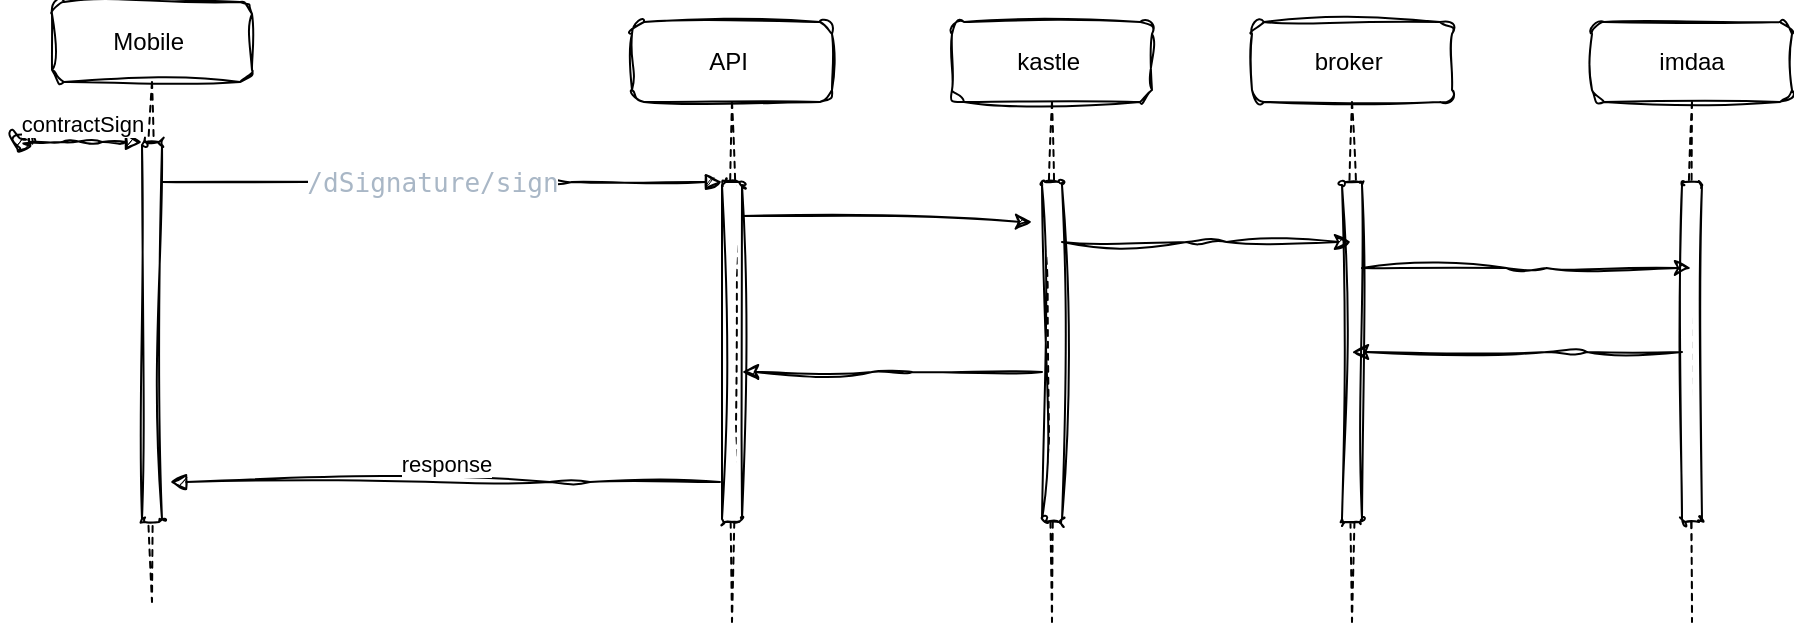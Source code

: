 <mxfile version="24.0.4" type="device" pages="14">
  <diagram id="RIAcnrS-el6n8gOIJO8K" name="Page-2">
    <mxGraphModel dx="2284" dy="836" grid="1" gridSize="10" guides="1" tooltips="1" connect="1" arrows="1" fold="1" page="1" pageScale="1" pageWidth="850" pageHeight="1100" math="0" shadow="0">
      <root>
        <mxCell id="0" />
        <mxCell id="1" parent="0" />
        <mxCell id="z97Fqtlfjt4geaoCxiCE-1" value="Mobile&amp;nbsp;" style="shape=umlLifeline;perimeter=lifelinePerimeter;whiteSpace=wrap;html=1;container=0;dropTarget=0;collapsible=0;recursiveResize=0;outlineConnect=0;portConstraint=eastwest;newEdgeStyle={&quot;edgeStyle&quot;:&quot;elbowEdgeStyle&quot;,&quot;elbow&quot;:&quot;vertical&quot;,&quot;curved&quot;:0,&quot;rounded&quot;:0};rounded=1;sketch=1;curveFitting=1;jiggle=2;" parent="1" vertex="1">
          <mxGeometry x="-140" y="350" width="100" height="300" as="geometry" />
        </mxCell>
        <mxCell id="z97Fqtlfjt4geaoCxiCE-2" value="" style="html=1;points=[];perimeter=orthogonalPerimeter;outlineConnect=0;targetShapes=umlLifeline;portConstraint=eastwest;newEdgeStyle={&quot;edgeStyle&quot;:&quot;elbowEdgeStyle&quot;,&quot;elbow&quot;:&quot;vertical&quot;,&quot;curved&quot;:0,&quot;rounded&quot;:0};rounded=1;sketch=1;curveFitting=1;jiggle=2;" parent="z97Fqtlfjt4geaoCxiCE-1" vertex="1">
          <mxGeometry x="45" y="70" width="10" height="190" as="geometry" />
        </mxCell>
        <mxCell id="z97Fqtlfjt4geaoCxiCE-3" value="contractSign" style="html=1;verticalAlign=bottom;startArrow=oval;endArrow=block;startSize=8;edgeStyle=elbowEdgeStyle;elbow=vertical;curved=0;rounded=1;sketch=1;curveFitting=1;jiggle=2;" parent="z97Fqtlfjt4geaoCxiCE-1" target="z97Fqtlfjt4geaoCxiCE-2" edge="1">
          <mxGeometry relative="1" as="geometry">
            <mxPoint x="-15" y="70" as="sourcePoint" />
          </mxGeometry>
        </mxCell>
        <mxCell id="z97Fqtlfjt4geaoCxiCE-4" value="API&amp;nbsp;" style="shape=umlLifeline;perimeter=lifelinePerimeter;whiteSpace=wrap;html=1;container=0;dropTarget=0;collapsible=0;recursiveResize=0;outlineConnect=0;portConstraint=eastwest;newEdgeStyle={&quot;edgeStyle&quot;:&quot;elbowEdgeStyle&quot;,&quot;elbow&quot;:&quot;vertical&quot;,&quot;curved&quot;:0,&quot;rounded&quot;:0};rounded=1;sketch=1;curveFitting=1;jiggle=2;" parent="1" vertex="1">
          <mxGeometry x="150" y="360" width="100" height="300" as="geometry" />
        </mxCell>
        <mxCell id="z97Fqtlfjt4geaoCxiCE-5" value="" style="html=1;points=[];perimeter=orthogonalPerimeter;outlineConnect=0;targetShapes=umlLifeline;portConstraint=eastwest;newEdgeStyle={&quot;edgeStyle&quot;:&quot;elbowEdgeStyle&quot;,&quot;elbow&quot;:&quot;vertical&quot;,&quot;curved&quot;:0,&quot;rounded&quot;:0};rounded=1;sketch=1;curveFitting=1;jiggle=2;" parent="z97Fqtlfjt4geaoCxiCE-4" vertex="1">
          <mxGeometry x="45" y="80" width="10" height="170" as="geometry" />
        </mxCell>
        <mxCell id="z97Fqtlfjt4geaoCxiCE-6" value="" style="html=1;verticalAlign=bottom;endArrow=block;edgeStyle=elbowEdgeStyle;elbow=vertical;curved=0;rounded=1;sketch=1;curveFitting=1;jiggle=2;" parent="1" source="z97Fqtlfjt4geaoCxiCE-2" target="z97Fqtlfjt4geaoCxiCE-5" edge="1">
          <mxGeometry relative="1" as="geometry">
            <mxPoint x="125" y="450" as="sourcePoint" />
            <Array as="points">
              <mxPoint x="110" y="440" />
            </Array>
            <mxPoint as="offset" />
          </mxGeometry>
        </mxCell>
        <mxCell id="z97Fqtlfjt4geaoCxiCE-7" value="&lt;pre style=&quot;border-color: var(--border-color); color: rgb(169, 183, 198); font-family: &amp;quot;JetBrains Mono&amp;quot;, monospace; font-size: 9.8pt;&quot;&gt;/dSignature/sign&lt;/pre&gt;" style="edgeLabel;html=1;align=center;verticalAlign=middle;resizable=0;points=[];rounded=1;sketch=1;curveFitting=1;jiggle=2;" parent="z97Fqtlfjt4geaoCxiCE-6" vertex="1" connectable="0">
          <mxGeometry x="-0.064" y="1" relative="1" as="geometry">
            <mxPoint x="4" y="1" as="offset" />
          </mxGeometry>
        </mxCell>
        <mxCell id="z97Fqtlfjt4geaoCxiCE-8" value="response" style="html=1;verticalAlign=bottom;endArrow=block;edgeStyle=elbowEdgeStyle;elbow=vertical;curved=0;rounded=1;sketch=1;curveFitting=1;jiggle=2;" parent="1" edge="1">
          <mxGeometry relative="1" as="geometry">
            <mxPoint x="194" y="590" as="sourcePoint" />
            <Array as="points">
              <mxPoint x="119" y="590" />
            </Array>
            <mxPoint x="-81" y="590" as="targetPoint" />
          </mxGeometry>
        </mxCell>
        <mxCell id="z97Fqtlfjt4geaoCxiCE-9" value="broker&amp;nbsp;" style="shape=umlLifeline;perimeter=lifelinePerimeter;whiteSpace=wrap;html=1;container=0;dropTarget=0;collapsible=0;recursiveResize=0;outlineConnect=0;portConstraint=eastwest;newEdgeStyle={&quot;edgeStyle&quot;:&quot;elbowEdgeStyle&quot;,&quot;elbow&quot;:&quot;vertical&quot;,&quot;curved&quot;:0,&quot;rounded&quot;:0};rounded=1;sketch=1;curveFitting=1;jiggle=2;" parent="1" vertex="1">
          <mxGeometry x="460" y="360" width="100" height="300" as="geometry" />
        </mxCell>
        <mxCell id="z97Fqtlfjt4geaoCxiCE-10" value="" style="html=1;points=[];perimeter=orthogonalPerimeter;outlineConnect=0;targetShapes=umlLifeline;portConstraint=eastwest;newEdgeStyle={&quot;edgeStyle&quot;:&quot;elbowEdgeStyle&quot;,&quot;elbow&quot;:&quot;vertical&quot;,&quot;curved&quot;:0,&quot;rounded&quot;:0};rounded=1;sketch=1;curveFitting=1;jiggle=2;" parent="z97Fqtlfjt4geaoCxiCE-9" vertex="1">
          <mxGeometry x="45" y="80" width="10" height="170" as="geometry" />
        </mxCell>
        <mxCell id="z97Fqtlfjt4geaoCxiCE-11" style="rounded=1;orthogonalLoop=1;jettySize=auto;html=1;elbow=vertical;sketch=1;curveFitting=1;jiggle=2;" parent="1" edge="1">
          <mxGeometry relative="1" as="geometry">
            <mxPoint x="205" y="457" as="sourcePoint" />
            <mxPoint x="350" y="460" as="targetPoint" />
          </mxGeometry>
        </mxCell>
        <mxCell id="z97Fqtlfjt4geaoCxiCE-12" value="&lt;div style=&quot;background-color:#2b2b2b;color:#a9b7c6&quot;&gt;&lt;pre style=&quot;font-family:&#39;JetBrains Mono&#39;,monospace;font-size:9.8pt;&quot;&gt;&lt;br&gt;&lt;/pre&gt;&lt;/div&gt;" style="edgeLabel;html=1;align=center;verticalAlign=middle;resizable=0;points=[];rounded=1;sketch=1;curveFitting=1;jiggle=2;" parent="z97Fqtlfjt4geaoCxiCE-11" vertex="1" connectable="0">
          <mxGeometry x="0.1" y="-5" relative="1" as="geometry">
            <mxPoint as="offset" />
          </mxGeometry>
        </mxCell>
        <mxCell id="z97Fqtlfjt4geaoCxiCE-13" value="imdaa" style="shape=umlLifeline;perimeter=lifelinePerimeter;whiteSpace=wrap;html=1;container=0;dropTarget=0;collapsible=0;recursiveResize=0;outlineConnect=0;portConstraint=eastwest;newEdgeStyle={&quot;edgeStyle&quot;:&quot;elbowEdgeStyle&quot;,&quot;elbow&quot;:&quot;vertical&quot;,&quot;curved&quot;:0,&quot;rounded&quot;:0};rounded=1;sketch=1;curveFitting=1;jiggle=2;" parent="1" vertex="1">
          <mxGeometry x="630" y="360" width="100" height="300" as="geometry" />
        </mxCell>
        <mxCell id="z97Fqtlfjt4geaoCxiCE-14" value="" style="html=1;points=[];perimeter=orthogonalPerimeter;outlineConnect=0;targetShapes=umlLifeline;portConstraint=eastwest;newEdgeStyle={&quot;edgeStyle&quot;:&quot;elbowEdgeStyle&quot;,&quot;elbow&quot;:&quot;vertical&quot;,&quot;curved&quot;:0,&quot;rounded&quot;:0};rounded=1;sketch=1;curveFitting=1;jiggle=2;" parent="z97Fqtlfjt4geaoCxiCE-13" vertex="1">
          <mxGeometry x="45" y="80" width="10" height="170" as="geometry" />
        </mxCell>
        <mxCell id="z97Fqtlfjt4geaoCxiCE-15" style="edgeStyle=elbowEdgeStyle;rounded=1;orthogonalLoop=1;jettySize=auto;html=1;elbow=vertical;curved=0;sketch=1;curveFitting=1;jiggle=2;" parent="1" source="z97Fqtlfjt4geaoCxiCE-10" edge="1">
          <mxGeometry relative="1" as="geometry">
            <mxPoint x="425" y="483" as="sourcePoint" />
            <mxPoint x="679.5" y="483" as="targetPoint" />
          </mxGeometry>
        </mxCell>
        <mxCell id="z97Fqtlfjt4geaoCxiCE-16" value="&lt;div style=&quot;background-color:#2b2b2b;color:#a9b7c6&quot;&gt;&lt;pre style=&quot;font-family:&#39;JetBrains Mono&#39;,monospace;font-size:9.8pt;&quot;&gt;&lt;br&gt;&lt;/pre&gt;&lt;/div&gt;" style="edgeLabel;html=1;align=center;verticalAlign=middle;resizable=0;points=[];rounded=1;sketch=1;curveFitting=1;jiggle=2;" parent="z97Fqtlfjt4geaoCxiCE-15" vertex="1" connectable="0">
          <mxGeometry x="-0.01" relative="1" as="geometry">
            <mxPoint as="offset" />
          </mxGeometry>
        </mxCell>
        <mxCell id="z97Fqtlfjt4geaoCxiCE-17" style="edgeStyle=elbowEdgeStyle;rounded=1;orthogonalLoop=1;jettySize=auto;html=1;elbow=vertical;curved=0;sketch=1;curveFitting=1;jiggle=2;" parent="1" source="z97Fqtlfjt4geaoCxiCE-14" target="z97Fqtlfjt4geaoCxiCE-9" edge="1">
          <mxGeometry relative="1" as="geometry" />
        </mxCell>
        <mxCell id="z97Fqtlfjt4geaoCxiCE-18" style="edgeStyle=elbowEdgeStyle;rounded=1;orthogonalLoop=1;jettySize=auto;html=1;elbow=vertical;curved=0;sketch=1;curveFitting=1;jiggle=2;" parent="1" source="gsL_mXYhYi1BwZU2tfEk-2" edge="1">
          <mxGeometry relative="1" as="geometry">
            <mxPoint x="415" y="535" as="sourcePoint" />
            <mxPoint x="205" y="535" as="targetPoint" />
          </mxGeometry>
        </mxCell>
        <mxCell id="gsL_mXYhYi1BwZU2tfEk-1" value="kastle&amp;nbsp;" style="shape=umlLifeline;perimeter=lifelinePerimeter;whiteSpace=wrap;html=1;container=0;dropTarget=0;collapsible=0;recursiveResize=0;outlineConnect=0;portConstraint=eastwest;newEdgeStyle={&quot;edgeStyle&quot;:&quot;elbowEdgeStyle&quot;,&quot;elbow&quot;:&quot;vertical&quot;,&quot;curved&quot;:0,&quot;rounded&quot;:0};rounded=1;sketch=1;curveFitting=1;jiggle=2;" parent="1" vertex="1">
          <mxGeometry x="310" y="360" width="100" height="300" as="geometry" />
        </mxCell>
        <mxCell id="gsL_mXYhYi1BwZU2tfEk-2" value="" style="html=1;points=[];perimeter=orthogonalPerimeter;outlineConnect=0;targetShapes=umlLifeline;portConstraint=eastwest;newEdgeStyle={&quot;edgeStyle&quot;:&quot;elbowEdgeStyle&quot;,&quot;elbow&quot;:&quot;vertical&quot;,&quot;curved&quot;:0,&quot;rounded&quot;:0};rounded=1;sketch=1;curveFitting=1;jiggle=2;" parent="gsL_mXYhYi1BwZU2tfEk-1" vertex="1">
          <mxGeometry x="45" y="80" width="10" height="170" as="geometry" />
        </mxCell>
        <mxCell id="gsL_mXYhYi1BwZU2tfEk-3" style="edgeStyle=elbowEdgeStyle;rounded=1;orthogonalLoop=1;jettySize=auto;html=1;elbow=vertical;curved=0;sketch=1;curveFitting=1;jiggle=2;" parent="1" edge="1">
          <mxGeometry relative="1" as="geometry">
            <mxPoint x="365" y="470" as="sourcePoint" />
            <mxPoint x="509.5" y="470" as="targetPoint" />
          </mxGeometry>
        </mxCell>
      </root>
    </mxGraphModel>
  </diagram>
  <diagram id="RdbDy1_a4rqdSHIorYKv" name="nafiz callback and sellCommodity">
    <mxGraphModel dx="2899" dy="1194" grid="1" gridSize="10" guides="1" tooltips="1" connect="1" arrows="1" fold="1" page="1" pageScale="1" pageWidth="850" pageHeight="1100" math="0" shadow="0">
      <root>
        <mxCell id="0" />
        <mxCell id="1" parent="0" />
        <mxCell id="dcnR4ZKXsK_FluKjmDj_-1" value="" style="group;sketch=1;curveFitting=1;jiggle=2;rounded=1;fillColor=#f8cecc;strokeColor=#b85450;" parent="1" vertex="1" connectable="0">
          <mxGeometry x="450" y="1990" width="882.5" height="450" as="geometry" />
        </mxCell>
        <mxCell id="dcnR4ZKXsK_FluKjmDj_-2" value="" style="group;sketch=1;curveFitting=1;jiggle=2;rounded=1;" parent="dcnR4ZKXsK_FluKjmDj_-1" vertex="1" connectable="0">
          <mxGeometry width="882.5" height="450" as="geometry" />
        </mxCell>
        <mxCell id="24YdH9-S3d0I0Glj_CYV-61" value="" style="shape=folder;fontStyle=1;spacingTop=10;tabWidth=150;tabHeight=30;tabPosition=left;html=1;whiteSpace=wrap;fillColor=#ffffff;strokeColor=#666666;fontColor=#333333;sketch=1;curveFitting=1;jiggle=2;rounded=1;" parent="dcnR4ZKXsK_FluKjmDj_-2" vertex="1">
          <mxGeometry width="882.5" height="450" as="geometry" />
        </mxCell>
        <mxCell id="24YdH9-S3d0I0Glj_CYV-46" value="&lt;h4&gt;if status = approved&lt;/h4&gt;" style="text;html=1;align=center;verticalAlign=middle;whiteSpace=wrap;rounded=1;fillColor=#dae8fc;strokeColor=#6c8ebf;movable=1;resizable=1;rotatable=1;deletable=1;editable=1;locked=0;connectable=1;sketch=1;curveFitting=1;jiggle=2;" parent="dcnR4ZKXsK_FluKjmDj_-2" vertex="1">
          <mxGeometry x="20" width="70" height="45" as="geometry" />
        </mxCell>
        <mxCell id="dK4iKVi1-cE0J8xfJGjQ-8" value="if success then Move to DSP Stage&amp;nbsp;" style="text;html=1;align=center;verticalAlign=middle;resizable=0;points=[];autosize=1;strokeColor=#82b366;fillColor=#d5e8d4;sketch=1;curveFitting=1;jiggle=2;rounded=1;" parent="dcnR4ZKXsK_FluKjmDj_-2" vertex="1">
          <mxGeometry x="-5" y="271" width="210" height="30" as="geometry" />
        </mxCell>
        <mxCell id="F8697e-poa5d02WtzJjg-1" value="if fail then keep to ASC Stage&amp;nbsp;" style="text;html=1;align=center;verticalAlign=middle;resizable=0;points=[];autosize=1;strokeColor=#82b366;fillColor=#d5e8d4;sketch=1;curveFitting=1;jiggle=2;rounded=1;" parent="dcnR4ZKXsK_FluKjmDj_-2" vertex="1">
          <mxGeometry x="35" y="360" width="180" height="30" as="geometry" />
        </mxCell>
        <mxCell id="i2r6QaB8N0vx39QVJ_p1-1" value="Mobile&amp;nbsp;" style="shape=umlLifeline;perimeter=lifelinePerimeter;whiteSpace=wrap;html=1;container=0;dropTarget=0;collapsible=0;recursiveResize=0;outlineConnect=0;portConstraint=eastwest;newEdgeStyle={&quot;edgeStyle&quot;:&quot;elbowEdgeStyle&quot;,&quot;elbow&quot;:&quot;vertical&quot;,&quot;curved&quot;:0,&quot;rounded&quot;:0};sketch=1;curveFitting=1;jiggle=2;rounded=1;" parent="1" vertex="1">
          <mxGeometry x="-140" y="350" width="100" height="370" as="geometry" />
        </mxCell>
        <mxCell id="i2r6QaB8N0vx39QVJ_p1-2" value="" style="html=1;points=[];perimeter=orthogonalPerimeter;outlineConnect=0;targetShapes=umlLifeline;portConstraint=eastwest;newEdgeStyle={&quot;edgeStyle&quot;:&quot;elbowEdgeStyle&quot;,&quot;elbow&quot;:&quot;vertical&quot;,&quot;curved&quot;:0,&quot;rounded&quot;:0};sketch=1;curveFitting=1;jiggle=2;rounded=1;" parent="i2r6QaB8N0vx39QVJ_p1-1" vertex="1">
          <mxGeometry x="45" y="70" width="10" height="190" as="geometry" />
        </mxCell>
        <mxCell id="i2r6QaB8N0vx39QVJ_p1-3" value="proceed to nafiz" style="html=1;verticalAlign=bottom;startArrow=oval;endArrow=block;startSize=8;edgeStyle=elbowEdgeStyle;elbow=vertical;curved=0;rounded=1;sketch=1;curveFitting=1;jiggle=2;" parent="i2r6QaB8N0vx39QVJ_p1-1" target="i2r6QaB8N0vx39QVJ_p1-2" edge="1">
          <mxGeometry relative="1" as="geometry">
            <mxPoint x="-15" y="70" as="sourcePoint" />
          </mxGeometry>
        </mxCell>
        <mxCell id="i2r6QaB8N0vx39QVJ_p1-4" value="API&amp;nbsp;" style="shape=umlLifeline;perimeter=lifelinePerimeter;whiteSpace=wrap;html=1;container=0;dropTarget=0;collapsible=0;recursiveResize=0;outlineConnect=0;portConstraint=eastwest;newEdgeStyle={&quot;edgeStyle&quot;:&quot;elbowEdgeStyle&quot;,&quot;elbow&quot;:&quot;vertical&quot;,&quot;curved&quot;:0,&quot;rounded&quot;:0};sketch=1;curveFitting=1;jiggle=2;rounded=1;" parent="1" vertex="1">
          <mxGeometry x="200" y="360" width="100" height="300" as="geometry" />
        </mxCell>
        <mxCell id="i2r6QaB8N0vx39QVJ_p1-5" value="" style="html=1;points=[];perimeter=orthogonalPerimeter;outlineConnect=0;targetShapes=umlLifeline;portConstraint=eastwest;newEdgeStyle={&quot;edgeStyle&quot;:&quot;elbowEdgeStyle&quot;,&quot;elbow&quot;:&quot;vertical&quot;,&quot;curved&quot;:0,&quot;rounded&quot;:0};sketch=1;curveFitting=1;jiggle=2;rounded=1;" parent="i2r6QaB8N0vx39QVJ_p1-4" vertex="1">
          <mxGeometry x="45" y="80" width="10" height="170" as="geometry" />
        </mxCell>
        <mxCell id="i2r6QaB8N0vx39QVJ_p1-6" value="" style="html=1;verticalAlign=bottom;endArrow=block;elbow=vertical;rounded=1;sketch=1;curveFitting=1;jiggle=2;" parent="1" target="i2r6QaB8N0vx39QVJ_p1-4" edge="1">
          <mxGeometry relative="1" as="geometry">
            <mxPoint x="70" y="530" as="sourcePoint" />
            <mxPoint as="offset" />
            <mxPoint x="195" y="524" as="targetPoint" />
          </mxGeometry>
        </mxCell>
        <mxCell id="i2r6QaB8N0vx39QVJ_p1-7" value="&lt;pre style=&quot;border-color: var(--border-color); color: rgb(169, 183, 198); font-family: &amp;quot;JetBrains Mono&amp;quot;, monospace; font-size: 9.8pt;&quot;&gt;/digital/sanadCallBack&lt;/pre&gt;" style="edgeLabel;html=1;align=center;verticalAlign=middle;resizable=0;points=[];sketch=1;curveFitting=1;jiggle=2;rounded=1;" parent="i2r6QaB8N0vx39QVJ_p1-6" vertex="1" connectable="0">
          <mxGeometry x="-0.064" y="1" relative="1" as="geometry">
            <mxPoint x="3" y="-23" as="offset" />
          </mxGeometry>
        </mxCell>
        <mxCell id="i2r6QaB8N0vx39QVJ_p1-9" value="loan-execution" style="shape=umlLifeline;perimeter=lifelinePerimeter;whiteSpace=wrap;html=1;container=0;dropTarget=0;collapsible=0;recursiveResize=0;outlineConnect=0;portConstraint=eastwest;newEdgeStyle={&quot;edgeStyle&quot;:&quot;elbowEdgeStyle&quot;,&quot;elbow&quot;:&quot;vertical&quot;,&quot;curved&quot;:0,&quot;rounded&quot;:0};sketch=1;curveFitting=1;jiggle=2;rounded=1;" parent="1" vertex="1">
          <mxGeometry x="370" y="360" width="100" height="300" as="geometry" />
        </mxCell>
        <mxCell id="i2r6QaB8N0vx39QVJ_p1-10" value="" style="html=1;points=[];perimeter=orthogonalPerimeter;outlineConnect=0;targetShapes=umlLifeline;portConstraint=eastwest;newEdgeStyle={&quot;edgeStyle&quot;:&quot;elbowEdgeStyle&quot;,&quot;elbow&quot;:&quot;vertical&quot;,&quot;curved&quot;:0,&quot;rounded&quot;:0};sketch=1;curveFitting=1;jiggle=2;rounded=1;" parent="i2r6QaB8N0vx39QVJ_p1-9" vertex="1">
          <mxGeometry x="45" y="240" width="10" height="30" as="geometry" />
        </mxCell>
        <mxCell id="i2r6QaB8N0vx39QVJ_p1-13" value="Kastle&amp;nbsp;" style="shape=umlLifeline;perimeter=lifelinePerimeter;whiteSpace=wrap;html=1;container=0;dropTarget=0;collapsible=0;recursiveResize=0;outlineConnect=0;portConstraint=eastwest;newEdgeStyle={&quot;edgeStyle&quot;:&quot;elbowEdgeStyle&quot;,&quot;elbow&quot;:&quot;vertical&quot;,&quot;curved&quot;:0,&quot;rounded&quot;:0};sketch=1;curveFitting=1;jiggle=2;rounded=1;" parent="1" vertex="1">
          <mxGeometry x="630" y="360" width="100" height="300" as="geometry" />
        </mxCell>
        <mxCell id="i2r6QaB8N0vx39QVJ_p1-14" value="" style="html=1;points=[];perimeter=orthogonalPerimeter;outlineConnect=0;targetShapes=umlLifeline;portConstraint=eastwest;newEdgeStyle={&quot;edgeStyle&quot;:&quot;elbowEdgeStyle&quot;,&quot;elbow&quot;:&quot;vertical&quot;,&quot;curved&quot;:0,&quot;rounded&quot;:0};sketch=1;curveFitting=1;jiggle=2;rounded=1;" parent="i2r6QaB8N0vx39QVJ_p1-13" vertex="1">
          <mxGeometry x="45" y="80" width="10" height="170" as="geometry" />
        </mxCell>
        <mxCell id="i2r6QaB8N0vx39QVJ_p1-21" style="rounded=1;orthogonalLoop=1;jettySize=auto;html=1;elbow=horizontal;sketch=1;curveFitting=1;jiggle=2;" parent="1" source="i2r6QaB8N0vx39QVJ_p1-4" edge="1">
          <mxGeometry relative="1" as="geometry">
            <mxPoint x="205" y="535" as="sourcePoint" />
            <mxPoint x="679.5" y="535" as="targetPoint" />
          </mxGeometry>
        </mxCell>
        <mxCell id="i2r6QaB8N0vx39QVJ_p1-22" value="&lt;pre style=&quot;border-color: var(--border-color); color: rgb(169, 183, 198); font-family: &amp;quot;JetBrains Mono&amp;quot;, monospace; font-size: 9.8pt;&quot;&gt;/digital/sanadCallBack/&lt;/pre&gt;" style="edgeLabel;html=1;align=center;verticalAlign=middle;resizable=0;points=[];sketch=1;curveFitting=1;jiggle=2;rounded=1;" parent="1" vertex="1" connectable="0">
          <mxGeometry x="210" y="510" as="geometry">
            <mxPoint x="206" y="22" as="offset" />
          </mxGeometry>
        </mxCell>
        <mxCell id="i2r6QaB8N0vx39QVJ_p1-24" value="nafith" style="shape=umlLifeline;perimeter=lifelinePerimeter;whiteSpace=wrap;html=1;container=0;dropTarget=0;collapsible=0;recursiveResize=0;outlineConnect=0;portConstraint=eastwest;newEdgeStyle={&quot;edgeStyle&quot;:&quot;elbowEdgeStyle&quot;,&quot;elbow&quot;:&quot;vertical&quot;,&quot;curved&quot;:0,&quot;rounded&quot;:0};sketch=1;curveFitting=1;jiggle=2;rounded=1;" parent="1" vertex="1">
          <mxGeometry x="10" y="360" width="100" height="300" as="geometry" />
        </mxCell>
        <mxCell id="i2r6QaB8N0vx39QVJ_p1-25" value="" style="html=1;points=[];perimeter=orthogonalPerimeter;outlineConnect=0;targetShapes=umlLifeline;portConstraint=eastwest;newEdgeStyle={&quot;edgeStyle&quot;:&quot;elbowEdgeStyle&quot;,&quot;elbow&quot;:&quot;vertical&quot;,&quot;curved&quot;:0,&quot;rounded&quot;:0};sketch=1;curveFitting=1;jiggle=2;rounded=1;" parent="i2r6QaB8N0vx39QVJ_p1-24" vertex="1">
          <mxGeometry x="45" y="80" width="10" height="170" as="geometry" />
        </mxCell>
        <mxCell id="i2r6QaB8N0vx39QVJ_p1-26" value="Kastle&amp;nbsp; DB" style="shape=umlLifeline;perimeter=lifelinePerimeter;whiteSpace=wrap;html=1;container=0;dropTarget=0;collapsible=0;recursiveResize=0;outlineConnect=0;portConstraint=eastwest;newEdgeStyle={&quot;edgeStyle&quot;:&quot;elbowEdgeStyle&quot;,&quot;elbow&quot;:&quot;vertical&quot;,&quot;curved&quot;:0,&quot;rounded&quot;:0};sketch=1;curveFitting=1;jiggle=2;rounded=1;" parent="1" vertex="1">
          <mxGeometry x="830" y="360" width="100" height="300" as="geometry" />
        </mxCell>
        <mxCell id="i2r6QaB8N0vx39QVJ_p1-27" value="" style="html=1;points=[];perimeter=orthogonalPerimeter;outlineConnect=0;targetShapes=umlLifeline;portConstraint=eastwest;newEdgeStyle={&quot;edgeStyle&quot;:&quot;elbowEdgeStyle&quot;,&quot;elbow&quot;:&quot;vertical&quot;,&quot;curved&quot;:0,&quot;rounded&quot;:0};sketch=1;curveFitting=1;jiggle=2;rounded=1;" parent="i2r6QaB8N0vx39QVJ_p1-26" vertex="1">
          <mxGeometry x="45" y="80" width="10" height="170" as="geometry" />
        </mxCell>
        <mxCell id="i2r6QaB8N0vx39QVJ_p1-31" value="" style="endArrow=classic;startArrow=classic;html=1;rounded=1;sketch=1;curveFitting=1;jiggle=2;" parent="1" edge="1">
          <mxGeometry width="50" height="50" relative="1" as="geometry">
            <mxPoint x="680" y="557" as="sourcePoint" />
            <mxPoint x="879.5" y="557" as="targetPoint" />
          </mxGeometry>
        </mxCell>
        <mxCell id="i2r6QaB8N0vx39QVJ_p1-32" style="edgeStyle=elbowEdgeStyle;rounded=1;orthogonalLoop=1;jettySize=auto;html=1;elbow=vertical;curved=0;sketch=1;curveFitting=1;jiggle=2;" parent="1" source="i2r6QaB8N0vx39QVJ_p1-2" target="i2r6QaB8N0vx39QVJ_p1-20" edge="1">
          <mxGeometry relative="1" as="geometry" />
        </mxCell>
        <mxCell id="i2r6QaB8N0vx39QVJ_p1-20" value="open nafith screen&amp;nbsp;" style="text;html=1;align=center;verticalAlign=middle;resizable=0;points=[];autosize=1;strokeColor=#666666;fillColor=#f5f5f5;fontColor=#333333;sketch=1;curveFitting=1;jiggle=2;rounded=1;" parent="1" vertex="1">
          <mxGeometry x="-5" y="460" width="130" height="30" as="geometry" />
        </mxCell>
        <mxCell id="i2r6QaB8N0vx39QVJ_p1-33" value="As is sanad call back&amp;nbsp;" style="text;html=1;align=center;verticalAlign=middle;resizable=0;points=[];autosize=1;strokeColor=#6c8ebf;fillColor=#dae8fc;sketch=1;curveFitting=1;jiggle=2;rounded=1;" parent="1" vertex="1">
          <mxGeometry x="-160" y="218" width="140" height="30" as="geometry" />
        </mxCell>
        <mxCell id="24YdH9-S3d0I0Glj_CYV-20" value="Mobile&amp;nbsp;" style="shape=umlLifeline;perimeter=lifelinePerimeter;whiteSpace=wrap;html=1;container=0;dropTarget=0;collapsible=0;recursiveResize=0;outlineConnect=0;portConstraint=eastwest;newEdgeStyle={&quot;edgeStyle&quot;:&quot;elbowEdgeStyle&quot;,&quot;elbow&quot;:&quot;vertical&quot;,&quot;curved&quot;:0,&quot;rounded&quot;:0};sketch=1;curveFitting=1;jiggle=2;rounded=1;" parent="1" vertex="1">
          <mxGeometry x="-130" y="1730" width="100" height="590" as="geometry" />
        </mxCell>
        <mxCell id="24YdH9-S3d0I0Glj_CYV-21" value="" style="html=1;points=[];perimeter=orthogonalPerimeter;outlineConnect=0;targetShapes=umlLifeline;portConstraint=eastwest;newEdgeStyle={&quot;edgeStyle&quot;:&quot;elbowEdgeStyle&quot;,&quot;elbow&quot;:&quot;vertical&quot;,&quot;curved&quot;:0,&quot;rounded&quot;:0};sketch=1;curveFitting=1;jiggle=2;rounded=1;" parent="24YdH9-S3d0I0Glj_CYV-20" vertex="1">
          <mxGeometry x="45" y="70" width="10" height="500" as="geometry" />
        </mxCell>
        <mxCell id="24YdH9-S3d0I0Glj_CYV-22" value="&lt;font style=&quot;font-size: 14px;&quot;&gt;proceed to nafiz&lt;/font&gt;" style="html=1;verticalAlign=bottom;startArrow=oval;endArrow=block;startSize=8;edgeStyle=elbowEdgeStyle;elbow=horizontal;curved=0;rounded=1;sketch=1;curveFitting=1;jiggle=2;" parent="24YdH9-S3d0I0Glj_CYV-20" target="24YdH9-S3d0I0Glj_CYV-21" edge="1">
          <mxGeometry relative="1" as="geometry">
            <mxPoint x="-15" y="70" as="sourcePoint" />
            <Array as="points">
              <mxPoint x="-90" y="70" />
            </Array>
          </mxGeometry>
        </mxCell>
        <mxCell id="24YdH9-S3d0I0Glj_CYV-23" value="API&amp;nbsp;" style="shape=umlLifeline;perimeter=lifelinePerimeter;whiteSpace=wrap;html=1;container=0;dropTarget=0;collapsible=0;recursiveResize=0;outlineConnect=0;portConstraint=eastwest;newEdgeStyle={&quot;edgeStyle&quot;:&quot;elbowEdgeStyle&quot;,&quot;elbow&quot;:&quot;vertical&quot;,&quot;curved&quot;:0,&quot;rounded&quot;:0};sketch=1;curveFitting=1;jiggle=2;rounded=1;" parent="1" vertex="1">
          <mxGeometry x="210" y="1740" width="100" height="580" as="geometry" />
        </mxCell>
        <mxCell id="24YdH9-S3d0I0Glj_CYV-24" value="" style="html=1;points=[];perimeter=orthogonalPerimeter;outlineConnect=0;targetShapes=umlLifeline;portConstraint=eastwest;newEdgeStyle={&quot;edgeStyle&quot;:&quot;elbowEdgeStyle&quot;,&quot;elbow&quot;:&quot;vertical&quot;,&quot;curved&quot;:0,&quot;rounded&quot;:0};sketch=1;curveFitting=1;jiggle=2;rounded=1;" parent="24YdH9-S3d0I0Glj_CYV-23" vertex="1">
          <mxGeometry x="45" y="80" width="10" height="500" as="geometry" />
        </mxCell>
        <mxCell id="24YdH9-S3d0I0Glj_CYV-25" value="" style="html=1;verticalAlign=bottom;endArrow=block;elbow=vertical;rounded=1;sketch=1;curveFitting=1;jiggle=2;" parent="1" target="24YdH9-S3d0I0Glj_CYV-23" edge="1">
          <mxGeometry relative="1" as="geometry">
            <mxPoint x="80" y="1910" as="sourcePoint" />
            <mxPoint as="offset" />
            <mxPoint x="205" y="1904" as="targetPoint" />
          </mxGeometry>
        </mxCell>
        <mxCell id="24YdH9-S3d0I0Glj_CYV-29" value="Kastle&amp;nbsp;" style="shape=umlLifeline;perimeter=lifelinePerimeter;whiteSpace=wrap;html=1;container=0;dropTarget=0;collapsible=0;recursiveResize=0;outlineConnect=0;portConstraint=eastwest;newEdgeStyle={&quot;edgeStyle&quot;:&quot;elbowEdgeStyle&quot;,&quot;elbow&quot;:&quot;vertical&quot;,&quot;curved&quot;:0,&quot;rounded&quot;:0};sketch=1;curveFitting=1;jiggle=2;rounded=1;fillColor=#f8cecc;strokeColor=#b85450;" parent="1" vertex="1">
          <mxGeometry x="476" y="1740" width="100" height="670" as="geometry" />
        </mxCell>
        <mxCell id="24YdH9-S3d0I0Glj_CYV-30" value="" style="html=1;points=[];perimeter=orthogonalPerimeter;outlineConnect=0;targetShapes=umlLifeline;portConstraint=eastwest;newEdgeStyle={&quot;edgeStyle&quot;:&quot;elbowEdgeStyle&quot;,&quot;elbow&quot;:&quot;vertical&quot;,&quot;curved&quot;:0,&quot;rounded&quot;:0};sketch=1;curveFitting=1;jiggle=2;rounded=1;" parent="24YdH9-S3d0I0Glj_CYV-29" vertex="1">
          <mxGeometry x="45" y="80" width="10" height="520" as="geometry" />
        </mxCell>
        <mxCell id="24YdH9-S3d0I0Glj_CYV-31" style="rounded=1;orthogonalLoop=1;jettySize=auto;html=1;elbow=horizontal;sketch=1;curveFitting=1;jiggle=2;entryX=-0.5;entryY=0.559;entryDx=0;entryDy=0;entryPerimeter=0;" parent="1" edge="1">
          <mxGeometry relative="1" as="geometry">
            <mxPoint x="259.167" y="1923.5" as="sourcePoint" />
            <mxPoint x="380" y="1923.5" as="targetPoint" />
          </mxGeometry>
        </mxCell>
        <mxCell id="24YdH9-S3d0I0Glj_CYV-32" value="&lt;h2 style=&quot;border-color: var(--border-color); color: rgb(169, 183, 198); font-size: 9.8pt;&quot;&gt;&lt;br&gt;&lt;/h2&gt;" style="edgeLabel;html=1;align=center;verticalAlign=middle;resizable=0;points=[];sketch=1;curveFitting=1;jiggle=2;rounded=1;shadow=1;" parent="1" vertex="1" connectable="0">
          <mxGeometry x="220" y="1890" as="geometry">
            <mxPoint x="206" y="22" as="offset" />
          </mxGeometry>
        </mxCell>
        <mxCell id="24YdH9-S3d0I0Glj_CYV-33" value="nafiz UI" style="shape=umlLifeline;perimeter=lifelinePerimeter;whiteSpace=wrap;html=1;container=0;dropTarget=0;collapsible=0;recursiveResize=0;outlineConnect=0;portConstraint=eastwest;newEdgeStyle={&quot;edgeStyle&quot;:&quot;elbowEdgeStyle&quot;,&quot;elbow&quot;:&quot;vertical&quot;,&quot;curved&quot;:0,&quot;rounded&quot;:0};sketch=1;curveFitting=1;jiggle=2;rounded=1;" parent="1" vertex="1">
          <mxGeometry x="20" y="1740" width="100" height="570" as="geometry" />
        </mxCell>
        <mxCell id="24YdH9-S3d0I0Glj_CYV-34" value="" style="html=1;points=[];perimeter=orthogonalPerimeter;outlineConnect=0;targetShapes=umlLifeline;portConstraint=eastwest;newEdgeStyle={&quot;edgeStyle&quot;:&quot;elbowEdgeStyle&quot;,&quot;elbow&quot;:&quot;vertical&quot;,&quot;curved&quot;:0,&quot;rounded&quot;:0};sketch=1;curveFitting=1;jiggle=2;rounded=1;" parent="24YdH9-S3d0I0Glj_CYV-33" vertex="1">
          <mxGeometry x="45" y="80" width="10" height="490" as="geometry" />
        </mxCell>
        <mxCell id="24YdH9-S3d0I0Glj_CYV-38" style="edgeStyle=elbowEdgeStyle;rounded=1;orthogonalLoop=1;jettySize=auto;html=1;elbow=vertical;curved=0;sketch=1;curveFitting=1;jiggle=2;" parent="1" source="24YdH9-S3d0I0Glj_CYV-21" target="24YdH9-S3d0I0Glj_CYV-39" edge="1">
          <mxGeometry relative="1" as="geometry" />
        </mxCell>
        <mxCell id="24YdH9-S3d0I0Glj_CYV-39" value="open nafith screen&amp;nbsp;" style="text;html=1;align=center;verticalAlign=middle;resizable=0;points=[];autosize=1;strokeColor=#82b366;fillColor=#d5e8d4;sketch=1;curveFitting=1;jiggle=2;rounded=1;" parent="1" vertex="1">
          <mxGeometry x="5" y="1840" width="130" height="30" as="geometry" />
        </mxCell>
        <mxCell id="24YdH9-S3d0I0Glj_CYV-40" value="&lt;font style=&quot;font-size: 18px;&quot;&gt;To Be&amp;nbsp; Direct Mobile flow&lt;/font&gt;" style="text;html=1;align=center;verticalAlign=middle;resizable=0;points=[];autosize=1;strokeColor=#82b366;fillColor=#d5e8d4;sketch=1;curveFitting=1;jiggle=2;rounded=1;" parent="1" vertex="1">
          <mxGeometry x="-210" y="1573" width="220" height="40" as="geometry" />
        </mxCell>
        <mxCell id="24YdH9-S3d0I0Glj_CYV-41" value="internalGatway" style="shape=umlLifeline;perimeter=lifelinePerimeter;whiteSpace=wrap;html=1;container=0;dropTarget=0;collapsible=0;recursiveResize=0;outlineConnect=0;portConstraint=eastwest;newEdgeStyle={&quot;edgeStyle&quot;:&quot;elbowEdgeStyle&quot;,&quot;elbow&quot;:&quot;vertical&quot;,&quot;curved&quot;:0,&quot;rounded&quot;:0};sketch=1;curveFitting=1;jiggle=2;rounded=1;fillColor=#f8cecc;strokeColor=#b85450;" parent="1" vertex="1">
          <mxGeometry x="866" y="1740" width="100" height="580" as="geometry" />
        </mxCell>
        <mxCell id="24YdH9-S3d0I0Glj_CYV-42" value="" style="html=1;points=[];perimeter=orthogonalPerimeter;outlineConnect=0;targetShapes=umlLifeline;portConstraint=eastwest;newEdgeStyle={&quot;edgeStyle&quot;:&quot;elbowEdgeStyle&quot;,&quot;elbow&quot;:&quot;vertical&quot;,&quot;curved&quot;:0,&quot;rounded&quot;:0};sketch=1;curveFitting=1;jiggle=2;rounded=1;" parent="24YdH9-S3d0I0Glj_CYV-41" vertex="1">
          <mxGeometry x="45" y="310" width="10" height="220" as="geometry" />
        </mxCell>
        <mxCell id="24YdH9-S3d0I0Glj_CYV-43" value="broker" style="shape=umlLifeline;perimeter=lifelinePerimeter;whiteSpace=wrap;html=1;container=0;dropTarget=0;collapsible=0;recursiveResize=0;outlineConnect=0;portConstraint=eastwest;newEdgeStyle={&quot;edgeStyle&quot;:&quot;elbowEdgeStyle&quot;,&quot;elbow&quot;:&quot;vertical&quot;,&quot;curved&quot;:0,&quot;rounded&quot;:0};sketch=1;curveFitting=1;jiggle=2;rounded=1;" parent="1" vertex="1">
          <mxGeometry x="1136" y="1740" width="100" height="600" as="geometry" />
        </mxCell>
        <mxCell id="24YdH9-S3d0I0Glj_CYV-47" style="edgeStyle=elbowEdgeStyle;rounded=1;orthogonalLoop=1;jettySize=auto;html=1;elbow=vertical;curved=0;sketch=1;curveFitting=1;jiggle=2;" parent="1" edge="1">
          <mxGeometry relative="1" as="geometry">
            <mxPoint x="533.75" y="2070" as="sourcePoint" />
            <mxPoint x="918.25" y="2070" as="targetPoint" />
          </mxGeometry>
        </mxCell>
        <mxCell id="24YdH9-S3d0I0Glj_CYV-48" value="sellCommodityreq" style="edgeLabel;html=1;align=center;verticalAlign=middle;resizable=0;points=[];sketch=1;curveFitting=1;jiggle=2;rounded=1;" parent="24YdH9-S3d0I0Glj_CYV-47" vertex="1" connectable="0">
          <mxGeometry x="-0.068" relative="1" as="geometry">
            <mxPoint as="offset" />
          </mxGeometry>
        </mxCell>
        <mxCell id="24YdH9-S3d0I0Glj_CYV-50" style="edgeStyle=elbowEdgeStyle;rounded=1;orthogonalLoop=1;jettySize=auto;html=1;elbow=vertical;curved=0;sketch=1;curveFitting=1;jiggle=2;" parent="1" edge="1">
          <mxGeometry relative="1" as="geometry">
            <mxPoint x="1181" y="2103" as="sourcePoint" />
            <mxPoint x="915.5" y="2103" as="targetPoint" />
          </mxGeometry>
        </mxCell>
        <mxCell id="24YdH9-S3d0I0Glj_CYV-57" style="edgeStyle=elbowEdgeStyle;rounded=1;orthogonalLoop=1;jettySize=auto;html=1;elbow=vertical;curved=0;sketch=1;curveFitting=1;jiggle=2;" parent="1" edge="1">
          <mxGeometry relative="1" as="geometry">
            <mxPoint x="1181" y="2184" as="sourcePoint" />
            <mxPoint x="915.5" y="2184" as="targetPoint" />
          </mxGeometry>
        </mxCell>
        <mxCell id="24YdH9-S3d0I0Glj_CYV-59" value="gettDocumentCommodityresponse" style="edgeLabel;html=1;align=center;verticalAlign=middle;resizable=0;points=[];sketch=1;curveFitting=1;jiggle=2;rounded=1;" parent="24YdH9-S3d0I0Glj_CYV-57" vertex="1" connectable="0">
          <mxGeometry x="0.258" relative="1" as="geometry">
            <mxPoint as="offset" />
          </mxGeometry>
        </mxCell>
        <mxCell id="24YdH9-S3d0I0Glj_CYV-44" value="" style="html=1;points=[];perimeter=orthogonalPerimeter;outlineConnect=0;targetShapes=umlLifeline;portConstraint=eastwest;newEdgeStyle={&quot;edgeStyle&quot;:&quot;elbowEdgeStyle&quot;,&quot;elbow&quot;:&quot;vertical&quot;,&quot;curved&quot;:0,&quot;rounded&quot;:0};sketch=1;curveFitting=1;jiggle=2;rounded=1;" parent="1" vertex="1">
          <mxGeometry x="1181" y="2049" width="10" height="201" as="geometry" />
        </mxCell>
        <mxCell id="24YdH9-S3d0I0Glj_CYV-49" style="edgeStyle=elbowEdgeStyle;rounded=1;orthogonalLoop=1;jettySize=auto;html=1;elbow=vertical;curved=0;sketch=1;curveFitting=1;jiggle=2;" parent="1" edge="1">
          <mxGeometry relative="1" as="geometry">
            <mxPoint x="921" y="2077" as="sourcePoint" />
            <mxPoint x="1185.5" y="2077" as="targetPoint" />
          </mxGeometry>
        </mxCell>
        <mxCell id="24YdH9-S3d0I0Glj_CYV-51" value="sellCommodityreq" style="edgeLabel;html=1;align=center;verticalAlign=middle;resizable=0;points=[];sketch=1;curveFitting=1;jiggle=2;rounded=1;" parent="1" vertex="1" connectable="0">
          <mxGeometry x="1056" y="2080" as="geometry" />
        </mxCell>
        <mxCell id="24YdH9-S3d0I0Glj_CYV-52" value="sellCommodityres" style="edgeLabel;html=1;align=center;verticalAlign=middle;resizable=0;points=[];sketch=1;curveFitting=1;jiggle=2;rounded=1;" parent="1" vertex="1" connectable="0">
          <mxGeometry x="1056" y="2100" as="geometry">
            <mxPoint as="offset" />
          </mxGeometry>
        </mxCell>
        <mxCell id="24YdH9-S3d0I0Glj_CYV-53" style="edgeStyle=elbowEdgeStyle;rounded=1;orthogonalLoop=1;jettySize=auto;html=1;elbow=vertical;curved=0;sketch=1;curveFitting=1;jiggle=2;" parent="1" edge="1">
          <mxGeometry relative="1" as="geometry">
            <mxPoint x="531" y="2160" as="sourcePoint" />
            <mxPoint x="915.5" y="2160" as="targetPoint" />
          </mxGeometry>
        </mxCell>
        <mxCell id="24YdH9-S3d0I0Glj_CYV-54" style="edgeStyle=elbowEdgeStyle;rounded=1;orthogonalLoop=1;jettySize=auto;html=1;elbow=vertical;curved=0;sketch=1;curveFitting=1;jiggle=2;" parent="1" edge="1">
          <mxGeometry relative="1" as="geometry">
            <mxPoint x="911" y="2127" as="sourcePoint" />
            <mxPoint x="525.5" y="2127" as="targetPoint" />
          </mxGeometry>
        </mxCell>
        <mxCell id="24YdH9-S3d0I0Glj_CYV-55" value="&lt;div style=&quot;background-color:#2b2b2b;color:#a9b7c6&quot;&gt;&lt;pre style=&quot;font-family:&#39;JetBrains Mono&#39;,monospace;font-size:9.8pt;&quot;&gt;/getdocumentcommodity&lt;/pre&gt;&lt;/div&gt;" style="edgeLabel;html=1;align=center;verticalAlign=middle;resizable=0;points=[];sketch=1;curveFitting=1;jiggle=2;rounded=1;" parent="1" vertex="1" connectable="0">
          <mxGeometry x="726" y="2160" as="geometry" />
        </mxCell>
        <mxCell id="24YdH9-S3d0I0Glj_CYV-56" value="sellCommodityres" style="edgeLabel;html=1;align=center;verticalAlign=middle;resizable=0;points=[];sketch=1;curveFitting=1;jiggle=2;rounded=1;" parent="1" vertex="1" connectable="0">
          <mxGeometry x="726" y="2130" as="geometry">
            <mxPoint as="offset" />
          </mxGeometry>
        </mxCell>
        <mxCell id="24YdH9-S3d0I0Glj_CYV-58" style="edgeStyle=elbowEdgeStyle;rounded=1;orthogonalLoop=1;jettySize=auto;html=1;elbow=vertical;curved=0;sketch=1;curveFitting=1;jiggle=2;" parent="1" edge="1">
          <mxGeometry relative="1" as="geometry">
            <mxPoint x="525.5" y="2221" as="targetPoint" />
            <mxPoint x="911" y="2221" as="sourcePoint" />
          </mxGeometry>
        </mxCell>
        <mxCell id="24YdH9-S3d0I0Glj_CYV-60" value="gettDocumentCommodityresponse" style="edgeLabel;html=1;align=center;verticalAlign=middle;resizable=0;points=[];sketch=1;curveFitting=1;jiggle=2;rounded=1;" parent="1" vertex="1" connectable="0">
          <mxGeometry x="716" y="2220" as="geometry" />
        </mxCell>
        <mxCell id="dK4iKVi1-cE0J8xfJGjQ-4" value="internal GateWay" style="shape=umlLifeline;perimeter=lifelinePerimeter;whiteSpace=wrap;html=1;container=0;dropTarget=0;collapsible=0;recursiveResize=0;outlineConnect=0;portConstraint=eastwest;newEdgeStyle={&quot;edgeStyle&quot;:&quot;elbowEdgeStyle&quot;,&quot;elbow&quot;:&quot;vertical&quot;,&quot;curved&quot;:0,&quot;rounded&quot;:0};sketch=1;curveFitting=1;jiggle=2;rounded=1;fillColor=#f8cecc;strokeColor=#b85450;" parent="1" vertex="1">
          <mxGeometry x="340" y="1745" width="100" height="580" as="geometry" />
        </mxCell>
        <mxCell id="dK4iKVi1-cE0J8xfJGjQ-5" value="" style="html=1;points=[];perimeter=orthogonalPerimeter;outlineConnect=0;targetShapes=umlLifeline;portConstraint=eastwest;newEdgeStyle={&quot;edgeStyle&quot;:&quot;elbowEdgeStyle&quot;,&quot;elbow&quot;:&quot;vertical&quot;,&quot;curved&quot;:0,&quot;rounded&quot;:0};sketch=1;curveFitting=1;jiggle=2;rounded=1;" parent="dK4iKVi1-cE0J8xfJGjQ-4" vertex="1">
          <mxGeometry x="45" y="80" width="10" height="500" as="geometry" />
        </mxCell>
        <mxCell id="dK4iKVi1-cE0J8xfJGjQ-6" style="edgeStyle=elbowEdgeStyle;rounded=0;sketch=1;hachureGap=4;jiggle=2;curveFitting=1;orthogonalLoop=1;jettySize=auto;html=1;elbow=vertical;curved=0;fontFamily=Architects Daughter;fontSource=https%3A%2F%2Ffonts.googleapis.com%2Fcss%3Ffamily%3DArchitects%2BDaughter;" parent="1" edge="1">
          <mxGeometry relative="1" as="geometry">
            <mxPoint x="396" y="1931.667" as="sourcePoint" />
            <mxPoint x="522" y="1931.667" as="targetPoint" />
          </mxGeometry>
        </mxCell>
        <mxCell id="dK4iKVi1-cE0J8xfJGjQ-7" value="Move to ASC stage" style="text;html=1;align=center;verticalAlign=middle;resizable=0;points=[];autosize=1;strokeColor=#82b366;fillColor=#d5e8d4;sketch=1;curveFitting=1;jiggle=2;rounded=1;" parent="1" vertex="1">
          <mxGeometry x="470" y="2030" width="130" height="30" as="geometry" />
        </mxCell>
        <mxCell id="dK4iKVi1-cE0J8xfJGjQ-10" value="&lt;pre style=&quot;border-color: var(--border-color); font-family: &amp;quot;JetBrains Mono&amp;quot;, monospace; font-size: 9.8pt;&quot;&gt;&lt;b style=&quot;&quot;&gt;&lt;font color=&quot;#232424&quot;&gt;/digital/sanadCallBack&lt;/font&gt;&lt;/b&gt;&lt;/pre&gt;" style="text;html=1;align=center;verticalAlign=middle;resizable=0;points=[];autosize=1;strokeColor=#b85450;fillColor=#f8cecc;sketch=1;curveFitting=1;jiggle=2;rounded=1;arcSize=0;" parent="1" vertex="1">
          <mxGeometry x="215" y="1860" width="200" height="60" as="geometry" />
        </mxCell>
        <mxCell id="dK4iKVi1-cE0J8xfJGjQ-9" style="edgeStyle=elbowEdgeStyle;rounded=0;sketch=1;hachureGap=4;jiggle=2;curveFitting=1;orthogonalLoop=1;jettySize=auto;html=1;elbow=vertical;curved=0;fontFamily=Architects Daughter;fontSource=https%3A%2F%2Ffonts.googleapis.com%2Fcss%3Ffamily%3DArchitects%2BDaughter;" parent="1" edge="1">
          <mxGeometry relative="1" as="geometry">
            <mxPoint x="-80.833" y="2298.667" as="targetPoint" />
            <mxPoint x="521" y="2298.667" as="sourcePoint" />
          </mxGeometry>
        </mxCell>
        <mxCell id="fiFbRn8WN9D4F_E1WCJb-1" value="" style="group" parent="1" vertex="1" connectable="0">
          <mxGeometry x="-120" y="790" width="1210" height="732" as="geometry" />
        </mxCell>
        <mxCell id="i2r6QaB8N0vx39QVJ_p1-34" value="Mobile&amp;nbsp;" style="shape=umlLifeline;perimeter=lifelinePerimeter;whiteSpace=wrap;html=1;container=0;dropTarget=0;collapsible=0;recursiveResize=0;outlineConnect=0;portConstraint=eastwest;newEdgeStyle={&quot;edgeStyle&quot;:&quot;elbowEdgeStyle&quot;,&quot;elbow&quot;:&quot;vertical&quot;,&quot;curved&quot;:0,&quot;rounded&quot;:0};sketch=1;curveFitting=1;jiggle=2;rounded=1;" parent="fiFbRn8WN9D4F_E1WCJb-1" vertex="1">
          <mxGeometry x="5" y="122" width="100" height="370" as="geometry" />
        </mxCell>
        <mxCell id="i2r6QaB8N0vx39QVJ_p1-35" value="" style="html=1;points=[];perimeter=orthogonalPerimeter;outlineConnect=0;targetShapes=umlLifeline;portConstraint=eastwest;newEdgeStyle={&quot;edgeStyle&quot;:&quot;elbowEdgeStyle&quot;,&quot;elbow&quot;:&quot;vertical&quot;,&quot;curved&quot;:0,&quot;rounded&quot;:0};sketch=1;curveFitting=1;jiggle=2;rounded=1;" parent="i2r6QaB8N0vx39QVJ_p1-34" vertex="1">
          <mxGeometry x="45" y="70" width="10" height="190" as="geometry" />
        </mxCell>
        <mxCell id="i2r6QaB8N0vx39QVJ_p1-36" value="sell order&amp;nbsp;" style="html=1;verticalAlign=bottom;startArrow=oval;endArrow=block;startSize=8;edgeStyle=elbowEdgeStyle;elbow=vertical;curved=0;rounded=1;sketch=1;curveFitting=1;jiggle=2;" parent="i2r6QaB8N0vx39QVJ_p1-34" target="i2r6QaB8N0vx39QVJ_p1-35" edge="1">
          <mxGeometry relative="1" as="geometry">
            <mxPoint x="-15" y="70" as="sourcePoint" />
          </mxGeometry>
        </mxCell>
        <mxCell id="i2r6QaB8N0vx39QVJ_p1-37" value="API&amp;nbsp;" style="shape=umlLifeline;perimeter=lifelinePerimeter;whiteSpace=wrap;html=1;container=0;dropTarget=0;collapsible=0;recursiveResize=0;outlineConnect=0;portConstraint=eastwest;newEdgeStyle={&quot;edgeStyle&quot;:&quot;elbowEdgeStyle&quot;,&quot;elbow&quot;:&quot;vertical&quot;,&quot;curved&quot;:0,&quot;rounded&quot;:0};sketch=1;curveFitting=1;jiggle=2;rounded=1;" parent="fiFbRn8WN9D4F_E1WCJb-1" vertex="1">
          <mxGeometry x="255" y="132" width="100" height="590" as="geometry" />
        </mxCell>
        <mxCell id="i2r6QaB8N0vx39QVJ_p1-38" value="" style="html=1;points=[];perimeter=orthogonalPerimeter;outlineConnect=0;targetShapes=umlLifeline;portConstraint=eastwest;newEdgeStyle={&quot;edgeStyle&quot;:&quot;elbowEdgeStyle&quot;,&quot;elbow&quot;:&quot;vertical&quot;,&quot;curved&quot;:0,&quot;rounded&quot;:0};sketch=1;curveFitting=1;jiggle=2;rounded=1;" parent="i2r6QaB8N0vx39QVJ_p1-37" vertex="1">
          <mxGeometry x="45" y="80" width="10" height="460" as="geometry" />
        </mxCell>
        <mxCell id="i2r6QaB8N0vx39QVJ_p1-41" value="loan-execution" style="shape=umlLifeline;perimeter=lifelinePerimeter;whiteSpace=wrap;html=1;container=0;dropTarget=0;collapsible=0;recursiveResize=0;outlineConnect=0;portConstraint=eastwest;newEdgeStyle={&quot;edgeStyle&quot;:&quot;elbowEdgeStyle&quot;,&quot;elbow&quot;:&quot;vertical&quot;,&quot;curved&quot;:0,&quot;rounded&quot;:0};sketch=1;curveFitting=1;jiggle=2;rounded=1;" parent="fiFbRn8WN9D4F_E1WCJb-1" vertex="1">
          <mxGeometry x="515" y="132" width="100" height="300" as="geometry" />
        </mxCell>
        <mxCell id="i2r6QaB8N0vx39QVJ_p1-42" value="" style="html=1;points=[];perimeter=orthogonalPerimeter;outlineConnect=0;targetShapes=umlLifeline;portConstraint=eastwest;newEdgeStyle={&quot;edgeStyle&quot;:&quot;elbowEdgeStyle&quot;,&quot;elbow&quot;:&quot;vertical&quot;,&quot;curved&quot;:0,&quot;rounded&quot;:0};sketch=1;curveFitting=1;jiggle=2;rounded=1;" parent="i2r6QaB8N0vx39QVJ_p1-41" vertex="1">
          <mxGeometry x="45" y="80" width="10" height="90" as="geometry" />
        </mxCell>
        <mxCell id="i2r6QaB8N0vx39QVJ_p1-43" value="Kastle&amp;nbsp;" style="shape=umlLifeline;perimeter=lifelinePerimeter;whiteSpace=wrap;html=1;container=0;dropTarget=0;collapsible=0;recursiveResize=0;outlineConnect=0;portConstraint=eastwest;newEdgeStyle={&quot;edgeStyle&quot;:&quot;elbowEdgeStyle&quot;,&quot;elbow&quot;:&quot;vertical&quot;,&quot;curved&quot;:0,&quot;rounded&quot;:0};sketch=1;curveFitting=1;jiggle=2;rounded=1;" parent="fiFbRn8WN9D4F_E1WCJb-1" vertex="1">
          <mxGeometry x="730" y="137" width="100" height="585" as="geometry" />
        </mxCell>
        <mxCell id="i2r6QaB8N0vx39QVJ_p1-44" value="" style="html=1;points=[];perimeter=orthogonalPerimeter;outlineConnect=0;targetShapes=umlLifeline;portConstraint=eastwest;newEdgeStyle={&quot;edgeStyle&quot;:&quot;elbowEdgeStyle&quot;,&quot;elbow&quot;:&quot;vertical&quot;,&quot;curved&quot;:0,&quot;rounded&quot;:0};sketch=1;curveFitting=1;jiggle=2;rounded=1;" parent="i2r6QaB8N0vx39QVJ_p1-43" vertex="1">
          <mxGeometry x="45" y="80" width="10" height="450" as="geometry" />
        </mxCell>
        <mxCell id="i2r6QaB8N0vx39QVJ_p1-46" value="&lt;pre style=&quot;border-color: var(--border-color); color: rgb(169, 183, 198); font-family: &amp;quot;JetBrains Mono&amp;quot;, monospace; font-size: 9.8pt;&quot;&gt;&lt;br&gt;&lt;/pre&gt;" style="edgeLabel;html=1;align=center;verticalAlign=middle;resizable=0;points=[];sketch=1;curveFitting=1;jiggle=2;rounded=1;" parent="fiFbRn8WN9D4F_E1WCJb-1" vertex="1" connectable="0">
          <mxGeometry x="355" y="282" as="geometry">
            <mxPoint x="206" y="22" as="offset" />
          </mxGeometry>
        </mxCell>
        <mxCell id="i2r6QaB8N0vx39QVJ_p1-49" value="broker" style="shape=umlLifeline;perimeter=lifelinePerimeter;whiteSpace=wrap;html=1;container=0;dropTarget=0;collapsible=0;recursiveResize=0;outlineConnect=0;portConstraint=eastwest;newEdgeStyle={&quot;edgeStyle&quot;:&quot;elbowEdgeStyle&quot;,&quot;elbow&quot;:&quot;vertical&quot;,&quot;curved&quot;:0,&quot;rounded&quot;:0};sketch=1;curveFitting=1;jiggle=2;rounded=1;" parent="fiFbRn8WN9D4F_E1WCJb-1" vertex="1">
          <mxGeometry x="1110" y="122" width="100" height="610" as="geometry" />
        </mxCell>
        <mxCell id="i2r6QaB8N0vx39QVJ_p1-50" value="" style="html=1;points=[];perimeter=orthogonalPerimeter;outlineConnect=0;targetShapes=umlLifeline;portConstraint=eastwest;newEdgeStyle={&quot;edgeStyle&quot;:&quot;elbowEdgeStyle&quot;,&quot;elbow&quot;:&quot;vertical&quot;,&quot;curved&quot;:0,&quot;rounded&quot;:0};sketch=1;curveFitting=1;jiggle=2;rounded=1;" parent="i2r6QaB8N0vx39QVJ_p1-49" vertex="1">
          <mxGeometry x="45" y="190" width="10" height="300" as="geometry" />
        </mxCell>
        <mxCell id="i2r6QaB8N0vx39QVJ_p1-52" style="edgeStyle=elbowEdgeStyle;rounded=1;orthogonalLoop=1;jettySize=auto;html=1;elbow=vertical;curved=0;sketch=1;curveFitting=1;jiggle=2;" parent="fiFbRn8WN9D4F_E1WCJb-1" edge="1">
          <mxGeometry relative="1" as="geometry">
            <mxPoint x="60" y="229" as="sourcePoint" />
            <mxPoint x="300" y="229" as="targetPoint" />
          </mxGeometry>
        </mxCell>
        <mxCell id="i2r6QaB8N0vx39QVJ_p1-55" value="/sellOrder" style="edgeLabel;html=1;align=center;verticalAlign=middle;resizable=0;points=[];sketch=1;curveFitting=1;jiggle=2;rounded=1;" parent="i2r6QaB8N0vx39QVJ_p1-52" vertex="1" connectable="0">
          <mxGeometry x="-0.402" y="-2" relative="1" as="geometry">
            <mxPoint as="offset" />
          </mxGeometry>
        </mxCell>
        <mxCell id="i2r6QaB8N0vx39QVJ_p1-54" value="AS IS sell commodoty&amp;nbsp;" style="text;html=1;align=center;verticalAlign=middle;resizable=0;points=[];autosize=1;strokeColor=#6c8ebf;fillColor=#dae8fc;sketch=1;curveFitting=1;jiggle=2;rounded=1;" parent="fiFbRn8WN9D4F_E1WCJb-1" vertex="1">
          <mxGeometry width="140" height="30" as="geometry" />
        </mxCell>
        <mxCell id="i2r6QaB8N0vx39QVJ_p1-56" style="edgeStyle=elbowEdgeStyle;rounded=1;orthogonalLoop=1;jettySize=auto;html=1;elbow=vertical;curved=0;sketch=1;curveFitting=1;jiggle=2;" parent="fiFbRn8WN9D4F_E1WCJb-1" edge="1">
          <mxGeometry relative="1" as="geometry">
            <mxPoint x="310" y="252" as="sourcePoint" />
            <mxPoint x="564.5" y="252" as="targetPoint" />
          </mxGeometry>
        </mxCell>
        <mxCell id="i2r6QaB8N0vx39QVJ_p1-57" value="sellOrder" style="edgeLabel;html=1;align=center;verticalAlign=middle;resizable=0;points=[];sketch=1;curveFitting=1;jiggle=2;rounded=1;" parent="i2r6QaB8N0vx39QVJ_p1-56" vertex="1" connectable="0">
          <mxGeometry x="-0.096" y="2" relative="1" as="geometry">
            <mxPoint as="offset" />
          </mxGeometry>
        </mxCell>
        <mxCell id="i2r6QaB8N0vx39QVJ_p1-58" style="edgeStyle=elbowEdgeStyle;rounded=1;orthogonalLoop=1;jettySize=auto;html=1;elbow=horizontal;curved=0;sketch=1;curveFitting=1;jiggle=2;" parent="fiFbRn8WN9D4F_E1WCJb-1" edge="1">
          <mxGeometry relative="1" as="geometry">
            <mxPoint x="570" y="285" as="sourcePoint" />
            <mxPoint x="779.5" y="285" as="targetPoint" />
          </mxGeometry>
        </mxCell>
        <mxCell id="i2r6QaB8N0vx39QVJ_p1-60" value="/sellOrder" style="edgeLabel;html=1;align=center;verticalAlign=middle;resizable=0;points=[];sketch=1;curveFitting=1;jiggle=2;rounded=1;" parent="i2r6QaB8N0vx39QVJ_p1-58" vertex="1" connectable="0">
          <mxGeometry x="-0.131" y="2" relative="1" as="geometry">
            <mxPoint as="offset" />
          </mxGeometry>
        </mxCell>
        <mxCell id="i2r6QaB8N0vx39QVJ_p1-61" style="edgeStyle=elbowEdgeStyle;rounded=1;orthogonalLoop=1;jettySize=auto;html=1;elbow=vertical;curved=0;sketch=1;curveFitting=1;jiggle=2;" parent="fiFbRn8WN9D4F_E1WCJb-1" edge="1">
          <mxGeometry relative="1" as="geometry">
            <mxPoint x="780.5" y="312" as="sourcePoint" />
            <mxPoint x="310" y="312" as="targetPoint" />
          </mxGeometry>
        </mxCell>
        <mxCell id="i2r6QaB8N0vx39QVJ_p1-66" value="sellCommodity" style="edgeLabel;html=1;align=center;verticalAlign=middle;resizable=0;points=[];sketch=1;curveFitting=1;jiggle=2;rounded=1;" parent="i2r6QaB8N0vx39QVJ_p1-61" vertex="1" connectable="0">
          <mxGeometry x="-0.322" y="-1" relative="1" as="geometry">
            <mxPoint as="offset" />
          </mxGeometry>
        </mxCell>
        <mxCell id="i2r6QaB8N0vx39QVJ_p1-69" value="req" style="edgeLabel;html=1;align=center;verticalAlign=middle;resizable=0;points=[];sketch=1;curveFitting=1;jiggle=2;rounded=1;" parent="i2r6QaB8N0vx39QVJ_p1-61" vertex="1" connectable="0">
          <mxGeometry x="-0.505" relative="1" as="geometry">
            <mxPoint as="offset" />
          </mxGeometry>
        </mxCell>
        <mxCell id="i2r6QaB8N0vx39QVJ_p1-62" style="edgeStyle=elbowEdgeStyle;rounded=1;orthogonalLoop=1;jettySize=auto;html=1;elbow=vertical;curved=0;sketch=1;curveFitting=1;jiggle=2;" parent="fiFbRn8WN9D4F_E1WCJb-1" source="i2r6QaB8N0vx39QVJ_p1-38" edge="1">
          <mxGeometry relative="1" as="geometry">
            <mxPoint x="320" y="332" as="sourcePoint" />
            <mxPoint x="1150" y="332" as="targetPoint" />
          </mxGeometry>
        </mxCell>
        <mxCell id="i2r6QaB8N0vx39QVJ_p1-67" value="/sellCommodity" style="edgeLabel;html=1;align=center;verticalAlign=middle;resizable=0;points=[];sketch=1;curveFitting=1;jiggle=2;rounded=1;" parent="i2r6QaB8N0vx39QVJ_p1-62" vertex="1" connectable="0">
          <mxGeometry x="-0.221" y="-1" relative="1" as="geometry">
            <mxPoint as="offset" />
          </mxGeometry>
        </mxCell>
        <mxCell id="i2r6QaB8N0vx39QVJ_p1-70" value="req" style="edgeLabel;html=1;align=center;verticalAlign=middle;resizable=0;points=[];sketch=1;curveFitting=1;jiggle=2;rounded=1;" parent="i2r6QaB8N0vx39QVJ_p1-62" vertex="1" connectable="0">
          <mxGeometry x="-0.055" y="3" relative="1" as="geometry">
            <mxPoint as="offset" />
          </mxGeometry>
        </mxCell>
        <mxCell id="i2r6QaB8N0vx39QVJ_p1-63" style="edgeStyle=elbowEdgeStyle;rounded=1;orthogonalLoop=1;jettySize=auto;html=1;elbow=vertical;curved=0;sketch=1;curveFitting=1;jiggle=2;" parent="fiFbRn8WN9D4F_E1WCJb-1" edge="1">
          <mxGeometry relative="1" as="geometry">
            <mxPoint x="1160.5" y="372" as="sourcePoint" />
            <mxPoint x="310" y="372" as="targetPoint" />
          </mxGeometry>
        </mxCell>
        <mxCell id="i2r6QaB8N0vx39QVJ_p1-71" value="selCommodity response" style="edgeLabel;html=1;align=center;verticalAlign=middle;resizable=0;points=[];sketch=1;curveFitting=1;jiggle=2;rounded=1;" parent="i2r6QaB8N0vx39QVJ_p1-63" vertex="1" connectable="0">
          <mxGeometry x="0.078" y="-1" relative="1" as="geometry">
            <mxPoint x="1" as="offset" />
          </mxGeometry>
        </mxCell>
        <mxCell id="i2r6QaB8N0vx39QVJ_p1-65" style="edgeStyle=elbowEdgeStyle;rounded=1;orthogonalLoop=1;jettySize=auto;html=1;elbow=vertical;curved=0;sketch=1;curveFitting=1;jiggle=2;" parent="fiFbRn8WN9D4F_E1WCJb-1" edge="1">
          <mxGeometry relative="1" as="geometry">
            <mxPoint x="310" y="397" as="sourcePoint" />
            <mxPoint x="779.5" y="397" as="targetPoint" />
          </mxGeometry>
        </mxCell>
        <mxCell id="i2r6QaB8N0vx39QVJ_p1-72" value="selCommodity response&amp;nbsp;" style="edgeLabel;html=1;align=center;verticalAlign=middle;resizable=0;points=[];sketch=1;curveFitting=1;jiggle=2;rounded=1;" parent="i2r6QaB8N0vx39QVJ_p1-65" vertex="1" connectable="0">
          <mxGeometry x="0.342" relative="1" as="geometry">
            <mxPoint as="offset" />
          </mxGeometry>
        </mxCell>
        <mxCell id="i2r6QaB8N0vx39QVJ_p1-73" style="edgeStyle=elbowEdgeStyle;rounded=1;orthogonalLoop=1;jettySize=auto;html=1;elbow=vertical;curved=0;sketch=1;curveFitting=1;jiggle=2;" parent="fiFbRn8WN9D4F_E1WCJb-1" edge="1">
          <mxGeometry relative="1" as="geometry">
            <mxPoint x="775" y="462" as="sourcePoint" />
            <mxPoint x="304.5" y="462" as="targetPoint" />
          </mxGeometry>
        </mxCell>
        <mxCell id="i2r6QaB8N0vx39QVJ_p1-74" value="&lt;div style=&quot;background-color:#2b2b2b;color:#a9b7c6&quot;&gt;&lt;pre style=&quot;font-family:&#39;JetBrains Mono&#39;,monospace;font-size:9.8pt;&quot;&gt;/getdocumentcommodity&lt;/pre&gt;&lt;/div&gt;" style="edgeLabel;html=1;align=center;verticalAlign=middle;resizable=0;points=[];sketch=1;curveFitting=1;jiggle=2;rounded=1;" parent="i2r6QaB8N0vx39QVJ_p1-73" vertex="1" connectable="0">
          <mxGeometry x="0.097" relative="1" as="geometry">
            <mxPoint as="offset" />
          </mxGeometry>
        </mxCell>
        <mxCell id="i2r6QaB8N0vx39QVJ_p1-75" style="edgeStyle=elbowEdgeStyle;rounded=1;orthogonalLoop=1;jettySize=auto;html=1;elbow=vertical;curved=0;sketch=1;curveFitting=1;jiggle=2;" parent="fiFbRn8WN9D4F_E1WCJb-1" target="i2r6QaB8N0vx39QVJ_p1-49" edge="1">
          <mxGeometry relative="1" as="geometry">
            <mxPoint x="310" y="523" as="sourcePoint" />
            <mxPoint x="775" y="523" as="targetPoint" />
          </mxGeometry>
        </mxCell>
        <mxCell id="i2r6QaB8N0vx39QVJ_p1-76" value="&lt;div style=&quot;background-color:#2b2b2b;color:#a9b7c6&quot;&gt;&lt;pre style=&quot;font-family:&#39;JetBrains Mono&#39;,monospace;font-size:9.8pt;&quot;&gt;/getdocumentcommodity&lt;/pre&gt;&lt;/div&gt;" style="edgeLabel;html=1;align=center;verticalAlign=middle;resizable=0;points=[];sketch=1;curveFitting=1;jiggle=2;rounded=1;" parent="fiFbRn8WN9D4F_E1WCJb-1" vertex="1" connectable="0">
          <mxGeometry x="527" y="522" as="geometry" />
        </mxCell>
        <mxCell id="i2r6QaB8N0vx39QVJ_p1-77" style="edgeStyle=elbowEdgeStyle;rounded=1;orthogonalLoop=1;jettySize=auto;html=1;elbow=vertical;curved=0;sketch=1;curveFitting=1;jiggle=2;" parent="fiFbRn8WN9D4F_E1WCJb-1" edge="1">
          <mxGeometry relative="1" as="geometry">
            <mxPoint x="310" y="565" as="targetPoint" />
            <mxPoint x="1155" y="565" as="sourcePoint" />
          </mxGeometry>
        </mxCell>
        <mxCell id="i2r6QaB8N0vx39QVJ_p1-79" value="getCommodityDocumentResponse" style="edgeLabel;html=1;align=center;verticalAlign=middle;resizable=0;points=[];sketch=1;curveFitting=1;jiggle=2;rounded=1;" parent="i2r6QaB8N0vx39QVJ_p1-77" vertex="1" connectable="0">
          <mxGeometry x="0.408" y="-1" relative="1" as="geometry">
            <mxPoint as="offset" />
          </mxGeometry>
        </mxCell>
        <mxCell id="i2r6QaB8N0vx39QVJ_p1-80" value="" style="endArrow=classic;html=1;rounded=1;sketch=1;curveFitting=1;jiggle=2;" parent="fiFbRn8WN9D4F_E1WCJb-1" edge="1">
          <mxGeometry width="50" height="50" relative="1" as="geometry">
            <mxPoint x="308.5" y="615" as="sourcePoint" />
            <mxPoint x="779" y="615" as="targetPoint" />
          </mxGeometry>
        </mxCell>
        <mxCell id="i2r6QaB8N0vx39QVJ_p1-81" value="getCommodityDocumentResponse" style="edgeLabel;html=1;align=center;verticalAlign=middle;resizable=0;points=[];sketch=1;curveFitting=1;jiggle=2;rounded=1;" parent="fiFbRn8WN9D4F_E1WCJb-1" vertex="1" connectable="0">
          <mxGeometry x="550" y="612" as="geometry" />
        </mxCell>
      </root>
    </mxGraphModel>
  </diagram>
  <diagram name="saleAuthorization" id="2YBvvXClWsGukQMizWep">
    <mxGraphModel dx="2284" dy="836" grid="1" gridSize="10" guides="1" tooltips="1" connect="1" arrows="1" fold="1" page="1" pageScale="1" pageWidth="850" pageHeight="1100" math="0" shadow="0">
      <root>
        <mxCell id="0" />
        <mxCell id="1" parent="0" />
        <mxCell id="0z1tefliyEugdT3881gX-1" value="Mobile&amp;nbsp;" style="shape=umlLifeline;perimeter=lifelinePerimeter;whiteSpace=wrap;html=1;container=0;dropTarget=0;collapsible=0;recursiveResize=0;outlineConnect=0;portConstraint=eastwest;newEdgeStyle={&quot;edgeStyle&quot;:&quot;elbowEdgeStyle&quot;,&quot;elbow&quot;:&quot;vertical&quot;,&quot;curved&quot;:0,&quot;rounded&quot;:0};rounded=1;sketch=1;curveFitting=1;jiggle=2;fillColor=#d5e8d4;strokeColor=#82b366;" parent="1" vertex="1">
          <mxGeometry x="-140" y="350" width="100" height="300" as="geometry" />
        </mxCell>
        <mxCell id="0z1tefliyEugdT3881gX-2" value="" style="html=1;points=[];perimeter=orthogonalPerimeter;outlineConnect=0;targetShapes=umlLifeline;portConstraint=eastwest;newEdgeStyle={&quot;edgeStyle&quot;:&quot;elbowEdgeStyle&quot;,&quot;elbow&quot;:&quot;vertical&quot;,&quot;curved&quot;:0,&quot;rounded&quot;:0};rounded=1;sketch=1;curveFitting=1;jiggle=2;" parent="0z1tefliyEugdT3881gX-1" vertex="1">
          <mxGeometry x="45" y="70" width="10" height="190" as="geometry" />
        </mxCell>
        <mxCell id="0z1tefliyEugdT3881gX-3" value="view sale authorization" style="html=1;verticalAlign=bottom;startArrow=oval;endArrow=block;startSize=8;edgeStyle=elbowEdgeStyle;elbow=vertical;curved=0;rounded=1;sketch=1;curveFitting=1;jiggle=2;" parent="0z1tefliyEugdT3881gX-1" target="0z1tefliyEugdT3881gX-2" edge="1">
          <mxGeometry relative="1" as="geometry">
            <mxPoint x="-15" y="70" as="sourcePoint" />
          </mxGeometry>
        </mxCell>
        <mxCell id="0z1tefliyEugdT3881gX-4" value="API&amp;nbsp;" style="shape=umlLifeline;perimeter=lifelinePerimeter;whiteSpace=wrap;html=1;container=0;dropTarget=0;collapsible=0;recursiveResize=0;outlineConnect=0;portConstraint=eastwest;newEdgeStyle={&quot;edgeStyle&quot;:&quot;elbowEdgeStyle&quot;,&quot;elbow&quot;:&quot;vertical&quot;,&quot;curved&quot;:0,&quot;rounded&quot;:0};rounded=1;sketch=1;curveFitting=1;jiggle=2;fillColor=#d5e8d4;strokeColor=#82b366;" parent="1" vertex="1">
          <mxGeometry x="150" y="360" width="100" height="300" as="geometry" />
        </mxCell>
        <mxCell id="0z1tefliyEugdT3881gX-5" value="" style="html=1;points=[];perimeter=orthogonalPerimeter;outlineConnect=0;targetShapes=umlLifeline;portConstraint=eastwest;newEdgeStyle={&quot;edgeStyle&quot;:&quot;elbowEdgeStyle&quot;,&quot;elbow&quot;:&quot;vertical&quot;,&quot;curved&quot;:0,&quot;rounded&quot;:0};rounded=1;sketch=1;curveFitting=1;jiggle=2;" parent="0z1tefliyEugdT3881gX-4" vertex="1">
          <mxGeometry x="45" y="80" width="10" height="170" as="geometry" />
        </mxCell>
        <mxCell id="0z1tefliyEugdT3881gX-6" value="" style="html=1;verticalAlign=bottom;endArrow=block;edgeStyle=elbowEdgeStyle;elbow=vertical;curved=0;rounded=1;sketch=1;curveFitting=1;jiggle=2;" parent="1" source="0z1tefliyEugdT3881gX-2" target="0z1tefliyEugdT3881gX-5" edge="1">
          <mxGeometry relative="1" as="geometry">
            <mxPoint x="125" y="450" as="sourcePoint" />
            <Array as="points">
              <mxPoint x="110" y="440" />
            </Array>
            <mxPoint as="offset" />
          </mxGeometry>
        </mxCell>
        <mxCell id="0z1tefliyEugdT3881gX-7" value="&lt;pre style=&quot;border-color: var(--border-color); color: rgb(169, 183, 198); font-family: &amp;quot;JetBrains Mono&amp;quot;, monospace; font-size: 9.8pt;&quot;&gt;/getSaleAuthorization&lt;/pre&gt;" style="edgeLabel;html=1;align=center;verticalAlign=middle;resizable=0;points=[];rounded=1;sketch=1;curveFitting=1;jiggle=2;" parent="0z1tefliyEugdT3881gX-6" vertex="1" connectable="0">
          <mxGeometry x="-0.064" y="1" relative="1" as="geometry">
            <mxPoint x="4" y="1" as="offset" />
          </mxGeometry>
        </mxCell>
        <mxCell id="0z1tefliyEugdT3881gX-8" value="response" style="html=1;verticalAlign=bottom;endArrow=block;edgeStyle=elbowEdgeStyle;elbow=vertical;curved=0;rounded=1;sketch=1;curveFitting=1;jiggle=2;" parent="1" edge="1">
          <mxGeometry relative="1" as="geometry">
            <mxPoint x="194" y="590" as="sourcePoint" />
            <Array as="points">
              <mxPoint x="119" y="590" />
            </Array>
            <mxPoint x="-81" y="590" as="targetPoint" />
          </mxGeometry>
        </mxCell>
        <mxCell id="0z1tefliyEugdT3881gX-9" value="loan-execution" style="shape=umlLifeline;perimeter=lifelinePerimeter;whiteSpace=wrap;html=1;container=0;dropTarget=0;collapsible=0;recursiveResize=0;outlineConnect=0;portConstraint=eastwest;newEdgeStyle={&quot;edgeStyle&quot;:&quot;elbowEdgeStyle&quot;,&quot;elbow&quot;:&quot;vertical&quot;,&quot;curved&quot;:0,&quot;rounded&quot;:0};rounded=1;sketch=1;curveFitting=1;jiggle=2;fillColor=#d5e8d4;strokeColor=#82b366;" parent="1" vertex="1">
          <mxGeometry x="370" y="360" width="100" height="300" as="geometry" />
        </mxCell>
        <mxCell id="0z1tefliyEugdT3881gX-10" value="" style="html=1;points=[];perimeter=orthogonalPerimeter;outlineConnect=0;targetShapes=umlLifeline;portConstraint=eastwest;newEdgeStyle={&quot;edgeStyle&quot;:&quot;elbowEdgeStyle&quot;,&quot;elbow&quot;:&quot;vertical&quot;,&quot;curved&quot;:0,&quot;rounded&quot;:0};rounded=1;sketch=1;curveFitting=1;jiggle=2;" parent="0z1tefliyEugdT3881gX-9" vertex="1">
          <mxGeometry x="45" y="80" width="10" height="170" as="geometry" />
        </mxCell>
        <mxCell id="0z1tefliyEugdT3881gX-11" style="edgeStyle=elbowEdgeStyle;rounded=1;orthogonalLoop=1;jettySize=auto;html=1;elbow=vertical;curved=0;sketch=1;curveFitting=1;jiggle=2;" parent="1" edge="1">
          <mxGeometry relative="1" as="geometry">
            <mxPoint x="205" y="457" as="sourcePoint" />
            <mxPoint x="419.5" y="457" as="targetPoint" />
          </mxGeometry>
        </mxCell>
        <mxCell id="0z1tefliyEugdT3881gX-12" value="&lt;div style=&quot;background-color:#2b2b2b;color:#a9b7c6&quot;&gt;&lt;pre style=&quot;font-family:&#39;JetBrains Mono&#39;,monospace;font-size:9.8pt;&quot;&gt;&lt;br&gt;&lt;/pre&gt;&lt;/div&gt;" style="edgeLabel;html=1;align=center;verticalAlign=middle;resizable=0;points=[];rounded=1;sketch=1;curveFitting=1;jiggle=2;" parent="0z1tefliyEugdT3881gX-11" vertex="1" connectable="0">
          <mxGeometry x="0.1" y="-5" relative="1" as="geometry">
            <mxPoint as="offset" />
          </mxGeometry>
        </mxCell>
        <mxCell id="r456tUi6tFSrhyAknpcT-1" value="/getSaleAuthorization" style="edgeLabel;html=1;align=center;verticalAlign=middle;resizable=0;points=[];" parent="0z1tefliyEugdT3881gX-11" vertex="1" connectable="0">
          <mxGeometry x="-0.198" y="1" relative="1" as="geometry">
            <mxPoint as="offset" />
          </mxGeometry>
        </mxCell>
        <mxCell id="0z1tefliyEugdT3881gX-13" value="Kastle&amp;nbsp;" style="shape=umlLifeline;perimeter=lifelinePerimeter;whiteSpace=wrap;html=1;container=0;dropTarget=0;collapsible=0;recursiveResize=0;outlineConnect=0;portConstraint=eastwest;newEdgeStyle={&quot;edgeStyle&quot;:&quot;elbowEdgeStyle&quot;,&quot;elbow&quot;:&quot;vertical&quot;,&quot;curved&quot;:0,&quot;rounded&quot;:0};rounded=1;sketch=1;curveFitting=1;jiggle=2;fillColor=#d5e8d4;strokeColor=#82b366;" parent="1" vertex="1">
          <mxGeometry x="630" y="360" width="100" height="300" as="geometry" />
        </mxCell>
        <mxCell id="0z1tefliyEugdT3881gX-14" value="" style="html=1;points=[];perimeter=orthogonalPerimeter;outlineConnect=0;targetShapes=umlLifeline;portConstraint=eastwest;newEdgeStyle={&quot;edgeStyle&quot;:&quot;elbowEdgeStyle&quot;,&quot;elbow&quot;:&quot;vertical&quot;,&quot;curved&quot;:0,&quot;rounded&quot;:0};rounded=1;sketch=1;curveFitting=1;jiggle=2;" parent="0z1tefliyEugdT3881gX-13" vertex="1">
          <mxGeometry x="45" y="80" width="10" height="170" as="geometry" />
        </mxCell>
        <mxCell id="0z1tefliyEugdT3881gX-15" style="edgeStyle=elbowEdgeStyle;rounded=1;orthogonalLoop=1;jettySize=auto;html=1;elbow=vertical;curved=0;sketch=1;curveFitting=1;jiggle=2;" parent="1" edge="1">
          <mxGeometry relative="1" as="geometry">
            <mxPoint x="425" y="483" as="sourcePoint" />
            <mxPoint x="679.5" y="483" as="targetPoint" />
          </mxGeometry>
        </mxCell>
        <mxCell id="0z1tefliyEugdT3881gX-16" value="&lt;div style=&quot;background-color: rgb(43, 43, 43); color: rgb(169, 183, 198);&quot;&gt;&lt;pre style=&quot;&quot;&gt;&lt;font face=&quot;JetBrains Mono, monospace&quot; color=&quot;#a9b7c6&quot;&gt;&lt;span style=&quot;font-size: 9.8pt;&quot;&gt;&lt;br&gt;&lt;/span&gt;&lt;/font&gt;&lt;/pre&gt;&lt;/div&gt;" style="edgeLabel;html=1;align=center;verticalAlign=middle;resizable=0;points=[];rounded=1;sketch=1;curveFitting=1;jiggle=2;" parent="0z1tefliyEugdT3881gX-15" vertex="1" connectable="0">
          <mxGeometry x="-0.01" relative="1" as="geometry">
            <mxPoint as="offset" />
          </mxGeometry>
        </mxCell>
        <mxCell id="r456tUi6tFSrhyAknpcT-2" value="/getSaleAuthorizationDocument" style="edgeLabel;html=1;align=center;verticalAlign=middle;resizable=0;points=[];" parent="0z1tefliyEugdT3881gX-15" vertex="1" connectable="0">
          <mxGeometry x="-0.23" y="1" relative="1" as="geometry">
            <mxPoint as="offset" />
          </mxGeometry>
        </mxCell>
        <mxCell id="0z1tefliyEugdT3881gX-17" style="edgeStyle=elbowEdgeStyle;rounded=1;orthogonalLoop=1;jettySize=auto;html=1;elbow=vertical;curved=0;sketch=1;curveFitting=1;jiggle=2;" parent="1" source="0z1tefliyEugdT3881gX-14" target="0z1tefliyEugdT3881gX-9" edge="1">
          <mxGeometry relative="1" as="geometry" />
        </mxCell>
        <mxCell id="0z1tefliyEugdT3881gX-18" style="edgeStyle=elbowEdgeStyle;rounded=1;orthogonalLoop=1;jettySize=auto;html=1;elbow=vertical;curved=0;sketch=1;curveFitting=1;jiggle=2;" parent="1" edge="1">
          <mxGeometry relative="1" as="geometry">
            <mxPoint x="415" y="535" as="sourcePoint" />
            <mxPoint x="205" y="535" as="targetPoint" />
          </mxGeometry>
        </mxCell>
      </root>
    </mxGraphModel>
  </diagram>
  <diagram name="To Be saleAuthorization" id="ikmaDyTDqTnRsMnog5Yi">
    <mxGraphModel dx="2284" dy="836" grid="1" gridSize="10" guides="1" tooltips="1" connect="1" arrows="1" fold="1" page="1" pageScale="1" pageWidth="850" pageHeight="1100" math="0" shadow="0">
      <root>
        <mxCell id="04lLQgbhKyfpwAe8AGHz-0" />
        <mxCell id="04lLQgbhKyfpwAe8AGHz-1" parent="04lLQgbhKyfpwAe8AGHz-0" />
        <mxCell id="cuwzrV093lhq_9W7LCSm-27" value="" style="group" vertex="1" connectable="0" parent="04lLQgbhKyfpwAe8AGHz-1">
          <mxGeometry x="-470" y="330" width="995" height="310" as="geometry" />
        </mxCell>
        <mxCell id="cuwzrV093lhq_9W7LCSm-1" value="Kastle&amp;nbsp;" style="shape=umlLifeline;perimeter=lifelinePerimeter;whiteSpace=wrap;html=1;container=0;dropTarget=0;collapsible=0;recursiveResize=0;outlineConnect=0;portConstraint=eastwest;newEdgeStyle={&quot;edgeStyle&quot;:&quot;elbowEdgeStyle&quot;,&quot;elbow&quot;:&quot;vertical&quot;,&quot;curved&quot;:0,&quot;rounded&quot;:0};rounded=1;sketch=1;curveFitting=1;jiggle=2;fillColor=#d5e8d4;strokeColor=#82b366;" vertex="1" parent="cuwzrV093lhq_9W7LCSm-27">
          <mxGeometry x="895" y="10" width="100" height="300" as="geometry" />
        </mxCell>
        <mxCell id="cuwzrV093lhq_9W7LCSm-2" value="" style="html=1;points=[];perimeter=orthogonalPerimeter;outlineConnect=0;targetShapes=umlLifeline;portConstraint=eastwest;newEdgeStyle={&quot;edgeStyle&quot;:&quot;elbowEdgeStyle&quot;,&quot;elbow&quot;:&quot;vertical&quot;,&quot;curved&quot;:0,&quot;rounded&quot;:0};rounded=1;sketch=1;curveFitting=1;jiggle=2;" vertex="1" parent="cuwzrV093lhq_9W7LCSm-1">
          <mxGeometry x="45" y="80" width="10" height="170" as="geometry" />
        </mxCell>
        <mxCell id="04lLQgbhKyfpwAe8AGHz-2" value="Mobile&amp;nbsp;" style="shape=umlLifeline;perimeter=lifelinePerimeter;whiteSpace=wrap;html=1;container=0;dropTarget=0;collapsible=0;recursiveResize=0;outlineConnect=0;portConstraint=eastwest;newEdgeStyle={&quot;edgeStyle&quot;:&quot;elbowEdgeStyle&quot;,&quot;elbow&quot;:&quot;vertical&quot;,&quot;curved&quot;:0,&quot;rounded&quot;:0};rounded=1;sketch=1;curveFitting=1;jiggle=2;fillColor=#d5e8d4;strokeColor=#82b366;" vertex="1" parent="cuwzrV093lhq_9W7LCSm-27">
          <mxGeometry width="100" height="300" as="geometry" />
        </mxCell>
        <mxCell id="04lLQgbhKyfpwAe8AGHz-3" value="" style="html=1;points=[];perimeter=orthogonalPerimeter;outlineConnect=0;targetShapes=umlLifeline;portConstraint=eastwest;newEdgeStyle={&quot;edgeStyle&quot;:&quot;elbowEdgeStyle&quot;,&quot;elbow&quot;:&quot;vertical&quot;,&quot;curved&quot;:0,&quot;rounded&quot;:0};rounded=1;sketch=1;curveFitting=1;jiggle=2;" vertex="1" parent="04lLQgbhKyfpwAe8AGHz-2">
          <mxGeometry x="45" y="70" width="10" height="190" as="geometry" />
        </mxCell>
        <mxCell id="04lLQgbhKyfpwAe8AGHz-4" value="view sale authorization" style="html=1;verticalAlign=bottom;startArrow=oval;endArrow=block;startSize=8;edgeStyle=elbowEdgeStyle;elbow=vertical;curved=0;rounded=1;sketch=1;curveFitting=1;jiggle=2;" edge="1" parent="04lLQgbhKyfpwAe8AGHz-2" target="04lLQgbhKyfpwAe8AGHz-3">
          <mxGeometry relative="1" as="geometry">
            <mxPoint x="-15" y="70" as="sourcePoint" />
          </mxGeometry>
        </mxCell>
        <mxCell id="04lLQgbhKyfpwAe8AGHz-5" value="API&amp;nbsp;" style="shape=umlLifeline;perimeter=lifelinePerimeter;whiteSpace=wrap;html=1;container=0;dropTarget=0;collapsible=0;recursiveResize=0;outlineConnect=0;portConstraint=eastwest;newEdgeStyle={&quot;edgeStyle&quot;:&quot;elbowEdgeStyle&quot;,&quot;elbow&quot;:&quot;vertical&quot;,&quot;curved&quot;:0,&quot;rounded&quot;:0};rounded=1;sketch=1;curveFitting=1;jiggle=2;fillColor=#d5e8d4;strokeColor=#82b366;" vertex="1" parent="cuwzrV093lhq_9W7LCSm-27">
          <mxGeometry x="290" y="10" width="100" height="300" as="geometry" />
        </mxCell>
        <mxCell id="04lLQgbhKyfpwAe8AGHz-6" value="" style="html=1;points=[];perimeter=orthogonalPerimeter;outlineConnect=0;targetShapes=umlLifeline;portConstraint=eastwest;newEdgeStyle={&quot;edgeStyle&quot;:&quot;elbowEdgeStyle&quot;,&quot;elbow&quot;:&quot;vertical&quot;,&quot;curved&quot;:0,&quot;rounded&quot;:0};rounded=1;sketch=1;curveFitting=1;jiggle=2;" vertex="1" parent="04lLQgbhKyfpwAe8AGHz-5">
          <mxGeometry x="45" y="80" width="10" height="170" as="geometry" />
        </mxCell>
        <mxCell id="04lLQgbhKyfpwAe8AGHz-7" value="" style="html=1;verticalAlign=bottom;endArrow=block;edgeStyle=elbowEdgeStyle;elbow=vertical;curved=0;rounded=1;sketch=1;curveFitting=1;jiggle=2;" edge="1" parent="cuwzrV093lhq_9W7LCSm-27" source="04lLQgbhKyfpwAe8AGHz-3" target="04lLQgbhKyfpwAe8AGHz-6">
          <mxGeometry relative="1" as="geometry">
            <mxPoint x="265" y="100" as="sourcePoint" />
            <Array as="points">
              <mxPoint x="250" y="90" />
            </Array>
            <mxPoint as="offset" />
          </mxGeometry>
        </mxCell>
        <mxCell id="04lLQgbhKyfpwAe8AGHz-8" value="&lt;pre style=&quot;border-color: var(--border-color); color: rgb(169, 183, 198); font-family: &amp;quot;JetBrains Mono&amp;quot;, monospace; font-size: 9.8pt;&quot;&gt;/getSaleAuthorization&lt;/pre&gt;" style="edgeLabel;html=1;align=center;verticalAlign=middle;resizable=0;points=[];rounded=1;sketch=1;curveFitting=1;jiggle=2;" vertex="1" connectable="0" parent="04lLQgbhKyfpwAe8AGHz-7">
          <mxGeometry x="-0.064" y="1" relative="1" as="geometry">
            <mxPoint x="4" y="1" as="offset" />
          </mxGeometry>
        </mxCell>
        <mxCell id="04lLQgbhKyfpwAe8AGHz-9" value="response" style="html=1;verticalAlign=bottom;endArrow=block;edgeStyle=elbowEdgeStyle;elbow=vertical;curved=0;rounded=1;sketch=1;curveFitting=1;jiggle=2;" edge="1" parent="cuwzrV093lhq_9W7LCSm-27">
          <mxGeometry relative="1" as="geometry">
            <mxPoint x="334" y="240" as="sourcePoint" />
            <Array as="points">
              <mxPoint x="259" y="240" />
            </Array>
            <mxPoint x="59" y="240" as="targetPoint" />
          </mxGeometry>
        </mxCell>
        <mxCell id="04lLQgbhKyfpwAe8AGHz-10" value="loan-execution" style="shape=umlLifeline;perimeter=lifelinePerimeter;whiteSpace=wrap;html=1;container=0;dropTarget=0;collapsible=0;recursiveResize=0;outlineConnect=0;portConstraint=eastwest;newEdgeStyle={&quot;edgeStyle&quot;:&quot;elbowEdgeStyle&quot;,&quot;elbow&quot;:&quot;vertical&quot;,&quot;curved&quot;:0,&quot;rounded&quot;:0};rounded=1;sketch=1;curveFitting=1;jiggle=2;fillColor=#d5e8d4;strokeColor=#82b366;" vertex="1" parent="cuwzrV093lhq_9W7LCSm-27">
          <mxGeometry x="510" y="10" width="100" height="300" as="geometry" />
        </mxCell>
        <mxCell id="04lLQgbhKyfpwAe8AGHz-11" value="" style="html=1;points=[];perimeter=orthogonalPerimeter;outlineConnect=0;targetShapes=umlLifeline;portConstraint=eastwest;newEdgeStyle={&quot;edgeStyle&quot;:&quot;elbowEdgeStyle&quot;,&quot;elbow&quot;:&quot;vertical&quot;,&quot;curved&quot;:0,&quot;rounded&quot;:0};rounded=1;sketch=1;curveFitting=1;jiggle=2;" vertex="1" parent="04lLQgbhKyfpwAe8AGHz-10">
          <mxGeometry x="45" y="80" width="10" height="170" as="geometry" />
        </mxCell>
        <mxCell id="04lLQgbhKyfpwAe8AGHz-12" style="edgeStyle=elbowEdgeStyle;rounded=1;orthogonalLoop=1;jettySize=auto;html=1;elbow=vertical;curved=0;sketch=1;curveFitting=1;jiggle=2;" edge="1" parent="cuwzrV093lhq_9W7LCSm-27">
          <mxGeometry relative="1" as="geometry">
            <mxPoint x="345" y="107" as="sourcePoint" />
            <mxPoint x="559.5" y="107" as="targetPoint" />
          </mxGeometry>
        </mxCell>
        <mxCell id="04lLQgbhKyfpwAe8AGHz-13" value="&lt;div style=&quot;background-color:#2b2b2b;color:#a9b7c6&quot;&gt;&lt;pre style=&quot;font-family:&#39;JetBrains Mono&#39;,monospace;font-size:9.8pt;&quot;&gt;&lt;br&gt;&lt;/pre&gt;&lt;/div&gt;" style="edgeLabel;html=1;align=center;verticalAlign=middle;resizable=0;points=[];rounded=1;sketch=1;curveFitting=1;jiggle=2;" vertex="1" connectable="0" parent="04lLQgbhKyfpwAe8AGHz-12">
          <mxGeometry x="0.1" y="-5" relative="1" as="geometry">
            <mxPoint as="offset" />
          </mxGeometry>
        </mxCell>
        <mxCell id="04lLQgbhKyfpwAe8AGHz-14" value="/getSaleAuthorization" style="edgeLabel;html=1;align=center;verticalAlign=middle;resizable=0;points=[];" vertex="1" connectable="0" parent="04lLQgbhKyfpwAe8AGHz-12">
          <mxGeometry x="-0.198" y="1" relative="1" as="geometry">
            <mxPoint as="offset" />
          </mxGeometry>
        </mxCell>
        <mxCell id="04lLQgbhKyfpwAe8AGHz-15" value="Internal Gateway" style="shape=umlLifeline;perimeter=lifelinePerimeter;whiteSpace=wrap;html=1;container=0;dropTarget=0;collapsible=0;recursiveResize=0;outlineConnect=0;portConstraint=eastwest;newEdgeStyle={&quot;edgeStyle&quot;:&quot;elbowEdgeStyle&quot;,&quot;elbow&quot;:&quot;vertical&quot;,&quot;curved&quot;:0,&quot;rounded&quot;:0};rounded=1;sketch=1;curveFitting=1;jiggle=2;fillColor=#f8cecc;strokeColor=#b85450;" vertex="1" parent="cuwzrV093lhq_9W7LCSm-27">
          <mxGeometry x="710" y="10" width="100" height="300" as="geometry" />
        </mxCell>
        <mxCell id="04lLQgbhKyfpwAe8AGHz-16" value="" style="html=1;points=[];perimeter=orthogonalPerimeter;outlineConnect=0;targetShapes=umlLifeline;portConstraint=eastwest;newEdgeStyle={&quot;edgeStyle&quot;:&quot;elbowEdgeStyle&quot;,&quot;elbow&quot;:&quot;vertical&quot;,&quot;curved&quot;:0,&quot;rounded&quot;:0};rounded=1;sketch=1;curveFitting=1;jiggle=2;" vertex="1" parent="04lLQgbhKyfpwAe8AGHz-15">
          <mxGeometry x="45" y="80" width="10" height="170" as="geometry" />
        </mxCell>
        <mxCell id="04lLQgbhKyfpwAe8AGHz-17" style="edgeStyle=elbowEdgeStyle;rounded=1;orthogonalLoop=1;jettySize=auto;html=1;elbow=vertical;curved=0;sketch=1;curveFitting=1;jiggle=2;" edge="1" parent="cuwzrV093lhq_9W7LCSm-27" target="04lLQgbhKyfpwAe8AGHz-15">
          <mxGeometry relative="1" as="geometry">
            <mxPoint x="565" y="133" as="sourcePoint" />
            <mxPoint x="730" y="133" as="targetPoint" />
          </mxGeometry>
        </mxCell>
        <mxCell id="04lLQgbhKyfpwAe8AGHz-18" value="&lt;div style=&quot;background-color: rgb(43, 43, 43); color: rgb(169, 183, 198);&quot;&gt;&lt;pre style=&quot;&quot;&gt;&lt;font face=&quot;JetBrains Mono, monospace&quot; color=&quot;#a9b7c6&quot;&gt;&lt;span style=&quot;font-size: 9.8pt;&quot;&gt;&lt;br&gt;&lt;/span&gt;&lt;/font&gt;&lt;/pre&gt;&lt;/div&gt;" style="edgeLabel;html=1;align=center;verticalAlign=middle;resizable=0;points=[];rounded=1;sketch=1;curveFitting=1;jiggle=2;" vertex="1" connectable="0" parent="04lLQgbhKyfpwAe8AGHz-17">
          <mxGeometry x="-0.01" relative="1" as="geometry">
            <mxPoint as="offset" />
          </mxGeometry>
        </mxCell>
        <mxCell id="04lLQgbhKyfpwAe8AGHz-19" value="/getSaleAuthorizationDocument" style="edgeLabel;html=1;align=center;verticalAlign=middle;resizable=0;points=[];" vertex="1" connectable="0" parent="04lLQgbhKyfpwAe8AGHz-17">
          <mxGeometry x="-0.23" y="1" relative="1" as="geometry">
            <mxPoint as="offset" />
          </mxGeometry>
        </mxCell>
        <mxCell id="04lLQgbhKyfpwAe8AGHz-20" style="edgeStyle=elbowEdgeStyle;rounded=1;orthogonalLoop=1;jettySize=auto;html=1;elbow=vertical;curved=0;sketch=1;curveFitting=1;jiggle=2;" edge="1" parent="cuwzrV093lhq_9W7LCSm-27" source="04lLQgbhKyfpwAe8AGHz-16" target="04lLQgbhKyfpwAe8AGHz-10">
          <mxGeometry relative="1" as="geometry" />
        </mxCell>
        <mxCell id="04lLQgbhKyfpwAe8AGHz-21" style="edgeStyle=elbowEdgeStyle;rounded=1;orthogonalLoop=1;jettySize=auto;html=1;elbow=vertical;curved=0;sketch=1;curveFitting=1;jiggle=2;" edge="1" parent="cuwzrV093lhq_9W7LCSm-27">
          <mxGeometry relative="1" as="geometry">
            <mxPoint x="555" y="185" as="sourcePoint" />
            <mxPoint x="345" y="185" as="targetPoint" />
          </mxGeometry>
        </mxCell>
        <mxCell id="cuwzrV093lhq_9W7LCSm-24" style="edgeStyle=elbowEdgeStyle;rounded=0;sketch=1;hachureGap=4;jiggle=2;curveFitting=1;orthogonalLoop=1;jettySize=auto;html=1;elbow=vertical;curved=0;fontFamily=Architects Daughter;fontSource=https%3A%2F%2Ffonts.googleapis.com%2Fcss%3Ffamily%3DArchitects%2BDaughter;" edge="1" parent="cuwzrV093lhq_9W7LCSm-27">
          <mxGeometry relative="1" as="geometry">
            <mxPoint x="765" y="143" as="sourcePoint" />
            <mxPoint x="944.5" y="143" as="targetPoint" />
          </mxGeometry>
        </mxCell>
        <mxCell id="cuwzrV093lhq_9W7LCSm-26" value="&lt;span style=&quot;font-family: Helvetica;&quot;&gt;/getSaleAuthorizationDocument&lt;/span&gt;" style="edgeLabel;html=1;align=center;verticalAlign=middle;resizable=0;points=[];sketch=1;hachureGap=4;jiggle=2;curveFitting=1;fontFamily=Architects Daughter;fontSource=https%3A%2F%2Ffonts.googleapis.com%2Fcss%3Ffamily%3DArchitects%2BDaughter;" vertex="1" connectable="0" parent="cuwzrV093lhq_9W7LCSm-24">
          <mxGeometry x="-0.187" y="-1" relative="1" as="geometry">
            <mxPoint as="offset" />
          </mxGeometry>
        </mxCell>
        <mxCell id="cuwzrV093lhq_9W7LCSm-25" style="edgeStyle=elbowEdgeStyle;rounded=0;sketch=1;hachureGap=4;jiggle=2;curveFitting=1;orthogonalLoop=1;jettySize=auto;html=1;elbow=vertical;curved=0;fontFamily=Architects Daughter;fontSource=https%3A%2F%2Ffonts.googleapis.com%2Fcss%3Ffamily%3DArchitects%2BDaughter;" edge="1" parent="cuwzrV093lhq_9W7LCSm-27">
          <mxGeometry relative="1" as="geometry">
            <mxPoint x="940" y="188" as="sourcePoint" />
            <mxPoint x="759.5" y="188" as="targetPoint" />
          </mxGeometry>
        </mxCell>
      </root>
    </mxGraphModel>
  </diagram>
  <diagram id="XUEXsGPagkTgesamS-Ss" name="sign Contract">
    <mxGraphModel dx="2899" dy="1194" grid="1" gridSize="10" guides="1" tooltips="1" connect="1" arrows="1" fold="1" page="1" pageScale="1" pageWidth="850" pageHeight="1100" math="0" shadow="0">
      <root>
        <mxCell id="0" />
        <mxCell id="1" parent="0" />
        <mxCell id="L7TvxoU6mwUIJjRmlkj1-1" value="&lt;font style=&quot;font-size: 24px;&quot;&gt;sign Contract (SCD001)&lt;/font&gt;" style="text;html=1;align=center;verticalAlign=middle;resizable=0;points=[];autosize=1;strokeColor=#6c8ebf;fillColor=#dae8fc;" parent="1" vertex="1">
          <mxGeometry x="-190" y="1020" width="280" height="40" as="geometry" />
        </mxCell>
        <mxCell id="6iX85PSeKOxJi0kBZDlH-1" value="" style="group;sketch=1;curveFitting=1;jiggle=2;rounded=1;fillColor=#f8cecc;strokeColor=#b85450;" parent="1" vertex="1" connectable="0">
          <mxGeometry x="800" y="2190" width="882.5" height="230" as="geometry" />
        </mxCell>
        <mxCell id="6iX85PSeKOxJi0kBZDlH-2" value="" style="group;sketch=1;curveFitting=1;jiggle=2;rounded=1;" parent="6iX85PSeKOxJi0kBZDlH-1" vertex="1" connectable="0">
          <mxGeometry y="-5.897" width="882.5" height="235.897" as="geometry" />
        </mxCell>
        <mxCell id="6iX85PSeKOxJi0kBZDlH-3" value="" style="shape=folder;fontStyle=1;spacingTop=10;tabWidth=150;tabHeight=30;tabPosition=left;html=1;whiteSpace=wrap;fillColor=#ffffff;strokeColor=#666666;fontColor=#333333;sketch=1;curveFitting=1;jiggle=2;rounded=1;" parent="6iX85PSeKOxJi0kBZDlH-2" vertex="1">
          <mxGeometry width="882.5" height="206.41" as="geometry" />
        </mxCell>
        <mxCell id="6iX85PSeKOxJi0kBZDlH-4" value="&lt;h4&gt;&amp;nbsp; if status = true and moveToNextStageFlag = true&lt;/h4&gt;" style="text;html=1;align=center;verticalAlign=middle;whiteSpace=wrap;rounded=1;fillColor=#f8cecc;strokeColor=#b85450;movable=1;resizable=1;rotatable=1;deletable=1;editable=1;locked=0;connectable=1;sketch=1;curveFitting=1;jiggle=2;" parent="6iX85PSeKOxJi0kBZDlH-2" vertex="1">
          <mxGeometry x="20" width="210" height="17.692" as="geometry" />
        </mxCell>
        <mxCell id="6iX85PSeKOxJi0kBZDlH-134" value="" style="html=1;points=[];perimeter=orthogonalPerimeter;outlineConnect=0;targetShapes=umlLifeline;portConstraint=eastwest;newEdgeStyle={&quot;edgeStyle&quot;:&quot;elbowEdgeStyle&quot;,&quot;elbow&quot;:&quot;vertical&quot;,&quot;curved&quot;:0,&quot;rounded&quot;:0};sketch=1;curveFitting=1;jiggle=2;rounded=1;" parent="6iX85PSeKOxJi0kBZDlH-2" vertex="1">
          <mxGeometry x="254" y="37.71" width="10" height="82.29" as="geometry" />
        </mxCell>
        <mxCell id="3ADtqU21gy8VetSXe8ln-2" value="move to ASP stage" style="text;html=1;align=center;verticalAlign=middle;resizable=0;points=[];autosize=1;strokeColor=#82b366;fillColor=#d5e8d4;flipV=0;flipH=1;" parent="6iX85PSeKOxJi0kBZDlH-2" vertex="1">
          <mxGeometry x="110" y="37.707" width="130" height="30" as="geometry" />
        </mxCell>
        <mxCell id="6iX85PSeKOxJi0kBZDlH-5" value="Mobile&amp;nbsp;" style="shape=umlLifeline;perimeter=lifelinePerimeter;whiteSpace=wrap;html=1;container=0;dropTarget=0;collapsible=0;recursiveResize=0;outlineConnect=0;portConstraint=eastwest;newEdgeStyle={&quot;edgeStyle&quot;:&quot;elbowEdgeStyle&quot;,&quot;elbow&quot;:&quot;vertical&quot;,&quot;curved&quot;:0,&quot;rounded&quot;:0};sketch=1;curveFitting=1;jiggle=2;rounded=1;fillColor=#f8cecc;strokeColor=#b85450;" parent="1" vertex="1">
          <mxGeometry x="-130" y="1730" width="100" height="770" as="geometry" />
        </mxCell>
        <mxCell id="6iX85PSeKOxJi0kBZDlH-6" value="" style="html=1;points=[];perimeter=orthogonalPerimeter;outlineConnect=0;targetShapes=umlLifeline;portConstraint=eastwest;newEdgeStyle={&quot;edgeStyle&quot;:&quot;elbowEdgeStyle&quot;,&quot;elbow&quot;:&quot;vertical&quot;,&quot;curved&quot;:0,&quot;rounded&quot;:0};sketch=1;curveFitting=1;jiggle=2;rounded=1;" parent="6iX85PSeKOxJi0kBZDlH-5" vertex="1">
          <mxGeometry x="45" y="70" width="10" height="600" as="geometry" />
        </mxCell>
        <mxCell id="6iX85PSeKOxJi0kBZDlH-7" value="sign" style="html=1;verticalAlign=bottom;startArrow=oval;endArrow=block;startSize=8;edgeStyle=elbowEdgeStyle;elbow=vertical;curved=0;rounded=1;sketch=1;curveFitting=1;jiggle=2;" parent="6iX85PSeKOxJi0kBZDlH-5" target="6iX85PSeKOxJi0kBZDlH-6" edge="1">
          <mxGeometry relative="1" as="geometry">
            <mxPoint x="-130" y="70" as="sourcePoint" />
          </mxGeometry>
        </mxCell>
        <mxCell id="6iX85PSeKOxJi0kBZDlH-8" value="API&amp;nbsp;" style="shape=umlLifeline;perimeter=lifelinePerimeter;whiteSpace=wrap;html=1;container=0;dropTarget=0;collapsible=0;recursiveResize=0;outlineConnect=0;portConstraint=eastwest;newEdgeStyle={&quot;edgeStyle&quot;:&quot;elbowEdgeStyle&quot;,&quot;elbow&quot;:&quot;vertical&quot;,&quot;curved&quot;:0,&quot;rounded&quot;:0};sketch=1;curveFitting=1;jiggle=2;rounded=1;treeMoving=1;treeFolding=1;enumerate=0;fillColor=#d5e8d4;strokeColor=#82b366;" parent="1" vertex="1">
          <mxGeometry x="60" y="1730" width="100" height="780" as="geometry" />
        </mxCell>
        <mxCell id="6iX85PSeKOxJi0kBZDlH-9" value="" style="html=1;points=[];perimeter=orthogonalPerimeter;outlineConnect=0;targetShapes=umlLifeline;portConstraint=eastwest;newEdgeStyle={&quot;edgeStyle&quot;:&quot;elbowEdgeStyle&quot;,&quot;elbow&quot;:&quot;vertical&quot;,&quot;curved&quot;:0,&quot;rounded&quot;:0};sketch=1;curveFitting=1;jiggle=2;rounded=1;" parent="6iX85PSeKOxJi0kBZDlH-8" vertex="1">
          <mxGeometry x="45" y="80" width="10" height="540" as="geometry" />
        </mxCell>
        <mxCell id="6iX85PSeKOxJi0kBZDlH-12" value="loan execution" style="shape=umlLifeline;perimeter=lifelinePerimeter;whiteSpace=wrap;html=1;container=0;dropTarget=0;collapsible=0;recursiveResize=0;outlineConnect=0;portConstraint=eastwest;newEdgeStyle={&quot;edgeStyle&quot;:&quot;elbowEdgeStyle&quot;,&quot;elbow&quot;:&quot;vertical&quot;,&quot;curved&quot;:0,&quot;rounded&quot;:0};sketch=1;curveFitting=1;jiggle=2;rounded=1;movable=1;backgroundOutline=0;treeFolding=1;treeMoving=1;fillColor=#f8cecc;strokeColor=#b85450;" parent="1" vertex="1">
          <mxGeometry x="476" y="1740" width="100" height="740" as="geometry" />
        </mxCell>
        <mxCell id="6iX85PSeKOxJi0kBZDlH-13" value="" style="html=1;points=[];perimeter=orthogonalPerimeter;outlineConnect=0;targetShapes=umlLifeline;portConstraint=eastwest;newEdgeStyle={&quot;edgeStyle&quot;:&quot;elbowEdgeStyle&quot;,&quot;elbow&quot;:&quot;vertical&quot;,&quot;curved&quot;:0,&quot;rounded&quot;:0};sketch=1;curveFitting=1;jiggle=2;rounded=1;" parent="6iX85PSeKOxJi0kBZDlH-12" vertex="1">
          <mxGeometry x="45" y="140" width="10" height="460" as="geometry" />
        </mxCell>
        <mxCell id="6iX85PSeKOxJi0kBZDlH-14" style="rounded=1;orthogonalLoop=1;jettySize=auto;html=1;elbow=horizontal;sketch=1;curveFitting=1;jiggle=2;" parent="1" edge="1">
          <mxGeometry relative="1" as="geometry">
            <mxPoint x="109.5" y="1873" as="sourcePoint" />
            <mxPoint x="325" y="1873" as="targetPoint" />
          </mxGeometry>
        </mxCell>
        <mxCell id="6iX85PSeKOxJi0kBZDlH-69" value="/OTP/generate" style="edgeLabel;html=1;align=center;verticalAlign=middle;resizable=0;points=[];" parent="6iX85PSeKOxJi0kBZDlH-14" vertex="1" connectable="0">
          <mxGeometry x="0.03" y="-2" relative="1" as="geometry">
            <mxPoint as="offset" />
          </mxGeometry>
        </mxCell>
        <mxCell id="6iX85PSeKOxJi0kBZDlH-15" value="&lt;pre style=&quot;border-color: var(--border-color); color: rgb(169, 183, 198); font-family: &amp;quot;JetBrains Mono&amp;quot;, monospace; font-size: 9.8pt;&quot;&gt;&lt;br&gt;&lt;/pre&gt;" style="edgeLabel;html=1;align=center;verticalAlign=middle;resizable=0;points=[];sketch=1;curveFitting=1;jiggle=2;rounded=1;" parent="1" vertex="1" connectable="0">
          <mxGeometry x="220" y="1890" as="geometry">
            <mxPoint x="207" y="20" as="offset" />
          </mxGeometry>
        </mxCell>
        <mxCell id="6iX85PSeKOxJi0kBZDlH-18" value="kastle Detail&amp;nbsp;" style="shape=umlLifeline;perimeter=lifelinePerimeter;whiteSpace=wrap;html=1;container=0;dropTarget=0;collapsible=0;recursiveResize=0;outlineConnect=0;portConstraint=eastwest;newEdgeStyle={&quot;edgeStyle&quot;:&quot;elbowEdgeStyle&quot;,&quot;elbow&quot;:&quot;vertical&quot;,&quot;curved&quot;:0,&quot;rounded&quot;:0};sketch=1;curveFitting=1;jiggle=2;rounded=1;treeFolding=1;treeMoving=1;fillColor=#d5e8d4;strokeColor=#82b366;" parent="1" vertex="1">
          <mxGeometry x="730" y="1740" width="100" height="610" as="geometry" />
        </mxCell>
        <mxCell id="6iX85PSeKOxJi0kBZDlH-19" value="" style="html=1;points=[];perimeter=orthogonalPerimeter;outlineConnect=0;targetShapes=umlLifeline;portConstraint=eastwest;newEdgeStyle={&quot;edgeStyle&quot;:&quot;elbowEdgeStyle&quot;,&quot;elbow&quot;:&quot;vertical&quot;,&quot;curved&quot;:0,&quot;rounded&quot;:0};sketch=1;curveFitting=1;jiggle=2;rounded=1;" parent="6iX85PSeKOxJi0kBZDlH-18" vertex="1">
          <mxGeometry x="45" y="211" width="10" height="60" as="geometry" />
        </mxCell>
        <mxCell id="6iX85PSeKOxJi0kBZDlH-21" value="&lt;meta charset=&quot;utf-8&quot;&gt;&lt;span style=&quot;color: rgb(80, 80, 80); font-family: OpenSans, Helvetica, Arial, sans-serif; font-size: 12px; font-style: normal; font-variant-ligatures: normal; font-variant-caps: normal; font-weight: 400; letter-spacing: normal; orphans: 2; text-align: left; text-indent: 0px; text-transform: none; widows: 2; word-spacing: 0px; -webkit-text-stroke-width: 0px; background-color: rgb(255, 255, 255); text-decoration-style: initial; text-decoration-color: initial; float: none; display: inline !important;&quot;&gt;/OTP/generate&lt;/span&gt;" style="edgeStyle=elbowEdgeStyle;rounded=1;orthogonalLoop=1;jettySize=auto;html=1;elbow=horizontal;curved=0;sketch=1;curveFitting=1;jiggle=2;" parent="1" edge="1">
          <mxGeometry relative="1" as="geometry">
            <mxPoint x="-75" y="1836" as="sourcePoint" />
            <mxPoint x="100" y="1830" as="targetPoint" />
          </mxGeometry>
        </mxCell>
        <mxCell id="6iX85PSeKOxJi0kBZDlH-22" value="kastle&amp;nbsp;" style="shape=umlLifeline;perimeter=lifelinePerimeter;whiteSpace=wrap;html=1;container=0;dropTarget=0;collapsible=0;recursiveResize=0;outlineConnect=0;portConstraint=eastwest;newEdgeStyle={&quot;edgeStyle&quot;:&quot;elbowEdgeStyle&quot;,&quot;elbow&quot;:&quot;vertical&quot;,&quot;curved&quot;:0,&quot;rounded&quot;:0};sketch=1;curveFitting=1;jiggle=2;rounded=1;treeFolding=1;treeMoving=1;fillColor=#f8cecc;strokeColor=#b85450;" parent="1" vertex="1">
          <mxGeometry x="866" y="1740" width="100" height="800" as="geometry" />
        </mxCell>
        <mxCell id="6iX85PSeKOxJi0kBZDlH-23" value="" style="html=1;points=[];perimeter=orthogonalPerimeter;outlineConnect=0;targetShapes=umlLifeline;portConstraint=eastwest;newEdgeStyle={&quot;edgeStyle&quot;:&quot;elbowEdgeStyle&quot;,&quot;elbow&quot;:&quot;vertical&quot;,&quot;curved&quot;:0,&quot;rounded&quot;:0};sketch=1;curveFitting=1;jiggle=2;rounded=1;" parent="6iX85PSeKOxJi0kBZDlH-22" vertex="1">
          <mxGeometry x="45" y="310" width="10" height="410" as="geometry" />
        </mxCell>
        <mxCell id="6iX85PSeKOxJi0kBZDlH-24" value="Digital Signature" style="shape=umlLifeline;perimeter=lifelinePerimeter;whiteSpace=wrap;html=1;container=0;dropTarget=0;collapsible=0;recursiveResize=0;outlineConnect=0;portConstraint=eastwest;newEdgeStyle={&quot;edgeStyle&quot;:&quot;elbowEdgeStyle&quot;,&quot;elbow&quot;:&quot;vertical&quot;,&quot;curved&quot;:0,&quot;rounded&quot;:0};sketch=1;curveFitting=1;jiggle=2;rounded=1;treeFolding=1;treeMoving=1;fillColor=#d5e8d4;strokeColor=#82b366;" parent="1" vertex="1">
          <mxGeometry x="1136" y="1740" width="100" height="600" as="geometry" />
        </mxCell>
        <mxCell id="6iX85PSeKOxJi0kBZDlH-28" style="edgeStyle=elbowEdgeStyle;rounded=1;orthogonalLoop=1;jettySize=auto;html=1;elbow=horizontal;curved=0;sketch=1;curveFitting=1;jiggle=2;" parent="1" target="6iX85PSeKOxJi0kBZDlH-132" edge="1">
          <mxGeometry relative="1" as="geometry">
            <mxPoint x="915.5" y="2127" as="sourcePoint" />
            <mxPoint x="1181" y="2127" as="targetPoint" />
          </mxGeometry>
        </mxCell>
        <mxCell id="6iX85PSeKOxJi0kBZDlH-91" value="&lt;code&gt;/dSignDocument&lt;/code&gt;" style="edgeLabel;html=1;align=center;verticalAlign=middle;resizable=0;points=[];" parent="6iX85PSeKOxJi0kBZDlH-28" vertex="1" connectable="0">
          <mxGeometry x="0.107" y="-2" relative="1" as="geometry">
            <mxPoint y="1" as="offset" />
          </mxGeometry>
        </mxCell>
        <mxCell id="6iX85PSeKOxJi0kBZDlH-95" style="edgeStyle=elbowEdgeStyle;rounded=0;orthogonalLoop=1;jettySize=auto;html=1;elbow=vertical;curved=0;" parent="1" edge="1">
          <mxGeometry relative="1" as="geometry">
            <mxPoint x="1181" y="2155" as="sourcePoint" />
            <mxPoint x="915.5" y="2155" as="targetPoint" />
          </mxGeometry>
        </mxCell>
        <mxCell id="6iX85PSeKOxJi0kBZDlH-97" style="edgeStyle=elbowEdgeStyle;rounded=0;orthogonalLoop=1;jettySize=auto;html=1;elbow=vertical;curved=0;" parent="1" source="6iX85PSeKOxJi0kBZDlH-30" target="6iX85PSeKOxJi0kBZDlH-94" edge="1">
          <mxGeometry relative="1" as="geometry" />
        </mxCell>
        <mxCell id="6iX85PSeKOxJi0kBZDlH-30" value="" style="html=1;points=[];perimeter=orthogonalPerimeter;outlineConnect=0;targetShapes=umlLifeline;portConstraint=eastwest;newEdgeStyle={&quot;edgeStyle&quot;:&quot;elbowEdgeStyle&quot;,&quot;elbow&quot;:&quot;vertical&quot;,&quot;curved&quot;:0,&quot;rounded&quot;:0};sketch=1;curveFitting=1;jiggle=2;rounded=1;" parent="1" vertex="1">
          <mxGeometry x="1181" y="2049" width="10" height="131" as="geometry" />
        </mxCell>
        <mxCell id="6iX85PSeKOxJi0kBZDlH-35" style="edgeStyle=elbowEdgeStyle;rounded=1;orthogonalLoop=1;jettySize=auto;html=1;elbow=vertical;curved=0;sketch=1;curveFitting=1;jiggle=2;" parent="1" edge="1" target="IK4zH6J5C_r-4-tfKnqG-5">
          <mxGeometry relative="1" as="geometry">
            <mxPoint x="525.5" y="2104" as="sourcePoint" />
            <mxPoint x="911" y="2104" as="targetPoint" />
          </mxGeometry>
        </mxCell>
        <mxCell id="6iX85PSeKOxJi0kBZDlH-90" value="&lt;br&gt;/signContract" style="edgeLabel;html=1;align=center;verticalAlign=middle;resizable=0;points=[];" parent="6iX85PSeKOxJi0kBZDlH-35" vertex="1" connectable="0">
          <mxGeometry x="0.121" y="1" relative="1" as="geometry">
            <mxPoint y="1" as="offset" />
          </mxGeometry>
        </mxCell>
        <mxCell id="6iX85PSeKOxJi0kBZDlH-42" value="Mobile&amp;nbsp;" style="shape=umlLifeline;perimeter=lifelinePerimeter;whiteSpace=wrap;html=1;container=0;dropTarget=0;collapsible=0;recursiveResize=0;outlineConnect=0;portConstraint=eastwest;newEdgeStyle={&quot;edgeStyle&quot;:&quot;elbowEdgeStyle&quot;,&quot;elbow&quot;:&quot;vertical&quot;,&quot;curved&quot;:0,&quot;rounded&quot;:0};sketch=1;curveFitting=1;jiggle=2;rounded=1;" parent="1" vertex="1">
          <mxGeometry x="40" y="1151" width="100" height="370" as="geometry" />
        </mxCell>
        <mxCell id="6iX85PSeKOxJi0kBZDlH-43" value="" style="html=1;points=[];perimeter=orthogonalPerimeter;outlineConnect=0;targetShapes=umlLifeline;portConstraint=eastwest;newEdgeStyle={&quot;edgeStyle&quot;:&quot;elbowEdgeStyle&quot;,&quot;elbow&quot;:&quot;vertical&quot;,&quot;curved&quot;:0,&quot;rounded&quot;:0};sketch=1;curveFitting=1;jiggle=2;rounded=1;" parent="6iX85PSeKOxJi0kBZDlH-42" vertex="1">
          <mxGeometry x="45" y="70" width="10" height="190" as="geometry" />
        </mxCell>
        <mxCell id="6iX85PSeKOxJi0kBZDlH-44" value="sign contract on rendering screen&amp;nbsp;" style="html=1;verticalAlign=bottom;startArrow=oval;endArrow=block;startSize=8;edgeStyle=elbowEdgeStyle;elbow=vertical;curved=0;rounded=1;sketch=1;curveFitting=1;jiggle=2;" parent="6iX85PSeKOxJi0kBZDlH-42" target="6iX85PSeKOxJi0kBZDlH-43" edge="1">
          <mxGeometry relative="1" as="geometry">
            <mxPoint x="-130" y="70" as="sourcePoint" />
          </mxGeometry>
        </mxCell>
        <mxCell id="6iX85PSeKOxJi0kBZDlH-45" value="loan execution&amp;nbsp;" style="shape=umlLifeline;perimeter=lifelinePerimeter;whiteSpace=wrap;html=1;container=0;dropTarget=0;collapsible=0;recursiveResize=0;outlineConnect=0;portConstraint=eastwest;newEdgeStyle={&quot;edgeStyle&quot;:&quot;elbowEdgeStyle&quot;,&quot;elbow&quot;:&quot;vertical&quot;,&quot;curved&quot;:0,&quot;rounded&quot;:0};sketch=1;curveFitting=1;jiggle=2;rounded=1;treeMoving=1;treeFolding=1;enumerate=0;" parent="1" vertex="1">
          <mxGeometry x="380" y="1151" width="100" height="340" as="geometry" />
        </mxCell>
        <mxCell id="6iX85PSeKOxJi0kBZDlH-46" value="" style="html=1;points=[];perimeter=orthogonalPerimeter;outlineConnect=0;targetShapes=umlLifeline;portConstraint=eastwest;newEdgeStyle={&quot;edgeStyle&quot;:&quot;elbowEdgeStyle&quot;,&quot;elbow&quot;:&quot;vertical&quot;,&quot;curved&quot;:0,&quot;rounded&quot;:0};sketch=1;curveFitting=1;jiggle=2;rounded=1;" parent="6iX85PSeKOxJi0kBZDlH-45" vertex="1">
          <mxGeometry x="45" y="80" width="10" height="170" as="geometry" />
        </mxCell>
        <mxCell id="6iX85PSeKOxJi0kBZDlH-47" value="" style="html=1;verticalAlign=bottom;endArrow=block;elbow=vertical;rounded=1;sketch=1;curveFitting=1;jiggle=2;" parent="1" edge="1">
          <mxGeometry relative="1" as="geometry">
            <mxPoint x="245" y="1280" as="sourcePoint" />
            <mxPoint as="offset" />
            <mxPoint x="424.5" y="1280" as="targetPoint" />
          </mxGeometry>
        </mxCell>
        <mxCell id="6iX85PSeKOxJi0kBZDlH-60" value="/applicationDocuments" style="edgeLabel;html=1;align=center;verticalAlign=middle;resizable=0;points=[];" parent="6iX85PSeKOxJi0kBZDlH-47" vertex="1" connectable="0">
          <mxGeometry x="-0.17" y="4" relative="1" as="geometry">
            <mxPoint y="1" as="offset" />
          </mxGeometry>
        </mxCell>
        <mxCell id="6iX85PSeKOxJi0kBZDlH-49" value="&lt;pre style=&quot;border-color: var(--border-color); color: rgb(169, 183, 198); font-family: &amp;quot;JetBrains Mono&amp;quot;, monospace; font-size: 9.8pt;&quot;&gt;&lt;br&gt;&lt;/pre&gt;" style="edgeLabel;html=1;align=center;verticalAlign=middle;resizable=0;points=[];sketch=1;curveFitting=1;jiggle=2;rounded=1;" parent="1" vertex="1" connectable="0">
          <mxGeometry x="390" y="1311" as="geometry">
            <mxPoint x="207" y="20" as="offset" />
          </mxGeometry>
        </mxCell>
        <mxCell id="6iX85PSeKOxJi0kBZDlH-50" value="API" style="shape=umlLifeline;perimeter=lifelinePerimeter;whiteSpace=wrap;html=1;container=0;dropTarget=0;collapsible=0;recursiveResize=0;outlineConnect=0;portConstraint=eastwest;newEdgeStyle={&quot;edgeStyle&quot;:&quot;elbowEdgeStyle&quot;,&quot;elbow&quot;:&quot;vertical&quot;,&quot;curved&quot;:0,&quot;rounded&quot;:0};sketch=1;curveFitting=1;jiggle=2;rounded=1;fontSize=17;fontColor=default;labelBackgroundColor=none;labelBorderColor=none;spacing=1;portConstraintRotation=0;noLabel=0;disableMultiStrokeFill=0;treeFolding=1;treeMoving=1;" parent="1" vertex="1">
          <mxGeometry x="190" y="1150" width="100" height="331" as="geometry" />
        </mxCell>
        <mxCell id="6iX85PSeKOxJi0kBZDlH-51" value="" style="html=1;points=[];perimeter=orthogonalPerimeter;outlineConnect=0;targetShapes=umlLifeline;portConstraint=eastwest;newEdgeStyle={&quot;edgeStyle&quot;:&quot;elbowEdgeStyle&quot;,&quot;elbow&quot;:&quot;vertical&quot;,&quot;curved&quot;:0,&quot;rounded&quot;:0};sketch=1;curveFitting=1;jiggle=2;rounded=1;" parent="6iX85PSeKOxJi0kBZDlH-50" vertex="1">
          <mxGeometry x="45" y="90" width="10" height="170" as="geometry" />
        </mxCell>
        <mxCell id="6iX85PSeKOxJi0kBZDlH-52" style="edgeStyle=elbowEdgeStyle;rounded=1;orthogonalLoop=1;jettySize=auto;html=1;elbow=vertical;curved=0;sketch=1;curveFitting=1;jiggle=2;" parent="1" edge="1">
          <mxGeometry relative="1" as="geometry">
            <mxPoint x="95" y="1261" as="sourcePoint" />
            <mxPoint x="239.5" y="1261" as="targetPoint" />
          </mxGeometry>
        </mxCell>
        <mxCell id="6iX85PSeKOxJi0kBZDlH-59" value="/applicationDocuments" style="edgeLabel;html=1;align=center;verticalAlign=middle;resizable=0;points=[];" parent="6iX85PSeKOxJi0kBZDlH-52" vertex="1" connectable="0">
          <mxGeometry x="-0.356" y="4" relative="1" as="geometry">
            <mxPoint x="18" as="offset" />
          </mxGeometry>
        </mxCell>
        <mxCell id="6iX85PSeKOxJi0kBZDlH-54" value="Internal GateWay" style="shape=umlLifeline;perimeter=lifelinePerimeter;whiteSpace=wrap;html=1;container=0;dropTarget=0;collapsible=0;recursiveResize=0;outlineConnect=0;portConstraint=eastwest;newEdgeStyle={&quot;edgeStyle&quot;:&quot;elbowEdgeStyle&quot;,&quot;elbow&quot;:&quot;vertical&quot;,&quot;curved&quot;:0,&quot;rounded&quot;:0};sketch=1;curveFitting=1;jiggle=2;rounded=1;treeMoving=1;treeFolding=1;enumerate=0;fillColor=#f8cecc;strokeColor=#b85450;" parent="1" vertex="1">
          <mxGeometry x="590" y="1150" width="100" height="340" as="geometry" />
        </mxCell>
        <mxCell id="6iX85PSeKOxJi0kBZDlH-55" value="" style="html=1;points=[];perimeter=orthogonalPerimeter;outlineConnect=0;targetShapes=umlLifeline;portConstraint=eastwest;newEdgeStyle={&quot;edgeStyle&quot;:&quot;elbowEdgeStyle&quot;,&quot;elbow&quot;:&quot;vertical&quot;,&quot;curved&quot;:0,&quot;rounded&quot;:0};sketch=1;curveFitting=1;jiggle=2;rounded=1;" parent="6iX85PSeKOxJi0kBZDlH-54" vertex="1">
          <mxGeometry x="45" y="130" width="10" height="80" as="geometry" />
        </mxCell>
        <mxCell id="6iX85PSeKOxJi0kBZDlH-56" value="kastle" style="shape=umlLifeline;perimeter=lifelinePerimeter;whiteSpace=wrap;html=1;container=0;dropTarget=0;collapsible=0;recursiveResize=0;outlineConnect=0;portConstraint=eastwest;newEdgeStyle={&quot;edgeStyle&quot;:&quot;elbowEdgeStyle&quot;,&quot;elbow&quot;:&quot;vertical&quot;,&quot;curved&quot;:0,&quot;rounded&quot;:0};sketch=1;curveFitting=1;jiggle=2;rounded=1;treeMoving=1;treeFolding=1;enumerate=0;" parent="1" vertex="1">
          <mxGeometry x="800" y="1151" width="100" height="340" as="geometry" />
        </mxCell>
        <mxCell id="6iX85PSeKOxJi0kBZDlH-57" value="" style="html=1;points=[];perimeter=orthogonalPerimeter;outlineConnect=0;targetShapes=umlLifeline;portConstraint=eastwest;newEdgeStyle={&quot;edgeStyle&quot;:&quot;elbowEdgeStyle&quot;,&quot;elbow&quot;:&quot;vertical&quot;,&quot;curved&quot;:0,&quot;rounded&quot;:0};sketch=1;curveFitting=1;jiggle=2;rounded=1;" parent="6iX85PSeKOxJi0kBZDlH-56" vertex="1">
          <mxGeometry x="45" y="130" width="10" height="80" as="geometry" />
        </mxCell>
        <mxCell id="6iX85PSeKOxJi0kBZDlH-61" style="edgeStyle=elbowEdgeStyle;rounded=0;orthogonalLoop=1;jettySize=auto;html=1;elbow=horizontal;curved=0;" parent="1" edge="1">
          <mxGeometry relative="1" as="geometry">
            <mxPoint x="435" y="1298" as="sourcePoint" />
            <mxPoint x="639.5" y="1298" as="targetPoint" />
          </mxGeometry>
        </mxCell>
        <mxCell id="IK4zH6J5C_r-4-tfKnqG-1" value="&lt;span style=&quot;color: rgba(0, 0, 0, 0); font-family: monospace; font-size: 0px; text-align: start; background-color: rgb(251, 251, 251);&quot;&gt;%3CmxGraphModel%3E%3Croot%3E%3CmxCell%20id%3D%220%22%2F%3E%3CmxCell%20id%3D%221%22%20parent%3D%220%22%2F%3E%3CmxCell%20id%3D%222%22%20value%3D%22%2FapplicationDocuments%22%20style%3D%22edgeLabel%3Bhtml%3D1%3Balign%3Dcenter%3BverticalAlign%3Dmiddle%3Bresizable%3D0%3Bpoints%3D%5B%5D%3B%22%20vertex%3D%221%22%20connectable%3D%220%22%20parent%3D%221%22%3E%3CmxGeometry%20x%3D%22320%22%20y%3D%221277%22%20as%3D%22geometry%22%2F%3E%3C%2FmxCell%3E%3C%2Froot%3E%3C%2FmxGraphModel%3E&lt;/span&gt;" style="edgeLabel;html=1;align=center;verticalAlign=middle;resizable=0;points=[];sketch=1;hachureGap=4;jiggle=2;curveFitting=1;fontFamily=Architects Daughter;fontSource=https%3A%2F%2Ffonts.googleapis.com%2Fcss%3Ffamily%3DArchitects%2BDaughter;" vertex="1" connectable="0" parent="6iX85PSeKOxJi0kBZDlH-61">
          <mxGeometry x="-0.149" y="2" relative="1" as="geometry">
            <mxPoint as="offset" />
          </mxGeometry>
        </mxCell>
        <mxCell id="IK4zH6J5C_r-4-tfKnqG-2" value="&lt;span style=&quot;font-family: Helvetica;&quot;&gt;/applicationDocuments&lt;/span&gt;" style="edgeLabel;html=1;align=center;verticalAlign=middle;resizable=0;points=[];sketch=1;hachureGap=4;jiggle=2;curveFitting=1;fontFamily=Architects Daughter;fontSource=https%3A%2F%2Ffonts.googleapis.com%2Fcss%3Ffamily%3DArchitects%2BDaughter;" vertex="1" connectable="0" parent="6iX85PSeKOxJi0kBZDlH-61">
          <mxGeometry x="0.164" y="1" relative="1" as="geometry">
            <mxPoint as="offset" />
          </mxGeometry>
        </mxCell>
        <mxCell id="6iX85PSeKOxJi0kBZDlH-62" style="edgeStyle=elbowEdgeStyle;rounded=0;orthogonalLoop=1;jettySize=auto;html=1;elbow=vertical;curved=0;" parent="1" source="6iX85PSeKOxJi0kBZDlH-55" target="6iX85PSeKOxJi0kBZDlH-56" edge="1">
          <mxGeometry relative="1" as="geometry" />
        </mxCell>
        <mxCell id="IK4zH6J5C_r-4-tfKnqG-3" value="&lt;span style=&quot;font-family: Helvetica;&quot;&gt;/applicationDocuments&lt;/span&gt;" style="edgeLabel;html=1;align=center;verticalAlign=middle;resizable=0;points=[];sketch=1;hachureGap=4;jiggle=2;curveFitting=1;fontFamily=Architects Daughter;fontSource=https%3A%2F%2Ffonts.googleapis.com%2Fcss%3Ffamily%3DArchitects%2BDaughter;" vertex="1" connectable="0" parent="6iX85PSeKOxJi0kBZDlH-62">
          <mxGeometry x="-0.081" y="-2" relative="1" as="geometry">
            <mxPoint as="offset" />
          </mxGeometry>
        </mxCell>
        <mxCell id="6iX85PSeKOxJi0kBZDlH-63" style="edgeStyle=elbowEdgeStyle;rounded=0;orthogonalLoop=1;jettySize=auto;html=1;elbow=vertical;curved=0;" parent="1" edge="1">
          <mxGeometry relative="1" as="geometry">
            <mxPoint x="845" y="1334" as="sourcePoint" />
            <mxPoint x="639.5" y="1334" as="targetPoint" />
          </mxGeometry>
        </mxCell>
        <mxCell id="6iX85PSeKOxJi0kBZDlH-64" style="edgeStyle=elbowEdgeStyle;rounded=0;orthogonalLoop=1;jettySize=auto;html=1;elbow=vertical;curved=0;" parent="1" edge="1">
          <mxGeometry relative="1" as="geometry">
            <mxPoint x="635" y="1344" as="sourcePoint" />
            <mxPoint x="429.5" y="1344" as="targetPoint" />
          </mxGeometry>
        </mxCell>
        <mxCell id="6iX85PSeKOxJi0kBZDlH-65" style="edgeStyle=elbowEdgeStyle;rounded=0;orthogonalLoop=1;jettySize=auto;html=1;elbow=vertical;curved=0;" parent="1" edge="1">
          <mxGeometry relative="1" as="geometry">
            <mxPoint x="425" y="1365" as="sourcePoint" />
            <mxPoint x="239.5" y="1365" as="targetPoint" />
          </mxGeometry>
        </mxCell>
        <mxCell id="6iX85PSeKOxJi0kBZDlH-66" style="edgeStyle=elbowEdgeStyle;rounded=0;orthogonalLoop=1;jettySize=auto;html=1;elbow=vertical;curved=0;" parent="1" edge="1">
          <mxGeometry relative="1" as="geometry">
            <mxPoint x="235" y="1387" as="sourcePoint" />
            <mxPoint x="95" y="1387" as="targetPoint" />
          </mxGeometry>
        </mxCell>
        <mxCell id="6iX85PSeKOxJi0kBZDlH-67" value="OTP" style="shape=umlLifeline;perimeter=lifelinePerimeter;whiteSpace=wrap;html=1;container=0;dropTarget=0;collapsible=0;recursiveResize=0;outlineConnect=0;portConstraint=eastwest;newEdgeStyle={&quot;edgeStyle&quot;:&quot;elbowEdgeStyle&quot;,&quot;elbow&quot;:&quot;vertical&quot;,&quot;curved&quot;:0,&quot;rounded&quot;:0};sketch=1;curveFitting=1;jiggle=2;rounded=1;treeMoving=1;treeFolding=1;enumerate=0;fillColor=#d5e8d4;strokeColor=#82b366;" parent="1" vertex="1">
          <mxGeometry x="280" y="1730" width="100" height="420" as="geometry" />
        </mxCell>
        <mxCell id="6iX85PSeKOxJi0kBZDlH-68" value="" style="html=1;points=[];perimeter=orthogonalPerimeter;outlineConnect=0;targetShapes=umlLifeline;portConstraint=eastwest;newEdgeStyle={&quot;edgeStyle&quot;:&quot;elbowEdgeStyle&quot;,&quot;elbow&quot;:&quot;vertical&quot;,&quot;curved&quot;:0,&quot;rounded&quot;:0};sketch=1;curveFitting=1;jiggle=2;rounded=1;" parent="6iX85PSeKOxJi0kBZDlH-67" vertex="1">
          <mxGeometry x="45" y="80" width="10" height="130" as="geometry" />
        </mxCell>
        <mxCell id="6iX85PSeKOxJi0kBZDlH-70" style="edgeStyle=elbowEdgeStyle;rounded=0;orthogonalLoop=1;jettySize=auto;html=1;elbow=vertical;curved=0;" parent="1" edge="1">
          <mxGeometry relative="1" as="geometry">
            <mxPoint x="325" y="1893" as="sourcePoint" />
            <mxPoint x="109.5" y="1893" as="targetPoint" />
          </mxGeometry>
        </mxCell>
        <mxCell id="6iX85PSeKOxJi0kBZDlH-71" style="edgeStyle=elbowEdgeStyle;rounded=0;orthogonalLoop=1;jettySize=auto;html=1;elbow=vertical;curved=0;" parent="1" edge="1">
          <mxGeometry relative="1" as="geometry">
            <mxPoint x="105" y="1905" as="sourcePoint" />
            <mxPoint x="-80.5" y="1905" as="targetPoint" />
          </mxGeometry>
        </mxCell>
        <mxCell id="6iX85PSeKOxJi0kBZDlH-72" value="enter OTP and&amp;nbsp;" style="html=1;verticalAlign=bottom;startArrow=oval;endArrow=block;startSize=8;edgeStyle=elbowEdgeStyle;elbow=vertical;curved=0;rounded=1;sketch=1;curveFitting=1;jiggle=2;" parent="1" edge="1">
          <mxGeometry relative="1" as="geometry">
            <mxPoint x="-260" y="1950" as="sourcePoint" />
            <mxPoint x="-85" y="1950" as="targetPoint" />
          </mxGeometry>
        </mxCell>
        <mxCell id="6iX85PSeKOxJi0kBZDlH-74" value="BUSINESS AS USUAL&amp;nbsp;" style="text;html=1;align=center;verticalAlign=middle;resizable=0;points=[];autosize=1;strokeColor=#82b366;fillColor=#d5e8d4;" parent="1" vertex="1">
          <mxGeometry x="255" y="1838" width="150" height="30" as="geometry" />
        </mxCell>
        <mxCell id="6iX85PSeKOxJi0kBZDlH-75" style="rounded=0;orthogonalLoop=1;jettySize=auto;html=1;elbow=vertical;" parent="1" edge="1">
          <mxGeometry relative="1" as="geometry">
            <mxPoint x="-75" y="1959" as="sourcePoint" />
            <mxPoint x="109.5" y="1959" as="targetPoint" />
          </mxGeometry>
        </mxCell>
        <mxCell id="6iX85PSeKOxJi0kBZDlH-77" value="/signContract" style="edgeLabel;html=1;align=center;verticalAlign=middle;resizable=0;points=[];" parent="6iX85PSeKOxJi0kBZDlH-75" vertex="1" connectable="0">
          <mxGeometry x="0.068" y="2" relative="1" as="geometry">
            <mxPoint y="1" as="offset" />
          </mxGeometry>
        </mxCell>
        <mxCell id="6iX85PSeKOxJi0kBZDlH-78" style="edgeStyle=elbowEdgeStyle;rounded=0;orthogonalLoop=1;jettySize=auto;html=1;elbow=vertical;curved=0;" parent="1" edge="1">
          <mxGeometry relative="1" as="geometry">
            <mxPoint x="115" y="1970" as="sourcePoint" />
            <mxPoint x="521" y="1970" as="targetPoint" />
          </mxGeometry>
        </mxCell>
        <mxCell id="6iX85PSeKOxJi0kBZDlH-79" value="/signContract" style="edgeLabel;html=1;align=center;verticalAlign=middle;resizable=0;points=[];" parent="6iX85PSeKOxJi0kBZDlH-78" vertex="1" connectable="0">
          <mxGeometry x="-0.352" y="-1" relative="1" as="geometry">
            <mxPoint as="offset" />
          </mxGeometry>
        </mxCell>
        <mxCell id="6iX85PSeKOxJi0kBZDlH-80" value="" style="endArrow=classic;html=1;rounded=0;" parent="1" edge="1" target="IK4zH6J5C_r-4-tfKnqG-4">
          <mxGeometry width="50" height="50" relative="1" as="geometry">
            <mxPoint x="535" y="1969" as="sourcePoint" />
            <mxPoint x="720.5" y="1969" as="targetPoint" />
          </mxGeometry>
        </mxCell>
        <mxCell id="6iX85PSeKOxJi0kBZDlH-81" value="&lt;div style=&quot;background-color:#1e1f22;color:#bcbec4&quot;&gt;&lt;pre style=&quot;font-family:&#39;JetBrains Mono&#39;,monospace;font-size:9.8pt;&quot;&gt;&lt;br&gt;&lt;/pre&gt;&lt;/div&gt;" style="edgeLabel;html=1;align=center;verticalAlign=middle;resizable=0;points=[];" parent="6iX85PSeKOxJi0kBZDlH-80" vertex="1" connectable="0">
          <mxGeometry x="-0.369" y="2" relative="1" as="geometry">
            <mxPoint x="30" y="-24" as="offset" />
          </mxGeometry>
        </mxCell>
        <mxCell id="6iX85PSeKOxJi0kBZDlH-82" value="/v1/customerApplications" style="edgeLabel;html=1;align=center;verticalAlign=middle;resizable=0;points=[];" parent="6iX85PSeKOxJi0kBZDlH-80" vertex="1" connectable="0">
          <mxGeometry x="-0.229" y="3" relative="1" as="geometry">
            <mxPoint y="1" as="offset" />
          </mxGeometry>
        </mxCell>
        <mxCell id="6iX85PSeKOxJi0kBZDlH-83" style="edgeStyle=elbowEdgeStyle;rounded=0;orthogonalLoop=1;jettySize=auto;html=1;elbow=vertical;curved=0;entryX=0.8;entryY=0.7;entryDx=0;entryDy=0;entryPerimeter=0;" parent="1" source="6iX85PSeKOxJi0kBZDlH-19" target="IK4zH6J5C_r-4-tfKnqG-6" edge="1">
          <mxGeometry relative="1" as="geometry" />
        </mxCell>
        <mxCell id="6iX85PSeKOxJi0kBZDlH-84" value="list of apps&amp;nbsp;" style="edgeLabel;html=1;align=center;verticalAlign=middle;resizable=0;points=[];" parent="6iX85PSeKOxJi0kBZDlH-83" vertex="1" connectable="0">
          <mxGeometry x="0.192" y="1" relative="1" as="geometry">
            <mxPoint as="offset" />
          </mxGeometry>
        </mxCell>
        <mxCell id="6iX85PSeKOxJi0kBZDlH-85" value="" style="endArrow=classic;html=1;rounded=0;edgeStyle=elbowEdgeStyle;elbow=horizontal;exitX=0.179;exitY=0.022;exitDx=0;exitDy=0;exitPerimeter=0;" parent="1" edge="1">
          <mxGeometry width="50" height="50" relative="1" as="geometry">
            <mxPoint x="534.69" y="1993.66" as="sourcePoint" />
            <mxPoint x="531.833" y="2073" as="targetPoint" />
            <Array as="points">
              <mxPoint x="610" y="2025" />
            </Array>
          </mxGeometry>
        </mxCell>
        <mxCell id="6iX85PSeKOxJi0kBZDlH-86" value="check for fraud&amp;nbsp;" style="text;html=1;align=center;verticalAlign=middle;resizable=0;points=[];autosize=1;strokeColor=#82b366;fillColor=#d5e8d4;" parent="1" vertex="1">
          <mxGeometry x="540" y="2020" width="110" height="30" as="geometry" />
        </mxCell>
        <mxCell id="6iX85PSeKOxJi0kBZDlH-92" value="" style="endArrow=classic;html=1;rounded=0;edgeStyle=orthogonalEdgeStyle;" parent="1" target="6iX85PSeKOxJi0kBZDlH-30" edge="1">
          <mxGeometry width="50" height="50" relative="1" as="geometry">
            <mxPoint x="1190" y="2099.5" as="sourcePoint" />
            <mxPoint x="1250" y="2160" as="targetPoint" />
            <Array as="points">
              <mxPoint x="1301" y="2100" />
              <mxPoint x="1301" y="2150" />
            </Array>
          </mxGeometry>
        </mxCell>
        <mxCell id="6iX85PSeKOxJi0kBZDlH-93" value="AS IS&amp;nbsp;" style="text;html=1;align=center;verticalAlign=middle;resizable=0;points=[];autosize=1;strokeColor=none;fillColor=none;" parent="1" vertex="1">
          <mxGeometry x="1220" y="2108" width="60" height="30" as="geometry" />
        </mxCell>
        <mxCell id="6iX85PSeKOxJi0kBZDlH-94" value="emdaa -BTC" style="shape=umlLifeline;perimeter=lifelinePerimeter;whiteSpace=wrap;html=1;container=0;dropTarget=0;collapsible=0;recursiveResize=0;outlineConnect=0;portConstraint=eastwest;newEdgeStyle={&quot;edgeStyle&quot;:&quot;elbowEdgeStyle&quot;,&quot;elbow&quot;:&quot;vertical&quot;,&quot;curved&quot;:0,&quot;rounded&quot;:0};sketch=1;curveFitting=1;jiggle=2;rounded=1;treeFolding=1;treeMoving=1;" parent="1" vertex="1">
          <mxGeometry x="1360" y="1740" width="100" height="600" as="geometry" />
        </mxCell>
        <mxCell id="6iX85PSeKOxJi0kBZDlH-98" value="sanad" style="shape=umlLifeline;perimeter=lifelinePerimeter;whiteSpace=wrap;html=1;container=0;dropTarget=0;collapsible=0;recursiveResize=0;outlineConnect=0;portConstraint=eastwest;newEdgeStyle={&quot;edgeStyle&quot;:&quot;elbowEdgeStyle&quot;,&quot;elbow&quot;:&quot;vertical&quot;,&quot;curved&quot;:0,&quot;rounded&quot;:0};sketch=1;curveFitting=1;jiggle=2;rounded=1;treeFolding=1;treeMoving=1;fillColor=#f8cecc;strokeColor=#b85450;" parent="1" vertex="1">
          <mxGeometry x="1560" y="1740" width="100" height="790" as="geometry" />
        </mxCell>
        <mxCell id="6iX85PSeKOxJi0kBZDlH-99" value="" style="html=1;points=[];perimeter=orthogonalPerimeter;outlineConnect=0;targetShapes=umlLifeline;portConstraint=eastwest;newEdgeStyle={&quot;edgeStyle&quot;:&quot;elbowEdgeStyle&quot;,&quot;elbow&quot;:&quot;vertical&quot;,&quot;curved&quot;:0,&quot;rounded&quot;:0};sketch=1;curveFitting=1;jiggle=2;rounded=1;" parent="6iX85PSeKOxJi0kBZDlH-98" vertex="1">
          <mxGeometry x="45" y="250" width="10" height="410" as="geometry" />
        </mxCell>
        <mxCell id="6iX85PSeKOxJi0kBZDlH-106" style="edgeStyle=elbowEdgeStyle;rounded=0;orthogonalLoop=1;jettySize=auto;html=1;elbow=vertical;curved=0;" parent="1" target="6iX85PSeKOxJi0kBZDlH-131" edge="1">
          <mxGeometry relative="1" as="geometry">
            <mxPoint x="921" y="2264" as="sourcePoint" />
            <mxPoint x="1605" y="2264" as="targetPoint" />
          </mxGeometry>
        </mxCell>
        <mxCell id="6iX85PSeKOxJi0kBZDlH-131" value="internalGateway" style="shape=umlLifeline;perimeter=lifelinePerimeter;whiteSpace=wrap;html=1;container=0;dropTarget=0;collapsible=0;recursiveResize=0;outlineConnect=0;portConstraint=eastwest;newEdgeStyle={&quot;edgeStyle&quot;:&quot;elbowEdgeStyle&quot;,&quot;elbow&quot;:&quot;vertical&quot;,&quot;curved&quot;:0,&quot;rounded&quot;:0};sketch=1;curveFitting=1;jiggle=2;rounded=1;treeFolding=1;treeMoving=1;fillColor=#f8cecc;strokeColor=#b85450;" parent="1" vertex="1">
          <mxGeometry x="1010" y="1740" width="100" height="600" as="geometry" />
        </mxCell>
        <mxCell id="6iX85PSeKOxJi0kBZDlH-132" value="" style="html=1;points=[];perimeter=orthogonalPerimeter;outlineConnect=0;targetShapes=umlLifeline;portConstraint=eastwest;newEdgeStyle={&quot;edgeStyle&quot;:&quot;elbowEdgeStyle&quot;,&quot;elbow&quot;:&quot;vertical&quot;,&quot;curved&quot;:0,&quot;rounded&quot;:0};sketch=1;curveFitting=1;jiggle=2;rounded=1;" parent="6iX85PSeKOxJi0kBZDlH-131" vertex="1">
          <mxGeometry x="45" y="290" width="10" height="131" as="geometry" />
        </mxCell>
        <mxCell id="6iX85PSeKOxJi0kBZDlH-133" style="edgeStyle=elbowEdgeStyle;rounded=0;orthogonalLoop=1;jettySize=auto;html=1;elbow=vertical;curved=0;" parent="1" source="6iX85PSeKOxJi0kBZDlH-132" target="6iX85PSeKOxJi0kBZDlH-24" edge="1">
          <mxGeometry relative="1" as="geometry" />
        </mxCell>
        <mxCell id="6iX85PSeKOxJi0kBZDlH-135" style="edgeStyle=elbowEdgeStyle;rounded=0;orthogonalLoop=1;jettySize=auto;html=1;elbow=vertical;curved=0;" parent="1" source="mZgw9Ew84rXPLZYu34FN-1" target="6iX85PSeKOxJi0kBZDlH-99" edge="1">
          <mxGeometry relative="1" as="geometry" />
        </mxCell>
        <mxCell id="vXBkO4ql3CGwkzXdYimk-2" style="edgeStyle=elbowEdgeStyle;rounded=0;orthogonalLoop=1;jettySize=auto;html=1;elbow=vertical;curved=0;" parent="1" edge="1">
          <mxGeometry relative="1" as="geometry">
            <mxPoint x="1605" y="2281.333" as="sourcePoint" />
            <mxPoint x="1059.833" y="2281.333" as="targetPoint" />
          </mxGeometry>
        </mxCell>
        <mxCell id="vXBkO4ql3CGwkzXdYimk-3" style="edgeStyle=elbowEdgeStyle;rounded=0;orthogonalLoop=1;jettySize=auto;html=1;elbow=vertical;curved=0;" parent="1" edge="1">
          <mxGeometry relative="1" as="geometry">
            <mxPoint x="1054" y="2292.667" as="sourcePoint" />
            <mxPoint x="921" y="2292.667" as="targetPoint" />
          </mxGeometry>
        </mxCell>
        <mxCell id="vXBkO4ql3CGwkzXdYimk-4" style="edgeStyle=elbowEdgeStyle;rounded=0;orthogonalLoop=1;jettySize=auto;html=1;elbow=vertical;curved=0;" parent="1" edge="1" target="IK4zH6J5C_r-4-tfKnqG-5">
          <mxGeometry relative="1" as="geometry">
            <mxPoint x="911" y="2329" as="sourcePoint" />
            <mxPoint x="525.833" y="2329" as="targetPoint" />
          </mxGeometry>
        </mxCell>
        <mxCell id="wzHuPQ09G0CUyQ7vZ2Yz-1" style="edgeStyle=elbowEdgeStyle;rounded=0;orthogonalLoop=1;jettySize=auto;html=1;elbow=vertical;curved=0;" parent="1" edge="1">
          <mxGeometry relative="1" as="geometry">
            <mxPoint x="521" y="2331" as="sourcePoint" />
            <mxPoint x="109.5" y="2331" as="targetPoint" />
          </mxGeometry>
        </mxCell>
        <mxCell id="wzHuPQ09G0CUyQ7vZ2Yz-2" style="edgeStyle=elbowEdgeStyle;rounded=0;orthogonalLoop=1;jettySize=auto;html=1;elbow=vertical;curved=0;" parent="1" edge="1">
          <mxGeometry relative="1" as="geometry">
            <mxPoint x="105" y="2339" as="sourcePoint" />
            <mxPoint x="-75" y="2339" as="targetPoint" />
          </mxGeometry>
        </mxCell>
        <mxCell id="mZgw9Ew84rXPLZYu34FN-2" value="" style="edgeStyle=elbowEdgeStyle;rounded=0;orthogonalLoop=1;jettySize=auto;html=1;elbow=vertical;curved=0;" parent="1" source="6iX85PSeKOxJi0kBZDlH-134" target="mZgw9Ew84rXPLZYu34FN-1" edge="1">
          <mxGeometry relative="1" as="geometry">
            <mxPoint x="1064" y="2263" as="sourcePoint" />
            <mxPoint x="1605" y="2263" as="targetPoint" />
          </mxGeometry>
        </mxCell>
        <mxCell id="mZgw9Ew84rXPLZYu34FN-1" value="Generate New Nafth flow (ND001/2)&amp;nbsp;" style="text;html=1;align=center;verticalAlign=middle;resizable=0;points=[];autosize=1;strokeColor=#82b366;fillColor=#d5e8d4;" parent="1" vertex="1">
          <mxGeometry x="1151" y="2260" width="220" height="30" as="geometry" />
        </mxCell>
        <mxCell id="IK4zH6J5C_r-4-tfKnqG-4" value="internalGateway" style="shape=umlLifeline;perimeter=lifelinePerimeter;whiteSpace=wrap;html=1;container=0;dropTarget=0;collapsible=0;recursiveResize=0;outlineConnect=0;portConstraint=eastwest;newEdgeStyle={&quot;edgeStyle&quot;:&quot;elbowEdgeStyle&quot;,&quot;elbow&quot;:&quot;vertical&quot;,&quot;curved&quot;:0,&quot;rounded&quot;:0};sketch=1;curveFitting=1;jiggle=2;rounded=1;treeFolding=1;treeMoving=1;fillColor=#f8cecc;strokeColor=#b85450;" vertex="1" parent="1">
          <mxGeometry x="620" y="1745" width="100" height="695" as="geometry" />
        </mxCell>
        <mxCell id="IK4zH6J5C_r-4-tfKnqG-5" value="" style="html=1;points=[];perimeter=orthogonalPerimeter;outlineConnect=0;targetShapes=umlLifeline;portConstraint=eastwest;newEdgeStyle={&quot;edgeStyle&quot;:&quot;elbowEdgeStyle&quot;,&quot;elbow&quot;:&quot;vertical&quot;,&quot;curved&quot;:0,&quot;rounded&quot;:0};sketch=1;curveFitting=1;jiggle=2;rounded=1;" vertex="1" parent="IK4zH6J5C_r-4-tfKnqG-4">
          <mxGeometry x="45" y="290" width="10" height="310" as="geometry" />
        </mxCell>
        <mxCell id="IK4zH6J5C_r-4-tfKnqG-6" value="" style="html=1;points=[];perimeter=orthogonalPerimeter;outlineConnect=0;targetShapes=umlLifeline;portConstraint=eastwest;newEdgeStyle={&quot;edgeStyle&quot;:&quot;elbowEdgeStyle&quot;,&quot;elbow&quot;:&quot;vertical&quot;,&quot;curved&quot;:0,&quot;rounded&quot;:0};sketch=1;curveFitting=1;jiggle=2;rounded=1;" vertex="1" parent="IK4zH6J5C_r-4-tfKnqG-4">
          <mxGeometry x="45" y="195" width="10" height="60" as="geometry" />
        </mxCell>
        <mxCell id="IK4zH6J5C_r-4-tfKnqG-7" style="edgeStyle=elbowEdgeStyle;rounded=0;sketch=1;hachureGap=4;jiggle=2;curveFitting=1;orthogonalLoop=1;jettySize=auto;html=1;elbow=vertical;curved=0;fontFamily=Architects Daughter;fontSource=https%3A%2F%2Ffonts.googleapis.com%2Fcss%3Ffamily%3DArchitects%2BDaughter;" edge="1" parent="1" source="IK4zH6J5C_r-4-tfKnqG-6" target="6iX85PSeKOxJi0kBZDlH-18">
          <mxGeometry relative="1" as="geometry" />
        </mxCell>
        <mxCell id="IK4zH6J5C_r-4-tfKnqG-8" style="edgeStyle=elbowEdgeStyle;rounded=0;sketch=1;hachureGap=4;jiggle=2;curveFitting=1;orthogonalLoop=1;jettySize=auto;html=1;elbow=vertical;curved=0;fontFamily=Architects Daughter;fontSource=https%3A%2F%2Ffonts.googleapis.com%2Fcss%3Ffamily%3DArchitects%2BDaughter;" edge="1" parent="1">
          <mxGeometry relative="1" as="geometry">
            <mxPoint x="665" y="1983" as="sourcePoint" />
            <mxPoint x="525.5" y="1983" as="targetPoint" />
          </mxGeometry>
        </mxCell>
        <mxCell id="IK4zH6J5C_r-4-tfKnqG-9" style="edgeStyle=elbowEdgeStyle;rounded=0;sketch=1;hachureGap=4;jiggle=2;curveFitting=1;orthogonalLoop=1;jettySize=auto;html=1;elbow=vertical;curved=0;fontFamily=Architects Daughter;fontSource=https%3A%2F%2Ffonts.googleapis.com%2Fcss%3Ffamily%3DArchitects%2BDaughter;" edge="1" parent="1">
          <mxGeometry relative="1" as="geometry">
            <mxPoint x="680" y="2114.5" as="sourcePoint" />
            <mxPoint x="916" y="2114.5" as="targetPoint" />
            <Array as="points">
              <mxPoint x="745" y="2114.5" />
            </Array>
          </mxGeometry>
        </mxCell>
        <mxCell id="IK4zH6J5C_r-4-tfKnqG-10" style="edgeStyle=elbowEdgeStyle;rounded=0;sketch=1;hachureGap=4;jiggle=2;curveFitting=1;orthogonalLoop=1;jettySize=auto;html=1;elbow=vertical;curved=0;fontFamily=Architects Daughter;fontSource=https%3A%2F%2Ffonts.googleapis.com%2Fcss%3Ffamily%3DArchitects%2BDaughter;" edge="1" parent="1">
          <mxGeometry relative="1" as="geometry">
            <mxPoint x="665" y="2330" as="sourcePoint" />
            <mxPoint x="525.5" y="2330" as="targetPoint" />
          </mxGeometry>
        </mxCell>
        <mxCell id="d2vKJo668xjAUQQUIGMv-9" value="internalGateway" style="shape=umlLifeline;perimeter=lifelinePerimeter;whiteSpace=wrap;html=1;container=0;dropTarget=0;collapsible=0;recursiveResize=0;outlineConnect=0;portConstraint=eastwest;newEdgeStyle={&quot;edgeStyle&quot;:&quot;elbowEdgeStyle&quot;,&quot;elbow&quot;:&quot;vertical&quot;,&quot;curved&quot;:0,&quot;rounded&quot;:0};sketch=1;curveFitting=1;jiggle=2;rounded=1;treeFolding=1;treeMoving=1;fillColor=#f8cecc;strokeColor=#b85450;" vertex="1" parent="1">
          <mxGeometry x="1250" y="1740" width="100" height="760" as="geometry" />
        </mxCell>
        <mxCell id="d2vKJo668xjAUQQUIGMv-10" value="" style="html=1;points=[];perimeter=orthogonalPerimeter;outlineConnect=0;targetShapes=umlLifeline;portConstraint=eastwest;newEdgeStyle={&quot;edgeStyle&quot;:&quot;elbowEdgeStyle&quot;,&quot;elbow&quot;:&quot;vertical&quot;,&quot;curved&quot;:0,&quot;rounded&quot;:0};sketch=1;curveFitting=1;jiggle=2;rounded=1;" vertex="1" parent="d2vKJo668xjAUQQUIGMv-9">
          <mxGeometry x="45" y="290" width="10" height="320" as="geometry" />
        </mxCell>
      </root>
    </mxGraphModel>
  </diagram>
  <diagram id="aBxbSxjkOBvfoalQ1OrY" name="sanad flow after signing contract or generate new sanad ">
    <mxGraphModel dx="2284" dy="836" grid="1" gridSize="10" guides="1" tooltips="1" connect="1" arrows="1" fold="1" page="1" pageScale="1" pageWidth="850" pageHeight="1100" math="0" shadow="0">
      <root>
        <mxCell id="0" />
        <mxCell id="1" parent="0" />
        <mxCell id="WJdhkNE15sQ3LNlOyrHk-1" value="kastle&amp;nbsp;" style="shape=umlLifeline;perimeter=lifelinePerimeter;whiteSpace=wrap;html=1;container=0;dropTarget=0;collapsible=0;recursiveResize=0;outlineConnect=0;portConstraint=eastwest;newEdgeStyle={&quot;edgeStyle&quot;:&quot;elbowEdgeStyle&quot;,&quot;elbow&quot;:&quot;vertical&quot;,&quot;curved&quot;:0,&quot;rounded&quot;:0};sketch=1;curveFitting=1;jiggle=2;rounded=1;fillColor=#f8cecc;strokeColor=#b85450;" parent="1" vertex="1">
          <mxGeometry x="95" y="2520" width="100" height="470" as="geometry" />
        </mxCell>
        <mxCell id="WJdhkNE15sQ3LNlOyrHk-2" value="" style="html=1;points=[];perimeter=orthogonalPerimeter;outlineConnect=0;targetShapes=umlLifeline;portConstraint=eastwest;newEdgeStyle={&quot;edgeStyle&quot;:&quot;elbowEdgeStyle&quot;,&quot;elbow&quot;:&quot;vertical&quot;,&quot;curved&quot;:0,&quot;rounded&quot;:0};sketch=1;curveFitting=1;jiggle=2;rounded=1;" parent="WJdhkNE15sQ3LNlOyrHk-1" vertex="1">
          <mxGeometry x="45" y="70" width="10" height="330" as="geometry" />
        </mxCell>
        <mxCell id="WJdhkNE15sQ3LNlOyrHk-4" value="sanad MS" style="shape=umlLifeline;perimeter=lifelinePerimeter;whiteSpace=wrap;html=1;container=0;dropTarget=0;collapsible=0;recursiveResize=0;outlineConnect=0;portConstraint=eastwest;newEdgeStyle={&quot;edgeStyle&quot;:&quot;elbowEdgeStyle&quot;,&quot;elbow&quot;:&quot;vertical&quot;,&quot;curved&quot;:0,&quot;rounded&quot;:0};sketch=1;curveFitting=1;jiggle=2;rounded=1;treeMoving=1;treeFolding=1;enumerate=0;fillColor=#f8cecc;strokeColor=#b85450;" parent="1" vertex="1">
          <mxGeometry x="485" y="2515" width="100" height="470" as="geometry" />
        </mxCell>
        <mxCell id="WJdhkNE15sQ3LNlOyrHk-5" value="" style="html=1;points=[];perimeter=orthogonalPerimeter;outlineConnect=0;targetShapes=umlLifeline;portConstraint=eastwest;newEdgeStyle={&quot;edgeStyle&quot;:&quot;elbowEdgeStyle&quot;,&quot;elbow&quot;:&quot;vertical&quot;,&quot;curved&quot;:0,&quot;rounded&quot;:0};sketch=1;curveFitting=1;jiggle=2;rounded=1;" parent="WJdhkNE15sQ3LNlOyrHk-4" vertex="1">
          <mxGeometry x="45" y="80" width="10" height="330" as="geometry" />
        </mxCell>
        <mxCell id="WJdhkNE15sQ3LNlOyrHk-6" value="internalGatway" style="shape=umlLifeline;perimeter=lifelinePerimeter;whiteSpace=wrap;html=1;container=0;dropTarget=0;collapsible=0;recursiveResize=0;outlineConnect=0;portConstraint=eastwest;newEdgeStyle={&quot;edgeStyle&quot;:&quot;elbowEdgeStyle&quot;,&quot;elbow&quot;:&quot;vertical&quot;,&quot;curved&quot;:0,&quot;rounded&quot;:0};sketch=1;curveFitting=1;jiggle=2;rounded=1;fillColor=#f8cecc;strokeColor=#b85450;" parent="1" vertex="1">
          <mxGeometry x="305" y="2510" width="100" height="470" as="geometry" />
        </mxCell>
        <mxCell id="WJdhkNE15sQ3LNlOyrHk-7" value="" style="html=1;points=[];perimeter=orthogonalPerimeter;outlineConnect=0;targetShapes=umlLifeline;portConstraint=eastwest;newEdgeStyle={&quot;edgeStyle&quot;:&quot;elbowEdgeStyle&quot;,&quot;elbow&quot;:&quot;vertical&quot;,&quot;curved&quot;:0,&quot;rounded&quot;:0};sketch=1;curveFitting=1;jiggle=2;rounded=1;" parent="WJdhkNE15sQ3LNlOyrHk-6" vertex="1">
          <mxGeometry x="45" y="70" width="10" height="330" as="geometry" />
        </mxCell>
        <mxCell id="WJdhkNE15sQ3LNlOyrHk-8" value="/createSanadGroup" style="html=1;verticalAlign=bottom;startArrow=oval;endArrow=block;startSize=8;edgeStyle=elbowEdgeStyle;elbow=vertical;curved=0;rounded=1;sketch=1;curveFitting=1;jiggle=2;" parent="WJdhkNE15sQ3LNlOyrHk-6" source="WJdhkNE15sQ3LNlOyrHk-2" edge="1">
          <mxGeometry relative="1" as="geometry">
            <mxPoint x="-130" y="126" as="sourcePoint" />
            <mxPoint x="45" y="126" as="targetPoint" />
          </mxGeometry>
        </mxCell>
        <mxCell id="WJdhkNE15sQ3LNlOyrHk-9" value="&lt;font style=&quot;font-size: 18px;&quot;&gt;Generate new sanad (NSF001)&lt;/font&gt;" style="text;html=1;align=center;verticalAlign=middle;resizable=0;points=[];autosize=1;strokeColor=#82b366;fillColor=#d5e8d4;" parent="1" vertex="1">
          <mxGeometry x="-100" y="2435" width="270" height="40" as="geometry" />
        </mxCell>
        <mxCell id="WJdhkNE15sQ3LNlOyrHk-10" value="nafiz&amp;nbsp;" style="shape=umlLifeline;perimeter=lifelinePerimeter;whiteSpace=wrap;html=1;container=0;dropTarget=0;collapsible=0;recursiveResize=0;outlineConnect=0;portConstraint=eastwest;newEdgeStyle={&quot;edgeStyle&quot;:&quot;elbowEdgeStyle&quot;,&quot;elbow&quot;:&quot;vertical&quot;,&quot;curved&quot;:0,&quot;rounded&quot;:0};sketch=1;curveFitting=1;jiggle=2;rounded=1;treeMoving=1;treeFolding=1;enumerate=0;fillColor=#d5e8d4;strokeColor=#82b366;" parent="1" vertex="1">
          <mxGeometry x="830" y="2515" width="100" height="470" as="geometry" />
        </mxCell>
        <mxCell id="WJdhkNE15sQ3LNlOyrHk-11" value="" style="html=1;points=[];perimeter=orthogonalPerimeter;outlineConnect=0;targetShapes=umlLifeline;portConstraint=eastwest;newEdgeStyle={&quot;edgeStyle&quot;:&quot;elbowEdgeStyle&quot;,&quot;elbow&quot;:&quot;vertical&quot;,&quot;curved&quot;:0,&quot;rounded&quot;:0};sketch=1;curveFitting=1;jiggle=2;rounded=1;" parent="WJdhkNE15sQ3LNlOyrHk-10" vertex="1">
          <mxGeometry x="45" y="80" width="10" height="330" as="geometry" />
        </mxCell>
        <mxCell id="WJdhkNE15sQ3LNlOyrHk-12" value="third party GW" style="shape=umlLifeline;perimeter=lifelinePerimeter;whiteSpace=wrap;html=1;container=0;dropTarget=0;collapsible=0;recursiveResize=0;outlineConnect=0;portConstraint=eastwest;newEdgeStyle={&quot;edgeStyle&quot;:&quot;elbowEdgeStyle&quot;,&quot;elbow&quot;:&quot;vertical&quot;,&quot;curved&quot;:0,&quot;rounded&quot;:0};sketch=1;curveFitting=1;jiggle=2;rounded=1;fillColor=#f8cecc;strokeColor=#b85450;" parent="1" vertex="1">
          <mxGeometry x="670" y="2510" width="100" height="470" as="geometry" />
        </mxCell>
        <mxCell id="WJdhkNE15sQ3LNlOyrHk-13" value="" style="html=1;points=[];perimeter=orthogonalPerimeter;outlineConnect=0;targetShapes=umlLifeline;portConstraint=eastwest;newEdgeStyle={&quot;edgeStyle&quot;:&quot;elbowEdgeStyle&quot;,&quot;elbow&quot;:&quot;vertical&quot;,&quot;curved&quot;:0,&quot;rounded&quot;:0};sketch=1;curveFitting=1;jiggle=2;rounded=1;" parent="WJdhkNE15sQ3LNlOyrHk-12" vertex="1">
          <mxGeometry x="45" y="70" width="10" height="330" as="geometry" />
        </mxCell>
        <mxCell id="WJdhkNE15sQ3LNlOyrHk-14" value="/sanad-group" style="html=1;verticalAlign=bottom;startArrow=oval;endArrow=block;startSize=8;edgeStyle=elbowEdgeStyle;elbow=vertical;curved=0;rounded=1;sketch=1;curveFitting=1;jiggle=2;" parent="WJdhkNE15sQ3LNlOyrHk-12" edge="1">
          <mxGeometry x="0.006" relative="1" as="geometry">
            <mxPoint x="-130" y="126" as="sourcePoint" />
            <mxPoint x="45" y="126" as="targetPoint" />
            <mxPoint as="offset" />
          </mxGeometry>
        </mxCell>
        <mxCell id="WJdhkNE15sQ3LNlOyrHk-15" style="edgeStyle=elbowEdgeStyle;rounded=0;orthogonalLoop=1;jettySize=auto;html=1;elbow=vertical;curved=0;" parent="1" edge="1">
          <mxGeometry relative="1" as="geometry">
            <mxPoint x="725" y="2658" as="sourcePoint" />
            <mxPoint x="875" y="2658" as="targetPoint" />
          </mxGeometry>
        </mxCell>
        <mxCell id="WJdhkNE15sQ3LNlOyrHk-16" value="/sanad-group" style="edgeLabel;html=1;align=center;verticalAlign=middle;resizable=0;points=[];" parent="WJdhkNE15sQ3LNlOyrHk-15" vertex="1" connectable="0">
          <mxGeometry x="-0.2" y="4" relative="1" as="geometry">
            <mxPoint as="offset" />
          </mxGeometry>
        </mxCell>
        <mxCell id="WJdhkNE15sQ3LNlOyrHk-17" style="edgeStyle=elbowEdgeStyle;rounded=0;orthogonalLoop=1;jettySize=auto;html=1;elbow=vertical;curved=0;" parent="1" edge="1">
          <mxGeometry relative="1" as="geometry">
            <mxPoint x="875" y="2689" as="sourcePoint" />
            <mxPoint x="719.5" y="2689" as="targetPoint" />
          </mxGeometry>
        </mxCell>
        <mxCell id="WJdhkNE15sQ3LNlOyrHk-18" style="edgeStyle=elbowEdgeStyle;rounded=0;orthogonalLoop=1;jettySize=auto;html=1;elbow=vertical;curved=0;" parent="1" edge="1">
          <mxGeometry relative="1" as="geometry">
            <mxPoint x="715" y="2719" as="sourcePoint" />
            <mxPoint x="534.5" y="2719" as="targetPoint" />
          </mxGeometry>
        </mxCell>
        <mxCell id="WJdhkNE15sQ3LNlOyrHk-19" style="edgeStyle=elbowEdgeStyle;rounded=0;orthogonalLoop=1;jettySize=auto;html=1;elbow=vertical;curved=0;" parent="1" edge="1">
          <mxGeometry relative="1" as="geometry">
            <mxPoint x="530" y="2741" as="sourcePoint" />
            <mxPoint x="354.5" y="2741" as="targetPoint" />
          </mxGeometry>
        </mxCell>
        <mxCell id="WJdhkNE15sQ3LNlOyrHk-20" style="edgeStyle=elbowEdgeStyle;rounded=0;orthogonalLoop=1;jettySize=auto;html=1;elbow=vertical;curved=0;" parent="1" source="WJdhkNE15sQ3LNlOyrHk-7" target="WJdhkNE15sQ3LNlOyrHk-2" edge="1">
          <mxGeometry relative="1" as="geometry" />
        </mxCell>
        <mxCell id="fbCHMo2wZLQNyIiLbiBb-1" value="" style="html=1;verticalLabelPosition=bottom;align=center;labelBackgroundColor=#ffffff;verticalAlign=top;strokeWidth=2;strokeColor=#0080F0;shadow=0;dashed=0;shape=mxgraph.ios7.icons.stopwatch;" parent="1" vertex="1">
          <mxGeometry x="110" y="2740.9" width="27" height="28.2" as="geometry" />
        </mxCell>
        <mxCell id="fbCHMo2wZLQNyIiLbiBb-2" value="24 hr" style="text;html=1;align=center;verticalAlign=middle;resizable=0;points=[];autosize=1;strokeColor=none;fillColor=none;" parent="1" vertex="1">
          <mxGeometry x="75" y="2718" width="50" height="30" as="geometry" />
        </mxCell>
        <mxCell id="kTpMYWUHdaSlrDaq-5dy-1" value="&lt;span style=&quot;color: rgb(0, 0, 0); font-family: Helvetica; font-size: 12px; font-style: normal; font-variant-ligatures: normal; font-variant-caps: normal; font-weight: 400; letter-spacing: normal; orphans: 2; text-align: center; text-indent: 0px; text-transform: none; widows: 2; word-spacing: 0px; -webkit-text-stroke-width: 0px; background-color: rgb(251, 251, 251); text-decoration-thickness: initial; text-decoration-style: initial; text-decoration-color: initial; float: none; display: inline !important;&quot;&gt;if 24 h passed return&amp;nbsp; to offer&amp;nbsp; stage&lt;/span&gt;" style="text;whiteSpace=wrap;html=1;fillColor=#d5e8d4;strokeColor=#82b366;" parent="1" vertex="1">
          <mxGeometry x="-10" y="2780" width="140" height="40" as="geometry" />
        </mxCell>
        <mxCell id="fxeRc-041iKC_1nJG1Dh-5" value="Kastle&amp;nbsp;" style="shape=umlLifeline;perimeter=lifelinePerimeter;whiteSpace=wrap;html=1;container=0;dropTarget=0;collapsible=0;recursiveResize=0;outlineConnect=0;portConstraint=eastwest;newEdgeStyle={&quot;edgeStyle&quot;:&quot;elbowEdgeStyle&quot;,&quot;elbow&quot;:&quot;vertical&quot;,&quot;curved&quot;:0,&quot;rounded&quot;:0};sketch=1;curveFitting=1;jiggle=2;rounded=1;movable=1;backgroundOutline=0;treeFolding=1;treeMoving=1;" parent="1" vertex="1">
          <mxGeometry x="173" y="1740" width="100" height="510" as="geometry" />
        </mxCell>
        <mxCell id="fxeRc-041iKC_1nJG1Dh-6" value="" style="html=1;points=[];perimeter=orthogonalPerimeter;outlineConnect=0;targetShapes=umlLifeline;portConstraint=eastwest;newEdgeStyle={&quot;edgeStyle&quot;:&quot;elbowEdgeStyle&quot;,&quot;elbow&quot;:&quot;vertical&quot;,&quot;curved&quot;:0,&quot;rounded&quot;:0};sketch=1;curveFitting=1;jiggle=2;rounded=1;" parent="fxeRc-041iKC_1nJG1Dh-5" vertex="1">
          <mxGeometry x="45" y="140" width="10" height="300" as="geometry" />
        </mxCell>
        <mxCell id="fxeRc-041iKC_1nJG1Dh-10" value="internalGatway" style="shape=umlLifeline;perimeter=lifelinePerimeter;whiteSpace=wrap;html=1;container=0;dropTarget=0;collapsible=0;recursiveResize=0;outlineConnect=0;portConstraint=eastwest;newEdgeStyle={&quot;edgeStyle&quot;:&quot;elbowEdgeStyle&quot;,&quot;elbow&quot;:&quot;vertical&quot;,&quot;curved&quot;:0,&quot;rounded&quot;:0};sketch=1;curveFitting=1;jiggle=2;rounded=1;treeFolding=1;treeMoving=1;" parent="1" vertex="1">
          <mxGeometry x="563" y="1740" width="100" height="510" as="geometry" />
        </mxCell>
        <mxCell id="fxeRc-041iKC_1nJG1Dh-11" value="" style="html=1;points=[];perimeter=orthogonalPerimeter;outlineConnect=0;targetShapes=umlLifeline;portConstraint=eastwest;newEdgeStyle={&quot;edgeStyle&quot;:&quot;elbowEdgeStyle&quot;,&quot;elbow&quot;:&quot;vertical&quot;,&quot;curved&quot;:0,&quot;rounded&quot;:0};sketch=1;curveFitting=1;jiggle=2;rounded=1;" parent="fxeRc-041iKC_1nJG1Dh-10" vertex="1">
          <mxGeometry x="45" y="195" width="10" height="220" as="geometry" />
        </mxCell>
        <mxCell id="fxeRc-041iKC_1nJG1Dh-12" value="broker" style="shape=umlLifeline;perimeter=lifelinePerimeter;whiteSpace=wrap;html=1;container=0;dropTarget=0;collapsible=0;recursiveResize=0;outlineConnect=0;portConstraint=eastwest;newEdgeStyle={&quot;edgeStyle&quot;:&quot;elbowEdgeStyle&quot;,&quot;elbow&quot;:&quot;vertical&quot;,&quot;curved&quot;:0,&quot;rounded&quot;:0};sketch=1;curveFitting=1;jiggle=2;rounded=1;treeFolding=1;treeMoving=1;" parent="1" vertex="1">
          <mxGeometry x="833" y="1740" width="100" height="500" as="geometry" />
        </mxCell>
        <mxCell id="fxeRc-041iKC_1nJG1Dh-13" style="edgeStyle=elbowEdgeStyle;rounded=1;orthogonalLoop=1;jettySize=auto;html=1;elbow=vertical;curved=0;sketch=1;curveFitting=1;jiggle=2;" parent="1" edge="1">
          <mxGeometry relative="1" as="geometry">
            <mxPoint x="230.75" y="1955" as="sourcePoint" />
            <mxPoint x="615.25" y="1955" as="targetPoint" />
          </mxGeometry>
        </mxCell>
        <mxCell id="fxeRc-041iKC_1nJG1Dh-14" value="sellCommodityreq" style="edgeLabel;html=1;align=center;verticalAlign=middle;resizable=0;points=[];sketch=1;curveFitting=1;jiggle=2;rounded=1;" parent="fxeRc-041iKC_1nJG1Dh-13" vertex="1" connectable="0">
          <mxGeometry x="-0.068" relative="1" as="geometry">
            <mxPoint as="offset" />
          </mxGeometry>
        </mxCell>
        <mxCell id="fxeRc-041iKC_1nJG1Dh-15" style="edgeStyle=elbowEdgeStyle;rounded=1;orthogonalLoop=1;jettySize=auto;html=1;elbow=vertical;curved=0;sketch=1;curveFitting=1;jiggle=2;" parent="1" edge="1">
          <mxGeometry relative="1" as="geometry">
            <mxPoint x="878" y="1988" as="sourcePoint" />
            <mxPoint x="612.5" y="1988" as="targetPoint" />
          </mxGeometry>
        </mxCell>
        <mxCell id="fxeRc-041iKC_1nJG1Dh-16" style="edgeStyle=elbowEdgeStyle;rounded=1;orthogonalLoop=1;jettySize=auto;html=1;elbow=vertical;curved=0;sketch=1;curveFitting=1;jiggle=2;" parent="1" edge="1">
          <mxGeometry relative="1" as="geometry">
            <mxPoint x="878" y="2069" as="sourcePoint" />
            <mxPoint x="612.5" y="2069" as="targetPoint" />
          </mxGeometry>
        </mxCell>
        <mxCell id="fxeRc-041iKC_1nJG1Dh-17" value="gettDocumentCommodityresponse" style="edgeLabel;html=1;align=center;verticalAlign=middle;resizable=0;points=[];sketch=1;curveFitting=1;jiggle=2;rounded=1;" parent="fxeRc-041iKC_1nJG1Dh-16" vertex="1" connectable="0">
          <mxGeometry x="0.258" relative="1" as="geometry">
            <mxPoint as="offset" />
          </mxGeometry>
        </mxCell>
        <mxCell id="fxeRc-041iKC_1nJG1Dh-18" value="" style="html=1;points=[];perimeter=orthogonalPerimeter;outlineConnect=0;targetShapes=umlLifeline;portConstraint=eastwest;newEdgeStyle={&quot;edgeStyle&quot;:&quot;elbowEdgeStyle&quot;,&quot;elbow&quot;:&quot;vertical&quot;,&quot;curved&quot;:0,&quot;rounded&quot;:0};sketch=1;curveFitting=1;jiggle=2;rounded=1;" parent="1" vertex="1">
          <mxGeometry x="878" y="1934" width="10" height="201" as="geometry" />
        </mxCell>
        <mxCell id="fxeRc-041iKC_1nJG1Dh-19" style="edgeStyle=elbowEdgeStyle;rounded=1;orthogonalLoop=1;jettySize=auto;html=1;elbow=vertical;curved=0;sketch=1;curveFitting=1;jiggle=2;" parent="1" edge="1">
          <mxGeometry relative="1" as="geometry">
            <mxPoint x="618" y="1962" as="sourcePoint" />
            <mxPoint x="882.5" y="1962" as="targetPoint" />
          </mxGeometry>
        </mxCell>
        <mxCell id="fxeRc-041iKC_1nJG1Dh-20" value="sellCommodityreq" style="edgeLabel;html=1;align=center;verticalAlign=middle;resizable=0;points=[];sketch=1;curveFitting=1;jiggle=2;rounded=1;" parent="1" vertex="1" connectable="0">
          <mxGeometry x="753" y="1965" as="geometry" />
        </mxCell>
        <mxCell id="fxeRc-041iKC_1nJG1Dh-21" value="sellCommodityres" style="edgeLabel;html=1;align=center;verticalAlign=middle;resizable=0;points=[];sketch=1;curveFitting=1;jiggle=2;rounded=1;" parent="1" vertex="1" connectable="0">
          <mxGeometry x="753" y="1985" as="geometry">
            <mxPoint as="offset" />
          </mxGeometry>
        </mxCell>
        <mxCell id="fxeRc-041iKC_1nJG1Dh-22" style="edgeStyle=elbowEdgeStyle;rounded=1;orthogonalLoop=1;jettySize=auto;html=1;elbow=vertical;curved=0;sketch=1;curveFitting=1;jiggle=2;" parent="1" edge="1">
          <mxGeometry relative="1" as="geometry">
            <mxPoint x="228" y="2045" as="sourcePoint" />
            <mxPoint x="612.5" y="2045" as="targetPoint" />
          </mxGeometry>
        </mxCell>
        <mxCell id="fxeRc-041iKC_1nJG1Dh-23" style="edgeStyle=elbowEdgeStyle;rounded=1;orthogonalLoop=1;jettySize=auto;html=1;elbow=vertical;curved=0;sketch=1;curveFitting=1;jiggle=2;" parent="1" edge="1">
          <mxGeometry relative="1" as="geometry">
            <mxPoint x="608" y="2012" as="sourcePoint" />
            <mxPoint x="222.5" y="2012" as="targetPoint" />
          </mxGeometry>
        </mxCell>
        <mxCell id="fxeRc-041iKC_1nJG1Dh-24" value="&lt;div style=&quot;background-color:#2b2b2b;color:#a9b7c6&quot;&gt;&lt;pre style=&quot;font-family:&#39;JetBrains Mono&#39;,monospace;font-size:9.8pt;&quot;&gt;/getdocumentcommodity&lt;/pre&gt;&lt;/div&gt;" style="edgeLabel;html=1;align=center;verticalAlign=middle;resizable=0;points=[];sketch=1;curveFitting=1;jiggle=2;rounded=1;" parent="1" vertex="1" connectable="0">
          <mxGeometry x="423" y="2045" as="geometry" />
        </mxCell>
        <mxCell id="fxeRc-041iKC_1nJG1Dh-25" value="sellCommodityres" style="edgeLabel;html=1;align=center;verticalAlign=middle;resizable=0;points=[];sketch=1;curveFitting=1;jiggle=2;rounded=1;" parent="1" vertex="1" connectable="0">
          <mxGeometry x="423" y="2015" as="geometry">
            <mxPoint as="offset" />
          </mxGeometry>
        </mxCell>
        <mxCell id="fxeRc-041iKC_1nJG1Dh-26" style="edgeStyle=elbowEdgeStyle;rounded=1;orthogonalLoop=1;jettySize=auto;html=1;elbow=vertical;curved=0;sketch=1;curveFitting=1;jiggle=2;" parent="1" edge="1">
          <mxGeometry relative="1" as="geometry">
            <mxPoint x="222.5" y="2106" as="targetPoint" />
            <mxPoint x="608" y="2106" as="sourcePoint" />
          </mxGeometry>
        </mxCell>
        <mxCell id="fxeRc-041iKC_1nJG1Dh-27" value="gettDocumentCommodityresponse" style="edgeLabel;html=1;align=center;verticalAlign=middle;resizable=0;points=[];sketch=1;curveFitting=1;jiggle=2;rounded=1;" parent="1" vertex="1" connectable="0">
          <mxGeometry x="413" y="2105" as="geometry" />
        </mxCell>
        <mxCell id="fxeRc-041iKC_1nJG1Dh-37" value="&lt;font style=&quot;font-size: 18px;&quot;&gt;Sell Commodity&amp;nbsp; Flow (SC001)&lt;/font&gt;" style="text;html=1;align=center;verticalAlign=middle;resizable=0;points=[];autosize=1;strokeColor=#82b366;fillColor=#d5e8d4;" parent="1" vertex="1">
          <mxGeometry x="-128" y="1680" width="270" height="40" as="geometry" />
        </mxCell>
        <mxCell id="9l21KZPyLCpGFGQuoRvt-1" style="edgeStyle=elbowEdgeStyle;rounded=0;orthogonalLoop=1;jettySize=auto;html=1;elbow=vertical;curved=0;" parent="1" edge="1">
          <mxGeometry relative="1" as="geometry">
            <mxPoint x="700" y="1329.5" as="sourcePoint" />
            <mxPoint x="910" y="1330" as="targetPoint" />
          </mxGeometry>
        </mxCell>
        <mxCell id="9l21KZPyLCpGFGQuoRvt-2" value="sanad/{{sanad_group}}/&lt;span style=&quot;border-color: var(--border-color); color: var(--brand-primary); font-family: OpenSans, Helvetica, Arial, sans-serif; font-size: 12px; text-align: left;&quot; spellcheck=&quot;false&quot; class=&quot;resolvedVariable&quot;&gt;{{sanad}}&lt;/span&gt;&lt;span style=&quot;border-color: var(--border-color); color: rgb(80, 80, 80); font-family: OpenSans, Helvetica, Arial, sans-serif; font-size: 12px; text-align: left;&quot; data-offset-key=&quot;a4sei-7-0&quot;&gt;/&lt;/span&gt;" style="edgeLabel;html=1;align=center;verticalAlign=middle;resizable=0;points=[];" parent="9l21KZPyLCpGFGQuoRvt-1" vertex="1" connectable="0">
          <mxGeometry x="-0.2" y="4" relative="1" as="geometry">
            <mxPoint as="offset" />
          </mxGeometry>
        </mxCell>
        <mxCell id="9l21KZPyLCpGFGQuoRvt-3" value="sanad/&lt;span style=&quot;color: var(--brand-primary); font-family: OpenSans, Helvetica, Arial, sans-serif; font-size: 12px; text-align: left;&quot; spellcheck=&quot;false&quot; class=&quot;resolvedVariable&quot;&gt;{{sanad_group}}&lt;/span&gt;&lt;span style=&quot;color: rgb(80, 80, 80); font-family: OpenSans, Helvetica, Arial, sans-serif; font-size: 12px; text-align: left;&quot; data-offset-key=&quot;a4sei-5-0&quot;&gt;/&lt;/span&gt;&lt;span style=&quot;color: var(--brand-primary); font-family: OpenSans, Helvetica, Arial, sans-serif; font-size: 12px; text-align: left;&quot; spellcheck=&quot;false&quot; class=&quot;resolvedVariable&quot;&gt;{{sanad}}&lt;/span&gt;&lt;span style=&quot;color: rgb(80, 80, 80); font-family: OpenSans, Helvetica, Arial, sans-serif; font-size: 12px; text-align: left;&quot; data-offset-key=&quot;a4sei-7-0&quot;&gt;/&lt;/span&gt;" style="html=1;verticalAlign=bottom;startArrow=oval;endArrow=block;startSize=8;edgeStyle=elbowEdgeStyle;elbow=vertical;curved=0;rounded=1;sketch=1;curveFitting=1;jiggle=2;" parent="1" edge="1">
          <mxGeometry relative="1" as="geometry">
            <mxPoint x="80" y="1282" as="sourcePoint" />
            <mxPoint x="280" y="1282" as="targetPoint" />
          </mxGeometry>
        </mxCell>
        <mxCell id="9l21KZPyLCpGFGQuoRvt-4" style="rounded=0;orthogonalLoop=1;jettySize=auto;html=1;elbow=horizontal;" parent="1" edge="1">
          <mxGeometry relative="1" as="geometry">
            <mxPoint x="290" y="1301" as="sourcePoint" />
            <mxPoint x="485" y="1301" as="targetPoint" />
          </mxGeometry>
        </mxCell>
        <mxCell id="9l21KZPyLCpGFGQuoRvt-5" value="sanad/{{sanad_group}}&lt;span style=&quot;border-color: var(--border-color); color: rgb(80, 80, 80); font-family: OpenSans, Helvetica, Arial, sans-serif; font-size: 12px; text-align: left;&quot; data-offset-key=&quot;a4sei-5-0&quot;&gt;/&lt;/span&gt;&lt;span style=&quot;border-color: var(--border-color); color: var(--brand-primary); font-family: OpenSans, Helvetica, Arial, sans-serif; font-size: 12px; text-align: left;&quot; spellcheck=&quot;false&quot; class=&quot;resolvedVariable&quot;&gt;{{sanad}}&lt;/span&gt;&lt;span style=&quot;border-color: var(--border-color); color: rgb(80, 80, 80); font-family: OpenSans, Helvetica, Arial, sans-serif; font-size: 12px; text-align: left;&quot; data-offset-key=&quot;a4sei-7-0&quot;&gt;/&lt;/span&gt;" style="edgeLabel;html=1;align=center;verticalAlign=middle;resizable=0;points=[];" parent="9l21KZPyLCpGFGQuoRvt-4" vertex="1" connectable="0">
          <mxGeometry x="0.2" y="-1" relative="1" as="geometry">
            <mxPoint x="-12" y="-10" as="offset" />
          </mxGeometry>
        </mxCell>
        <mxCell id="9l21KZPyLCpGFGQuoRvt-6" style="rounded=0;orthogonalLoop=1;jettySize=auto;html=1;elbow=horizontal;" parent="1" edge="1">
          <mxGeometry relative="1" as="geometry">
            <mxPoint x="495" y="1307" as="sourcePoint" />
            <mxPoint x="685" y="1307" as="targetPoint" />
          </mxGeometry>
        </mxCell>
        <mxCell id="9l21KZPyLCpGFGQuoRvt-7" value="sanad/{{sanad_group}}/&lt;span style=&quot;border-color: var(--border-color); color: var(--brand-primary); font-family: OpenSans, Helvetica, Arial, sans-serif; font-size: 12px; text-align: left;&quot; spellcheck=&quot;false&quot; class=&quot;resolvedVariable&quot;&gt;{{sanad}}&lt;/span&gt;&lt;span style=&quot;border-color: var(--border-color); color: rgb(80, 80, 80); font-family: OpenSans, Helvetica, Arial, sans-serif; font-size: 12px; text-align: left;&quot; data-offset-key=&quot;a4sei-7-0&quot;&gt;/&lt;/span&gt;" style="edgeLabel;html=1;align=center;verticalAlign=middle;resizable=0;points=[];" parent="9l21KZPyLCpGFGQuoRvt-6" vertex="1" connectable="0">
          <mxGeometry x="-0.213" relative="1" as="geometry">
            <mxPoint x="20" y="-9" as="offset" />
          </mxGeometry>
        </mxCell>
        <mxCell id="9l21KZPyLCpGFGQuoRvt-8" style="edgeStyle=elbowEdgeStyle;rounded=0;orthogonalLoop=1;jettySize=auto;html=1;elbow=vertical;curved=0;" parent="1" source="9l21KZPyLCpGFGQuoRvt-11" target="9l21KZPyLCpGFGQuoRvt-12" edge="1">
          <mxGeometry relative="1" as="geometry" />
        </mxCell>
        <mxCell id="9l21KZPyLCpGFGQuoRvt-9" style="edgeStyle=elbowEdgeStyle;rounded=0;orthogonalLoop=1;jettySize=auto;html=1;elbow=vertical;curved=0;" parent="1" source="9l21KZPyLCpGFGQuoRvt-12" edge="1">
          <mxGeometry relative="1" as="geometry">
            <mxPoint x="495" y="1347" as="targetPoint" />
          </mxGeometry>
        </mxCell>
        <mxCell id="9l21KZPyLCpGFGQuoRvt-10" style="edgeStyle=elbowEdgeStyle;rounded=0;orthogonalLoop=1;jettySize=auto;html=1;elbow=vertical;curved=0;" parent="1" target="9l21KZPyLCpGFGQuoRvt-20" edge="1">
          <mxGeometry relative="1" as="geometry">
            <mxPoint x="285" y="1368" as="sourcePoint" />
            <mxPoint x="72" y="1368" as="targetPoint" />
          </mxGeometry>
        </mxCell>
        <mxCell id="9l21KZPyLCpGFGQuoRvt-11" value="" style="html=1;points=[];perimeter=orthogonalPerimeter;outlineConnect=0;targetShapes=umlLifeline;portConstraint=eastwest;newEdgeStyle={&quot;edgeStyle&quot;:&quot;elbowEdgeStyle&quot;,&quot;elbow&quot;:&quot;vertical&quot;,&quot;curved&quot;:0,&quot;rounded&quot;:0};sketch=1;curveFitting=1;jiggle=2;rounded=1;" parent="1" vertex="1">
          <mxGeometry x="905" y="1262" width="10" height="150" as="geometry" />
        </mxCell>
        <mxCell id="9l21KZPyLCpGFGQuoRvt-12" value="" style="html=1;points=[];perimeter=orthogonalPerimeter;outlineConnect=0;targetShapes=umlLifeline;portConstraint=eastwest;newEdgeStyle={&quot;edgeStyle&quot;:&quot;elbowEdgeStyle&quot;,&quot;elbow&quot;:&quot;vertical&quot;,&quot;curved&quot;:0,&quot;rounded&quot;:0};sketch=1;curveFitting=1;jiggle=2;rounded=1;" parent="1" vertex="1">
          <mxGeometry x="685" y="1282" width="10" height="130" as="geometry" />
        </mxCell>
        <mxCell id="9l21KZPyLCpGFGQuoRvt-13" value="nafiz&amp;nbsp;" style="shape=umlLifeline;perimeter=lifelinePerimeter;whiteSpace=wrap;html=1;container=0;dropTarget=0;collapsible=0;recursiveResize=0;outlineConnect=0;portConstraint=eastwest;newEdgeStyle={&quot;edgeStyle&quot;:&quot;elbowEdgeStyle&quot;,&quot;elbow&quot;:&quot;vertical&quot;,&quot;curved&quot;:0,&quot;rounded&quot;:0};sketch=1;curveFitting=1;jiggle=2;rounded=1;treeMoving=1;treeFolding=1;enumerate=0;fillColor=#d5e8d4;strokeColor=#82b366;" parent="1" vertex="1">
          <mxGeometry x="860" y="1140" width="100" height="320" as="geometry" />
        </mxCell>
        <mxCell id="9l21KZPyLCpGFGQuoRvt-14" value="third party GW" style="shape=umlLifeline;perimeter=lifelinePerimeter;whiteSpace=wrap;html=1;container=0;dropTarget=0;collapsible=0;recursiveResize=0;outlineConnect=0;portConstraint=eastwest;newEdgeStyle={&quot;edgeStyle&quot;:&quot;elbowEdgeStyle&quot;,&quot;elbow&quot;:&quot;vertical&quot;,&quot;curved&quot;:0,&quot;rounded&quot;:0};sketch=1;curveFitting=1;jiggle=2;rounded=1;fillColor=#f8cecc;strokeColor=#b85450;" parent="1" vertex="1">
          <mxGeometry x="640" y="1140" width="100" height="330" as="geometry" />
        </mxCell>
        <mxCell id="9l21KZPyLCpGFGQuoRvt-15" value="sanad MS" style="shape=umlLifeline;perimeter=lifelinePerimeter;whiteSpace=wrap;html=1;container=0;dropTarget=0;collapsible=0;recursiveResize=0;outlineConnect=0;portConstraint=eastwest;newEdgeStyle={&quot;edgeStyle&quot;:&quot;elbowEdgeStyle&quot;,&quot;elbow&quot;:&quot;vertical&quot;,&quot;curved&quot;:0,&quot;rounded&quot;:0};sketch=1;curveFitting=1;jiggle=2;rounded=1;treeMoving=1;treeFolding=1;enumerate=0;fillColor=#f8cecc;strokeColor=#b85450;" parent="1" vertex="1">
          <mxGeometry x="440" y="1145" width="100" height="315" as="geometry" />
        </mxCell>
        <mxCell id="9l21KZPyLCpGFGQuoRvt-16" value="" style="html=1;points=[];perimeter=orthogonalPerimeter;outlineConnect=0;targetShapes=umlLifeline;portConstraint=eastwest;newEdgeStyle={&quot;edgeStyle&quot;:&quot;elbowEdgeStyle&quot;,&quot;elbow&quot;:&quot;vertical&quot;,&quot;curved&quot;:0,&quot;rounded&quot;:0};sketch=1;curveFitting=1;jiggle=2;rounded=1;" parent="9l21KZPyLCpGFGQuoRvt-15" vertex="1">
          <mxGeometry x="45" y="99" width="10" height="172" as="geometry" />
        </mxCell>
        <mxCell id="9l21KZPyLCpGFGQuoRvt-17" value="internalGatway" style="shape=umlLifeline;perimeter=lifelinePerimeter;whiteSpace=wrap;html=1;container=0;dropTarget=0;collapsible=0;recursiveResize=0;outlineConnect=0;portConstraint=eastwest;newEdgeStyle={&quot;edgeStyle&quot;:&quot;elbowEdgeStyle&quot;,&quot;elbow&quot;:&quot;vertical&quot;,&quot;curved&quot;:0,&quot;rounded&quot;:0};sketch=1;curveFitting=1;jiggle=2;rounded=1;fillColor=#f8cecc;strokeColor=#b85450;" parent="1" vertex="1">
          <mxGeometry x="235" y="1140" width="100" height="320" as="geometry" />
        </mxCell>
        <mxCell id="9l21KZPyLCpGFGQuoRvt-18" value="" style="html=1;points=[];perimeter=orthogonalPerimeter;outlineConnect=0;targetShapes=umlLifeline;portConstraint=eastwest;newEdgeStyle={&quot;edgeStyle&quot;:&quot;elbowEdgeStyle&quot;,&quot;elbow&quot;:&quot;vertical&quot;,&quot;curved&quot;:0,&quot;rounded&quot;:0};sketch=1;curveFitting=1;jiggle=2;rounded=1;" parent="9l21KZPyLCpGFGQuoRvt-17" vertex="1">
          <mxGeometry x="45" y="91" width="10" height="180" as="geometry" />
        </mxCell>
        <mxCell id="9l21KZPyLCpGFGQuoRvt-19" value="kastle&amp;nbsp;" style="shape=umlLifeline;perimeter=lifelinePerimeter;whiteSpace=wrap;html=1;container=0;dropTarget=0;collapsible=0;recursiveResize=0;outlineConnect=0;portConstraint=eastwest;newEdgeStyle={&quot;edgeStyle&quot;:&quot;elbowEdgeStyle&quot;,&quot;elbow&quot;:&quot;vertical&quot;,&quot;curved&quot;:0,&quot;rounded&quot;:0};sketch=1;curveFitting=1;jiggle=2;rounded=1;fillColor=#f8cecc;strokeColor=#b85450;" parent="1" vertex="1">
          <mxGeometry x="25" y="1140" width="95" height="320" as="geometry" />
        </mxCell>
        <mxCell id="9l21KZPyLCpGFGQuoRvt-20" value="" style="html=1;points=[];perimeter=orthogonalPerimeter;outlineConnect=0;targetShapes=umlLifeline;portConstraint=eastwest;newEdgeStyle={&quot;edgeStyle&quot;:&quot;elbowEdgeStyle&quot;,&quot;elbow&quot;:&quot;vertical&quot;,&quot;curved&quot;:0,&quot;rounded&quot;:0};sketch=1;curveFitting=1;jiggle=2;rounded=1;" parent="9l21KZPyLCpGFGQuoRvt-19" vertex="1">
          <mxGeometry x="45" y="91" width="10" height="200" as="geometry" />
        </mxCell>
        <mxCell id="9l21KZPyLCpGFGQuoRvt-21" style="edgeStyle=elbowEdgeStyle;rounded=0;orthogonalLoop=1;jettySize=auto;html=1;elbow=vertical;curved=0;" parent="1" edge="1">
          <mxGeometry relative="1" as="geometry">
            <mxPoint x="485" y="1353" as="sourcePoint" />
            <mxPoint x="290" y="1353" as="targetPoint" />
          </mxGeometry>
        </mxCell>
        <mxCell id="9l21KZPyLCpGFGQuoRvt-22" value="&lt;font style=&quot;font-size: 18px;&quot;&gt;&lt;font style=&quot;&quot;&gt;Sanad inquiry flow&lt;/font&gt;&amp;nbsp;(SI001)&lt;/font&gt;" style="text;html=1;align=center;verticalAlign=middle;resizable=0;points=[];autosize=1;strokeColor=#b85450;fillColor=#f8cecc;" parent="1" vertex="1">
          <mxGeometry x="30" y="1060" width="230" height="40" as="geometry" />
        </mxCell>
        <mxCell id="58-hvoyaK6f24dMsQvz4-1" value="kastle&amp;nbsp;" style="shape=umlLifeline;perimeter=lifelinePerimeter;whiteSpace=wrap;html=1;container=0;dropTarget=0;collapsible=0;recursiveResize=0;outlineConnect=0;portConstraint=eastwest;newEdgeStyle={&quot;edgeStyle&quot;:&quot;elbowEdgeStyle&quot;,&quot;elbow&quot;:&quot;vertical&quot;,&quot;curved&quot;:0,&quot;rounded&quot;:0};sketch=1;curveFitting=1;jiggle=2;rounded=1;fillColor=#f8cecc;strokeColor=#b85450;" parent="1" vertex="1">
          <mxGeometry x="95" y="490" width="100" height="470" as="geometry" />
        </mxCell>
        <mxCell id="58-hvoyaK6f24dMsQvz4-2" value="" style="html=1;points=[];perimeter=orthogonalPerimeter;outlineConnect=0;targetShapes=umlLifeline;portConstraint=eastwest;newEdgeStyle={&quot;edgeStyle&quot;:&quot;elbowEdgeStyle&quot;,&quot;elbow&quot;:&quot;vertical&quot;,&quot;curved&quot;:0,&quot;rounded&quot;:0};sketch=1;curveFitting=1;jiggle=2;rounded=1;" parent="58-hvoyaK6f24dMsQvz4-1" vertex="1">
          <mxGeometry x="45" y="70" width="10" height="330" as="geometry" />
        </mxCell>
        <mxCell id="58-hvoyaK6f24dMsQvz4-4" value="sanad MS" style="shape=umlLifeline;perimeter=lifelinePerimeter;whiteSpace=wrap;html=1;container=0;dropTarget=0;collapsible=0;recursiveResize=0;outlineConnect=0;portConstraint=eastwest;newEdgeStyle={&quot;edgeStyle&quot;:&quot;elbowEdgeStyle&quot;,&quot;elbow&quot;:&quot;vertical&quot;,&quot;curved&quot;:0,&quot;rounded&quot;:0};sketch=1;curveFitting=1;jiggle=2;rounded=1;treeMoving=1;treeFolding=1;enumerate=0;fillColor=#f8cecc;strokeColor=#b85450;" parent="1" vertex="1">
          <mxGeometry x="485" y="485" width="100" height="470" as="geometry" />
        </mxCell>
        <mxCell id="58-hvoyaK6f24dMsQvz4-5" value="" style="html=1;points=[];perimeter=orthogonalPerimeter;outlineConnect=0;targetShapes=umlLifeline;portConstraint=eastwest;newEdgeStyle={&quot;edgeStyle&quot;:&quot;elbowEdgeStyle&quot;,&quot;elbow&quot;:&quot;vertical&quot;,&quot;curved&quot;:0,&quot;rounded&quot;:0};sketch=1;curveFitting=1;jiggle=2;rounded=1;" parent="58-hvoyaK6f24dMsQvz4-4" vertex="1">
          <mxGeometry x="45" y="80" width="10" height="330" as="geometry" />
        </mxCell>
        <mxCell id="58-hvoyaK6f24dMsQvz4-6" value="internalGatway" style="shape=umlLifeline;perimeter=lifelinePerimeter;whiteSpace=wrap;html=1;container=0;dropTarget=0;collapsible=0;recursiveResize=0;outlineConnect=0;portConstraint=eastwest;newEdgeStyle={&quot;edgeStyle&quot;:&quot;elbowEdgeStyle&quot;,&quot;elbow&quot;:&quot;vertical&quot;,&quot;curved&quot;:0,&quot;rounded&quot;:0};sketch=1;curveFitting=1;jiggle=2;rounded=1;fillColor=#f8cecc;strokeColor=#b85450;" parent="1" vertex="1">
          <mxGeometry x="305" y="480" width="100" height="470" as="geometry" />
        </mxCell>
        <mxCell id="58-hvoyaK6f24dMsQvz4-7" value="" style="html=1;points=[];perimeter=orthogonalPerimeter;outlineConnect=0;targetShapes=umlLifeline;portConstraint=eastwest;newEdgeStyle={&quot;edgeStyle&quot;:&quot;elbowEdgeStyle&quot;,&quot;elbow&quot;:&quot;vertical&quot;,&quot;curved&quot;:0,&quot;rounded&quot;:0};sketch=1;curveFitting=1;jiggle=2;rounded=1;" parent="58-hvoyaK6f24dMsQvz4-6" vertex="1">
          <mxGeometry x="45" y="70" width="10" height="330" as="geometry" />
        </mxCell>
        <mxCell id="58-hvoyaK6f24dMsQvz4-8" value="/updateSanadGroup" style="html=1;verticalAlign=bottom;startArrow=oval;endArrow=block;startSize=8;edgeStyle=elbowEdgeStyle;elbow=vertical;curved=0;rounded=1;sketch=1;curveFitting=1;jiggle=2;" parent="58-hvoyaK6f24dMsQvz4-6" source="58-hvoyaK6f24dMsQvz4-2" edge="1">
          <mxGeometry relative="1" as="geometry">
            <mxPoint x="-130" y="126" as="sourcePoint" />
            <mxPoint x="45" y="126" as="targetPoint" />
          </mxGeometry>
        </mxCell>
        <mxCell id="58-hvoyaK6f24dMsQvz4-9" value="&lt;font style=&quot;font-size: 18px;&quot;&gt;update sanad group flow (CS001)&lt;/font&gt;" style="text;html=1;align=center;verticalAlign=middle;resizable=0;points=[];autosize=1;strokeColor=#82b366;fillColor=#d5e8d4;" parent="1" vertex="1">
          <mxGeometry x="-110" y="405" width="290" height="40" as="geometry" />
        </mxCell>
        <mxCell id="58-hvoyaK6f24dMsQvz4-10" value="nafiz&amp;nbsp;" style="shape=umlLifeline;perimeter=lifelinePerimeter;whiteSpace=wrap;html=1;container=0;dropTarget=0;collapsible=0;recursiveResize=0;outlineConnect=0;portConstraint=eastwest;newEdgeStyle={&quot;edgeStyle&quot;:&quot;elbowEdgeStyle&quot;,&quot;elbow&quot;:&quot;vertical&quot;,&quot;curved&quot;:0,&quot;rounded&quot;:0};sketch=1;curveFitting=1;jiggle=2;rounded=1;treeMoving=1;treeFolding=1;enumerate=0;fillColor=#d5e8d4;strokeColor=#82b366;" parent="1" vertex="1">
          <mxGeometry x="870" y="485" width="100" height="470" as="geometry" />
        </mxCell>
        <mxCell id="58-hvoyaK6f24dMsQvz4-11" value="" style="html=1;points=[];perimeter=orthogonalPerimeter;outlineConnect=0;targetShapes=umlLifeline;portConstraint=eastwest;newEdgeStyle={&quot;edgeStyle&quot;:&quot;elbowEdgeStyle&quot;,&quot;elbow&quot;:&quot;vertical&quot;,&quot;curved&quot;:0,&quot;rounded&quot;:0};sketch=1;curveFitting=1;jiggle=2;rounded=1;" parent="58-hvoyaK6f24dMsQvz4-10" vertex="1">
          <mxGeometry x="45" y="80" width="10" height="330" as="geometry" />
        </mxCell>
        <mxCell id="58-hvoyaK6f24dMsQvz4-12" value="third party GW" style="shape=umlLifeline;perimeter=lifelinePerimeter;whiteSpace=wrap;html=1;container=0;dropTarget=0;collapsible=0;recursiveResize=0;outlineConnect=0;portConstraint=eastwest;newEdgeStyle={&quot;edgeStyle&quot;:&quot;elbowEdgeStyle&quot;,&quot;elbow&quot;:&quot;vertical&quot;,&quot;curved&quot;:0,&quot;rounded&quot;:0};sketch=1;curveFitting=1;jiggle=2;rounded=1;fillColor=#f8cecc;strokeColor=#b85450;" parent="1" vertex="1">
          <mxGeometry x="670" y="480" width="100" height="470" as="geometry" />
        </mxCell>
        <mxCell id="58-hvoyaK6f24dMsQvz4-13" value="" style="html=1;points=[];perimeter=orthogonalPerimeter;outlineConnect=0;targetShapes=umlLifeline;portConstraint=eastwest;newEdgeStyle={&quot;edgeStyle&quot;:&quot;elbowEdgeStyle&quot;,&quot;elbow&quot;:&quot;vertical&quot;,&quot;curved&quot;:0,&quot;rounded&quot;:0};sketch=1;curveFitting=1;jiggle=2;rounded=1;" parent="58-hvoyaK6f24dMsQvz4-12" vertex="1">
          <mxGeometry x="45" y="70" width="10" height="330" as="geometry" />
        </mxCell>
        <mxCell id="58-hvoyaK6f24dMsQvz4-14" value="/sanad-group{{sanad_group}}&lt;span style=&quot;color: rgb(80, 80, 80); font-family: OpenSans, Helvetica, Arial, sans-serif; font-size: 12px; text-align: left;&quot; data-offset-key=&quot;a4sei-5-0&quot;&gt;/&lt;/span&gt;" style="html=1;verticalAlign=bottom;startArrow=oval;endArrow=block;startSize=8;edgeStyle=elbowEdgeStyle;elbow=vertical;curved=0;rounded=1;sketch=1;curveFitting=1;jiggle=2;" parent="58-hvoyaK6f24dMsQvz4-12" edge="1">
          <mxGeometry x="0.006" relative="1" as="geometry">
            <mxPoint x="-130" y="126" as="sourcePoint" />
            <mxPoint x="45" y="126" as="targetPoint" />
            <mxPoint as="offset" />
          </mxGeometry>
        </mxCell>
        <mxCell id="58-hvoyaK6f24dMsQvz4-15" style="edgeStyle=elbowEdgeStyle;rounded=0;orthogonalLoop=1;jettySize=auto;html=1;elbow=vertical;curved=0;" parent="1" target="58-hvoyaK6f24dMsQvz4-11" edge="1">
          <mxGeometry relative="1" as="geometry">
            <mxPoint x="725" y="628" as="sourcePoint" />
            <mxPoint x="875" y="628" as="targetPoint" />
          </mxGeometry>
        </mxCell>
        <mxCell id="58-hvoyaK6f24dMsQvz4-16" value="/sanad-group{{sanad_group}}&lt;span style=&quot;color: rgb(80, 80, 80); font-family: OpenSans, Helvetica, Arial, sans-serif; font-size: 12px; text-align: left;&quot; data-offset-key=&quot;a4sei-5-0&quot;&gt;/&lt;/span&gt;" style="edgeLabel;html=1;align=center;verticalAlign=middle;resizable=0;points=[];" parent="58-hvoyaK6f24dMsQvz4-15" vertex="1" connectable="0">
          <mxGeometry x="-0.2" y="4" relative="1" as="geometry">
            <mxPoint x="15" y="-14" as="offset" />
          </mxGeometry>
        </mxCell>
        <mxCell id="58-hvoyaK6f24dMsQvz4-17" style="edgeStyle=elbowEdgeStyle;rounded=0;orthogonalLoop=1;jettySize=auto;html=1;elbow=vertical;curved=0;" parent="1" source="58-hvoyaK6f24dMsQvz4-10" edge="1">
          <mxGeometry relative="1" as="geometry">
            <mxPoint x="870" y="660" as="sourcePoint" />
            <mxPoint x="719.5" y="659" as="targetPoint" />
          </mxGeometry>
        </mxCell>
        <mxCell id="58-hvoyaK6f24dMsQvz4-18" style="edgeStyle=elbowEdgeStyle;rounded=0;orthogonalLoop=1;jettySize=auto;html=1;elbow=vertical;curved=0;" parent="1" edge="1">
          <mxGeometry relative="1" as="geometry">
            <mxPoint x="715" y="689" as="sourcePoint" />
            <mxPoint x="534.5" y="689" as="targetPoint" />
          </mxGeometry>
        </mxCell>
        <mxCell id="58-hvoyaK6f24dMsQvz4-19" style="edgeStyle=elbowEdgeStyle;rounded=0;orthogonalLoop=1;jettySize=auto;html=1;elbow=vertical;curved=0;" parent="1" edge="1">
          <mxGeometry relative="1" as="geometry">
            <mxPoint x="530" y="711" as="sourcePoint" />
            <mxPoint x="354.5" y="711" as="targetPoint" />
          </mxGeometry>
        </mxCell>
        <mxCell id="58-hvoyaK6f24dMsQvz4-20" style="edgeStyle=elbowEdgeStyle;rounded=0;orthogonalLoop=1;jettySize=auto;html=1;elbow=vertical;curved=0;" parent="1" source="58-hvoyaK6f24dMsQvz4-7" target="58-hvoyaK6f24dMsQvz4-2" edge="1">
          <mxGeometry relative="1" as="geometry" />
        </mxCell>
        <mxCell id="y1-52bpmdBifd7IGgzt5-1" style="edgeStyle=elbowEdgeStyle;rounded=0;sketch=1;hachureGap=4;jiggle=2;curveFitting=1;orthogonalLoop=1;jettySize=auto;html=1;elbow=vertical;curved=0;fontFamily=Architects Daughter;fontSource=https%3A%2F%2Ffonts.googleapis.com%2Fcss%3Ffamily%3DArchitects%2BDaughter;" parent="1" edge="1">
          <mxGeometry relative="1" as="geometry">
            <mxPoint x="360" y="2640" as="sourcePoint" />
            <mxPoint x="530" y="2640" as="targetPoint" />
          </mxGeometry>
        </mxCell>
        <mxCell id="y1-52bpmdBifd7IGgzt5-2" value="&lt;span style=&quot;font-family: Helvetica;&quot;&gt;/createSanadGroup&lt;/span&gt;" style="edgeLabel;html=1;align=center;verticalAlign=middle;resizable=0;points=[];sketch=1;hachureGap=4;jiggle=2;curveFitting=1;fontFamily=Architects Daughter;fontSource=https%3A%2F%2Ffonts.googleapis.com%2Fcss%3Ffamily%3DArchitects%2BDaughter;" parent="y1-52bpmdBifd7IGgzt5-1" vertex="1" connectable="0">
          <mxGeometry x="-0.471" y="-4" relative="1" as="geometry">
            <mxPoint x="35" y="-14" as="offset" />
          </mxGeometry>
        </mxCell>
        <mxCell id="A4WAVNar1uy9wSJQjUVH-1" value="" style="group" parent="1" vertex="1" connectable="0">
          <mxGeometry x="-115" y="3058" width="1215" height="1082" as="geometry" />
        </mxCell>
        <mxCell id="kTpMYWUHdaSlrDaq-5dy-52" value="" style="rounded=0;whiteSpace=wrap;html=1;fillColor=#f5f5f5;fontColor=#333333;strokeColor=#666666;" parent="A4WAVNar1uy9wSJQjUVH-1" vertex="1">
          <mxGeometry x="175" y="192" width="1040" height="420" as="geometry" />
        </mxCell>
        <mxCell id="kTpMYWUHdaSlrDaq-5dy-46" value="sanad flow after signing contract or generate new sanad&amp;nbsp; (NDF00)" style="text;html=1;align=center;verticalAlign=middle;resizable=0;points=[];autosize=1;strokeColor=#b85450;fillColor=#f8cecc;" parent="A4WAVNar1uy9wSJQjUVH-1" vertex="1">
          <mxGeometry width="370" height="30" as="geometry" />
        </mxCell>
        <mxCell id="kTpMYWUHdaSlrDaq-5dy-60" style="edgeStyle=elbowEdgeStyle;rounded=0;orthogonalLoop=1;jettySize=auto;html=1;elbow=vertical;curved=0;" parent="A4WAVNar1uy9wSJQjUVH-1" target="kTpMYWUHdaSlrDaq-5dy-30" edge="1">
          <mxGeometry relative="1" as="geometry">
            <mxPoint x="720" y="557" as="sourcePoint" />
          </mxGeometry>
        </mxCell>
        <mxCell id="kTpMYWUHdaSlrDaq-5dy-63" value="" style="rounded=0;whiteSpace=wrap;html=1;" parent="A4WAVNar1uy9wSJQjUVH-1" vertex="1">
          <mxGeometry x="229" y="260" width="910" height="320" as="geometry" />
        </mxCell>
        <mxCell id="fxeRc-041iKC_1nJG1Dh-29" value="" style="rounded=0;orthogonalLoop=1;jettySize=auto;html=1;" parent="A4WAVNar1uy9wSJQjUVH-1" target="kTpMYWUHdaSlrDaq-5dy-30" edge="1">
          <mxGeometry relative="1" as="geometry">
            <mxPoint x="315" y="368" as="sourcePoint" />
            <mxPoint x="519.5" y="368" as="targetPoint" />
          </mxGeometry>
        </mxCell>
        <mxCell id="58-hvoyaK6f24dMsQvz4-37" value="fire create new sanad flow (&lt;span style=&quot;font-size: 18px; background-color: rgb(251, 251, 251);&quot;&gt;NSF001&lt;/span&gt;)&amp;nbsp;" style="edgeLabel;html=1;align=center;verticalAlign=middle;resizable=0;points=[];" parent="fxeRc-041iKC_1nJG1Dh-29" vertex="1" connectable="0">
          <mxGeometry x="-0.037" y="2" relative="1" as="geometry">
            <mxPoint x="1" as="offset" />
          </mxGeometry>
        </mxCell>
        <mxCell id="fxeRc-041iKC_1nJG1Dh-33" value="if&amp;nbsp;PRN =&amp;nbsp;&lt;br&gt;signed" style="text;html=1;align=center;verticalAlign=middle;resizable=0;points=[];autosize=1;strokeColor=#d79b00;fillColor=#ffe6cc;" parent="A4WAVNar1uy9wSJQjUVH-1" vertex="1">
          <mxGeometry x="305" y="382" width="70" height="40" as="geometry" />
        </mxCell>
        <mxCell id="fxeRc-041iKC_1nJG1Dh-38" value="fire sell commodity flow&amp;nbsp;&lt;span style=&quot;font-size: 18px; background-color: rgb(251, 251, 251);&quot;&gt;&amp;nbsp;(SC001)&lt;/span&gt;&amp;nbsp;" style="html=1;verticalAlign=bottom;startArrow=oval;endArrow=block;startSize=8;edgeStyle=elbowEdgeStyle;elbow=vertical;curved=0;rounded=1;sketch=1;curveFitting=1;jiggle=2;" parent="A4WAVNar1uy9wSJQjUVH-1" target="kTpMYWUHdaSlrDaq-5dy-30" edge="1">
          <mxGeometry relative="1" as="geometry">
            <mxPoint x="320" y="442" as="sourcePoint" />
            <mxPoint x="520" y="442" as="targetPoint" />
          </mxGeometry>
        </mxCell>
        <mxCell id="fxeRc-041iKC_1nJG1Dh-44" style="edgeStyle=elbowEdgeStyle;rounded=0;orthogonalLoop=1;jettySize=auto;html=1;elbow=vertical;curved=0;" parent="A4WAVNar1uy9wSJQjUVH-1" edge="1">
          <mxGeometry relative="1" as="geometry">
            <mxPoint x="315" y="733" as="sourcePoint" />
            <mxPoint x="515" y="733" as="targetPoint" />
          </mxGeometry>
        </mxCell>
        <mxCell id="fxeRc-041iKC_1nJG1Dh-45" value="if&amp;nbsp;PRN =&amp;nbsp;&lt;br&gt;signed" style="text;html=1;align=center;verticalAlign=middle;resizable=0;points=[];autosize=1;strokeColor=#d79b00;fillColor=#ffe6cc;" parent="A4WAVNar1uy9wSJQjUVH-1" vertex="1">
          <mxGeometry x="272.5" y="742" width="70" height="40" as="geometry" />
        </mxCell>
        <mxCell id="fxeRc-041iKC_1nJG1Dh-46" value="" style="rounded=0;whiteSpace=wrap;html=1;fillColor=#f5f5f5;strokeColor=#666666;fontColor=#333333;" parent="A4WAVNar1uy9wSJQjUVH-1" vertex="1">
          <mxGeometry x="175" y="652" width="1040" height="280" as="geometry" />
        </mxCell>
        <mxCell id="kTpMYWUHdaSlrDaq-5dy-29" value="internalGatway" style="shape=umlLifeline;perimeter=lifelinePerimeter;whiteSpace=wrap;html=1;container=0;dropTarget=0;collapsible=0;recursiveResize=0;outlineConnect=0;portConstraint=eastwest;newEdgeStyle={&quot;edgeStyle&quot;:&quot;elbowEdgeStyle&quot;,&quot;elbow&quot;:&quot;vertical&quot;,&quot;curved&quot;:0,&quot;rounded&quot;:0};sketch=1;curveFitting=1;jiggle=2;rounded=1;fillColor=#f8cecc;strokeColor=#b85450;" parent="A4WAVNar1uy9wSJQjUVH-1" vertex="1">
          <mxGeometry x="955" y="102" width="100" height="840" as="geometry" />
        </mxCell>
        <mxCell id="kTpMYWUHdaSlrDaq-5dy-30" value="" style="html=1;points=[];perimeter=orthogonalPerimeter;outlineConnect=0;targetShapes=umlLifeline;portConstraint=eastwest;newEdgeStyle={&quot;edgeStyle&quot;:&quot;elbowEdgeStyle&quot;,&quot;elbow&quot;:&quot;vertical&quot;,&quot;curved&quot;:0,&quot;rounded&quot;:0};sketch=1;curveFitting=1;jiggle=2;rounded=1;" parent="kTpMYWUHdaSlrDaq-5dy-29" vertex="1">
          <mxGeometry x="45" y="70" width="10" height="770" as="geometry" />
        </mxCell>
        <mxCell id="kTpMYWUHdaSlrDaq-5dy-24" value="kastle&amp;nbsp;" style="shape=umlLifeline;perimeter=lifelinePerimeter;whiteSpace=wrap;html=1;container=0;dropTarget=0;collapsible=0;recursiveResize=0;outlineConnect=0;portConstraint=eastwest;newEdgeStyle={&quot;edgeStyle&quot;:&quot;elbowEdgeStyle&quot;,&quot;elbow&quot;:&quot;vertical&quot;,&quot;curved&quot;:0,&quot;rounded&quot;:0};sketch=1;curveFitting=1;jiggle=2;rounded=1;fillColor=#f8cecc;strokeColor=#b85450;" parent="A4WAVNar1uy9wSJQjUVH-1" vertex="1">
          <mxGeometry x="260" y="102" width="95" height="980" as="geometry" />
        </mxCell>
        <mxCell id="kTpMYWUHdaSlrDaq-5dy-25" value="" style="html=1;points=[];perimeter=orthogonalPerimeter;outlineConnect=0;targetShapes=umlLifeline;portConstraint=eastwest;newEdgeStyle={&quot;edgeStyle&quot;:&quot;elbowEdgeStyle&quot;,&quot;elbow&quot;:&quot;vertical&quot;,&quot;curved&quot;:0,&quot;rounded&quot;:0};sketch=1;curveFitting=1;jiggle=2;rounded=1;" parent="kTpMYWUHdaSlrDaq-5dy-24" vertex="1">
          <mxGeometry x="45" y="70" width="10" height="770" as="geometry" />
        </mxCell>
        <mxCell id="fxeRc-041iKC_1nJG1Dh-40" value="else ( new finance amount not same old&amp;nbsp; &amp;nbsp;&lt;br&gt;&amp;nbsp;" style="text;html=1;align=center;verticalAlign=middle;resizable=0;points=[];autosize=1;strokeColor=#82b366;fillColor=#d5e8d4;" parent="A4WAVNar1uy9wSJQjUVH-1" vertex="1">
          <mxGeometry x="175" y="652" width="250" height="40" as="geometry" />
        </mxCell>
        <mxCell id="fxeRc-041iKC_1nJG1Dh-47" value="" style="endArrow=classic;html=1;rounded=0;" parent="A4WAVNar1uy9wSJQjUVH-1" target="kTpMYWUHdaSlrDaq-5dy-30" edge="1">
          <mxGeometry width="50" height="50" relative="1" as="geometry">
            <mxPoint x="315" y="741" as="sourcePoint" />
            <mxPoint x="515" y="739" as="targetPoint" />
          </mxGeometry>
        </mxCell>
        <mxCell id="fxeRc-041iKC_1nJG1Dh-48" value="update sanad flow &amp;gt;&amp;gt; close&amp;nbsp;&lt;span style=&quot;font-size: 18px; background-color: rgb(251, 251, 251);&quot;&gt;(CS001)&lt;/span&gt;&amp;nbsp;" style="edgeLabel;html=1;align=center;verticalAlign=middle;resizable=0;points=[];" parent="fxeRc-041iKC_1nJG1Dh-47" vertex="1" connectable="0">
          <mxGeometry x="-0.235" y="3" relative="1" as="geometry">
            <mxPoint as="offset" />
          </mxGeometry>
        </mxCell>
        <mxCell id="58-hvoyaK6f24dMsQvz4-24" value="" style="endArrow=classic;html=1;rounded=0;" parent="A4WAVNar1uy9wSJQjUVH-1" target="kTpMYWUHdaSlrDaq-5dy-30" edge="1">
          <mxGeometry width="50" height="50" relative="1" as="geometry">
            <mxPoint x="315" y="815" as="sourcePoint" />
            <mxPoint x="515" y="813" as="targetPoint" />
          </mxGeometry>
        </mxCell>
        <mxCell id="58-hvoyaK6f24dMsQvz4-25" value="fire create new sanad (&lt;span style=&quot;font-size: 18px; background-color: rgb(251, 251, 251);&quot;&gt;NSF001&lt;/span&gt;)" style="edgeLabel;html=1;align=center;verticalAlign=middle;resizable=0;points=[];" parent="58-hvoyaK6f24dMsQvz4-24" vertex="1" connectable="0">
          <mxGeometry x="-0.235" y="3" relative="1" as="geometry">
            <mxPoint as="offset" />
          </mxGeometry>
        </mxCell>
        <mxCell id="58-hvoyaK6f24dMsQvz4-26" value="if&amp;nbsp;PRN exist" style="text;html=1;align=center;verticalAlign=middle;resizable=0;points=[];autosize=1;strokeColor=#d79b00;fillColor=#ffe6cc;" parent="A4WAVNar1uy9wSJQjUVH-1" vertex="1">
          <mxGeometry x="262.5" y="727" width="90" height="30" as="geometry" />
        </mxCell>
        <mxCell id="58-hvoyaK6f24dMsQvz4-27" value="&amp;nbsp;PRN Not&amp;nbsp;&amp;nbsp;expired&amp;nbsp;&amp;nbsp;" style="text;html=1;align=center;verticalAlign=middle;resizable=0;points=[];autosize=1;strokeColor=#6c8ebf;fillColor=#dae8fc;" parent="A4WAVNar1uy9wSJQjUVH-1" vertex="1">
          <mxGeometry x="230" y="260" width="130" height="30" as="geometry" />
        </mxCell>
        <mxCell id="kTpMYWUHdaSlrDaq-5dy-26" value="fire sanad inquiry flow&amp;nbsp;&lt;span style=&quot;font-size: 18px; background-color: rgb(251, 251, 251);&quot;&gt;(SI001)&lt;/span&gt;" style="html=1;verticalAlign=bottom;startArrow=oval;endArrow=block;startSize=8;edgeStyle=elbowEdgeStyle;elbow=vertical;curved=0;rounded=1;sketch=1;curveFitting=1;jiggle=2;" parent="A4WAVNar1uy9wSJQjUVH-1" target="kTpMYWUHdaSlrDaq-5dy-30" edge="1">
          <mxGeometry relative="1" as="geometry">
            <mxPoint x="315" y="306" as="sourcePoint" />
            <mxPoint x="515" y="306" as="targetPoint" />
          </mxGeometry>
        </mxCell>
        <mxCell id="kTpMYWUHdaSlrDaq-5dy-62" value="if PRN =declined&amp;nbsp;" style="text;html=1;align=center;verticalAlign=middle;resizable=0;points=[];autosize=1;strokeColor=#d79b00;fillColor=#ffe6cc;" parent="A4WAVNar1uy9wSJQjUVH-1" vertex="1">
          <mxGeometry x="315" y="322" width="120" height="30" as="geometry" />
        </mxCell>
        <mxCell id="58-hvoyaK6f24dMsQvz4-30" value="&amp;nbsp;PRN&amp;nbsp; expired or not exist&amp;nbsp;&amp;nbsp;" style="text;html=1;align=center;verticalAlign=middle;resizable=0;points=[];autosize=1;strokeColor=#6c8ebf;fillColor=#dae8fc;" parent="A4WAVNar1uy9wSJQjUVH-1" vertex="1">
          <mxGeometry x="229" y="482" width="170" height="30" as="geometry" />
        </mxCell>
        <mxCell id="58-hvoyaK6f24dMsQvz4-34" value="" style="rounded=0;orthogonalLoop=1;jettySize=auto;html=1;" parent="A4WAVNar1uy9wSJQjUVH-1" edge="1">
          <mxGeometry relative="1" as="geometry">
            <mxPoint x="319" y="502" as="sourcePoint" />
            <mxPoint x="1000" y="502" as="targetPoint" />
          </mxGeometry>
        </mxCell>
        <mxCell id="58-hvoyaK6f24dMsQvz4-35" value="fire create new sanad flow (&lt;span style=&quot;font-size: 18px; background-color: rgb(251, 251, 251);&quot;&gt;NSF001&lt;/span&gt;)&amp;nbsp;" style="edgeLabel;html=1;align=center;verticalAlign=middle;resizable=0;points=[];" parent="58-hvoyaK6f24dMsQvz4-34" vertex="1" connectable="0">
          <mxGeometry x="0.325" y="4" relative="1" as="geometry">
            <mxPoint x="-26" y="2" as="offset" />
          </mxGeometry>
        </mxCell>
        <mxCell id="kTpMYWUHdaSlrDaq-5dy-49" value="if&amp;nbsp;new finance amount same old&amp;nbsp;" style="text;html=1;align=center;verticalAlign=middle;resizable=0;points=[];autosize=1;strokeColor=#82b366;fillColor=#d5e8d4;" parent="A4WAVNar1uy9wSJQjUVH-1" vertex="1">
          <mxGeometry x="175" y="192" width="200" height="30" as="geometry" />
        </mxCell>
      </root>
    </mxGraphModel>
  </diagram>
  <diagram id="JXHhOYaOvgFf4CcJN6_q" name="To Be  dashboard Mobile flow if stage ASP">
    <mxGraphModel dx="2643" dy="-1155" grid="1" gridSize="10" guides="1" tooltips="1" connect="1" arrows="1" fold="1" page="1" pageScale="1" pageWidth="850" pageHeight="1100" math="0" shadow="0">
      <root>
        <mxCell id="0" />
        <mxCell id="1" parent="0" />
        <mxCell id="8lsMwzjgw1qtcQAaLbsj-1" value="" style="group" parent="1" vertex="1" connectable="0">
          <mxGeometry x="-270" y="2610" width="1704" height="530" as="geometry" />
        </mxCell>
        <mxCell id="8lsMwzjgw1qtcQAaLbsj-2" value="" style="group" parent="8lsMwzjgw1qtcQAaLbsj-1" vertex="1" connectable="0">
          <mxGeometry x="145" y="140" width="1559" height="390" as="geometry" />
        </mxCell>
        <mxCell id="8lsMwzjgw1qtcQAaLbsj-3" value="Mobile&amp;nbsp;" style="shape=umlLifeline;perimeter=lifelinePerimeter;whiteSpace=wrap;html=1;container=0;dropTarget=0;collapsible=0;recursiveResize=0;outlineConnect=0;portConstraint=eastwest;newEdgeStyle={&quot;edgeStyle&quot;:&quot;elbowEdgeStyle&quot;,&quot;elbow&quot;:&quot;vertical&quot;,&quot;curved&quot;:0,&quot;rounded&quot;:0};sketch=1;curveFitting=1;jiggle=2;rounded=1;" parent="8lsMwzjgw1qtcQAaLbsj-2" vertex="1">
          <mxGeometry x="210" y="20" width="100" height="370" as="geometry" />
        </mxCell>
        <mxCell id="8lsMwzjgw1qtcQAaLbsj-4" value="" style="html=1;points=[];perimeter=orthogonalPerimeter;outlineConnect=0;targetShapes=umlLifeline;portConstraint=eastwest;newEdgeStyle={&quot;edgeStyle&quot;:&quot;elbowEdgeStyle&quot;,&quot;elbow&quot;:&quot;vertical&quot;,&quot;curved&quot;:0,&quot;rounded&quot;:0};sketch=1;curveFitting=1;jiggle=2;rounded=1;" parent="8lsMwzjgw1qtcQAaLbsj-3" vertex="1">
          <mxGeometry x="45" y="70" width="10" height="190" as="geometry" />
        </mxCell>
        <mxCell id="8lsMwzjgw1qtcQAaLbsj-5" value="&lt;span style=&quot;font-family: &amp;quot;Architects Daughter&amp;quot;; font-size: 16px;&quot;&gt;/sanadURL&lt;/span&gt;" style="html=1;verticalAlign=bottom;startArrow=oval;endArrow=block;startSize=8;elbow=vertical;rounded=1;sketch=1;curveFitting=1;jiggle=2;" parent="8lsMwzjgw1qtcQAaLbsj-3" source="8lsMwzjgw1qtcQAaLbsj-36" edge="1">
          <mxGeometry relative="1" as="geometry">
            <mxPoint x="-260" y="120" as="sourcePoint" />
            <mxPoint x="50" y="119" as="targetPoint" />
          </mxGeometry>
        </mxCell>
        <mxCell id="8lsMwzjgw1qtcQAaLbsj-6" value="LOAN Execution&amp;nbsp;" style="shape=umlLifeline;perimeter=lifelinePerimeter;whiteSpace=wrap;html=1;container=0;dropTarget=0;collapsible=0;recursiveResize=0;outlineConnect=0;portConstraint=eastwest;newEdgeStyle={&quot;edgeStyle&quot;:&quot;elbowEdgeStyle&quot;,&quot;elbow&quot;:&quot;vertical&quot;,&quot;curved&quot;:0,&quot;rounded&quot;:0};sketch=1;curveFitting=1;jiggle=2;rounded=1;" parent="8lsMwzjgw1qtcQAaLbsj-2" vertex="1">
          <mxGeometry x="860" y="20" width="100" height="340" as="geometry" />
        </mxCell>
        <mxCell id="8lsMwzjgw1qtcQAaLbsj-7" value="" style="html=1;points=[];perimeter=orthogonalPerimeter;outlineConnect=0;targetShapes=umlLifeline;portConstraint=eastwest;newEdgeStyle={&quot;edgeStyle&quot;:&quot;elbowEdgeStyle&quot;,&quot;elbow&quot;:&quot;vertical&quot;,&quot;curved&quot;:0,&quot;rounded&quot;:0};sketch=1;curveFitting=1;jiggle=2;rounded=1;" parent="8lsMwzjgw1qtcQAaLbsj-6" vertex="1">
          <mxGeometry x="45" y="80" width="10" height="170" as="geometry" />
        </mxCell>
        <mxCell id="8lsMwzjgw1qtcQAaLbsj-8" value="" style="html=1;verticalAlign=bottom;endArrow=block;elbow=vertical;rounded=1;sketch=1;curveFitting=1;jiggle=2;" parent="8lsMwzjgw1qtcQAaLbsj-2" edge="1">
          <mxGeometry relative="1" as="geometry">
            <mxPoint x="680" y="175" as="sourcePoint" />
            <mxPoint as="offset" />
            <mxPoint x="900" y="170" as="targetPoint" />
          </mxGeometry>
        </mxCell>
        <mxCell id="8lsMwzjgw1qtcQAaLbsj-9" value="&lt;span style=&quot;color: rgba(0, 0, 0, 0); font-family: monospace; font-size: 0px; text-align: start; background-color: rgb(251, 251, 251);&quot;&gt;%3CmxGraphModel%3E%3Croot%3E%3CmxCell%20id%3D%220%22%2F%3E%3CmxCell%20id%3D%221%22%20parent%3D%220%22%2F%3E%3CmxCell%20id%3D%222%22%20value%3D%22%22%20style%3D%22sketch%3D0%3BpointerEvents%3D1%3Bshadow%3D0%3Bdashed%3D0%3Bhtml%3D1%3BstrokeColor%3Dnone%3BfillColor%3D%23DF8C42%3BlabelPosition%3Dcenter%3BverticalLabelPosition%3Dbottom%3BverticalAlign%3Dtop%3Balign%3Dcenter%3BoutlineConnect%3D0%3Bshape%3Dmxgraph.veeam2.encrypted%3BhachureGap%3D4%3Bjiggle%3D2%3BcurveFitting%3D1%3BfontFamily%3DArchitects%20Daughter%3BfontSource%3Dhttps%253A%252F%252Ffonts.googleapis.com%252Fcss%253Ffamily%253DArchitects%252BDaughter%3B%22%20vertex%3D%221%22%20parent%3D%221%22%3E%3CmxGeometry%20x%3D%221050%22%20y%3D%222730%22%20width%3D%2250%22%20height%3D%2250%22%20as%3D%22geometry%22%2F%3E%3C%2FmxCell%3E%3C%2Froot%3E%3C%2FmxGraphModel%3E&lt;/span&gt;" style="edgeLabel;html=1;align=center;verticalAlign=middle;resizable=0;points=[];sketch=1;hachureGap=4;jiggle=2;curveFitting=1;fontFamily=Architects Daughter;fontSource=https%3A%2F%2Ffonts.googleapis.com%2Fcss%3Ffamily%3DArchitects%2BDaughter;" parent="8lsMwzjgw1qtcQAaLbsj-8" vertex="1" connectable="0">
          <mxGeometry x="0.467" y="-3" relative="1" as="geometry">
            <mxPoint as="offset" />
          </mxGeometry>
        </mxCell>
        <mxCell id="8lsMwzjgw1qtcQAaLbsj-10" value="Text" style="edgeLabel;html=1;align=center;verticalAlign=middle;resizable=0;points=[];sketch=1;hachureGap=4;jiggle=2;curveFitting=1;fontFamily=Architects Daughter;fontSource=https%3A%2F%2Ffonts.googleapis.com%2Fcss%3Ffamily%3DArchitects%2BDaughter;" parent="8lsMwzjgw1qtcQAaLbsj-8" vertex="1" connectable="0">
          <mxGeometry x="-0.059" y="-1" relative="1" as="geometry">
            <mxPoint as="offset" />
          </mxGeometry>
        </mxCell>
        <mxCell id="mMOVzquW8WxD93Pk-cNh-1" value="&lt;span style=&quot;font-size: 16px;&quot;&gt;/sanadURL&lt;/span&gt;" style="edgeLabel;html=1;align=center;verticalAlign=middle;resizable=0;points=[];sketch=1;hachureGap=4;jiggle=2;curveFitting=1;fontFamily=Architects Daughter;fontSource=https%3A%2F%2Ffonts.googleapis.com%2Fcss%3Ffamily%3DArchitects%2BDaughter;" vertex="1" connectable="0" parent="8lsMwzjgw1qtcQAaLbsj-8">
          <mxGeometry x="-0.061" relative="1" as="geometry">
            <mxPoint as="offset" />
          </mxGeometry>
        </mxCell>
        <mxCell id="8lsMwzjgw1qtcQAaLbsj-12" value="&lt;pre style=&quot;border-color: var(--border-color); color: rgb(169, 183, 198); font-family: &amp;quot;JetBrains Mono&amp;quot;, monospace; font-size: 9.8pt;&quot;&gt;&lt;br&gt;&lt;/pre&gt;" style="edgeLabel;html=1;align=center;verticalAlign=middle;resizable=0;points=[];sketch=1;curveFitting=1;jiggle=2;rounded=1;" parent="8lsMwzjgw1qtcQAaLbsj-2" vertex="1" connectable="0">
          <mxGeometry x="560" y="180" as="geometry">
            <mxPoint x="206" y="22" as="offset" />
          </mxGeometry>
        </mxCell>
        <mxCell id="8lsMwzjgw1qtcQAaLbsj-13" value="API" style="shape=umlLifeline;perimeter=lifelinePerimeter;whiteSpace=wrap;html=1;container=0;dropTarget=0;collapsible=0;recursiveResize=0;outlineConnect=0;portConstraint=eastwest;newEdgeStyle={&quot;edgeStyle&quot;:&quot;elbowEdgeStyle&quot;,&quot;elbow&quot;:&quot;vertical&quot;,&quot;curved&quot;:0,&quot;rounded&quot;:0};sketch=1;curveFitting=1;jiggle=2;rounded=1;" parent="8lsMwzjgw1qtcQAaLbsj-2" vertex="1">
          <mxGeometry x="620" y="20" width="100" height="300" as="geometry" />
        </mxCell>
        <mxCell id="8lsMwzjgw1qtcQAaLbsj-14" value="" style="html=1;points=[];perimeter=orthogonalPerimeter;outlineConnect=0;targetShapes=umlLifeline;portConstraint=eastwest;newEdgeStyle={&quot;edgeStyle&quot;:&quot;elbowEdgeStyle&quot;,&quot;elbow&quot;:&quot;vertical&quot;,&quot;curved&quot;:0,&quot;rounded&quot;:0};sketch=1;curveFitting=1;jiggle=2;rounded=1;" parent="8lsMwzjgw1qtcQAaLbsj-13" vertex="1">
          <mxGeometry x="45" y="80" width="10" height="170" as="geometry" />
        </mxCell>
        <mxCell id="8lsMwzjgw1qtcQAaLbsj-15" value="&lt;div&gt;&lt;br/&gt;&lt;/div&gt;" style="edgeStyle=elbowEdgeStyle;rounded=1;orthogonalLoop=1;jettySize=auto;html=1;elbow=vertical;curved=0;sketch=1;curveFitting=1;jiggle=2;" parent="8lsMwzjgw1qtcQAaLbsj-2" edge="1">
          <mxGeometry relative="1" as="geometry">
            <mxPoint x="265" y="163" as="sourcePoint" />
            <mxPoint x="665" y="163" as="targetPoint" />
          </mxGeometry>
        </mxCell>
        <mxCell id="mMOVzquW8WxD93Pk-cNh-2" value="&lt;span style=&quot;font-size: 16px;&quot;&gt;/sanadURL&lt;/span&gt;" style="edgeLabel;html=1;align=center;verticalAlign=middle;resizable=0;points=[];sketch=1;hachureGap=4;jiggle=2;curveFitting=1;fontFamily=Architects Daughter;fontSource=https%3A%2F%2Ffonts.googleapis.com%2Fcss%3Ffamily%3DArchitects%2BDaughter;" vertex="1" connectable="0" parent="8lsMwzjgw1qtcQAaLbsj-15">
          <mxGeometry x="-0.146" relative="1" as="geometry">
            <mxPoint as="offset" />
          </mxGeometry>
        </mxCell>
        <mxCell id="8lsMwzjgw1qtcQAaLbsj-16" value="&lt;span style=&quot;color: rgb(0, 0, 0); font-family: Helvetica; font-size: 12px; font-style: normal; font-variant-ligatures: normal; font-variant-caps: normal; font-weight: 400; letter-spacing: normal; orphans: 2; text-align: center; text-indent: 0px; text-transform: none; widows: 2; word-spacing: 0px; -webkit-text-stroke-width: 0px; white-space: nowrap; background-color: rgb(251, 251, 251); text-decoration-thickness: initial; text-decoration-style: initial; text-decoration-color: initial; display: inline !important; float: none;&quot;&gt;Generate New Nafth flow&amp;nbsp;&lt;/span&gt;" style="text;whiteSpace=wrap;html=1;fontFamily=Architects Daughter;fontSource=https%3A%2F%2Ffonts.googleapis.com%2Fcss%3Ffamily%3DArchitects%2BDaughter;fillColor=#dae8fc;strokeColor=#6c8ebf;" parent="8lsMwzjgw1qtcQAaLbsj-2" vertex="1">
          <mxGeometry y="40" width="170" height="40" as="geometry" />
        </mxCell>
        <mxCell id="8lsMwzjgw1qtcQAaLbsj-17" value="" style="sketch=0;pointerEvents=1;shadow=0;dashed=0;html=1;strokeColor=none;fillColor=#DF8C42;labelPosition=center;verticalLabelPosition=bottom;verticalAlign=top;align=center;outlineConnect=0;shape=mxgraph.veeam2.encrypted;hachureGap=4;jiggle=2;curveFitting=1;fontFamily=Architects Daughter;fontSource=https%3A%2F%2Ffonts.googleapis.com%2Fcss%3Ffamily%3DArchitects%2BDaughter;" parent="8lsMwzjgw1qtcQAaLbsj-2" vertex="1">
          <mxGeometry x="836" y="110" width="50" height="50" as="geometry" />
        </mxCell>
        <mxCell id="8lsMwzjgw1qtcQAaLbsj-18" style="edgeStyle=elbowEdgeStyle;rounded=0;sketch=1;hachureGap=4;jiggle=2;curveFitting=1;orthogonalLoop=1;jettySize=auto;html=1;elbow=vertical;curved=0;fontFamily=Architects Daughter;fontSource=https%3A%2F%2Ffonts.googleapis.com%2Fcss%3Ffamily%3DArchitects%2BDaughter;" parent="8lsMwzjgw1qtcQAaLbsj-2" edge="1">
          <mxGeometry relative="1" as="geometry">
            <mxPoint x="900" y="237" as="sourcePoint" />
            <mxPoint x="669.167" y="243" as="targetPoint" />
          </mxGeometry>
        </mxCell>
        <mxCell id="8lsMwzjgw1qtcQAaLbsj-19" style="edgeStyle=elbowEdgeStyle;rounded=0;sketch=1;hachureGap=4;jiggle=2;curveFitting=1;orthogonalLoop=1;jettySize=auto;html=1;elbow=vertical;curved=0;fontFamily=Architects Daughter;fontSource=https%3A%2F%2Ffonts.googleapis.com%2Fcss%3Ffamily%3DArchitects%2BDaughter;" parent="8lsMwzjgw1qtcQAaLbsj-2" edge="1">
          <mxGeometry relative="1" as="geometry">
            <mxPoint x="665" y="251" as="sourcePoint" />
            <mxPoint x="259.167" y="251" as="targetPoint" />
          </mxGeometry>
        </mxCell>
        <mxCell id="8lsMwzjgw1qtcQAaLbsj-20" value="internal Gateway" style="shape=umlLifeline;perimeter=lifelinePerimeter;whiteSpace=wrap;html=1;container=0;dropTarget=0;collapsible=0;recursiveResize=0;outlineConnect=0;portConstraint=eastwest;newEdgeStyle={&quot;edgeStyle&quot;:&quot;elbowEdgeStyle&quot;,&quot;elbow&quot;:&quot;vertical&quot;,&quot;curved&quot;:0,&quot;rounded&quot;:0};sketch=1;curveFitting=1;jiggle=2;rounded=1;" parent="8lsMwzjgw1qtcQAaLbsj-2" vertex="1">
          <mxGeometry x="1056" y="10" width="100" height="340" as="geometry" />
        </mxCell>
        <mxCell id="8lsMwzjgw1qtcQAaLbsj-21" value="" style="html=1;points=[];perimeter=orthogonalPerimeter;outlineConnect=0;targetShapes=umlLifeline;portConstraint=eastwest;newEdgeStyle={&quot;edgeStyle&quot;:&quot;elbowEdgeStyle&quot;,&quot;elbow&quot;:&quot;vertical&quot;,&quot;curved&quot;:0,&quot;rounded&quot;:0};sketch=1;curveFitting=1;jiggle=2;rounded=1;" parent="8lsMwzjgw1qtcQAaLbsj-20" vertex="1">
          <mxGeometry x="45" y="80" width="10" height="170" as="geometry" />
        </mxCell>
        <mxCell id="8lsMwzjgw1qtcQAaLbsj-22" value="kastle&amp;nbsp;" style="shape=umlLifeline;perimeter=lifelinePerimeter;whiteSpace=wrap;html=1;container=0;dropTarget=0;collapsible=0;recursiveResize=0;outlineConnect=0;portConstraint=eastwest;newEdgeStyle={&quot;edgeStyle&quot;:&quot;elbowEdgeStyle&quot;,&quot;elbow&quot;:&quot;vertical&quot;,&quot;curved&quot;:0,&quot;rounded&quot;:0};sketch=1;curveFitting=1;jiggle=2;rounded=1;" parent="8lsMwzjgw1qtcQAaLbsj-2" vertex="1">
          <mxGeometry x="1250" width="100" height="350" as="geometry" />
        </mxCell>
        <mxCell id="8lsMwzjgw1qtcQAaLbsj-23" style="edgeStyle=elbowEdgeStyle;rounded=0;sketch=1;hachureGap=4;jiggle=2;curveFitting=1;orthogonalLoop=1;jettySize=auto;html=1;elbow=vertical;curved=0;fontFamily=Architects Daughter;fontSource=https%3A%2F%2Ffonts.googleapis.com%2Fcss%3Ffamily%3DArchitects%2BDaughter;" parent="8lsMwzjgw1qtcQAaLbsj-22" edge="1">
          <mxGeometry relative="1" as="geometry">
            <mxPoint x="310" y="220" as="targetPoint" />
            <mxPoint x="310" y="225" as="sourcePoint" />
          </mxGeometry>
        </mxCell>
        <mxCell id="8lsMwzjgw1qtcQAaLbsj-24" value="" style="html=1;points=[];perimeter=orthogonalPerimeter;outlineConnect=0;targetShapes=umlLifeline;portConstraint=eastwest;newEdgeStyle={&quot;edgeStyle&quot;:&quot;elbowEdgeStyle&quot;,&quot;elbow&quot;:&quot;vertical&quot;,&quot;curved&quot;:0,&quot;rounded&quot;:0};sketch=1;curveFitting=1;jiggle=2;rounded=1;" parent="8lsMwzjgw1qtcQAaLbsj-22" vertex="1">
          <mxGeometry x="45" y="80" width="10" height="170" as="geometry" />
        </mxCell>
        <mxCell id="8lsMwzjgw1qtcQAaLbsj-25" value="" style="edgeStyle=elbowEdgeStyle;rounded=0;sketch=1;hachureGap=4;jiggle=2;curveFitting=1;orthogonalLoop=1;jettySize=auto;html=1;elbow=vertical;curved=0;fontFamily=Architects Daughter;fontSource=https%3A%2F%2Ffonts.googleapis.com%2Fcss%3Ffamily%3DArchitects%2BDaughter;" parent="8lsMwzjgw1qtcQAaLbsj-22" source="8lsMwzjgw1qtcQAaLbsj-24" edge="1">
          <mxGeometry relative="1" as="geometry">
            <mxPoint x="120" y="205" as="targetPoint" />
            <mxPoint x="1385" y="2750" as="sourcePoint" />
          </mxGeometry>
        </mxCell>
        <mxCell id="8lsMwzjgw1qtcQAaLbsj-26" style="edgeStyle=elbowEdgeStyle;rounded=0;sketch=1;hachureGap=4;jiggle=2;curveFitting=1;orthogonalLoop=1;jettySize=auto;html=1;elbow=vertical;curved=0;fontFamily=Architects Daughter;fontSource=https%3A%2F%2Ffonts.googleapis.com%2Fcss%3Ffamily%3DArchitects%2BDaughter;" parent="8lsMwzjgw1qtcQAaLbsj-2" source="8lsMwzjgw1qtcQAaLbsj-7" target="8lsMwzjgw1qtcQAaLbsj-20" edge="1">
          <mxGeometry relative="1" as="geometry" />
        </mxCell>
        <mxCell id="8lsMwzjgw1qtcQAaLbsj-27" value="&lt;div style=&quot;background-color: rgb(43, 43, 43); color: rgb(169, 183, 198); font-family: &amp;quot;JetBrains Mono&amp;quot;, monospace; font-size: 9.8pt; white-space-collapse: preserve;&quot;&gt;&lt;br&gt;&lt;/div&gt;" style="edgeLabel;html=1;align=center;verticalAlign=middle;resizable=0;points=[];sketch=1;hachureGap=4;jiggle=2;curveFitting=1;fontFamily=Architects Daughter;fontSource=https%3A%2F%2Ffonts.googleapis.com%2Fcss%3Ffamily%3DArchitects%2BDaughter;" parent="8lsMwzjgw1qtcQAaLbsj-26" vertex="1" connectable="0">
          <mxGeometry x="-0.034" y="4" relative="1" as="geometry">
            <mxPoint as="offset" />
          </mxGeometry>
        </mxCell>
        <mxCell id="8lsMwzjgw1qtcQAaLbsj-28" value="&lt;font style=&quot;font-size: 16px;&quot;&gt;/sanadURL&lt;/font&gt;" style="edgeLabel;html=1;align=center;verticalAlign=middle;resizable=0;points=[];sketch=1;hachureGap=4;jiggle=2;curveFitting=1;fontFamily=Architects Daughter;fontSource=https%3A%2F%2Ffonts.googleapis.com%2Fcss%3Ffamily%3DArchitects%2BDaughter;" parent="8lsMwzjgw1qtcQAaLbsj-26" vertex="1" connectable="0">
          <mxGeometry x="-0.048" y="3" relative="1" as="geometry">
            <mxPoint as="offset" />
          </mxGeometry>
        </mxCell>
        <mxCell id="8lsMwzjgw1qtcQAaLbsj-29" style="edgeStyle=elbowEdgeStyle;rounded=0;sketch=1;hachureGap=4;jiggle=2;curveFitting=1;orthogonalLoop=1;jettySize=auto;html=1;elbow=vertical;curved=0;fontFamily=Architects Daughter;fontSource=https%3A%2F%2Ffonts.googleapis.com%2Fcss%3Ffamily%3DArchitects%2BDaughter;" parent="8lsMwzjgw1qtcQAaLbsj-2" edge="1">
          <mxGeometry relative="1" as="geometry">
            <mxPoint x="1111" y="200.333" as="sourcePoint" />
            <mxPoint x="1295" y="200.333" as="targetPoint" />
          </mxGeometry>
        </mxCell>
        <mxCell id="8lsMwzjgw1qtcQAaLbsj-30" value="&lt;font style=&quot;font-size: 16px;&quot;&gt;/sanadURL&lt;/font&gt;" style="edgeLabel;html=1;align=center;verticalAlign=middle;resizable=0;points=[];sketch=1;hachureGap=4;jiggle=2;curveFitting=1;fontFamily=Architects Daughter;fontSource=https%3A%2F%2Ffonts.googleapis.com%2Fcss%3Ffamily%3DArchitects%2BDaughter;" parent="8lsMwzjgw1qtcQAaLbsj-29" vertex="1" connectable="0">
          <mxGeometry x="-0.187" y="4" relative="1" as="geometry">
            <mxPoint x="1" as="offset" />
          </mxGeometry>
        </mxCell>
        <mxCell id="8lsMwzjgw1qtcQAaLbsj-31" value="sanad flow after signing contract or generate new sanad&amp;nbsp; (NDF00)" style="text;html=1;align=center;verticalAlign=middle;resizable=0;points=[];autosize=1;strokeColor=#b85450;fillColor=#f8cecc;" parent="8lsMwzjgw1qtcQAaLbsj-2" vertex="1">
          <mxGeometry x="1315" y="190" width="370" height="30" as="geometry" />
        </mxCell>
        <mxCell id="8lsMwzjgw1qtcQAaLbsj-32" style="edgeStyle=elbowEdgeStyle;rounded=0;sketch=1;hachureGap=4;jiggle=2;curveFitting=1;orthogonalLoop=1;jettySize=auto;html=1;elbow=vertical;curved=0;fontFamily=Architects Daughter;fontSource=https%3A%2F%2Ffonts.googleapis.com%2Fcss%3Ffamily%3DArchitects%2BDaughter;" parent="8lsMwzjgw1qtcQAaLbsj-2" edge="1">
          <mxGeometry relative="1" as="geometry">
            <mxPoint x="1295" y="224" as="sourcePoint" />
            <mxPoint x="1105.167" y="224" as="targetPoint" />
          </mxGeometry>
        </mxCell>
        <mxCell id="8lsMwzjgw1qtcQAaLbsj-33" style="edgeStyle=elbowEdgeStyle;rounded=0;sketch=1;hachureGap=4;jiggle=2;curveFitting=1;orthogonalLoop=1;jettySize=auto;html=1;elbow=vertical;curved=0;fontFamily=Architects Daughter;fontSource=https%3A%2F%2Ffonts.googleapis.com%2Fcss%3Ffamily%3DArchitects%2BDaughter;" parent="8lsMwzjgw1qtcQAaLbsj-2" edge="1">
          <mxGeometry relative="1" as="geometry">
            <mxPoint x="1101" y="230.667" as="sourcePoint" />
            <mxPoint x="909.167" y="230.667" as="targetPoint" />
          </mxGeometry>
        </mxCell>
        <mxCell id="8lsMwzjgw1qtcQAaLbsj-34" value="" style="group" parent="8lsMwzjgw1qtcQAaLbsj-1" vertex="1" connectable="0">
          <mxGeometry width="360" height="318" as="geometry" />
        </mxCell>
        <mxCell id="8lsMwzjgw1qtcQAaLbsj-35" value="&lt;font style=&quot;font-size: 18px;&quot;&gt;To Be&amp;nbsp; dashboard Mobile flow if stage ASP&lt;/font&gt;" style="text;html=1;align=center;verticalAlign=middle;resizable=0;points=[];autosize=1;strokeColor=#82b366;fillColor=#d5e8d4;sketch=1;curveFitting=1;jiggle=2;rounded=1;" parent="8lsMwzjgw1qtcQAaLbsj-34" vertex="1">
          <mxGeometry width="360" height="40" as="geometry" />
        </mxCell>
        <mxCell id="8lsMwzjgw1qtcQAaLbsj-36" value="" style="image;aspect=fixed;html=1;points=[];align=center;fontSize=12;image=img/lib/azure2/compute/Disk_Encryption_Sets.svg;sketch=1;hachureGap=4;jiggle=2;curveFitting=1;fontFamily=Architects Daughter;fontSource=https%3A%2F%2Ffonts.googleapis.com%2Fcss%3Ffamily%3DArchitects%2BDaughter;" parent="8lsMwzjgw1qtcQAaLbsj-34" vertex="1">
          <mxGeometry x="115" y="250" width="68" height="68" as="geometry" />
        </mxCell>
      </root>
    </mxGraphModel>
  </diagram>
  <diagram id="DG4h_O1W1ZRvvN7bqOgj" name="sanad flow after signing contract or generate new sanad  (NDF00)">
    <mxGraphModel dx="1434" dy="-1364" grid="1" gridSize="10" guides="1" tooltips="1" connect="1" arrows="1" fold="1" page="1" pageScale="1" pageWidth="850" pageHeight="1100" math="0" shadow="0">
      <root>
        <mxCell id="0" />
        <mxCell id="1" parent="0" />
        <mxCell id="cor0IHPv656Xl3XF2442-15" value="kastle&amp;nbsp;" style="shape=umlLifeline;perimeter=lifelinePerimeter;whiteSpace=wrap;html=1;container=0;dropTarget=0;collapsible=0;recursiveResize=0;outlineConnect=0;portConstraint=eastwest;newEdgeStyle={&quot;edgeStyle&quot;:&quot;elbowEdgeStyle&quot;,&quot;elbow&quot;:&quot;vertical&quot;,&quot;curved&quot;:0,&quot;rounded&quot;:0};sketch=1;curveFitting=1;jiggle=2;rounded=1;fillColor=#f8cecc;strokeColor=#b85450;" parent="1" vertex="1">
          <mxGeometry x="145" y="3160" width="95" height="980" as="geometry" />
        </mxCell>
        <mxCell id="cor0IHPv656Xl3XF2442-16" value="" style="html=1;points=[];perimeter=orthogonalPerimeter;outlineConnect=0;targetShapes=umlLifeline;portConstraint=eastwest;newEdgeStyle={&quot;edgeStyle&quot;:&quot;elbowEdgeStyle&quot;,&quot;elbow&quot;:&quot;vertical&quot;,&quot;curved&quot;:0,&quot;rounded&quot;:0};sketch=1;curveFitting=1;jiggle=2;rounded=1;" parent="cor0IHPv656Xl3XF2442-15" vertex="1">
          <mxGeometry x="45" y="70" width="10" height="770" as="geometry" />
        </mxCell>
        <mxCell id="cor0IHPv656Xl3XF2442-30" value="" style="group" parent="1" vertex="1" connectable="0">
          <mxGeometry x="55" y="3058" width="1045" height="942" as="geometry" />
        </mxCell>
        <mxCell id="cor0IHPv656Xl3XF2442-2" value="" style="rounded=0;whiteSpace=wrap;html=1;fillColor=#f5f5f5;fontColor=#333333;strokeColor=#666666;" parent="cor0IHPv656Xl3XF2442-30" vertex="1">
          <mxGeometry x="5" y="192" width="1040" height="420" as="geometry" />
        </mxCell>
        <mxCell id="cor0IHPv656Xl3XF2442-3" value="sanad flow after signing contract or generate new sanad&amp;nbsp; (NDF00)" style="text;html=1;align=center;verticalAlign=middle;resizable=0;points=[];autosize=1;strokeColor=#b85450;fillColor=#f8cecc;" parent="cor0IHPv656Xl3XF2442-30" vertex="1">
          <mxGeometry width="370" height="30" as="geometry" />
        </mxCell>
        <mxCell id="cor0IHPv656Xl3XF2442-4" style="edgeStyle=elbowEdgeStyle;rounded=0;orthogonalLoop=1;jettySize=auto;html=1;elbow=vertical;curved=0;" parent="cor0IHPv656Xl3XF2442-30" target="cor0IHPv656Xl3XF2442-14" edge="1">
          <mxGeometry relative="1" as="geometry">
            <mxPoint x="550" y="557" as="sourcePoint" />
          </mxGeometry>
        </mxCell>
        <mxCell id="cor0IHPv656Xl3XF2442-5" value="" style="rounded=0;whiteSpace=wrap;html=1;" parent="cor0IHPv656Xl3XF2442-30" vertex="1">
          <mxGeometry x="59" y="260" width="910" height="320" as="geometry" />
        </mxCell>
        <mxCell id="cor0IHPv656Xl3XF2442-6" value="" style="rounded=0;orthogonalLoop=1;jettySize=auto;html=1;" parent="cor0IHPv656Xl3XF2442-30" target="cor0IHPv656Xl3XF2442-14" edge="1">
          <mxGeometry relative="1" as="geometry">
            <mxPoint x="145" y="368" as="sourcePoint" />
            <mxPoint x="349.5" y="368" as="targetPoint" />
          </mxGeometry>
        </mxCell>
        <mxCell id="cor0IHPv656Xl3XF2442-7" value="fire create new sanad flow (&lt;span style=&quot;font-size: 18px; background-color: rgb(251, 251, 251);&quot;&gt;NSF001&lt;/span&gt;)&amp;nbsp;" style="edgeLabel;html=1;align=center;verticalAlign=middle;resizable=0;points=[];" parent="cor0IHPv656Xl3XF2442-6" vertex="1" connectable="0">
          <mxGeometry x="-0.037" y="2" relative="1" as="geometry">
            <mxPoint x="1" as="offset" />
          </mxGeometry>
        </mxCell>
        <mxCell id="cor0IHPv656Xl3XF2442-8" value="if&amp;nbsp;PRN =&amp;nbsp;&lt;br&gt;signed" style="text;html=1;align=center;verticalAlign=middle;resizable=0;points=[];autosize=1;strokeColor=#d79b00;fillColor=#ffe6cc;" parent="cor0IHPv656Xl3XF2442-30" vertex="1">
          <mxGeometry x="135" y="382" width="70" height="40" as="geometry" />
        </mxCell>
        <mxCell id="cor0IHPv656Xl3XF2442-9" value="fire sell commodity flow&amp;nbsp;&lt;span style=&quot;font-size: 18px; background-color: rgb(251, 251, 251);&quot;&gt;&amp;nbsp;(SC001)&lt;/span&gt;&amp;nbsp;" style="html=1;verticalAlign=bottom;startArrow=oval;endArrow=block;startSize=8;edgeStyle=elbowEdgeStyle;elbow=vertical;curved=0;rounded=1;sketch=1;curveFitting=1;jiggle=2;" parent="cor0IHPv656Xl3XF2442-30" target="cor0IHPv656Xl3XF2442-14" edge="1">
          <mxGeometry relative="1" as="geometry">
            <mxPoint x="150" y="442" as="sourcePoint" />
            <mxPoint x="350" y="442" as="targetPoint" />
          </mxGeometry>
        </mxCell>
        <mxCell id="cor0IHPv656Xl3XF2442-10" style="edgeStyle=elbowEdgeStyle;rounded=0;orthogonalLoop=1;jettySize=auto;html=1;elbow=vertical;curved=0;" parent="cor0IHPv656Xl3XF2442-30" edge="1">
          <mxGeometry relative="1" as="geometry">
            <mxPoint x="145" y="733" as="sourcePoint" />
            <mxPoint x="345" y="733" as="targetPoint" />
          </mxGeometry>
        </mxCell>
        <mxCell id="cor0IHPv656Xl3XF2442-11" value="if&amp;nbsp;PRN =&amp;nbsp;&lt;br&gt;signed" style="text;html=1;align=center;verticalAlign=middle;resizable=0;points=[];autosize=1;strokeColor=#d79b00;fillColor=#ffe6cc;" parent="cor0IHPv656Xl3XF2442-30" vertex="1">
          <mxGeometry x="102.5" y="742" width="70" height="40" as="geometry" />
        </mxCell>
        <mxCell id="cor0IHPv656Xl3XF2442-12" value="" style="rounded=0;whiteSpace=wrap;html=1;fillColor=#f5f5f5;strokeColor=#666666;fontColor=#333333;" parent="cor0IHPv656Xl3XF2442-30" vertex="1">
          <mxGeometry x="5" y="652" width="1040" height="280" as="geometry" />
        </mxCell>
        <mxCell id="cor0IHPv656Xl3XF2442-13" value="internalGatway" style="shape=umlLifeline;perimeter=lifelinePerimeter;whiteSpace=wrap;html=1;container=0;dropTarget=0;collapsible=0;recursiveResize=0;outlineConnect=0;portConstraint=eastwest;newEdgeStyle={&quot;edgeStyle&quot;:&quot;elbowEdgeStyle&quot;,&quot;elbow&quot;:&quot;vertical&quot;,&quot;curved&quot;:0,&quot;rounded&quot;:0};sketch=1;curveFitting=1;jiggle=2;rounded=1;fillColor=#f8cecc;strokeColor=#b85450;" parent="cor0IHPv656Xl3XF2442-30" vertex="1">
          <mxGeometry x="785" y="102" width="100" height="840" as="geometry" />
        </mxCell>
        <mxCell id="cor0IHPv656Xl3XF2442-14" value="" style="html=1;points=[];perimeter=orthogonalPerimeter;outlineConnect=0;targetShapes=umlLifeline;portConstraint=eastwest;newEdgeStyle={&quot;edgeStyle&quot;:&quot;elbowEdgeStyle&quot;,&quot;elbow&quot;:&quot;vertical&quot;,&quot;curved&quot;:0,&quot;rounded&quot;:0};sketch=1;curveFitting=1;jiggle=2;rounded=1;" parent="cor0IHPv656Xl3XF2442-13" vertex="1">
          <mxGeometry x="45" y="70" width="10" height="770" as="geometry" />
        </mxCell>
        <mxCell id="cor0IHPv656Xl3XF2442-17" value="else ( new finance amount not same old&amp;nbsp; &amp;nbsp;&lt;br&gt;&amp;nbsp;" style="text;html=1;align=center;verticalAlign=middle;resizable=0;points=[];autosize=1;strokeColor=#82b366;fillColor=#d5e8d4;" parent="cor0IHPv656Xl3XF2442-30" vertex="1">
          <mxGeometry x="5" y="652" width="250" height="40" as="geometry" />
        </mxCell>
        <mxCell id="cor0IHPv656Xl3XF2442-18" value="" style="endArrow=classic;html=1;rounded=0;" parent="cor0IHPv656Xl3XF2442-30" target="cor0IHPv656Xl3XF2442-14" edge="1">
          <mxGeometry width="50" height="50" relative="1" as="geometry">
            <mxPoint x="145" y="741" as="sourcePoint" />
            <mxPoint x="345" y="739" as="targetPoint" />
          </mxGeometry>
        </mxCell>
        <mxCell id="cor0IHPv656Xl3XF2442-19" value="update sanad flow &amp;gt;&amp;gt; close&amp;nbsp;&lt;span style=&quot;font-size: 18px; background-color: rgb(251, 251, 251);&quot;&gt;(CS001)&lt;/span&gt;&amp;nbsp;" style="edgeLabel;html=1;align=center;verticalAlign=middle;resizable=0;points=[];" parent="cor0IHPv656Xl3XF2442-18" vertex="1" connectable="0">
          <mxGeometry x="-0.235" y="3" relative="1" as="geometry">
            <mxPoint as="offset" />
          </mxGeometry>
        </mxCell>
        <mxCell id="cor0IHPv656Xl3XF2442-20" value="" style="endArrow=classic;html=1;rounded=0;" parent="cor0IHPv656Xl3XF2442-30" target="cor0IHPv656Xl3XF2442-14" edge="1">
          <mxGeometry width="50" height="50" relative="1" as="geometry">
            <mxPoint x="145" y="815" as="sourcePoint" />
            <mxPoint x="345" y="813" as="targetPoint" />
          </mxGeometry>
        </mxCell>
        <mxCell id="cor0IHPv656Xl3XF2442-21" value="fire create new sanad (&lt;span style=&quot;font-size: 18px; background-color: rgb(251, 251, 251);&quot;&gt;NSF001&lt;/span&gt;)" style="edgeLabel;html=1;align=center;verticalAlign=middle;resizable=0;points=[];" parent="cor0IHPv656Xl3XF2442-20" vertex="1" connectable="0">
          <mxGeometry x="-0.235" y="3" relative="1" as="geometry">
            <mxPoint as="offset" />
          </mxGeometry>
        </mxCell>
        <mxCell id="cor0IHPv656Xl3XF2442-22" value="if&amp;nbsp;PRN exist" style="text;html=1;align=center;verticalAlign=middle;resizable=0;points=[];autosize=1;strokeColor=#d79b00;fillColor=#ffe6cc;" parent="cor0IHPv656Xl3XF2442-30" vertex="1">
          <mxGeometry x="92.5" y="727" width="90" height="30" as="geometry" />
        </mxCell>
        <mxCell id="cor0IHPv656Xl3XF2442-23" value="&amp;nbsp;PRN Not&amp;nbsp;&amp;nbsp;expired&amp;nbsp;&amp;nbsp;" style="text;html=1;align=center;verticalAlign=middle;resizable=0;points=[];autosize=1;strokeColor=#6c8ebf;fillColor=#dae8fc;" parent="cor0IHPv656Xl3XF2442-30" vertex="1">
          <mxGeometry x="60" y="260" width="130" height="30" as="geometry" />
        </mxCell>
        <mxCell id="cor0IHPv656Xl3XF2442-24" value="fire sanad inquiry flow&amp;nbsp;&lt;span style=&quot;font-size: 18px; background-color: rgb(251, 251, 251);&quot;&gt;(SI001)&lt;/span&gt;" style="html=1;verticalAlign=bottom;startArrow=oval;endArrow=block;startSize=8;edgeStyle=elbowEdgeStyle;elbow=vertical;curved=0;rounded=1;sketch=1;curveFitting=1;jiggle=2;" parent="cor0IHPv656Xl3XF2442-30" target="cor0IHPv656Xl3XF2442-14" edge="1">
          <mxGeometry relative="1" as="geometry">
            <mxPoint x="145" y="306" as="sourcePoint" />
            <mxPoint x="345" y="306" as="targetPoint" />
          </mxGeometry>
        </mxCell>
        <mxCell id="cor0IHPv656Xl3XF2442-25" value="if PRN =declined&amp;nbsp;" style="text;html=1;align=center;verticalAlign=middle;resizable=0;points=[];autosize=1;strokeColor=#d79b00;fillColor=#ffe6cc;" parent="cor0IHPv656Xl3XF2442-30" vertex="1">
          <mxGeometry x="145" y="322" width="120" height="30" as="geometry" />
        </mxCell>
        <mxCell id="cor0IHPv656Xl3XF2442-26" value="&amp;nbsp;PRN&amp;nbsp; expired or not exist&amp;nbsp;&amp;nbsp;" style="text;html=1;align=center;verticalAlign=middle;resizable=0;points=[];autosize=1;strokeColor=#6c8ebf;fillColor=#dae8fc;" parent="cor0IHPv656Xl3XF2442-30" vertex="1">
          <mxGeometry x="59" y="482" width="170" height="30" as="geometry" />
        </mxCell>
        <mxCell id="cor0IHPv656Xl3XF2442-27" value="" style="rounded=0;orthogonalLoop=1;jettySize=auto;html=1;" parent="cor0IHPv656Xl3XF2442-30" edge="1">
          <mxGeometry relative="1" as="geometry">
            <mxPoint x="149" y="502" as="sourcePoint" />
            <mxPoint x="830" y="502" as="targetPoint" />
          </mxGeometry>
        </mxCell>
        <mxCell id="cor0IHPv656Xl3XF2442-28" value="fire create new sanad flow (&lt;span style=&quot;font-size: 18px; background-color: rgb(251, 251, 251);&quot;&gt;NSF001&lt;/span&gt;)&amp;nbsp;" style="edgeLabel;html=1;align=center;verticalAlign=middle;resizable=0;points=[];" parent="cor0IHPv656Xl3XF2442-27" vertex="1" connectable="0">
          <mxGeometry x="0.325" y="4" relative="1" as="geometry">
            <mxPoint x="-26" y="2" as="offset" />
          </mxGeometry>
        </mxCell>
        <mxCell id="cor0IHPv656Xl3XF2442-29" value="if&amp;nbsp;new finance amount same old&amp;nbsp;" style="text;html=1;align=center;verticalAlign=middle;resizable=0;points=[];autosize=1;strokeColor=#82b366;fillColor=#d5e8d4;" parent="cor0IHPv656Xl3XF2442-30" vertex="1">
          <mxGeometry x="5" y="192" width="200" height="30" as="geometry" />
        </mxCell>
      </root>
    </mxGraphModel>
  </diagram>
  <diagram id="XK2J9ZXyYO_3hzv0mhJd" name="Sanad inquiry flow (SI001)">
    <mxGraphModel dx="1434" dy="836" grid="1" gridSize="10" guides="1" tooltips="1" connect="1" arrows="1" fold="1" page="1" pageScale="1" pageWidth="850" pageHeight="1100" math="0" shadow="0">
      <root>
        <mxCell id="0" />
        <mxCell id="1" parent="0" />
        <mxCell id="ofcZqrU7PgQ_7aIWek19-1" style="edgeStyle=elbowEdgeStyle;rounded=0;orthogonalLoop=1;jettySize=auto;html=1;elbow=vertical;curved=0;" parent="1" edge="1">
          <mxGeometry relative="1" as="geometry">
            <mxPoint x="700" y="1329.5" as="sourcePoint" />
            <mxPoint x="910" y="1330" as="targetPoint" />
          </mxGeometry>
        </mxCell>
        <mxCell id="ofcZqrU7PgQ_7aIWek19-2" value="sanad/{{sanad_group}}/&lt;span style=&quot;border-color: var(--border-color); color: var(--brand-primary); font-family: OpenSans, Helvetica, Arial, sans-serif; font-size: 12px; text-align: left;&quot; spellcheck=&quot;false&quot; class=&quot;resolvedVariable&quot;&gt;{{sanad}}&lt;/span&gt;&lt;span style=&quot;border-color: var(--border-color); color: rgb(80, 80, 80); font-family: OpenSans, Helvetica, Arial, sans-serif; font-size: 12px; text-align: left;&quot; data-offset-key=&quot;a4sei-7-0&quot;&gt;/&lt;/span&gt;" style="edgeLabel;html=1;align=center;verticalAlign=middle;resizable=0;points=[];" parent="ofcZqrU7PgQ_7aIWek19-1" vertex="1" connectable="0">
          <mxGeometry x="-0.2" y="4" relative="1" as="geometry">
            <mxPoint as="offset" />
          </mxGeometry>
        </mxCell>
        <mxCell id="ofcZqrU7PgQ_7aIWek19-3" value="sanad/&lt;span style=&quot;color: var(--brand-primary); font-family: OpenSans, Helvetica, Arial, sans-serif; font-size: 12px; text-align: left;&quot; spellcheck=&quot;false&quot; class=&quot;resolvedVariable&quot;&gt;{{sanad_group}}&lt;/span&gt;&lt;span style=&quot;color: rgb(80, 80, 80); font-family: OpenSans, Helvetica, Arial, sans-serif; font-size: 12px; text-align: left;&quot; data-offset-key=&quot;a4sei-5-0&quot;&gt;/&lt;/span&gt;&lt;span style=&quot;color: var(--brand-primary); font-family: OpenSans, Helvetica, Arial, sans-serif; font-size: 12px; text-align: left;&quot; spellcheck=&quot;false&quot; class=&quot;resolvedVariable&quot;&gt;{{sanad}}&lt;/span&gt;&lt;span style=&quot;color: rgb(80, 80, 80); font-family: OpenSans, Helvetica, Arial, sans-serif; font-size: 12px; text-align: left;&quot; data-offset-key=&quot;a4sei-7-0&quot;&gt;/&lt;/span&gt;" style="html=1;verticalAlign=bottom;startArrow=oval;endArrow=block;startSize=8;edgeStyle=elbowEdgeStyle;elbow=vertical;curved=0;rounded=1;sketch=1;curveFitting=1;jiggle=2;" parent="1" edge="1">
          <mxGeometry relative="1" as="geometry">
            <mxPoint x="80" y="1282" as="sourcePoint" />
            <mxPoint x="280" y="1282" as="targetPoint" />
          </mxGeometry>
        </mxCell>
        <mxCell id="ofcZqrU7PgQ_7aIWek19-4" style="rounded=0;orthogonalLoop=1;jettySize=auto;html=1;elbow=horizontal;" parent="1" edge="1">
          <mxGeometry relative="1" as="geometry">
            <mxPoint x="290" y="1301" as="sourcePoint" />
            <mxPoint x="485" y="1301" as="targetPoint" />
          </mxGeometry>
        </mxCell>
        <mxCell id="ofcZqrU7PgQ_7aIWek19-5" value="sanad/{{sanad_group}}&lt;span style=&quot;border-color: var(--border-color); color: rgb(80, 80, 80); font-family: OpenSans, Helvetica, Arial, sans-serif; font-size: 12px; text-align: left;&quot; data-offset-key=&quot;a4sei-5-0&quot;&gt;/&lt;/span&gt;&lt;span style=&quot;border-color: var(--border-color); color: var(--brand-primary); font-family: OpenSans, Helvetica, Arial, sans-serif; font-size: 12px; text-align: left;&quot; spellcheck=&quot;false&quot; class=&quot;resolvedVariable&quot;&gt;{{sanad}}&lt;/span&gt;&lt;span style=&quot;border-color: var(--border-color); color: rgb(80, 80, 80); font-family: OpenSans, Helvetica, Arial, sans-serif; font-size: 12px; text-align: left;&quot; data-offset-key=&quot;a4sei-7-0&quot;&gt;/&lt;/span&gt;" style="edgeLabel;html=1;align=center;verticalAlign=middle;resizable=0;points=[];" parent="ofcZqrU7PgQ_7aIWek19-4" vertex="1" connectable="0">
          <mxGeometry x="0.2" y="-1" relative="1" as="geometry">
            <mxPoint x="-12" y="-10" as="offset" />
          </mxGeometry>
        </mxCell>
        <mxCell id="ofcZqrU7PgQ_7aIWek19-6" style="rounded=0;orthogonalLoop=1;jettySize=auto;html=1;elbow=horizontal;" parent="1" edge="1">
          <mxGeometry relative="1" as="geometry">
            <mxPoint x="495" y="1307" as="sourcePoint" />
            <mxPoint x="685" y="1307" as="targetPoint" />
          </mxGeometry>
        </mxCell>
        <mxCell id="ofcZqrU7PgQ_7aIWek19-7" value="sanad/{{sanad_group}}/&lt;span style=&quot;border-color: var(--border-color); color: var(--brand-primary); font-family: OpenSans, Helvetica, Arial, sans-serif; font-size: 12px; text-align: left;&quot; spellcheck=&quot;false&quot; class=&quot;resolvedVariable&quot;&gt;{{sanad}}&lt;/span&gt;&lt;span style=&quot;border-color: var(--border-color); color: rgb(80, 80, 80); font-family: OpenSans, Helvetica, Arial, sans-serif; font-size: 12px; text-align: left;&quot; data-offset-key=&quot;a4sei-7-0&quot;&gt;/&lt;/span&gt;" style="edgeLabel;html=1;align=center;verticalAlign=middle;resizable=0;points=[];" parent="ofcZqrU7PgQ_7aIWek19-6" vertex="1" connectable="0">
          <mxGeometry x="-0.213" relative="1" as="geometry">
            <mxPoint x="20" y="-9" as="offset" />
          </mxGeometry>
        </mxCell>
        <mxCell id="ofcZqrU7PgQ_7aIWek19-8" style="edgeStyle=elbowEdgeStyle;rounded=0;orthogonalLoop=1;jettySize=auto;html=1;elbow=vertical;curved=0;" parent="1" source="ofcZqrU7PgQ_7aIWek19-11" target="ofcZqrU7PgQ_7aIWek19-12" edge="1">
          <mxGeometry relative="1" as="geometry" />
        </mxCell>
        <mxCell id="ofcZqrU7PgQ_7aIWek19-9" style="edgeStyle=elbowEdgeStyle;rounded=0;orthogonalLoop=1;jettySize=auto;html=1;elbow=vertical;curved=0;" parent="1" source="ofcZqrU7PgQ_7aIWek19-12" edge="1">
          <mxGeometry relative="1" as="geometry">
            <mxPoint x="495" y="1347" as="targetPoint" />
          </mxGeometry>
        </mxCell>
        <mxCell id="ofcZqrU7PgQ_7aIWek19-10" style="edgeStyle=elbowEdgeStyle;rounded=0;orthogonalLoop=1;jettySize=auto;html=1;elbow=vertical;curved=0;" parent="1" target="ofcZqrU7PgQ_7aIWek19-20" edge="1">
          <mxGeometry relative="1" as="geometry">
            <mxPoint x="285" y="1368" as="sourcePoint" />
            <mxPoint x="72" y="1368" as="targetPoint" />
          </mxGeometry>
        </mxCell>
        <mxCell id="ofcZqrU7PgQ_7aIWek19-11" value="" style="html=1;points=[];perimeter=orthogonalPerimeter;outlineConnect=0;targetShapes=umlLifeline;portConstraint=eastwest;newEdgeStyle={&quot;edgeStyle&quot;:&quot;elbowEdgeStyle&quot;,&quot;elbow&quot;:&quot;vertical&quot;,&quot;curved&quot;:0,&quot;rounded&quot;:0};sketch=1;curveFitting=1;jiggle=2;rounded=1;" parent="1" vertex="1">
          <mxGeometry x="905" y="1262" width="10" height="150" as="geometry" />
        </mxCell>
        <mxCell id="ofcZqrU7PgQ_7aIWek19-12" value="" style="html=1;points=[];perimeter=orthogonalPerimeter;outlineConnect=0;targetShapes=umlLifeline;portConstraint=eastwest;newEdgeStyle={&quot;edgeStyle&quot;:&quot;elbowEdgeStyle&quot;,&quot;elbow&quot;:&quot;vertical&quot;,&quot;curved&quot;:0,&quot;rounded&quot;:0};sketch=1;curveFitting=1;jiggle=2;rounded=1;" parent="1" vertex="1">
          <mxGeometry x="685" y="1282" width="10" height="130" as="geometry" />
        </mxCell>
        <mxCell id="ofcZqrU7PgQ_7aIWek19-13" value="nafiz&amp;nbsp;" style="shape=umlLifeline;perimeter=lifelinePerimeter;whiteSpace=wrap;html=1;container=0;dropTarget=0;collapsible=0;recursiveResize=0;outlineConnect=0;portConstraint=eastwest;newEdgeStyle={&quot;edgeStyle&quot;:&quot;elbowEdgeStyle&quot;,&quot;elbow&quot;:&quot;vertical&quot;,&quot;curved&quot;:0,&quot;rounded&quot;:0};sketch=1;curveFitting=1;jiggle=2;rounded=1;treeMoving=1;treeFolding=1;enumerate=0;fillColor=#d5e8d4;strokeColor=#82b366;" parent="1" vertex="1">
          <mxGeometry x="860" y="1140" width="100" height="320" as="geometry" />
        </mxCell>
        <mxCell id="ofcZqrU7PgQ_7aIWek19-14" value="third party GW" style="shape=umlLifeline;perimeter=lifelinePerimeter;whiteSpace=wrap;html=1;container=0;dropTarget=0;collapsible=0;recursiveResize=0;outlineConnect=0;portConstraint=eastwest;newEdgeStyle={&quot;edgeStyle&quot;:&quot;elbowEdgeStyle&quot;,&quot;elbow&quot;:&quot;vertical&quot;,&quot;curved&quot;:0,&quot;rounded&quot;:0};sketch=1;curveFitting=1;jiggle=2;rounded=1;fillColor=#fff2cc;strokeColor=#d6b656;" parent="1" vertex="1">
          <mxGeometry x="640" y="1140" width="100" height="330" as="geometry" />
        </mxCell>
        <mxCell id="ofcZqrU7PgQ_7aIWek19-15" value="sanad MS" style="shape=umlLifeline;perimeter=lifelinePerimeter;whiteSpace=wrap;html=1;container=0;dropTarget=0;collapsible=0;recursiveResize=0;outlineConnect=0;portConstraint=eastwest;newEdgeStyle={&quot;edgeStyle&quot;:&quot;elbowEdgeStyle&quot;,&quot;elbow&quot;:&quot;vertical&quot;,&quot;curved&quot;:0,&quot;rounded&quot;:0};sketch=1;curveFitting=1;jiggle=2;rounded=1;treeMoving=1;treeFolding=1;enumerate=0;fillColor=#f8cecc;strokeColor=#b85450;" parent="1" vertex="1">
          <mxGeometry x="440" y="1145" width="100" height="315" as="geometry" />
        </mxCell>
        <mxCell id="ofcZqrU7PgQ_7aIWek19-16" value="" style="html=1;points=[];perimeter=orthogonalPerimeter;outlineConnect=0;targetShapes=umlLifeline;portConstraint=eastwest;newEdgeStyle={&quot;edgeStyle&quot;:&quot;elbowEdgeStyle&quot;,&quot;elbow&quot;:&quot;vertical&quot;,&quot;curved&quot;:0,&quot;rounded&quot;:0};sketch=1;curveFitting=1;jiggle=2;rounded=1;" parent="ofcZqrU7PgQ_7aIWek19-15" vertex="1">
          <mxGeometry x="45" y="99" width="10" height="172" as="geometry" />
        </mxCell>
        <mxCell id="ofcZqrU7PgQ_7aIWek19-17" value="internalGatway" style="shape=umlLifeline;perimeter=lifelinePerimeter;whiteSpace=wrap;html=1;container=0;dropTarget=0;collapsible=0;recursiveResize=0;outlineConnect=0;portConstraint=eastwest;newEdgeStyle={&quot;edgeStyle&quot;:&quot;elbowEdgeStyle&quot;,&quot;elbow&quot;:&quot;vertical&quot;,&quot;curved&quot;:0,&quot;rounded&quot;:0};sketch=1;curveFitting=1;jiggle=2;rounded=1;fillColor=#f8cecc;strokeColor=#b85450;" parent="1" vertex="1">
          <mxGeometry x="235" y="1140" width="100" height="320" as="geometry" />
        </mxCell>
        <mxCell id="ofcZqrU7PgQ_7aIWek19-18" value="" style="html=1;points=[];perimeter=orthogonalPerimeter;outlineConnect=0;targetShapes=umlLifeline;portConstraint=eastwest;newEdgeStyle={&quot;edgeStyle&quot;:&quot;elbowEdgeStyle&quot;,&quot;elbow&quot;:&quot;vertical&quot;,&quot;curved&quot;:0,&quot;rounded&quot;:0};sketch=1;curveFitting=1;jiggle=2;rounded=1;" parent="ofcZqrU7PgQ_7aIWek19-17" vertex="1">
          <mxGeometry x="45" y="91" width="10" height="180" as="geometry" />
        </mxCell>
        <mxCell id="ofcZqrU7PgQ_7aIWek19-19" value="kastle&amp;nbsp;" style="shape=umlLifeline;perimeter=lifelinePerimeter;whiteSpace=wrap;html=1;container=0;dropTarget=0;collapsible=0;recursiveResize=0;outlineConnect=0;portConstraint=eastwest;newEdgeStyle={&quot;edgeStyle&quot;:&quot;elbowEdgeStyle&quot;,&quot;elbow&quot;:&quot;vertical&quot;,&quot;curved&quot;:0,&quot;rounded&quot;:0};sketch=1;curveFitting=1;jiggle=2;rounded=1;fillColor=#f8cecc;strokeColor=#b85450;" parent="1" vertex="1">
          <mxGeometry x="25" y="1140" width="95" height="320" as="geometry" />
        </mxCell>
        <mxCell id="ofcZqrU7PgQ_7aIWek19-20" value="" style="html=1;points=[];perimeter=orthogonalPerimeter;outlineConnect=0;targetShapes=umlLifeline;portConstraint=eastwest;newEdgeStyle={&quot;edgeStyle&quot;:&quot;elbowEdgeStyle&quot;,&quot;elbow&quot;:&quot;vertical&quot;,&quot;curved&quot;:0,&quot;rounded&quot;:0};sketch=1;curveFitting=1;jiggle=2;rounded=1;" parent="ofcZqrU7PgQ_7aIWek19-19" vertex="1">
          <mxGeometry x="45" y="91" width="10" height="200" as="geometry" />
        </mxCell>
        <mxCell id="ofcZqrU7PgQ_7aIWek19-21" style="edgeStyle=elbowEdgeStyle;rounded=0;orthogonalLoop=1;jettySize=auto;html=1;elbow=vertical;curved=0;" parent="1" edge="1">
          <mxGeometry relative="1" as="geometry">
            <mxPoint x="485" y="1353" as="sourcePoint" />
            <mxPoint x="290" y="1353" as="targetPoint" />
          </mxGeometry>
        </mxCell>
        <mxCell id="ofcZqrU7PgQ_7aIWek19-22" value="&lt;font style=&quot;font-size: 18px;&quot;&gt;&lt;font style=&quot;&quot;&gt;Sanad inquiry flow&lt;/font&gt;&amp;nbsp;(SI001)&lt;/font&gt;" style="text;html=1;align=center;verticalAlign=middle;resizable=0;points=[];autosize=1;strokeColor=#b85450;fillColor=#f8cecc;" parent="1" vertex="1">
          <mxGeometry x="30" y="1060" width="230" height="40" as="geometry" />
        </mxCell>
      </root>
    </mxGraphModel>
  </diagram>
  <diagram id="glIey3-6dwItnX2N0YYf" name="Generate new sanad (NSF001)">
    <mxGraphModel dx="1434" dy="-1364" grid="1" gridSize="10" guides="1" tooltips="1" connect="1" arrows="1" fold="1" page="1" pageScale="1" pageWidth="850" pageHeight="1100" math="0" shadow="0">
      <root>
        <mxCell id="0" />
        <mxCell id="1" parent="0" />
        <mxCell id="SpHdvYZQ--uCetYQjyso-1" value="kastle&amp;nbsp;" style="shape=umlLifeline;perimeter=lifelinePerimeter;whiteSpace=wrap;html=1;container=0;dropTarget=0;collapsible=0;recursiveResize=0;outlineConnect=0;portConstraint=eastwest;newEdgeStyle={&quot;edgeStyle&quot;:&quot;elbowEdgeStyle&quot;,&quot;elbow&quot;:&quot;vertical&quot;,&quot;curved&quot;:0,&quot;rounded&quot;:0};sketch=1;curveFitting=1;jiggle=2;rounded=1;fillColor=#f8cecc;strokeColor=#b85450;" parent="1" vertex="1">
          <mxGeometry x="205" y="2520" width="100" height="470" as="geometry" />
        </mxCell>
        <mxCell id="SpHdvYZQ--uCetYQjyso-2" value="" style="html=1;points=[];perimeter=orthogonalPerimeter;outlineConnect=0;targetShapes=umlLifeline;portConstraint=eastwest;newEdgeStyle={&quot;edgeStyle&quot;:&quot;elbowEdgeStyle&quot;,&quot;elbow&quot;:&quot;vertical&quot;,&quot;curved&quot;:0,&quot;rounded&quot;:0};sketch=1;curveFitting=1;jiggle=2;rounded=1;" parent="SpHdvYZQ--uCetYQjyso-1" vertex="1">
          <mxGeometry x="45" y="70" width="10" height="330" as="geometry" />
        </mxCell>
        <mxCell id="SpHdvYZQ--uCetYQjyso-3" value="sanad MS" style="shape=umlLifeline;perimeter=lifelinePerimeter;whiteSpace=wrap;html=1;container=0;dropTarget=0;collapsible=0;recursiveResize=0;outlineConnect=0;portConstraint=eastwest;newEdgeStyle={&quot;edgeStyle&quot;:&quot;elbowEdgeStyle&quot;,&quot;elbow&quot;:&quot;vertical&quot;,&quot;curved&quot;:0,&quot;rounded&quot;:0};sketch=1;curveFitting=1;jiggle=2;rounded=1;treeMoving=1;treeFolding=1;enumerate=0;fillColor=#d5e8d4;strokeColor=#82b366;" parent="1" vertex="1">
          <mxGeometry x="595" y="2515" width="100" height="470" as="geometry" />
        </mxCell>
        <mxCell id="SpHdvYZQ--uCetYQjyso-4" value="" style="html=1;points=[];perimeter=orthogonalPerimeter;outlineConnect=0;targetShapes=umlLifeline;portConstraint=eastwest;newEdgeStyle={&quot;edgeStyle&quot;:&quot;elbowEdgeStyle&quot;,&quot;elbow&quot;:&quot;vertical&quot;,&quot;curved&quot;:0,&quot;rounded&quot;:0};sketch=1;curveFitting=1;jiggle=2;rounded=1;" parent="SpHdvYZQ--uCetYQjyso-3" vertex="1">
          <mxGeometry x="45" y="80" width="10" height="330" as="geometry" />
        </mxCell>
        <mxCell id="SpHdvYZQ--uCetYQjyso-5" value="internalGatway" style="shape=umlLifeline;perimeter=lifelinePerimeter;whiteSpace=wrap;html=1;container=0;dropTarget=0;collapsible=0;recursiveResize=0;outlineConnect=0;portConstraint=eastwest;newEdgeStyle={&quot;edgeStyle&quot;:&quot;elbowEdgeStyle&quot;,&quot;elbow&quot;:&quot;vertical&quot;,&quot;curved&quot;:0,&quot;rounded&quot;:0};sketch=1;curveFitting=1;jiggle=2;rounded=1;fillColor=#f8cecc;strokeColor=#b85450;" parent="1" vertex="1">
          <mxGeometry x="415" y="2510" width="100" height="470" as="geometry" />
        </mxCell>
        <mxCell id="SpHdvYZQ--uCetYQjyso-6" value="" style="html=1;points=[];perimeter=orthogonalPerimeter;outlineConnect=0;targetShapes=umlLifeline;portConstraint=eastwest;newEdgeStyle={&quot;edgeStyle&quot;:&quot;elbowEdgeStyle&quot;,&quot;elbow&quot;:&quot;vertical&quot;,&quot;curved&quot;:0,&quot;rounded&quot;:0};sketch=1;curveFitting=1;jiggle=2;rounded=1;" parent="SpHdvYZQ--uCetYQjyso-5" vertex="1">
          <mxGeometry x="45" y="70" width="10" height="330" as="geometry" />
        </mxCell>
        <mxCell id="SpHdvYZQ--uCetYQjyso-7" value="/createSanadGroup" style="html=1;verticalAlign=bottom;startArrow=oval;endArrow=block;startSize=8;edgeStyle=elbowEdgeStyle;elbow=vertical;curved=0;rounded=1;sketch=1;curveFitting=1;jiggle=2;" parent="SpHdvYZQ--uCetYQjyso-5" source="SpHdvYZQ--uCetYQjyso-2" edge="1">
          <mxGeometry relative="1" as="geometry">
            <mxPoint x="-130" y="126" as="sourcePoint" />
            <mxPoint x="45" y="126" as="targetPoint" />
          </mxGeometry>
        </mxCell>
        <mxCell id="SpHdvYZQ--uCetYQjyso-8" value="&lt;font style=&quot;font-size: 18px;&quot;&gt;Generate new sanad (NSF001)&lt;/font&gt;" style="text;html=1;align=center;verticalAlign=middle;resizable=0;points=[];autosize=1;strokeColor=#82b366;fillColor=#d5e8d4;" parent="1" vertex="1">
          <mxGeometry x="185" y="2430" width="270" height="40" as="geometry" />
        </mxCell>
        <mxCell id="SpHdvYZQ--uCetYQjyso-9" value="nafiz&amp;nbsp;" style="shape=umlLifeline;perimeter=lifelinePerimeter;whiteSpace=wrap;html=1;container=0;dropTarget=0;collapsible=0;recursiveResize=0;outlineConnect=0;portConstraint=eastwest;newEdgeStyle={&quot;edgeStyle&quot;:&quot;elbowEdgeStyle&quot;,&quot;elbow&quot;:&quot;vertical&quot;,&quot;curved&quot;:0,&quot;rounded&quot;:0};sketch=1;curveFitting=1;jiggle=2;rounded=1;treeMoving=1;treeFolding=1;enumerate=0;fillColor=#d5e8d4;strokeColor=#82b366;" parent="1" vertex="1">
          <mxGeometry x="940" y="2515" width="100" height="470" as="geometry" />
        </mxCell>
        <mxCell id="SpHdvYZQ--uCetYQjyso-10" value="" style="html=1;points=[];perimeter=orthogonalPerimeter;outlineConnect=0;targetShapes=umlLifeline;portConstraint=eastwest;newEdgeStyle={&quot;edgeStyle&quot;:&quot;elbowEdgeStyle&quot;,&quot;elbow&quot;:&quot;vertical&quot;,&quot;curved&quot;:0,&quot;rounded&quot;:0};sketch=1;curveFitting=1;jiggle=2;rounded=1;" parent="SpHdvYZQ--uCetYQjyso-9" vertex="1">
          <mxGeometry x="45" y="80" width="10" height="330" as="geometry" />
        </mxCell>
        <mxCell id="SpHdvYZQ--uCetYQjyso-11" value="third party GW" style="shape=umlLifeline;perimeter=lifelinePerimeter;whiteSpace=wrap;html=1;container=0;dropTarget=0;collapsible=0;recursiveResize=0;outlineConnect=0;portConstraint=eastwest;newEdgeStyle={&quot;edgeStyle&quot;:&quot;elbowEdgeStyle&quot;,&quot;elbow&quot;:&quot;vertical&quot;,&quot;curved&quot;:0,&quot;rounded&quot;:0};sketch=1;curveFitting=1;jiggle=2;rounded=1;fillColor=#fff2cc;strokeColor=#d6b656;" parent="1" vertex="1">
          <mxGeometry x="780" y="2510" width="100" height="470" as="geometry" />
        </mxCell>
        <mxCell id="SpHdvYZQ--uCetYQjyso-12" value="" style="html=1;points=[];perimeter=orthogonalPerimeter;outlineConnect=0;targetShapes=umlLifeline;portConstraint=eastwest;newEdgeStyle={&quot;edgeStyle&quot;:&quot;elbowEdgeStyle&quot;,&quot;elbow&quot;:&quot;vertical&quot;,&quot;curved&quot;:0,&quot;rounded&quot;:0};sketch=1;curveFitting=1;jiggle=2;rounded=1;" parent="SpHdvYZQ--uCetYQjyso-11" vertex="1">
          <mxGeometry x="45" y="70" width="10" height="330" as="geometry" />
        </mxCell>
        <mxCell id="SpHdvYZQ--uCetYQjyso-13" value="/sanad-group" style="html=1;verticalAlign=bottom;startArrow=oval;endArrow=block;startSize=8;edgeStyle=elbowEdgeStyle;elbow=vertical;curved=0;rounded=1;sketch=1;curveFitting=1;jiggle=2;" parent="SpHdvYZQ--uCetYQjyso-11" edge="1">
          <mxGeometry x="0.006" relative="1" as="geometry">
            <mxPoint x="-130" y="126" as="sourcePoint" />
            <mxPoint x="45" y="126" as="targetPoint" />
            <mxPoint as="offset" />
          </mxGeometry>
        </mxCell>
        <mxCell id="SpHdvYZQ--uCetYQjyso-14" style="edgeStyle=elbowEdgeStyle;rounded=0;orthogonalLoop=1;jettySize=auto;html=1;elbow=vertical;curved=0;" parent="1" edge="1">
          <mxGeometry relative="1" as="geometry">
            <mxPoint x="835" y="2658" as="sourcePoint" />
            <mxPoint x="985" y="2658" as="targetPoint" />
          </mxGeometry>
        </mxCell>
        <mxCell id="SpHdvYZQ--uCetYQjyso-15" value="/sanad-group" style="edgeLabel;html=1;align=center;verticalAlign=middle;resizable=0;points=[];" parent="SpHdvYZQ--uCetYQjyso-14" vertex="1" connectable="0">
          <mxGeometry x="-0.2" y="4" relative="1" as="geometry">
            <mxPoint as="offset" />
          </mxGeometry>
        </mxCell>
        <mxCell id="SpHdvYZQ--uCetYQjyso-16" style="edgeStyle=elbowEdgeStyle;rounded=0;orthogonalLoop=1;jettySize=auto;html=1;elbow=vertical;curved=0;" parent="1" edge="1">
          <mxGeometry relative="1" as="geometry">
            <mxPoint x="985" y="2689" as="sourcePoint" />
            <mxPoint x="829.5" y="2689" as="targetPoint" />
          </mxGeometry>
        </mxCell>
        <mxCell id="SpHdvYZQ--uCetYQjyso-17" style="edgeStyle=elbowEdgeStyle;rounded=0;orthogonalLoop=1;jettySize=auto;html=1;elbow=vertical;curved=0;" parent="1" edge="1">
          <mxGeometry relative="1" as="geometry">
            <mxPoint x="825" y="2719" as="sourcePoint" />
            <mxPoint x="644.5" y="2719" as="targetPoint" />
          </mxGeometry>
        </mxCell>
        <mxCell id="SpHdvYZQ--uCetYQjyso-18" style="edgeStyle=elbowEdgeStyle;rounded=0;orthogonalLoop=1;jettySize=auto;html=1;elbow=vertical;curved=0;" parent="1" edge="1">
          <mxGeometry relative="1" as="geometry">
            <mxPoint x="640" y="2741" as="sourcePoint" />
            <mxPoint x="464.5" y="2741" as="targetPoint" />
          </mxGeometry>
        </mxCell>
        <mxCell id="SpHdvYZQ--uCetYQjyso-19" style="edgeStyle=elbowEdgeStyle;rounded=0;orthogonalLoop=1;jettySize=auto;html=1;elbow=vertical;curved=0;" parent="1" source="SpHdvYZQ--uCetYQjyso-6" target="SpHdvYZQ--uCetYQjyso-2" edge="1">
          <mxGeometry relative="1" as="geometry" />
        </mxCell>
        <mxCell id="SpHdvYZQ--uCetYQjyso-20" value="" style="html=1;verticalLabelPosition=bottom;align=center;labelBackgroundColor=#ffffff;verticalAlign=top;strokeWidth=2;strokeColor=#0080F0;shadow=0;dashed=0;shape=mxgraph.ios7.icons.stopwatch;" parent="1" vertex="1">
          <mxGeometry x="220" y="2740.9" width="27" height="28.2" as="geometry" />
        </mxCell>
        <mxCell id="SpHdvYZQ--uCetYQjyso-21" value="24 hr" style="text;html=1;align=center;verticalAlign=middle;resizable=0;points=[];autosize=1;strokeColor=none;fillColor=none;" parent="1" vertex="1">
          <mxGeometry x="185" y="2718" width="50" height="30" as="geometry" />
        </mxCell>
        <mxCell id="SpHdvYZQ--uCetYQjyso-22" value="&lt;span style=&quot;color: rgb(0, 0, 0); font-family: Helvetica; font-size: 12px; font-style: normal; font-variant-ligatures: normal; font-variant-caps: normal; font-weight: 400; letter-spacing: normal; orphans: 2; text-align: center; text-indent: 0px; text-transform: none; widows: 2; word-spacing: 0px; -webkit-text-stroke-width: 0px; background-color: rgb(251, 251, 251); text-decoration-thickness: initial; text-decoration-style: initial; text-decoration-color: initial; float: none; display: inline !important;&quot;&gt;if 24 h passed return&amp;nbsp; to offer&amp;nbsp; stage&lt;/span&gt;" style="text;whiteSpace=wrap;html=1;fillColor=#d5e8d4;strokeColor=#82b366;" parent="1" vertex="1">
          <mxGeometry x="170" y="2780" width="140" height="40" as="geometry" />
        </mxCell>
        <mxCell id="SpHdvYZQ--uCetYQjyso-23" style="edgeStyle=elbowEdgeStyle;rounded=0;sketch=1;hachureGap=4;jiggle=2;curveFitting=1;orthogonalLoop=1;jettySize=auto;html=1;elbow=vertical;curved=0;fontFamily=Architects Daughter;fontSource=https%3A%2F%2Ffonts.googleapis.com%2Fcss%3Ffamily%3DArchitects%2BDaughter;" parent="1" edge="1">
          <mxGeometry relative="1" as="geometry">
            <mxPoint x="470" y="2640" as="sourcePoint" />
            <mxPoint x="640" y="2640" as="targetPoint" />
          </mxGeometry>
        </mxCell>
        <mxCell id="SpHdvYZQ--uCetYQjyso-24" value="&lt;span style=&quot;font-family: Helvetica;&quot;&gt;/createSanadGroup&lt;/span&gt;" style="edgeLabel;html=1;align=center;verticalAlign=middle;resizable=0;points=[];sketch=1;hachureGap=4;jiggle=2;curveFitting=1;fontFamily=Architects Daughter;fontSource=https%3A%2F%2Ffonts.googleapis.com%2Fcss%3Ffamily%3DArchitects%2BDaughter;" parent="SpHdvYZQ--uCetYQjyso-23" vertex="1" connectable="0">
          <mxGeometry x="-0.471" y="-4" relative="1" as="geometry">
            <mxPoint x="35" y="-14" as="offset" />
          </mxGeometry>
        </mxCell>
      </root>
    </mxGraphModel>
  </diagram>
  <diagram id="-2Nhm35D2Ci7AOoafUuN" name="Sell Commodity  Flow (SC001)">
    <mxGraphModel dx="1434" dy="-264" grid="1" gridSize="10" guides="1" tooltips="1" connect="1" arrows="1" fold="1" page="1" pageScale="1" pageWidth="850" pageHeight="1100" math="0" shadow="0">
      <root>
        <mxCell id="0" />
        <mxCell id="1" parent="0" />
        <mxCell id="6PnXPkRAMEaOjjcis6m8-1" value="Kastle&amp;nbsp;" style="shape=umlLifeline;perimeter=lifelinePerimeter;whiteSpace=wrap;html=1;container=0;dropTarget=0;collapsible=0;recursiveResize=0;outlineConnect=0;portConstraint=eastwest;newEdgeStyle={&quot;edgeStyle&quot;:&quot;elbowEdgeStyle&quot;,&quot;elbow&quot;:&quot;vertical&quot;,&quot;curved&quot;:0,&quot;rounded&quot;:0};sketch=1;curveFitting=1;jiggle=2;rounded=1;movable=1;backgroundOutline=0;treeFolding=1;treeMoving=1;" parent="1" vertex="1">
          <mxGeometry x="173" y="1740" width="100" height="510" as="geometry" />
        </mxCell>
        <mxCell id="6PnXPkRAMEaOjjcis6m8-2" value="" style="html=1;points=[];perimeter=orthogonalPerimeter;outlineConnect=0;targetShapes=umlLifeline;portConstraint=eastwest;newEdgeStyle={&quot;edgeStyle&quot;:&quot;elbowEdgeStyle&quot;,&quot;elbow&quot;:&quot;vertical&quot;,&quot;curved&quot;:0,&quot;rounded&quot;:0};sketch=1;curveFitting=1;jiggle=2;rounded=1;" parent="6PnXPkRAMEaOjjcis6m8-1" vertex="1">
          <mxGeometry x="45" y="140" width="10" height="300" as="geometry" />
        </mxCell>
        <mxCell id="6PnXPkRAMEaOjjcis6m8-3" value="internalGatway" style="shape=umlLifeline;perimeter=lifelinePerimeter;whiteSpace=wrap;html=1;container=0;dropTarget=0;collapsible=0;recursiveResize=0;outlineConnect=0;portConstraint=eastwest;newEdgeStyle={&quot;edgeStyle&quot;:&quot;elbowEdgeStyle&quot;,&quot;elbow&quot;:&quot;vertical&quot;,&quot;curved&quot;:0,&quot;rounded&quot;:0};sketch=1;curveFitting=1;jiggle=2;rounded=1;treeFolding=1;treeMoving=1;" parent="1" vertex="1">
          <mxGeometry x="563" y="1740" width="100" height="510" as="geometry" />
        </mxCell>
        <mxCell id="6PnXPkRAMEaOjjcis6m8-4" value="" style="html=1;points=[];perimeter=orthogonalPerimeter;outlineConnect=0;targetShapes=umlLifeline;portConstraint=eastwest;newEdgeStyle={&quot;edgeStyle&quot;:&quot;elbowEdgeStyle&quot;,&quot;elbow&quot;:&quot;vertical&quot;,&quot;curved&quot;:0,&quot;rounded&quot;:0};sketch=1;curveFitting=1;jiggle=2;rounded=1;" parent="6PnXPkRAMEaOjjcis6m8-3" vertex="1">
          <mxGeometry x="45" y="195" width="10" height="220" as="geometry" />
        </mxCell>
        <mxCell id="6PnXPkRAMEaOjjcis6m8-5" value="broker" style="shape=umlLifeline;perimeter=lifelinePerimeter;whiteSpace=wrap;html=1;container=0;dropTarget=0;collapsible=0;recursiveResize=0;outlineConnect=0;portConstraint=eastwest;newEdgeStyle={&quot;edgeStyle&quot;:&quot;elbowEdgeStyle&quot;,&quot;elbow&quot;:&quot;vertical&quot;,&quot;curved&quot;:0,&quot;rounded&quot;:0};sketch=1;curveFitting=1;jiggle=2;rounded=1;treeFolding=1;treeMoving=1;" parent="1" vertex="1">
          <mxGeometry x="833" y="1740" width="100" height="500" as="geometry" />
        </mxCell>
        <mxCell id="6PnXPkRAMEaOjjcis6m8-6" style="edgeStyle=elbowEdgeStyle;rounded=1;orthogonalLoop=1;jettySize=auto;html=1;elbow=vertical;curved=0;sketch=1;curveFitting=1;jiggle=2;" parent="1" edge="1">
          <mxGeometry relative="1" as="geometry">
            <mxPoint x="230.75" y="1955" as="sourcePoint" />
            <mxPoint x="615.25" y="1955" as="targetPoint" />
          </mxGeometry>
        </mxCell>
        <mxCell id="6PnXPkRAMEaOjjcis6m8-7" value="sellCommodityreq" style="edgeLabel;html=1;align=center;verticalAlign=middle;resizable=0;points=[];sketch=1;curveFitting=1;jiggle=2;rounded=1;" parent="6PnXPkRAMEaOjjcis6m8-6" vertex="1" connectable="0">
          <mxGeometry x="-0.068" relative="1" as="geometry">
            <mxPoint as="offset" />
          </mxGeometry>
        </mxCell>
        <mxCell id="6PnXPkRAMEaOjjcis6m8-8" style="edgeStyle=elbowEdgeStyle;rounded=1;orthogonalLoop=1;jettySize=auto;html=1;elbow=vertical;curved=0;sketch=1;curveFitting=1;jiggle=2;" parent="1" edge="1">
          <mxGeometry relative="1" as="geometry">
            <mxPoint x="878" y="1988" as="sourcePoint" />
            <mxPoint x="612.5" y="1988" as="targetPoint" />
          </mxGeometry>
        </mxCell>
        <mxCell id="6PnXPkRAMEaOjjcis6m8-9" style="edgeStyle=elbowEdgeStyle;rounded=1;orthogonalLoop=1;jettySize=auto;html=1;elbow=vertical;curved=0;sketch=1;curveFitting=1;jiggle=2;" parent="1" edge="1">
          <mxGeometry relative="1" as="geometry">
            <mxPoint x="878" y="2069" as="sourcePoint" />
            <mxPoint x="612.5" y="2069" as="targetPoint" />
          </mxGeometry>
        </mxCell>
        <mxCell id="6PnXPkRAMEaOjjcis6m8-10" value="gettDocumentCommodityresponse" style="edgeLabel;html=1;align=center;verticalAlign=middle;resizable=0;points=[];sketch=1;curveFitting=1;jiggle=2;rounded=1;" parent="6PnXPkRAMEaOjjcis6m8-9" vertex="1" connectable="0">
          <mxGeometry x="0.258" relative="1" as="geometry">
            <mxPoint as="offset" />
          </mxGeometry>
        </mxCell>
        <mxCell id="6PnXPkRAMEaOjjcis6m8-11" value="" style="html=1;points=[];perimeter=orthogonalPerimeter;outlineConnect=0;targetShapes=umlLifeline;portConstraint=eastwest;newEdgeStyle={&quot;edgeStyle&quot;:&quot;elbowEdgeStyle&quot;,&quot;elbow&quot;:&quot;vertical&quot;,&quot;curved&quot;:0,&quot;rounded&quot;:0};sketch=1;curveFitting=1;jiggle=2;rounded=1;" parent="1" vertex="1">
          <mxGeometry x="878" y="1934" width="10" height="201" as="geometry" />
        </mxCell>
        <mxCell id="6PnXPkRAMEaOjjcis6m8-12" style="edgeStyle=elbowEdgeStyle;rounded=1;orthogonalLoop=1;jettySize=auto;html=1;elbow=vertical;curved=0;sketch=1;curveFitting=1;jiggle=2;" parent="1" edge="1">
          <mxGeometry relative="1" as="geometry">
            <mxPoint x="618" y="1962" as="sourcePoint" />
            <mxPoint x="882.5" y="1962" as="targetPoint" />
          </mxGeometry>
        </mxCell>
        <mxCell id="6PnXPkRAMEaOjjcis6m8-13" value="sellCommodityreq" style="edgeLabel;html=1;align=center;verticalAlign=middle;resizable=0;points=[];sketch=1;curveFitting=1;jiggle=2;rounded=1;" parent="1" vertex="1" connectable="0">
          <mxGeometry x="753" y="1965" as="geometry" />
        </mxCell>
        <mxCell id="6PnXPkRAMEaOjjcis6m8-14" value="sellCommodityres" style="edgeLabel;html=1;align=center;verticalAlign=middle;resizable=0;points=[];sketch=1;curveFitting=1;jiggle=2;rounded=1;" parent="1" vertex="1" connectable="0">
          <mxGeometry x="753" y="1985" as="geometry">
            <mxPoint as="offset" />
          </mxGeometry>
        </mxCell>
        <mxCell id="6PnXPkRAMEaOjjcis6m8-15" style="edgeStyle=elbowEdgeStyle;rounded=1;orthogonalLoop=1;jettySize=auto;html=1;elbow=vertical;curved=0;sketch=1;curveFitting=1;jiggle=2;" parent="1" edge="1">
          <mxGeometry relative="1" as="geometry">
            <mxPoint x="228" y="2045" as="sourcePoint" />
            <mxPoint x="612.5" y="2045" as="targetPoint" />
          </mxGeometry>
        </mxCell>
        <mxCell id="6PnXPkRAMEaOjjcis6m8-16" style="edgeStyle=elbowEdgeStyle;rounded=1;orthogonalLoop=1;jettySize=auto;html=1;elbow=vertical;curved=0;sketch=1;curveFitting=1;jiggle=2;" parent="1" edge="1">
          <mxGeometry relative="1" as="geometry">
            <mxPoint x="608" y="2012" as="sourcePoint" />
            <mxPoint x="222.5" y="2012" as="targetPoint" />
          </mxGeometry>
        </mxCell>
        <mxCell id="6PnXPkRAMEaOjjcis6m8-17" value="&lt;div style=&quot;background-color:#2b2b2b;color:#a9b7c6&quot;&gt;&lt;pre style=&quot;font-family:&#39;JetBrains Mono&#39;,monospace;font-size:9.8pt;&quot;&gt;/getdocumentcommodity&lt;/pre&gt;&lt;/div&gt;" style="edgeLabel;html=1;align=center;verticalAlign=middle;resizable=0;points=[];sketch=1;curveFitting=1;jiggle=2;rounded=1;" parent="1" vertex="1" connectable="0">
          <mxGeometry x="423" y="2045" as="geometry" />
        </mxCell>
        <mxCell id="6PnXPkRAMEaOjjcis6m8-18" value="sellCommodityres" style="edgeLabel;html=1;align=center;verticalAlign=middle;resizable=0;points=[];sketch=1;curveFitting=1;jiggle=2;rounded=1;" parent="1" vertex="1" connectable="0">
          <mxGeometry x="423" y="2015" as="geometry">
            <mxPoint as="offset" />
          </mxGeometry>
        </mxCell>
        <mxCell id="6PnXPkRAMEaOjjcis6m8-19" style="edgeStyle=elbowEdgeStyle;rounded=1;orthogonalLoop=1;jettySize=auto;html=1;elbow=vertical;curved=0;sketch=1;curveFitting=1;jiggle=2;" parent="1" edge="1">
          <mxGeometry relative="1" as="geometry">
            <mxPoint x="222.5" y="2106" as="targetPoint" />
            <mxPoint x="608" y="2106" as="sourcePoint" />
          </mxGeometry>
        </mxCell>
        <mxCell id="6PnXPkRAMEaOjjcis6m8-20" value="gettDocumentCommodityresponse" style="edgeLabel;html=1;align=center;verticalAlign=middle;resizable=0;points=[];sketch=1;curveFitting=1;jiggle=2;rounded=1;" parent="1" vertex="1" connectable="0">
          <mxGeometry x="413" y="2105" as="geometry" />
        </mxCell>
        <mxCell id="6PnXPkRAMEaOjjcis6m8-21" value="&lt;font style=&quot;font-size: 18px;&quot;&gt;Sell Commodity&amp;nbsp; Flow (SC001)&lt;/font&gt;" style="text;html=1;align=center;verticalAlign=middle;resizable=0;points=[];autosize=1;strokeColor=#82b366;fillColor=#d5e8d4;" parent="1" vertex="1">
          <mxGeometry x="153" y="1620" width="270" height="40" as="geometry" />
        </mxCell>
      </root>
    </mxGraphModel>
  </diagram>
  <diagram id="f1-40tqPxt-zE_Cw-83-" name="update sanad group flow (CS001)">
    <mxGraphModel dx="1434" dy="836" grid="1" gridSize="10" guides="1" tooltips="1" connect="1" arrows="1" fold="1" page="1" pageScale="1" pageWidth="850" pageHeight="1100" math="0" shadow="0">
      <root>
        <mxCell id="0" />
        <mxCell id="1" parent="0" />
        <mxCell id="tsgAjcX5ewToR44hv1md-1" value="kastle&amp;nbsp;" style="shape=umlLifeline;perimeter=lifelinePerimeter;whiteSpace=wrap;html=1;container=0;dropTarget=0;collapsible=0;recursiveResize=0;outlineConnect=0;portConstraint=eastwest;newEdgeStyle={&quot;edgeStyle&quot;:&quot;elbowEdgeStyle&quot;,&quot;elbow&quot;:&quot;vertical&quot;,&quot;curved&quot;:0,&quot;rounded&quot;:0};sketch=1;curveFitting=1;jiggle=2;rounded=1;fillColor=#f8cecc;strokeColor=#b85450;" parent="1" vertex="1">
          <mxGeometry x="95" y="490" width="100" height="470" as="geometry" />
        </mxCell>
        <mxCell id="tsgAjcX5ewToR44hv1md-2" value="" style="html=1;points=[];perimeter=orthogonalPerimeter;outlineConnect=0;targetShapes=umlLifeline;portConstraint=eastwest;newEdgeStyle={&quot;edgeStyle&quot;:&quot;elbowEdgeStyle&quot;,&quot;elbow&quot;:&quot;vertical&quot;,&quot;curved&quot;:0,&quot;rounded&quot;:0};sketch=1;curveFitting=1;jiggle=2;rounded=1;" parent="tsgAjcX5ewToR44hv1md-1" vertex="1">
          <mxGeometry x="45" y="70" width="10" height="330" as="geometry" />
        </mxCell>
        <mxCell id="tsgAjcX5ewToR44hv1md-3" value="sanad MS" style="shape=umlLifeline;perimeter=lifelinePerimeter;whiteSpace=wrap;html=1;container=0;dropTarget=0;collapsible=0;recursiveResize=0;outlineConnect=0;portConstraint=eastwest;newEdgeStyle={&quot;edgeStyle&quot;:&quot;elbowEdgeStyle&quot;,&quot;elbow&quot;:&quot;vertical&quot;,&quot;curved&quot;:0,&quot;rounded&quot;:0};sketch=1;curveFitting=1;jiggle=2;rounded=1;treeMoving=1;treeFolding=1;enumerate=0;fillColor=#f8cecc;strokeColor=#b85450;" parent="1" vertex="1">
          <mxGeometry x="485" y="485" width="100" height="470" as="geometry" />
        </mxCell>
        <mxCell id="tsgAjcX5ewToR44hv1md-4" value="" style="html=1;points=[];perimeter=orthogonalPerimeter;outlineConnect=0;targetShapes=umlLifeline;portConstraint=eastwest;newEdgeStyle={&quot;edgeStyle&quot;:&quot;elbowEdgeStyle&quot;,&quot;elbow&quot;:&quot;vertical&quot;,&quot;curved&quot;:0,&quot;rounded&quot;:0};sketch=1;curveFitting=1;jiggle=2;rounded=1;" parent="tsgAjcX5ewToR44hv1md-3" vertex="1">
          <mxGeometry x="45" y="80" width="10" height="330" as="geometry" />
        </mxCell>
        <mxCell id="tsgAjcX5ewToR44hv1md-5" value="internalGatway" style="shape=umlLifeline;perimeter=lifelinePerimeter;whiteSpace=wrap;html=1;container=0;dropTarget=0;collapsible=0;recursiveResize=0;outlineConnect=0;portConstraint=eastwest;newEdgeStyle={&quot;edgeStyle&quot;:&quot;elbowEdgeStyle&quot;,&quot;elbow&quot;:&quot;vertical&quot;,&quot;curved&quot;:0,&quot;rounded&quot;:0};sketch=1;curveFitting=1;jiggle=2;rounded=1;fillColor=#f8cecc;strokeColor=#b85450;" parent="1" vertex="1">
          <mxGeometry x="305" y="480" width="100" height="470" as="geometry" />
        </mxCell>
        <mxCell id="tsgAjcX5ewToR44hv1md-6" value="" style="html=1;points=[];perimeter=orthogonalPerimeter;outlineConnect=0;targetShapes=umlLifeline;portConstraint=eastwest;newEdgeStyle={&quot;edgeStyle&quot;:&quot;elbowEdgeStyle&quot;,&quot;elbow&quot;:&quot;vertical&quot;,&quot;curved&quot;:0,&quot;rounded&quot;:0};sketch=1;curveFitting=1;jiggle=2;rounded=1;" parent="tsgAjcX5ewToR44hv1md-5" vertex="1">
          <mxGeometry x="45" y="70" width="10" height="330" as="geometry" />
        </mxCell>
        <mxCell id="tsgAjcX5ewToR44hv1md-7" value="/updateSanadGroup" style="html=1;verticalAlign=bottom;startArrow=oval;endArrow=block;startSize=8;edgeStyle=elbowEdgeStyle;elbow=vertical;curved=0;rounded=1;sketch=1;curveFitting=1;jiggle=2;" parent="tsgAjcX5ewToR44hv1md-5" source="tsgAjcX5ewToR44hv1md-2" edge="1">
          <mxGeometry relative="1" as="geometry">
            <mxPoint x="-130" y="126" as="sourcePoint" />
            <mxPoint x="45" y="126" as="targetPoint" />
          </mxGeometry>
        </mxCell>
        <mxCell id="tsgAjcX5ewToR44hv1md-8" value="&lt;font style=&quot;font-size: 18px;&quot;&gt;update sanad group flow (CS001)&lt;/font&gt;" style="text;html=1;align=center;verticalAlign=middle;resizable=0;points=[];autosize=1;strokeColor=#82b366;fillColor=#d5e8d4;" parent="1" vertex="1">
          <mxGeometry x="95" y="405" width="290" height="40" as="geometry" />
        </mxCell>
        <mxCell id="tsgAjcX5ewToR44hv1md-9" value="nafiz&amp;nbsp;" style="shape=umlLifeline;perimeter=lifelinePerimeter;whiteSpace=wrap;html=1;container=0;dropTarget=0;collapsible=0;recursiveResize=0;outlineConnect=0;portConstraint=eastwest;newEdgeStyle={&quot;edgeStyle&quot;:&quot;elbowEdgeStyle&quot;,&quot;elbow&quot;:&quot;vertical&quot;,&quot;curved&quot;:0,&quot;rounded&quot;:0};sketch=1;curveFitting=1;jiggle=2;rounded=1;treeMoving=1;treeFolding=1;enumerate=0;fillColor=#d5e8d4;strokeColor=#82b366;" parent="1" vertex="1">
          <mxGeometry x="870" y="485" width="100" height="470" as="geometry" />
        </mxCell>
        <mxCell id="tsgAjcX5ewToR44hv1md-10" value="" style="html=1;points=[];perimeter=orthogonalPerimeter;outlineConnect=0;targetShapes=umlLifeline;portConstraint=eastwest;newEdgeStyle={&quot;edgeStyle&quot;:&quot;elbowEdgeStyle&quot;,&quot;elbow&quot;:&quot;vertical&quot;,&quot;curved&quot;:0,&quot;rounded&quot;:0};sketch=1;curveFitting=1;jiggle=2;rounded=1;" parent="tsgAjcX5ewToR44hv1md-9" vertex="1">
          <mxGeometry x="45" y="80" width="10" height="330" as="geometry" />
        </mxCell>
        <mxCell id="tsgAjcX5ewToR44hv1md-11" value="third party GW" style="shape=umlLifeline;perimeter=lifelinePerimeter;whiteSpace=wrap;html=1;container=0;dropTarget=0;collapsible=0;recursiveResize=0;outlineConnect=0;portConstraint=eastwest;newEdgeStyle={&quot;edgeStyle&quot;:&quot;elbowEdgeStyle&quot;,&quot;elbow&quot;:&quot;vertical&quot;,&quot;curved&quot;:0,&quot;rounded&quot;:0};sketch=1;curveFitting=1;jiggle=2;rounded=1;fillColor=#fff2cc;strokeColor=#d6b656;" parent="1" vertex="1">
          <mxGeometry x="670" y="480" width="100" height="470" as="geometry" />
        </mxCell>
        <mxCell id="tsgAjcX5ewToR44hv1md-12" value="" style="html=1;points=[];perimeter=orthogonalPerimeter;outlineConnect=0;targetShapes=umlLifeline;portConstraint=eastwest;newEdgeStyle={&quot;edgeStyle&quot;:&quot;elbowEdgeStyle&quot;,&quot;elbow&quot;:&quot;vertical&quot;,&quot;curved&quot;:0,&quot;rounded&quot;:0};sketch=1;curveFitting=1;jiggle=2;rounded=1;" parent="tsgAjcX5ewToR44hv1md-11" vertex="1">
          <mxGeometry x="45" y="70" width="10" height="330" as="geometry" />
        </mxCell>
        <mxCell id="tsgAjcX5ewToR44hv1md-13" value="/sanad-group{{sanad_group}}&lt;span style=&quot;color: rgb(80, 80, 80); font-family: OpenSans, Helvetica, Arial, sans-serif; font-size: 12px; text-align: left;&quot; data-offset-key=&quot;a4sei-5-0&quot;&gt;/&lt;/span&gt;" style="html=1;verticalAlign=bottom;startArrow=oval;endArrow=block;startSize=8;edgeStyle=elbowEdgeStyle;elbow=vertical;curved=0;rounded=1;sketch=1;curveFitting=1;jiggle=2;" parent="tsgAjcX5ewToR44hv1md-11" edge="1">
          <mxGeometry x="0.006" relative="1" as="geometry">
            <mxPoint x="-130" y="126" as="sourcePoint" />
            <mxPoint x="45" y="126" as="targetPoint" />
            <mxPoint as="offset" />
          </mxGeometry>
        </mxCell>
        <mxCell id="tsgAjcX5ewToR44hv1md-14" style="edgeStyle=elbowEdgeStyle;rounded=0;orthogonalLoop=1;jettySize=auto;html=1;elbow=vertical;curved=0;" parent="1" target="tsgAjcX5ewToR44hv1md-10" edge="1">
          <mxGeometry relative="1" as="geometry">
            <mxPoint x="725" y="628" as="sourcePoint" />
            <mxPoint x="875" y="628" as="targetPoint" />
          </mxGeometry>
        </mxCell>
        <mxCell id="tsgAjcX5ewToR44hv1md-15" value="/sanad-group{{sanad_group}}&lt;span style=&quot;color: rgb(80, 80, 80); font-family: OpenSans, Helvetica, Arial, sans-serif; font-size: 12px; text-align: left;&quot; data-offset-key=&quot;a4sei-5-0&quot;&gt;/&lt;/span&gt;" style="edgeLabel;html=1;align=center;verticalAlign=middle;resizable=0;points=[];" parent="tsgAjcX5ewToR44hv1md-14" vertex="1" connectable="0">
          <mxGeometry x="-0.2" y="4" relative="1" as="geometry">
            <mxPoint x="15" y="-14" as="offset" />
          </mxGeometry>
        </mxCell>
        <mxCell id="tsgAjcX5ewToR44hv1md-16" style="edgeStyle=elbowEdgeStyle;rounded=0;orthogonalLoop=1;jettySize=auto;html=1;elbow=vertical;curved=0;" parent="1" source="tsgAjcX5ewToR44hv1md-9" edge="1">
          <mxGeometry relative="1" as="geometry">
            <mxPoint x="870" y="660" as="sourcePoint" />
            <mxPoint x="719.5" y="659" as="targetPoint" />
          </mxGeometry>
        </mxCell>
        <mxCell id="tsgAjcX5ewToR44hv1md-17" style="edgeStyle=elbowEdgeStyle;rounded=0;orthogonalLoop=1;jettySize=auto;html=1;elbow=vertical;curved=0;" parent="1" edge="1">
          <mxGeometry relative="1" as="geometry">
            <mxPoint x="715" y="689" as="sourcePoint" />
            <mxPoint x="534.5" y="689" as="targetPoint" />
          </mxGeometry>
        </mxCell>
        <mxCell id="tsgAjcX5ewToR44hv1md-18" style="edgeStyle=elbowEdgeStyle;rounded=0;orthogonalLoop=1;jettySize=auto;html=1;elbow=vertical;curved=0;" parent="1" edge="1">
          <mxGeometry relative="1" as="geometry">
            <mxPoint x="530" y="711" as="sourcePoint" />
            <mxPoint x="354.5" y="711" as="targetPoint" />
          </mxGeometry>
        </mxCell>
        <mxCell id="tsgAjcX5ewToR44hv1md-19" style="edgeStyle=elbowEdgeStyle;rounded=0;orthogonalLoop=1;jettySize=auto;html=1;elbow=vertical;curved=0;" parent="1" source="tsgAjcX5ewToR44hv1md-6" target="tsgAjcX5ewToR44hv1md-2" edge="1">
          <mxGeometry relative="1" as="geometry" />
        </mxCell>
      </root>
    </mxGraphModel>
  </diagram>
  <diagram id="mhKrZS9CGcr_sG8uaWW9" name="sell Commodity only">
    <mxGraphModel dx="2899" dy="1194" grid="1" gridSize="10" guides="1" tooltips="1" connect="1" arrows="1" fold="1" page="1" pageScale="1" pageWidth="850" pageHeight="1100" math="0" shadow="0">
      <root>
        <mxCell id="0" />
        <mxCell id="1" parent="0" />
        <mxCell id="wirOjmCM4LD4PKC5DTRe-1" value="&lt;font style=&quot;font-size: 14px;&quot;&gt;&lt;b&gt;stage ASP and sign contract success&amp;nbsp;&amp;nbsp;&lt;/b&gt;&lt;/font&gt;&lt;span style=&quot;font-size: 14px;&quot;&gt;&lt;b&gt;&quot;isSanad&quot;: &quot;N&quot;, or get application status return stage ASC&lt;/b&gt;&lt;/span&gt;" style="text;html=1;align=center;verticalAlign=middle;resizable=0;points=[];autosize=1;strokeColor=#b85450;fillColor=#f8cecc;fontFamily=Architects Daughter;fontSource=https%3A%2F%2Ffonts.googleapis.com%2Fcss%3Ffamily%3DArchitects%2BDaughter;" parent="1" vertex="1">
          <mxGeometry x="-55" y="720" width="650" height="30" as="geometry" />
        </mxCell>
        <mxCell id="8mNTz9wOzZtnCvWYOLhc-2" value="Mobile&amp;nbsp;" style="shape=umlLifeline;perimeter=lifelinePerimeter;whiteSpace=wrap;html=1;container=0;dropTarget=0;collapsible=0;recursiveResize=0;outlineConnect=0;portConstraint=eastwest;newEdgeStyle={&quot;edgeStyle&quot;:&quot;elbowEdgeStyle&quot;,&quot;elbow&quot;:&quot;vertical&quot;,&quot;curved&quot;:0,&quot;rounded&quot;:0};sketch=1;curveFitting=1;jiggle=2;rounded=1;" parent="1" vertex="1">
          <mxGeometry x="-55" y="902" width="100" height="718" as="geometry" />
        </mxCell>
        <mxCell id="8mNTz9wOzZtnCvWYOLhc-3" value="" style="html=1;points=[];perimeter=orthogonalPerimeter;outlineConnect=0;targetShapes=umlLifeline;portConstraint=eastwest;newEdgeStyle={&quot;edgeStyle&quot;:&quot;elbowEdgeStyle&quot;,&quot;elbow&quot;:&quot;vertical&quot;,&quot;curved&quot;:0,&quot;rounded&quot;:0};sketch=1;curveFitting=1;jiggle=2;rounded=1;" parent="8mNTz9wOzZtnCvWYOLhc-2" vertex="1">
          <mxGeometry x="45" y="70" width="10" height="610" as="geometry" />
        </mxCell>
        <mxCell id="8mNTz9wOzZtnCvWYOLhc-4" value="sell order (screen sell order)&amp;nbsp;" style="html=1;verticalAlign=bottom;startArrow=oval;endArrow=block;startSize=8;edgeStyle=elbowEdgeStyle;elbow=vertical;curved=0;rounded=1;sketch=1;curveFitting=1;jiggle=2;" parent="8mNTz9wOzZtnCvWYOLhc-2" target="8mNTz9wOzZtnCvWYOLhc-3" edge="1">
          <mxGeometry relative="1" as="geometry">
            <mxPoint x="-15" y="70" as="sourcePoint" />
            <Array as="points">
              <mxPoint x="-135" y="70" />
            </Array>
          </mxGeometry>
        </mxCell>
        <mxCell id="8mNTz9wOzZtnCvWYOLhc-5" value="API&amp;nbsp;" style="shape=umlLifeline;perimeter=lifelinePerimeter;whiteSpace=wrap;html=1;container=0;dropTarget=0;collapsible=0;recursiveResize=0;outlineConnect=0;portConstraint=eastwest;newEdgeStyle={&quot;edgeStyle&quot;:&quot;elbowEdgeStyle&quot;,&quot;elbow&quot;:&quot;vertical&quot;,&quot;curved&quot;:0,&quot;rounded&quot;:0};sketch=1;curveFitting=1;jiggle=2;rounded=1;" parent="1" vertex="1">
          <mxGeometry x="195" y="912" width="100" height="718" as="geometry" />
        </mxCell>
        <mxCell id="8mNTz9wOzZtnCvWYOLhc-6" value="" style="html=1;points=[];perimeter=orthogonalPerimeter;outlineConnect=0;targetShapes=umlLifeline;portConstraint=eastwest;newEdgeStyle={&quot;edgeStyle&quot;:&quot;elbowEdgeStyle&quot;,&quot;elbow&quot;:&quot;vertical&quot;,&quot;curved&quot;:0,&quot;rounded&quot;:0};sketch=1;curveFitting=1;jiggle=2;rounded=1;" parent="8mNTz9wOzZtnCvWYOLhc-5" vertex="1">
          <mxGeometry x="45" y="80" width="10" height="510" as="geometry" />
        </mxCell>
        <mxCell id="8mNTz9wOzZtnCvWYOLhc-7" value="loan-execution" style="shape=umlLifeline;perimeter=lifelinePerimeter;whiteSpace=wrap;html=1;container=0;dropTarget=0;collapsible=0;recursiveResize=0;outlineConnect=0;portConstraint=eastwest;newEdgeStyle={&quot;edgeStyle&quot;:&quot;elbowEdgeStyle&quot;,&quot;elbow&quot;:&quot;vertical&quot;,&quot;curved&quot;:0,&quot;rounded&quot;:0};sketch=1;curveFitting=1;jiggle=2;rounded=1;fillColor=#f8cecc;strokeColor=#b85450;" parent="1" vertex="1">
          <mxGeometry x="455" y="912" width="100" height="648" as="geometry" />
        </mxCell>
        <mxCell id="8mNTz9wOzZtnCvWYOLhc-8" value="" style="html=1;points=[];perimeter=orthogonalPerimeter;outlineConnect=0;targetShapes=umlLifeline;portConstraint=eastwest;newEdgeStyle={&quot;edgeStyle&quot;:&quot;elbowEdgeStyle&quot;,&quot;elbow&quot;:&quot;vertical&quot;,&quot;curved&quot;:0,&quot;rounded&quot;:0};sketch=1;curveFitting=1;jiggle=2;rounded=1;" parent="8mNTz9wOzZtnCvWYOLhc-7" vertex="1">
          <mxGeometry x="45" y="80" width="10" height="540" as="geometry" />
        </mxCell>
        <mxCell id="8mNTz9wOzZtnCvWYOLhc-9" value="internal GW" style="shape=umlLifeline;perimeter=lifelinePerimeter;whiteSpace=wrap;html=1;container=0;dropTarget=0;collapsible=0;recursiveResize=0;outlineConnect=0;portConstraint=eastwest;newEdgeStyle={&quot;edgeStyle&quot;:&quot;elbowEdgeStyle&quot;,&quot;elbow&quot;:&quot;vertical&quot;,&quot;curved&quot;:0,&quot;rounded&quot;:0};sketch=1;curveFitting=1;jiggle=2;rounded=1;fillColor=#f8cecc;strokeColor=#b85450;" parent="1" vertex="1">
          <mxGeometry x="850" y="902" width="100" height="585" as="geometry" />
        </mxCell>
        <mxCell id="8mNTz9wOzZtnCvWYOLhc-11" value="&lt;pre style=&quot;border-color: var(--border-color); color: rgb(169, 183, 198); font-family: &amp;quot;JetBrains Mono&amp;quot;, monospace; font-size: 9.8pt;&quot;&gt;&lt;br&gt;&lt;/pre&gt;" style="edgeLabel;html=1;align=center;verticalAlign=middle;resizable=0;points=[];sketch=1;curveFitting=1;jiggle=2;rounded=1;" parent="1" vertex="1" connectable="0">
          <mxGeometry x="295" y="1062" as="geometry">
            <mxPoint x="206" y="22" as="offset" />
          </mxGeometry>
        </mxCell>
        <mxCell id="8mNTz9wOzZtnCvWYOLhc-12" value="broker" style="shape=umlLifeline;perimeter=lifelinePerimeter;whiteSpace=wrap;html=1;container=0;dropTarget=0;collapsible=0;recursiveResize=0;outlineConnect=0;portConstraint=eastwest;newEdgeStyle={&quot;edgeStyle&quot;:&quot;elbowEdgeStyle&quot;,&quot;elbow&quot;:&quot;vertical&quot;,&quot;curved&quot;:0,&quot;rounded&quot;:0};sketch=1;curveFitting=1;jiggle=2;rounded=1;" parent="1" vertex="1">
          <mxGeometry x="1050" y="902" width="100" height="610" as="geometry" />
        </mxCell>
        <mxCell id="8mNTz9wOzZtnCvWYOLhc-13" value="" style="html=1;points=[];perimeter=orthogonalPerimeter;outlineConnect=0;targetShapes=umlLifeline;portConstraint=eastwest;newEdgeStyle={&quot;edgeStyle&quot;:&quot;elbowEdgeStyle&quot;,&quot;elbow&quot;:&quot;vertical&quot;,&quot;curved&quot;:0,&quot;rounded&quot;:0};sketch=1;curveFitting=1;jiggle=2;rounded=1;" parent="8mNTz9wOzZtnCvWYOLhc-12" vertex="1">
          <mxGeometry x="45" y="190" width="10" height="300" as="geometry" />
        </mxCell>
        <mxCell id="8mNTz9wOzZtnCvWYOLhc-14" style="edgeStyle=elbowEdgeStyle;rounded=1;orthogonalLoop=1;jettySize=auto;html=1;elbow=vertical;curved=0;sketch=1;curveFitting=1;jiggle=2;" parent="1" edge="1">
          <mxGeometry relative="1" as="geometry">
            <mxPoint y="1009" as="sourcePoint" />
            <mxPoint x="240" y="1009" as="targetPoint" />
          </mxGeometry>
        </mxCell>
        <mxCell id="8mNTz9wOzZtnCvWYOLhc-15" value="/sellOrder" style="edgeLabel;html=1;align=center;verticalAlign=middle;resizable=0;points=[];sketch=1;curveFitting=1;jiggle=2;rounded=1;" parent="8mNTz9wOzZtnCvWYOLhc-14" vertex="1" connectable="0">
          <mxGeometry x="-0.402" y="-2" relative="1" as="geometry">
            <mxPoint as="offset" />
          </mxGeometry>
        </mxCell>
        <mxCell id="8mNTz9wOzZtnCvWYOLhc-16" value="TO BE sell commodoty&amp;nbsp;" style="text;html=1;align=center;verticalAlign=middle;resizable=0;points=[];autosize=1;strokeColor=#6c8ebf;fillColor=#dae8fc;sketch=1;curveFitting=1;jiggle=2;rounded=1;" parent="1" vertex="1">
          <mxGeometry x="-55" y="780" width="150" height="30" as="geometry" />
        </mxCell>
        <mxCell id="8mNTz9wOzZtnCvWYOLhc-17" style="edgeStyle=elbowEdgeStyle;rounded=1;orthogonalLoop=1;jettySize=auto;html=1;elbow=vertical;curved=0;sketch=1;curveFitting=1;jiggle=2;" parent="1" edge="1">
          <mxGeometry relative="1" as="geometry">
            <mxPoint x="250" y="1032" as="sourcePoint" />
            <mxPoint x="504.5" y="1032" as="targetPoint" />
          </mxGeometry>
        </mxCell>
        <mxCell id="8mNTz9wOzZtnCvWYOLhc-18" value="sellOrder" style="edgeLabel;html=1;align=center;verticalAlign=middle;resizable=0;points=[];sketch=1;curveFitting=1;jiggle=2;rounded=1;" parent="8mNTz9wOzZtnCvWYOLhc-17" vertex="1" connectable="0">
          <mxGeometry x="-0.096" y="2" relative="1" as="geometry">
            <mxPoint as="offset" />
          </mxGeometry>
        </mxCell>
        <mxCell id="8mNTz9wOzZtnCvWYOLhc-19" style="edgeStyle=elbowEdgeStyle;rounded=1;orthogonalLoop=1;jettySize=auto;html=1;elbow=horizontal;curved=0;sketch=1;curveFitting=1;jiggle=2;" parent="1" edge="1">
          <mxGeometry relative="1" as="geometry">
            <mxPoint x="510" y="1026" as="sourcePoint" />
            <mxPoint x="892.5" y="1033" as="targetPoint" />
          </mxGeometry>
        </mxCell>
        <mxCell id="8mNTz9wOzZtnCvWYOLhc-20" value="/sellOrder" style="edgeLabel;html=1;align=center;verticalAlign=middle;resizable=0;points=[];sketch=1;curveFitting=1;jiggle=2;rounded=1;" parent="8mNTz9wOzZtnCvWYOLhc-19" vertex="1" connectable="0">
          <mxGeometry x="-0.131" y="2" relative="1" as="geometry">
            <mxPoint as="offset" />
          </mxGeometry>
        </mxCell>
        <mxCell id="8mNTz9wOzZtnCvWYOLhc-21" style="edgeStyle=elbowEdgeStyle;rounded=1;orthogonalLoop=1;jettySize=auto;html=1;elbow=vertical;curved=0;sketch=1;curveFitting=1;jiggle=2;" parent="1" target="8mNTz9wOzZtnCvWYOLhc-40" edge="1">
          <mxGeometry relative="1" as="geometry">
            <mxPoint x="892.5" y="1061" as="sourcePoint" />
            <mxPoint x="422" y="1061" as="targetPoint" />
          </mxGeometry>
        </mxCell>
        <mxCell id="8mNTz9wOzZtnCvWYOLhc-22" value="sellCommodity" style="edgeLabel;html=1;align=center;verticalAlign=middle;resizable=0;points=[];sketch=1;curveFitting=1;jiggle=2;rounded=1;" parent="8mNTz9wOzZtnCvWYOLhc-21" vertex="1" connectable="0">
          <mxGeometry x="-0.322" y="-1" relative="1" as="geometry">
            <mxPoint as="offset" />
          </mxGeometry>
        </mxCell>
        <mxCell id="8mNTz9wOzZtnCvWYOLhc-23" value="req" style="edgeLabel;html=1;align=center;verticalAlign=middle;resizable=0;points=[];sketch=1;curveFitting=1;jiggle=2;rounded=1;" parent="8mNTz9wOzZtnCvWYOLhc-21" vertex="1" connectable="0">
          <mxGeometry x="-0.505" relative="1" as="geometry">
            <mxPoint as="offset" />
          </mxGeometry>
        </mxCell>
        <mxCell id="8mNTz9wOzZtnCvWYOLhc-24" style="rounded=1;orthogonalLoop=1;jettySize=auto;html=1;elbow=vertical;sketch=1;curveFitting=1;jiggle=2;" parent="1" edge="1">
          <mxGeometry relative="1" as="geometry">
            <mxPoint x="910" y="1110" as="sourcePoint" />
            <mxPoint x="1090" y="1112" as="targetPoint" />
          </mxGeometry>
        </mxCell>
        <mxCell id="8mNTz9wOzZtnCvWYOLhc-25" value="/sellCommodity" style="edgeLabel;html=1;align=center;verticalAlign=middle;resizable=0;points=[];sketch=1;curveFitting=1;jiggle=2;rounded=1;" parent="8mNTz9wOzZtnCvWYOLhc-24" vertex="1" connectable="0">
          <mxGeometry x="-0.221" y="-1" relative="1" as="geometry">
            <mxPoint x="10" y="-12" as="offset" />
          </mxGeometry>
        </mxCell>
        <mxCell id="8mNTz9wOzZtnCvWYOLhc-26" value="req" style="edgeLabel;html=1;align=center;verticalAlign=middle;resizable=0;points=[];sketch=1;curveFitting=1;jiggle=2;rounded=1;" parent="8mNTz9wOzZtnCvWYOLhc-24" vertex="1" connectable="0">
          <mxGeometry x="-0.055" y="3" relative="1" as="geometry">
            <mxPoint x="35" as="offset" />
          </mxGeometry>
        </mxCell>
        <mxCell id="8mNTz9wOzZtnCvWYOLhc-27" style="edgeStyle=elbowEdgeStyle;rounded=1;orthogonalLoop=1;jettySize=auto;html=1;elbow=vertical;curved=0;sketch=1;curveFitting=1;jiggle=2;" parent="1" edge="1">
          <mxGeometry relative="1" as="geometry">
            <mxPoint x="1100.5" y="1139" as="sourcePoint" />
            <mxPoint x="907.5" y="1139.471" as="targetPoint" />
          </mxGeometry>
        </mxCell>
        <mxCell id="8mNTz9wOzZtnCvWYOLhc-28" value="selCommodity response" style="edgeLabel;html=1;align=center;verticalAlign=middle;resizable=0;points=[];sketch=1;curveFitting=1;jiggle=2;rounded=1;" parent="8mNTz9wOzZtnCvWYOLhc-27" vertex="1" connectable="0">
          <mxGeometry x="0.078" y="-1" relative="1" as="geometry">
            <mxPoint x="1" as="offset" />
          </mxGeometry>
        </mxCell>
        <mxCell id="8mNTz9wOzZtnCvWYOLhc-29" style="edgeStyle=elbowEdgeStyle;rounded=1;orthogonalLoop=1;jettySize=auto;html=1;elbow=vertical;curved=0;sketch=1;curveFitting=1;jiggle=2;" parent="1" edge="1">
          <mxGeometry relative="1" as="geometry">
            <mxPoint x="892.5" y="1157.176" as="sourcePoint" />
            <mxPoint x="740" y="1157" as="targetPoint" />
          </mxGeometry>
        </mxCell>
        <mxCell id="8mNTz9wOzZtnCvWYOLhc-30" value="selCommodity response&amp;nbsp;" style="edgeLabel;html=1;align=center;verticalAlign=middle;resizable=0;points=[];sketch=1;curveFitting=1;jiggle=2;rounded=1;" parent="8mNTz9wOzZtnCvWYOLhc-29" vertex="1" connectable="0">
          <mxGeometry x="0.342" relative="1" as="geometry">
            <mxPoint x="20" y="-15" as="offset" />
          </mxGeometry>
        </mxCell>
        <mxCell id="8mNTz9wOzZtnCvWYOLhc-31" style="rounded=1;orthogonalLoop=1;jettySize=auto;html=1;elbow=vertical;sketch=1;curveFitting=1;jiggle=2;" parent="1" edge="1">
          <mxGeometry relative="1" as="geometry">
            <mxPoint x="735" y="1225" as="sourcePoint" />
            <mxPoint x="899.5" y="1225" as="targetPoint" />
          </mxGeometry>
        </mxCell>
        <mxCell id="8mNTz9wOzZtnCvWYOLhc-32" value="&lt;div style=&quot;background-color:#2b2b2b;color:#a9b7c6&quot;&gt;&lt;pre style=&quot;font-family:&#39;JetBrains Mono&#39;,monospace;font-size:9.8pt;&quot;&gt;/getdocumentcommodity&lt;/pre&gt;&lt;/div&gt;" style="edgeLabel;html=1;align=center;verticalAlign=middle;resizable=0;points=[];sketch=1;curveFitting=1;jiggle=2;rounded=1;" parent="8mNTz9wOzZtnCvWYOLhc-31" vertex="1" connectable="0">
          <mxGeometry x="0.097" relative="1" as="geometry">
            <mxPoint x="-5" y="-26" as="offset" />
          </mxGeometry>
        </mxCell>
        <mxCell id="8mNTz9wOzZtnCvWYOLhc-33" style="edgeStyle=elbowEdgeStyle;rounded=1;orthogonalLoop=1;jettySize=auto;html=1;elbow=vertical;curved=0;sketch=1;curveFitting=1;jiggle=2;" parent="1" edge="1">
          <mxGeometry relative="1" as="geometry">
            <mxPoint x="899.5" y="1249" as="sourcePoint" />
            <mxPoint x="1099.5" y="1249" as="targetPoint" />
          </mxGeometry>
        </mxCell>
        <mxCell id="8mNTz9wOzZtnCvWYOLhc-34" value="&lt;div style=&quot;background-color:#2b2b2b;color:#a9b7c6&quot;&gt;&lt;pre style=&quot;font-family:&#39;JetBrains Mono&#39;,monospace;font-size:9.8pt;&quot;&gt;/getdocumentcommodity&lt;/pre&gt;&lt;/div&gt;" style="edgeLabel;html=1;align=center;verticalAlign=middle;resizable=0;points=[];sketch=1;curveFitting=1;jiggle=2;rounded=1;" parent="1" vertex="1" connectable="0">
          <mxGeometry x="1000" y="1230" as="geometry" />
        </mxCell>
        <mxCell id="8mNTz9wOzZtnCvWYOLhc-35" style="edgeStyle=elbowEdgeStyle;rounded=1;orthogonalLoop=1;jettySize=auto;html=1;elbow=vertical;curved=0;sketch=1;curveFitting=1;jiggle=2;" parent="1" edge="1">
          <mxGeometry relative="1" as="geometry">
            <mxPoint x="907.5" y="1302.412" as="targetPoint" />
            <mxPoint x="1095" y="1302" as="sourcePoint" />
          </mxGeometry>
        </mxCell>
        <mxCell id="8mNTz9wOzZtnCvWYOLhc-36" value="getCommodityDocumentResponse" style="edgeLabel;html=1;align=center;verticalAlign=middle;resizable=0;points=[];sketch=1;curveFitting=1;jiggle=2;rounded=1;" parent="8mNTz9wOzZtnCvWYOLhc-35" vertex="1" connectable="0">
          <mxGeometry x="0.408" y="-1" relative="1" as="geometry">
            <mxPoint x="27" y="-24" as="offset" />
          </mxGeometry>
        </mxCell>
        <mxCell id="8mNTz9wOzZtnCvWYOLhc-37" value="" style="endArrow=classic;html=1;rounded=1;sketch=1;curveFitting=1;jiggle=2;" parent="1" edge="1">
          <mxGeometry width="50" height="50" relative="1" as="geometry">
            <mxPoint x="899.5" y="1334.5" as="sourcePoint" />
            <mxPoint x="735" y="1334.5" as="targetPoint" />
          </mxGeometry>
        </mxCell>
        <mxCell id="8mNTz9wOzZtnCvWYOLhc-38" value="getCommodityDocumentResponse" style="edgeLabel;html=1;align=center;verticalAlign=middle;resizable=0;points=[];sketch=1;curveFitting=1;jiggle=2;rounded=1;" parent="1" vertex="1" connectable="0">
          <mxGeometry x="820" y="1313" as="geometry" />
        </mxCell>
        <mxCell id="8mNTz9wOzZtnCvWYOLhc-39" value="Kastle" style="shape=umlLifeline;perimeter=lifelinePerimeter;whiteSpace=wrap;html=1;container=0;dropTarget=0;collapsible=0;recursiveResize=0;outlineConnect=0;portConstraint=eastwest;newEdgeStyle={&quot;edgeStyle&quot;:&quot;elbowEdgeStyle&quot;,&quot;elbow&quot;:&quot;vertical&quot;,&quot;curved&quot;:0,&quot;rounded&quot;:0};sketch=1;curveFitting=1;jiggle=2;rounded=1;fillColor=#f8cecc;strokeColor=#b85450;" parent="1" vertex="1">
          <mxGeometry x="680" y="890" width="100" height="610" as="geometry" />
        </mxCell>
        <mxCell id="8mNTz9wOzZtnCvWYOLhc-40" value="" style="html=1;points=[];perimeter=orthogonalPerimeter;outlineConnect=0;targetShapes=umlLifeline;portConstraint=eastwest;newEdgeStyle={&quot;edgeStyle&quot;:&quot;elbowEdgeStyle&quot;,&quot;elbow&quot;:&quot;vertical&quot;,&quot;curved&quot;:0,&quot;rounded&quot;:0};sketch=1;curveFitting=1;jiggle=2;rounded=1;" parent="8mNTz9wOzZtnCvWYOLhc-39" vertex="1">
          <mxGeometry x="45" y="160" width="10" height="450" as="geometry" />
        </mxCell>
        <mxCell id="8mNTz9wOzZtnCvWYOLhc-62" style="edgeStyle=elbowEdgeStyle;rounded=0;sketch=1;hachureGap=4;jiggle=2;curveFitting=1;orthogonalLoop=1;jettySize=auto;html=1;elbow=vertical;curved=0;fontFamily=Architects Daughter;fontSource=https%3A%2F%2Ffonts.googleapis.com%2Fcss%3Ffamily%3DArchitects%2BDaughter;" parent="1" source="8mNTz9wOzZtnCvWYOLhc-45" edge="1">
          <mxGeometry relative="1" as="geometry">
            <mxPoint x="520" y="1480" as="targetPoint" />
          </mxGeometry>
        </mxCell>
        <mxCell id="8mNTz9wOzZtnCvWYOLhc-65" value="sell Order Response" style="edgeLabel;html=1;align=center;verticalAlign=middle;resizable=0;points=[];sketch=1;hachureGap=4;jiggle=2;curveFitting=1;fontFamily=Architects Daughter;fontSource=https%3A%2F%2Ffonts.googleapis.com%2Fcss%3Ffamily%3DArchitects%2BDaughter;" parent="8mNTz9wOzZtnCvWYOLhc-62" vertex="1" connectable="0">
          <mxGeometry x="0.672" y="3" relative="1" as="geometry">
            <mxPoint x="1" as="offset" />
          </mxGeometry>
        </mxCell>
        <mxCell id="8mNTz9wOzZtnCvWYOLhc-45" value="" style="html=1;points=[];perimeter=orthogonalPerimeter;outlineConnect=0;targetShapes=umlLifeline;portConstraint=eastwest;newEdgeStyle={&quot;edgeStyle&quot;:&quot;elbowEdgeStyle&quot;,&quot;elbow&quot;:&quot;vertical&quot;,&quot;curved&quot;:0,&quot;rounded&quot;:0};sketch=1;curveFitting=1;jiggle=2;rounded=1;" parent="1" vertex="1">
          <mxGeometry x="892.5" y="1000" width="15" height="510" as="geometry" />
        </mxCell>
        <mxCell id="8mNTz9wOzZtnCvWYOLhc-56" style="rounded=1;orthogonalLoop=1;jettySize=auto;html=1;elbow=vertical;sketch=1;curveFitting=1;jiggle=2;" parent="1" edge="1">
          <mxGeometry relative="1" as="geometry">
            <mxPoint x="740" y="1090" as="sourcePoint" />
            <mxPoint x="892.5" y="1088" as="targetPoint" />
          </mxGeometry>
        </mxCell>
        <mxCell id="8mNTz9wOzZtnCvWYOLhc-57" value="/sellCommodity" style="edgeLabel;html=1;align=center;verticalAlign=middle;resizable=0;points=[];sketch=1;curveFitting=1;jiggle=2;rounded=1;" parent="8mNTz9wOzZtnCvWYOLhc-56" vertex="1" connectable="0">
          <mxGeometry x="-0.221" y="-1" relative="1" as="geometry">
            <mxPoint x="10" y="-12" as="offset" />
          </mxGeometry>
        </mxCell>
        <mxCell id="8mNTz9wOzZtnCvWYOLhc-58" value="req" style="edgeLabel;html=1;align=center;verticalAlign=middle;resizable=0;points=[];sketch=1;curveFitting=1;jiggle=2;rounded=1;" parent="8mNTz9wOzZtnCvWYOLhc-56" vertex="1" connectable="0">
          <mxGeometry x="-0.055" y="3" relative="1" as="geometry">
            <mxPoint x="35" as="offset" />
          </mxGeometry>
        </mxCell>
        <mxCell id="8mNTz9wOzZtnCvWYOLhc-59" style="rounded=1;orthogonalLoop=1;jettySize=auto;html=1;elbow=vertical;sketch=1;curveFitting=1;jiggle=2;" parent="1" edge="1">
          <mxGeometry relative="1" as="geometry">
            <mxPoint x="740" y="1452" as="sourcePoint" />
            <mxPoint x="892.5" y="1450" as="targetPoint" />
          </mxGeometry>
        </mxCell>
        <mxCell id="8mNTz9wOzZtnCvWYOLhc-60" value="/sellCommodity response" style="edgeLabel;html=1;align=center;verticalAlign=middle;resizable=0;points=[];sketch=1;curveFitting=1;jiggle=2;rounded=1;" parent="8mNTz9wOzZtnCvWYOLhc-59" vertex="1" connectable="0">
          <mxGeometry x="-0.221" y="-1" relative="1" as="geometry">
            <mxPoint x="1" y="-22" as="offset" />
          </mxGeometry>
        </mxCell>
        <mxCell id="8mNTz9wOzZtnCvWYOLhc-66" style="edgeStyle=elbowEdgeStyle;rounded=0;sketch=1;hachureGap=4;jiggle=2;curveFitting=1;orthogonalLoop=1;jettySize=auto;html=1;elbow=vertical;curved=0;fontFamily=Architects Daughter;fontSource=https%3A%2F%2Ffonts.googleapis.com%2Fcss%3Ffamily%3DArchitects%2BDaughter;" parent="1" target="8mNTz9wOzZtnCvWYOLhc-5" edge="1">
          <mxGeometry relative="1" as="geometry">
            <mxPoint x="500" y="1465" as="sourcePoint" />
          </mxGeometry>
        </mxCell>
        <mxCell id="8mNTz9wOzZtnCvWYOLhc-67" value="sellOrder response" style="edgeLabel;html=1;align=center;verticalAlign=middle;resizable=0;points=[];sketch=1;curveFitting=1;jiggle=2;rounded=1;" parent="1" vertex="1" connectable="0">
          <mxGeometry x="350" y="1460" as="geometry" />
        </mxCell>
        <mxCell id="8mNTz9wOzZtnCvWYOLhc-69" style="edgeStyle=elbowEdgeStyle;rounded=0;sketch=1;hachureGap=4;jiggle=2;curveFitting=1;orthogonalLoop=1;jettySize=auto;html=1;elbow=vertical;curved=0;fontFamily=Architects Daughter;fontSource=https%3A%2F%2Ffonts.googleapis.com%2Fcss%3Ffamily%3DArchitects%2BDaughter;" parent="1" edge="1">
          <mxGeometry relative="1" as="geometry">
            <mxPoint x="240" y="1482" as="sourcePoint" />
            <mxPoint y="1482" as="targetPoint" />
          </mxGeometry>
        </mxCell>
        <mxCell id="8mNTz9wOzZtnCvWYOLhc-70" value="&lt;span style=&quot;font-family: Helvetica;&quot;&gt;sellOrder response&lt;/span&gt;" style="edgeLabel;html=1;align=center;verticalAlign=middle;resizable=0;points=[];sketch=1;hachureGap=4;jiggle=2;curveFitting=1;fontFamily=Architects Daughter;fontSource=https%3A%2F%2Ffonts.googleapis.com%2Fcss%3Ffamily%3DArchitects%2BDaughter;" parent="8mNTz9wOzZtnCvWYOLhc-69" vertex="1" connectable="0">
          <mxGeometry x="0.15" y="1" relative="1" as="geometry">
            <mxPoint as="offset" />
          </mxGeometry>
        </mxCell>
        <mxCell id="1iMIoVkcz2bgVp4Anwl6-1" value="MOVE To Disb stage" style="text;html=1;align=center;verticalAlign=middle;whiteSpace=wrap;rounded=0;fontFamily=Architects Daughter;fontSource=https%3A%2F%2Ffonts.googleapis.com%2Fcss%3Ffamily%3DArchitects%2BDaughter;fillColor=#dae8fc;strokeColor=#6c8ebf;" parent="1" vertex="1">
          <mxGeometry x="680" y="1372" width="100" height="29" as="geometry" />
        </mxCell>
        <mxCell id="0HLpFF2ndrJxhrsLKMHX-1" value="" style="rounded=1;whiteSpace=wrap;html=1;sketch=1;hachureGap=4;jiggle=2;curveFitting=1;fontFamily=Architects Daughter;fontSource=https%3A%2F%2Ffonts.googleapis.com%2Fcss%3Ffamily%3DArchitects%2BDaughter;fillColor=#ffe6cc;strokeColor=#d79b00;" vertex="1" parent="1">
          <mxGeometry x="820" y="440" width="120" height="60" as="geometry" />
        </mxCell>
      </root>
    </mxGraphModel>
  </diagram>
  <diagram id="_u-yrMcHbhBTTooCYEDA" name="nafith call back and sell commodity\">
    <mxGraphModel dx="2284" dy="-264" grid="1" gridSize="10" guides="1" tooltips="1" connect="1" arrows="1" fold="1" page="1" pageScale="1" pageWidth="850" pageHeight="1100" math="0" shadow="0">
      <root>
        <mxCell id="0" />
        <mxCell id="1" parent="0" />
        <mxCell id="1JFBkPPCBJMHQlsuQhX7-1" value="Sell Commodity  Flow (SC001)" style="group;sketch=1;curveFitting=1;jiggle=2;rounded=1;fillColor=#f8cecc;strokeColor=#b85450;labelBorderColor=none;labelBackgroundColor=none;fontSize=16;" parent="1" vertex="1" connectable="0">
          <mxGeometry x="425" y="1990" width="882.5" height="500" as="geometry" />
        </mxCell>
        <mxCell id="1JFBkPPCBJMHQlsuQhX7-2" value="" style="group;sketch=1;curveFitting=1;jiggle=2;rounded=1;" parent="1JFBkPPCBJMHQlsuQhX7-1" vertex="1" connectable="0">
          <mxGeometry width="882.5" height="500" as="geometry" />
        </mxCell>
        <mxCell id="1JFBkPPCBJMHQlsuQhX7-3" value="" style="shape=folder;fontStyle=1;spacingTop=10;tabWidth=150;tabHeight=30;tabPosition=left;html=1;whiteSpace=wrap;fillColor=#ffffff;strokeColor=#666666;fontColor=#333333;sketch=1;curveFitting=1;jiggle=2;rounded=1;" parent="1JFBkPPCBJMHQlsuQhX7-2" vertex="1">
          <mxGeometry width="882.5" height="500" as="geometry" />
        </mxCell>
        <mxCell id="SE8mgBrutYr9kSFGwNnN-1" value="if success then Move to DSP Stage&amp;nbsp;" style="text;html=1;align=center;verticalAlign=middle;resizable=0;points=[];autosize=1;strokeColor=#82b366;fillColor=#d5e8d4;sketch=1;curveFitting=1;jiggle=2;rounded=1;" parent="1JFBkPPCBJMHQlsuQhX7-2" vertex="1">
          <mxGeometry x="45" y="260" width="210" height="30" as="geometry" />
        </mxCell>
        <mxCell id="1JFBkPPCBJMHQlsuQhX7-4" value="&lt;h4&gt;if status = approved&lt;/h4&gt;" style="text;html=1;align=center;verticalAlign=middle;whiteSpace=wrap;rounded=1;fillColor=#dae8fc;strokeColor=#6c8ebf;movable=1;resizable=1;rotatable=1;deletable=1;editable=1;locked=0;connectable=1;sketch=1;curveFitting=1;jiggle=2;" parent="1JFBkPPCBJMHQlsuQhX7-2" vertex="1">
          <mxGeometry x="20" width="70" height="50" as="geometry" />
        </mxCell>
        <mxCell id="1JFBkPPCBJMHQlsuQhX7-5" value="Mobile&amp;nbsp;" style="shape=umlLifeline;perimeter=lifelinePerimeter;whiteSpace=wrap;html=1;container=0;dropTarget=0;collapsible=0;recursiveResize=0;outlineConnect=0;portConstraint=eastwest;newEdgeStyle={&quot;edgeStyle&quot;:&quot;elbowEdgeStyle&quot;,&quot;elbow&quot;:&quot;vertical&quot;,&quot;curved&quot;:0,&quot;rounded&quot;:0};sketch=1;curveFitting=1;jiggle=2;rounded=1;fillColor=#d5e8d4;strokeColor=#82b366;" parent="1" vertex="1">
          <mxGeometry x="-130" y="1730" width="100" height="370" as="geometry" />
        </mxCell>
        <mxCell id="1JFBkPPCBJMHQlsuQhX7-6" value="" style="html=1;points=[];perimeter=orthogonalPerimeter;outlineConnect=0;targetShapes=umlLifeline;portConstraint=eastwest;newEdgeStyle={&quot;edgeStyle&quot;:&quot;elbowEdgeStyle&quot;,&quot;elbow&quot;:&quot;vertical&quot;,&quot;curved&quot;:0,&quot;rounded&quot;:0};sketch=1;curveFitting=1;jiggle=2;rounded=1;" parent="1JFBkPPCBJMHQlsuQhX7-5" vertex="1">
          <mxGeometry x="45" y="70" width="10" height="190" as="geometry" />
        </mxCell>
        <mxCell id="1JFBkPPCBJMHQlsuQhX7-7" value="proceed to nafiz" style="html=1;verticalAlign=bottom;startArrow=oval;endArrow=block;startSize=8;edgeStyle=elbowEdgeStyle;elbow=vertical;curved=0;rounded=1;sketch=1;curveFitting=1;jiggle=2;" parent="1JFBkPPCBJMHQlsuQhX7-5" target="1JFBkPPCBJMHQlsuQhX7-6" edge="1">
          <mxGeometry relative="1" as="geometry">
            <mxPoint x="-15" y="70" as="sourcePoint" />
          </mxGeometry>
        </mxCell>
        <mxCell id="1JFBkPPCBJMHQlsuQhX7-8" value="API&amp;nbsp;" style="shape=umlLifeline;perimeter=lifelinePerimeter;whiteSpace=wrap;html=1;container=0;dropTarget=0;collapsible=0;recursiveResize=0;outlineConnect=0;portConstraint=eastwest;newEdgeStyle={&quot;edgeStyle&quot;:&quot;elbowEdgeStyle&quot;,&quot;elbow&quot;:&quot;vertical&quot;,&quot;curved&quot;:0,&quot;rounded&quot;:0};sketch=1;curveFitting=1;jiggle=2;rounded=1;treeMoving=1;treeFolding=1;enumerate=0;fillColor=#d5e8d4;strokeColor=#82b366;" parent="1" vertex="1">
          <mxGeometry x="210" y="1730" width="100" height="340" as="geometry" />
        </mxCell>
        <mxCell id="1JFBkPPCBJMHQlsuQhX7-9" value="" style="html=1;points=[];perimeter=orthogonalPerimeter;outlineConnect=0;targetShapes=umlLifeline;portConstraint=eastwest;newEdgeStyle={&quot;edgeStyle&quot;:&quot;elbowEdgeStyle&quot;,&quot;elbow&quot;:&quot;vertical&quot;,&quot;curved&quot;:0,&quot;rounded&quot;:0};sketch=1;curveFitting=1;jiggle=2;rounded=1;" parent="1JFBkPPCBJMHQlsuQhX7-8" vertex="1">
          <mxGeometry x="45" y="130" width="10" height="80" as="geometry" />
        </mxCell>
        <mxCell id="1JFBkPPCBJMHQlsuQhX7-10" value="" style="html=1;verticalAlign=bottom;endArrow=block;elbow=vertical;rounded=1;sketch=1;curveFitting=1;jiggle=2;" parent="1" target="1JFBkPPCBJMHQlsuQhX7-8" edge="1">
          <mxGeometry relative="1" as="geometry">
            <mxPoint x="80" y="1910" as="sourcePoint" />
            <mxPoint as="offset" />
            <mxPoint x="205" y="1904" as="targetPoint" />
          </mxGeometry>
        </mxCell>
        <mxCell id="4aivGhPOFJXBfFl-IEt5-4" value="&lt;pre style=&quot;background-color: rgb(251, 251, 251); border-color: var(--border-color); font-family: &amp;quot;JetBrains Mono&amp;quot;, monospace; font-size: 9.8pt;&quot;&gt;&lt;b&gt;/digital/sanadCallBack/&lt;/b&gt;&lt;/pre&gt;" style="edgeLabel;html=1;align=center;verticalAlign=middle;resizable=0;points=[];sketch=1;hachureGap=4;jiggle=2;curveFitting=1;fontFamily=Architects Daughter;fontSource=https%3A%2F%2Ffonts.googleapis.com%2Fcss%3Ffamily%3DArchitects%2BDaughter;" parent="1JFBkPPCBJMHQlsuQhX7-10" vertex="1" connectable="0">
          <mxGeometry x="-0.142" y="3" relative="1" as="geometry">
            <mxPoint y="-17" as="offset" />
          </mxGeometry>
        </mxCell>
        <mxCell id="1JFBkPPCBJMHQlsuQhX7-12" value="Kastle&amp;nbsp;" style="shape=umlLifeline;perimeter=lifelinePerimeter;whiteSpace=wrap;html=1;container=0;dropTarget=0;collapsible=0;recursiveResize=0;outlineConnect=0;portConstraint=eastwest;newEdgeStyle={&quot;edgeStyle&quot;:&quot;elbowEdgeStyle&quot;,&quot;elbow&quot;:&quot;vertical&quot;,&quot;curved&quot;:0,&quot;rounded&quot;:0};sketch=1;curveFitting=1;jiggle=2;rounded=1;movable=1;backgroundOutline=0;treeFolding=1;treeMoving=1;fillColor=#f8cecc;strokeColor=#b85450;" parent="1" vertex="1">
          <mxGeometry x="476" y="1740" width="100" height="730" as="geometry" />
        </mxCell>
        <mxCell id="1JFBkPPCBJMHQlsuQhX7-13" value="" style="html=1;points=[];perimeter=orthogonalPerimeter;outlineConnect=0;targetShapes=umlLifeline;portConstraint=eastwest;newEdgeStyle={&quot;edgeStyle&quot;:&quot;elbowEdgeStyle&quot;,&quot;elbow&quot;:&quot;vertical&quot;,&quot;curved&quot;:0,&quot;rounded&quot;:0};sketch=1;curveFitting=1;jiggle=2;rounded=1;" parent="1JFBkPPCBJMHQlsuQhX7-12" vertex="1">
          <mxGeometry x="45" y="140" width="10" height="520" as="geometry" />
        </mxCell>
        <mxCell id="1JFBkPPCBJMHQlsuQhX7-14" style="rounded=1;orthogonalLoop=1;jettySize=auto;html=1;elbow=horizontal;sketch=1;curveFitting=1;jiggle=2;" parent="1" source="1JFBkPPCBJMHQlsuQhX7-8" edge="1">
          <mxGeometry relative="1" as="geometry">
            <mxPoint x="215" y="1915" as="sourcePoint" />
            <mxPoint x="520" y="1920" as="targetPoint" />
          </mxGeometry>
        </mxCell>
        <mxCell id="1JFBkPPCBJMHQlsuQhX7-15" value="&lt;pre style=&quot;border-color: var(--border-color); color: rgb(169, 183, 198); font-family: &amp;quot;JetBrains Mono&amp;quot;, monospace; font-size: 9.8pt;&quot;&gt;&lt;br&gt;&lt;/pre&gt;" style="edgeLabel;html=1;align=center;verticalAlign=middle;resizable=0;points=[];sketch=1;curveFitting=1;jiggle=2;rounded=1;" parent="1" vertex="1" connectable="0">
          <mxGeometry x="220" y="1890" as="geometry">
            <mxPoint x="207" y="20" as="offset" />
          </mxGeometry>
        </mxCell>
        <mxCell id="1JFBkPPCBJMHQlsuQhX7-16" value="nafith UI" style="shape=umlLifeline;perimeter=lifelinePerimeter;whiteSpace=wrap;html=1;container=0;dropTarget=0;collapsible=0;recursiveResize=0;outlineConnect=0;portConstraint=eastwest;newEdgeStyle={&quot;edgeStyle&quot;:&quot;elbowEdgeStyle&quot;,&quot;elbow&quot;:&quot;vertical&quot;,&quot;curved&quot;:0,&quot;rounded&quot;:0};sketch=1;curveFitting=1;jiggle=2;rounded=1;fontSize=17;labelBackgroundColor=none;labelBorderColor=none;spacing=1;portConstraintRotation=0;noLabel=0;disableMultiStrokeFill=0;treeFolding=1;treeMoving=1;fillColor=#d5e8d4;strokeColor=#82b366;" parent="1" vertex="1">
          <mxGeometry x="20" y="1729" width="100" height="331" as="geometry" />
        </mxCell>
        <mxCell id="1JFBkPPCBJMHQlsuQhX7-17" value="" style="html=1;points=[];perimeter=orthogonalPerimeter;outlineConnect=0;targetShapes=umlLifeline;portConstraint=eastwest;newEdgeStyle={&quot;edgeStyle&quot;:&quot;elbowEdgeStyle&quot;,&quot;elbow&quot;:&quot;vertical&quot;,&quot;curved&quot;:0,&quot;rounded&quot;:0};sketch=1;curveFitting=1;jiggle=2;rounded=1;" parent="1JFBkPPCBJMHQlsuQhX7-16" vertex="1">
          <mxGeometry x="45" y="111" width="10" height="60" as="geometry" />
        </mxCell>
        <mxCell id="1JFBkPPCBJMHQlsuQhX7-18" value="Kastle&amp;nbsp; DB" style="shape=umlLifeline;perimeter=lifelinePerimeter;whiteSpace=wrap;html=1;container=0;dropTarget=0;collapsible=0;recursiveResize=0;outlineConnect=0;portConstraint=eastwest;newEdgeStyle={&quot;edgeStyle&quot;:&quot;elbowEdgeStyle&quot;,&quot;elbow&quot;:&quot;vertical&quot;,&quot;curved&quot;:0,&quot;rounded&quot;:0};sketch=1;curveFitting=1;jiggle=2;rounded=1;treeFolding=1;treeMoving=1;fillColor=#d5e8d4;strokeColor=#82b366;" parent="1" vertex="1">
          <mxGeometry x="676" y="1740" width="100" height="610" as="geometry" />
        </mxCell>
        <mxCell id="1JFBkPPCBJMHQlsuQhX7-19" value="" style="html=1;points=[];perimeter=orthogonalPerimeter;outlineConnect=0;targetShapes=umlLifeline;portConstraint=eastwest;newEdgeStyle={&quot;edgeStyle&quot;:&quot;elbowEdgeStyle&quot;,&quot;elbow&quot;:&quot;vertical&quot;,&quot;curved&quot;:0,&quot;rounded&quot;:0};sketch=1;curveFitting=1;jiggle=2;rounded=1;" parent="1JFBkPPCBJMHQlsuQhX7-18" vertex="1">
          <mxGeometry x="45" y="180" width="10" height="30" as="geometry" />
        </mxCell>
        <mxCell id="1JFBkPPCBJMHQlsuQhX7-20" value="" style="endArrow=classic;startArrow=classic;html=1;rounded=1;sketch=1;curveFitting=1;jiggle=2;" parent="1" edge="1">
          <mxGeometry width="50" height="50" relative="1" as="geometry">
            <mxPoint x="526" y="1937" as="sourcePoint" />
            <mxPoint x="725.5" y="1937" as="targetPoint" />
          </mxGeometry>
        </mxCell>
        <mxCell id="1JFBkPPCBJMHQlsuQhX7-21" style="edgeStyle=elbowEdgeStyle;rounded=1;orthogonalLoop=1;jettySize=auto;html=1;elbow=vertical;curved=0;sketch=1;curveFitting=1;jiggle=2;" parent="1" source="1JFBkPPCBJMHQlsuQhX7-6" target="1JFBkPPCBJMHQlsuQhX7-22" edge="1">
          <mxGeometry relative="1" as="geometry" />
        </mxCell>
        <mxCell id="1JFBkPPCBJMHQlsuQhX7-23" value="internalGatway" style="shape=umlLifeline;perimeter=lifelinePerimeter;whiteSpace=wrap;html=1;container=0;dropTarget=0;collapsible=0;recursiveResize=0;outlineConnect=0;portConstraint=eastwest;newEdgeStyle={&quot;edgeStyle&quot;:&quot;elbowEdgeStyle&quot;,&quot;elbow&quot;:&quot;vertical&quot;,&quot;curved&quot;:0,&quot;rounded&quot;:0};sketch=1;curveFitting=1;jiggle=2;rounded=1;treeFolding=1;treeMoving=1;fillColor=#f8cecc;strokeColor=#b85450;" parent="1" vertex="1">
          <mxGeometry x="866" y="1740" width="100" height="580" as="geometry" />
        </mxCell>
        <mxCell id="1JFBkPPCBJMHQlsuQhX7-24" value="" style="html=1;points=[];perimeter=orthogonalPerimeter;outlineConnect=0;targetShapes=umlLifeline;portConstraint=eastwest;newEdgeStyle={&quot;edgeStyle&quot;:&quot;elbowEdgeStyle&quot;,&quot;elbow&quot;:&quot;vertical&quot;,&quot;curved&quot;:0,&quot;rounded&quot;:0};sketch=1;curveFitting=1;jiggle=2;rounded=1;" parent="1JFBkPPCBJMHQlsuQhX7-23" vertex="1">
          <mxGeometry x="45" y="310" width="10" height="220" as="geometry" />
        </mxCell>
        <mxCell id="1JFBkPPCBJMHQlsuQhX7-25" value="broker" style="shape=umlLifeline;perimeter=lifelinePerimeter;whiteSpace=wrap;html=1;container=0;dropTarget=0;collapsible=0;recursiveResize=0;outlineConnect=0;portConstraint=eastwest;newEdgeStyle={&quot;edgeStyle&quot;:&quot;elbowEdgeStyle&quot;,&quot;elbow&quot;:&quot;vertical&quot;,&quot;curved&quot;:0,&quot;rounded&quot;:0};sketch=1;curveFitting=1;jiggle=2;rounded=1;treeFolding=1;treeMoving=1;fillColor=#d5e8d4;strokeColor=#82b366;" parent="1" vertex="1">
          <mxGeometry x="1136" y="1740" width="100" height="600" as="geometry" />
        </mxCell>
        <mxCell id="1JFBkPPCBJMHQlsuQhX7-26" style="edgeStyle=elbowEdgeStyle;rounded=1;orthogonalLoop=1;jettySize=auto;html=1;elbow=vertical;curved=0;sketch=1;curveFitting=1;jiggle=2;" parent="1" edge="1">
          <mxGeometry relative="1" as="geometry">
            <mxPoint x="533.75" y="2070" as="sourcePoint" />
            <mxPoint x="918.25" y="2070" as="targetPoint" />
          </mxGeometry>
        </mxCell>
        <mxCell id="1JFBkPPCBJMHQlsuQhX7-27" value="sellCommodityreq" style="edgeLabel;html=1;align=center;verticalAlign=middle;resizable=0;points=[];sketch=1;curveFitting=1;jiggle=2;rounded=1;" parent="1JFBkPPCBJMHQlsuQhX7-26" vertex="1" connectable="0">
          <mxGeometry x="-0.068" relative="1" as="geometry">
            <mxPoint as="offset" />
          </mxGeometry>
        </mxCell>
        <mxCell id="1JFBkPPCBJMHQlsuQhX7-28" style="edgeStyle=elbowEdgeStyle;rounded=1;orthogonalLoop=1;jettySize=auto;html=1;elbow=vertical;curved=0;sketch=1;curveFitting=1;jiggle=2;" parent="1" edge="1">
          <mxGeometry relative="1" as="geometry">
            <mxPoint x="1181" y="2103" as="sourcePoint" />
            <mxPoint x="915.5" y="2103" as="targetPoint" />
          </mxGeometry>
        </mxCell>
        <mxCell id="1JFBkPPCBJMHQlsuQhX7-29" style="edgeStyle=elbowEdgeStyle;rounded=1;orthogonalLoop=1;jettySize=auto;html=1;elbow=vertical;curved=0;sketch=1;curveFitting=1;jiggle=2;" parent="1" edge="1">
          <mxGeometry relative="1" as="geometry">
            <mxPoint x="1181" y="2184" as="sourcePoint" />
            <mxPoint x="915.5" y="2184" as="targetPoint" />
          </mxGeometry>
        </mxCell>
        <mxCell id="1JFBkPPCBJMHQlsuQhX7-30" value="gettDocumentCommodityresponse" style="edgeLabel;html=1;align=center;verticalAlign=middle;resizable=0;points=[];sketch=1;curveFitting=1;jiggle=2;rounded=1;" parent="1JFBkPPCBJMHQlsuQhX7-29" vertex="1" connectable="0">
          <mxGeometry x="0.258" relative="1" as="geometry">
            <mxPoint as="offset" />
          </mxGeometry>
        </mxCell>
        <mxCell id="1JFBkPPCBJMHQlsuQhX7-31" value="" style="html=1;points=[];perimeter=orthogonalPerimeter;outlineConnect=0;targetShapes=umlLifeline;portConstraint=eastwest;newEdgeStyle={&quot;edgeStyle&quot;:&quot;elbowEdgeStyle&quot;,&quot;elbow&quot;:&quot;vertical&quot;,&quot;curved&quot;:0,&quot;rounded&quot;:0};sketch=1;curveFitting=1;jiggle=2;rounded=1;" parent="1" vertex="1">
          <mxGeometry x="1181" y="2049" width="10" height="201" as="geometry" />
        </mxCell>
        <mxCell id="1JFBkPPCBJMHQlsuQhX7-32" style="edgeStyle=elbowEdgeStyle;rounded=1;orthogonalLoop=1;jettySize=auto;html=1;elbow=vertical;curved=0;sketch=1;curveFitting=1;jiggle=2;" parent="1" edge="1">
          <mxGeometry relative="1" as="geometry">
            <mxPoint x="921" y="2077" as="sourcePoint" />
            <mxPoint x="1185.5" y="2077" as="targetPoint" />
          </mxGeometry>
        </mxCell>
        <mxCell id="1JFBkPPCBJMHQlsuQhX7-33" value="sellCommodityreq" style="edgeLabel;html=1;align=center;verticalAlign=middle;resizable=0;points=[];sketch=1;curveFitting=1;jiggle=2;rounded=1;" parent="1" vertex="1" connectable="0">
          <mxGeometry x="1056" y="2080" as="geometry" />
        </mxCell>
        <mxCell id="1JFBkPPCBJMHQlsuQhX7-34" value="sellCommodityres" style="edgeLabel;html=1;align=center;verticalAlign=middle;resizable=0;points=[];sketch=1;curveFitting=1;jiggle=2;rounded=1;" parent="1" vertex="1" connectable="0">
          <mxGeometry x="1056" y="2100" as="geometry">
            <mxPoint as="offset" />
          </mxGeometry>
        </mxCell>
        <mxCell id="1JFBkPPCBJMHQlsuQhX7-35" style="edgeStyle=elbowEdgeStyle;rounded=1;orthogonalLoop=1;jettySize=auto;html=1;elbow=vertical;curved=0;sketch=1;curveFitting=1;jiggle=2;" parent="1" edge="1">
          <mxGeometry relative="1" as="geometry">
            <mxPoint x="531" y="2160" as="sourcePoint" />
            <mxPoint x="915.5" y="2160" as="targetPoint" />
          </mxGeometry>
        </mxCell>
        <mxCell id="1JFBkPPCBJMHQlsuQhX7-36" style="edgeStyle=elbowEdgeStyle;rounded=1;orthogonalLoop=1;jettySize=auto;html=1;elbow=vertical;curved=0;sketch=1;curveFitting=1;jiggle=2;" parent="1" edge="1">
          <mxGeometry relative="1" as="geometry">
            <mxPoint x="911" y="2127" as="sourcePoint" />
            <mxPoint x="525.5" y="2127" as="targetPoint" />
          </mxGeometry>
        </mxCell>
        <mxCell id="1JFBkPPCBJMHQlsuQhX7-37" value="&lt;div style=&quot;background-color:#2b2b2b;color:#a9b7c6&quot;&gt;&lt;pre style=&quot;font-family:&#39;JetBrains Mono&#39;,monospace;font-size:9.8pt;&quot;&gt;/getdocumentcommodity&lt;/pre&gt;&lt;/div&gt;" style="edgeLabel;html=1;align=center;verticalAlign=middle;resizable=0;points=[];sketch=1;curveFitting=1;jiggle=2;rounded=1;" parent="1" vertex="1" connectable="0">
          <mxGeometry x="726" y="2160" as="geometry" />
        </mxCell>
        <mxCell id="1JFBkPPCBJMHQlsuQhX7-38" value="sellCommodityres" style="edgeLabel;html=1;align=center;verticalAlign=middle;resizable=0;points=[];sketch=1;curveFitting=1;jiggle=2;rounded=1;" parent="1" vertex="1" connectable="0">
          <mxGeometry x="726" y="2130" as="geometry">
            <mxPoint as="offset" />
          </mxGeometry>
        </mxCell>
        <mxCell id="1JFBkPPCBJMHQlsuQhX7-39" style="edgeStyle=elbowEdgeStyle;rounded=1;orthogonalLoop=1;jettySize=auto;html=1;elbow=vertical;curved=0;sketch=1;curveFitting=1;jiggle=2;" parent="1" edge="1">
          <mxGeometry relative="1" as="geometry">
            <mxPoint x="525.5" y="2221" as="targetPoint" />
            <mxPoint x="911" y="2221" as="sourcePoint" />
          </mxGeometry>
        </mxCell>
        <mxCell id="1JFBkPPCBJMHQlsuQhX7-40" value="gettDocumentCommodityresponse" style="edgeLabel;html=1;align=center;verticalAlign=middle;resizable=0;points=[];sketch=1;curveFitting=1;jiggle=2;rounded=1;" parent="1" vertex="1" connectable="0">
          <mxGeometry x="716" y="2220" as="geometry" />
        </mxCell>
        <mxCell id="1JFBkPPCBJMHQlsuQhX7-22" value="&lt;b&gt;open nafith screen&amp;nbsp;&lt;/b&gt;" style="text;html=1;align=center;verticalAlign=middle;resizable=0;points=[];autosize=1;strokeColor=#b85450;fillColor=#f8cecc;sketch=1;curveFitting=1;jiggle=2;rounded=1;" parent="1" vertex="1">
          <mxGeometry x="5" y="1840" width="130" height="30" as="geometry" />
        </mxCell>
        <mxCell id="4aivGhPOFJXBfFl-IEt5-1" value="internalGatway" style="shape=umlLifeline;perimeter=lifelinePerimeter;whiteSpace=wrap;html=1;container=0;dropTarget=0;collapsible=0;recursiveResize=0;outlineConnect=0;portConstraint=eastwest;newEdgeStyle={&quot;edgeStyle&quot;:&quot;elbowEdgeStyle&quot;,&quot;elbow&quot;:&quot;vertical&quot;,&quot;curved&quot;:0,&quot;rounded&quot;:0};sketch=1;curveFitting=1;jiggle=2;rounded=1;treeFolding=1;treeMoving=1;fillColor=#f8cecc;strokeColor=#b85450;" parent="1" vertex="1">
          <mxGeometry x="340" y="1735" width="100" height="580" as="geometry" />
        </mxCell>
        <mxCell id="4aivGhPOFJXBfFl-IEt5-2" value="" style="html=1;points=[];perimeter=orthogonalPerimeter;outlineConnect=0;targetShapes=umlLifeline;portConstraint=eastwest;newEdgeStyle={&quot;edgeStyle&quot;:&quot;elbowEdgeStyle&quot;,&quot;elbow&quot;:&quot;vertical&quot;,&quot;curved&quot;:0,&quot;rounded&quot;:0};sketch=1;curveFitting=1;jiggle=2;rounded=1;" parent="4aivGhPOFJXBfFl-IEt5-1" vertex="1">
          <mxGeometry x="45" y="150" width="10" height="150" as="geometry" />
        </mxCell>
        <mxCell id="7n9916mtFLu4yanOK0Xx-2" value="&lt;pre style=&quot;border-color: var(--border-color); font-family: &amp;quot;JetBrains Mono&amp;quot;, monospace; font-size: 9.8pt;&quot;&gt;&lt;b style=&quot;&quot;&gt;/digital/sanadCallBack/&lt;/b&gt;&lt;/pre&gt;" style="text;html=1;align=center;verticalAlign=middle;resizable=0;points=[];autosize=1;fontFamily=Architects Daughter;fontSource=https%3A%2F%2Ffonts.googleapis.com%2Fcss%3Ffamily%3DArchitects%2BDaughter;fillColor=#d5e8d4;strokeColor=#82b366;" parent="1" vertex="1">
          <mxGeometry x="290" y="1850" width="200" height="60" as="geometry" />
        </mxCell>
        <mxCell id="cH8jv90_v4Q5b3gsCklf-1" value="Move to ASC stage" style="text;html=1;align=center;verticalAlign=middle;resizable=0;points=[];autosize=1;strokeColor=#82b366;fillColor=#d5e8d4;sketch=1;curveFitting=1;jiggle=2;rounded=1;" parent="1" vertex="1">
          <mxGeometry x="470" y="2030" width="130" height="30" as="geometry" />
        </mxCell>
        <mxCell id="SE8mgBrutYr9kSFGwNnN-2" value="if fail then keep to ASC Stage&amp;nbsp;" style="text;html=1;align=center;verticalAlign=middle;resizable=0;points=[];autosize=1;strokeColor=#82b366;fillColor=#d5e8d4;sketch=1;curveFitting=1;jiggle=2;rounded=1;" parent="1" vertex="1">
          <mxGeometry x="485" y="2350" width="180" height="30" as="geometry" />
        </mxCell>
        <mxCell id="SE8mgBrutYr9kSFGwNnN-4" value="&lt;font style=&quot;font-size: 14px;&quot;&gt;&lt;b&gt;stage ASP or sign contract success and sand url generated and&amp;nbsp;&lt;/b&gt;&lt;/font&gt;&lt;span style=&quot;font-size: 14px;&quot;&gt;&lt;b&gt;&quot;isSanad&quot;: &quot;Y&quot;,&lt;/b&gt;&lt;/span&gt;" style="text;html=1;align=center;verticalAlign=middle;resizable=0;points=[];autosize=1;strokeColor=#b85450;fillColor=#f8cecc;fontFamily=Architects Daughter;fontSource=https%3A%2F%2Ffonts.googleapis.com%2Fcss%3Ffamily%3DArchitects%2BDaughter;" parent="1" vertex="1">
          <mxGeometry x="-160" y="1610" width="530" height="30" as="geometry" />
        </mxCell>
        <mxCell id="Rtmz9DkCP3OOlL_nIL-Q-2" style="edgeStyle=orthogonalEdgeStyle;rounded=0;sketch=1;hachureGap=4;jiggle=2;curveFitting=1;orthogonalLoop=1;jettySize=auto;html=1;fontFamily=Architects Daughter;fontSource=https%3A%2F%2Ffonts.googleapis.com%2Fcss%3Ffamily%3DArchitects%2BDaughter;" parent="1" source="Rtmz9DkCP3OOlL_nIL-Q-1" target="1JFBkPPCBJMHQlsuQhX7-5" edge="1">
          <mxGeometry relative="1" as="geometry" />
        </mxCell>
        <mxCell id="Rtmz9DkCP3OOlL_nIL-Q-3" value="get application status flow" style="edgeLabel;html=1;align=center;verticalAlign=middle;resizable=0;points=[];sketch=1;hachureGap=4;jiggle=2;curveFitting=1;fontFamily=Architects Daughter;fontSource=https%3A%2F%2Ffonts.googleapis.com%2Fcss%3Ffamily%3DArchitects%2BDaughter;" parent="Rtmz9DkCP3OOlL_nIL-Q-2" vertex="1" connectable="0">
          <mxGeometry x="0.287" y="-6" relative="1" as="geometry">
            <mxPoint x="-33" y="-1" as="offset" />
          </mxGeometry>
        </mxCell>
        <mxCell id="Rtmz9DkCP3OOlL_nIL-Q-1" value="" style="aspect=fixed;sketch=0;html=1;dashed=0;whitespace=wrap;fillColor=#2875E2;strokeColor=#ffffff;points=[[0.005,0.63,0],[0.1,0.2,0],[0.9,0.2,0],[0.5,0,0],[0.995,0.63,0],[0.72,0.99,0],[0.5,1,0],[0.28,0.99,0]];shape=mxgraph.kubernetes.icon2;prIcon=sched;hachureGap=4;jiggle=2;curveFitting=1;fontFamily=Architects Daughter;fontSource=https%3A%2F%2Ffonts.googleapis.com%2Fcss%3Ffamily%3DArchitects%2BDaughter;" parent="1" vertex="1">
          <mxGeometry x="-210" y="1950" width="50" height="48" as="geometry" />
        </mxCell>
      </root>
    </mxGraphModel>
  </diagram>
</mxfile>
